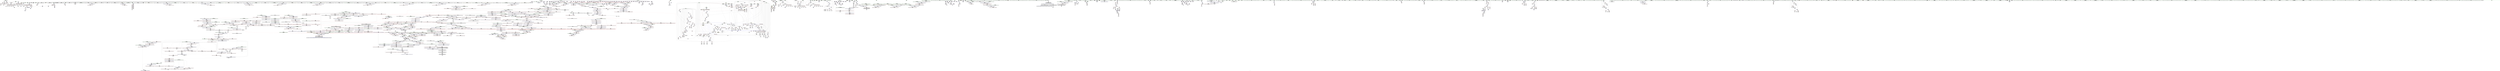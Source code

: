 digraph "SVFG" {
	label="SVFG";

	Node0x56175e88f020 [shape=record,color=grey,label="{NodeID: 0\nNullPtr}"];
	Node0x56175e88f020 -> Node0x56175ef1e3a0[style=solid];
	Node0x56175e88f020 -> Node0x56175ef1e4a0[style=solid];
	Node0x56175e88f020 -> Node0x56175ef1e570[style=solid];
	Node0x56175e88f020 -> Node0x56175ef1e640[style=solid];
	Node0x56175e88f020 -> Node0x56175ef1e710[style=solid];
	Node0x56175e88f020 -> Node0x56175ef1e7e0[style=solid];
	Node0x56175e88f020 -> Node0x56175ef1e8b0[style=solid];
	Node0x56175e88f020 -> Node0x56175ef1e980[style=solid];
	Node0x56175e88f020 -> Node0x56175ef1ea50[style=solid];
	Node0x56175e88f020 -> Node0x56175ef1eb20[style=solid];
	Node0x56175e88f020 -> Node0x56175ef1ebf0[style=solid];
	Node0x56175e88f020 -> Node0x56175ef1ecc0[style=solid];
	Node0x56175e88f020 -> Node0x56175ef1ed90[style=solid];
	Node0x56175e88f020 -> Node0x56175ef1ee60[style=solid];
	Node0x56175e88f020 -> Node0x56175ef1ef30[style=solid];
	Node0x56175e88f020 -> Node0x56175ef1f000[style=solid];
	Node0x56175e88f020 -> Node0x56175ef1f0d0[style=solid];
	Node0x56175e88f020 -> Node0x56175ef1f1a0[style=solid];
	Node0x56175e88f020 -> Node0x56175ef1f270[style=solid];
	Node0x56175e88f020 -> Node0x56175ef1f340[style=solid];
	Node0x56175e88f020 -> Node0x56175ef1f410[style=solid];
	Node0x56175e88f020 -> Node0x56175ef1f4e0[style=solid];
	Node0x56175e88f020 -> Node0x56175ef13320[style=solid];
	Node0x56175e88f020 -> Node0x56175ef133f0[style=solid];
	Node0x56175e88f020 -> Node0x56175ef134c0[style=solid];
	Node0x56175e88f020 -> Node0x56175ef13590[style=solid];
	Node0x56175e88f020 -> Node0x56175ef13660[style=solid];
	Node0x56175e88f020 -> Node0x56175ef13730[style=solid];
	Node0x56175e88f020 -> Node0x56175ef13800[style=solid];
	Node0x56175e88f020 -> Node0x56175ef138d0[style=solid];
	Node0x56175e88f020 -> Node0x56175ef139a0[style=solid];
	Node0x56175e88f020 -> Node0x56175ef13a70[style=solid];
	Node0x56175e88f020 -> Node0x56175ef13b40[style=solid];
	Node0x56175e88f020 -> Node0x56175ef13c10[style=solid];
	Node0x56175e88f020 -> Node0x56175ef13ce0[style=solid];
	Node0x56175e88f020 -> Node0x56175ef13db0[style=solid];
	Node0x56175e88f020 -> Node0x56175ef13e80[style=solid];
	Node0x56175e88f020 -> Node0x56175ef13f50[style=solid];
	Node0x56175e88f020 -> Node0x56175ef14020[style=solid];
	Node0x56175e88f020 -> Node0x56175ef140f0[style=solid];
	Node0x56175e88f020 -> Node0x56175ef141c0[style=solid];
	Node0x56175e88f020 -> Node0x56175ef14290[style=solid];
	Node0x56175e88f020 -> Node0x56175ef51620[style=solid];
	Node0x56175f0c3f90 [shape=record,color=black,label="{NodeID: 2989\n1757 = PHI(1700, )\n0th arg _ZSt13__heap_selectIPNSt7__cxx1112basic_stringIcSt11char_traitsIcESaIcEEEN9__gnu_cxx5__ops15_Iter_less_iterEEvT_SA_SA_T0_ }"];
	Node0x56175f0c3f90 -> Node0x56175ef59920[style=solid];
	Node0x56175ef1fb60 [shape=record,color=red,label="{NodeID: 775\n832\<--774\n\<--TC\nmain\n}"];
	Node0x56175ef1fb60 -> Node0x56175ef8fbe0[style=solid];
	Node0x56175ef16340 [shape=record,color=black,label="{NodeID: 443\n1032\<--1031\nidx.ext77\<--\nmain\n}"];
	Node0x56175ef55d00 [shape=record,color=blue,label="{NodeID: 1218\n786\<--935\nnR\<--\nmain\n}"];
	Node0x56175ef55d00 -> Node0x56175f0158e0[style=dashed];
	Node0x56175ef0a2f0 [shape=record,color=green,label="{NodeID: 111\n766\<--767\ni\<--i_field_insensitive\nmain\n}"];
	Node0x56175ef0a2f0 -> Node0x56175ef36000[style=solid];
	Node0x56175ef0a2f0 -> Node0x56175ef360d0[style=solid];
	Node0x56175ef0a2f0 -> Node0x56175ef361a0[style=solid];
	Node0x56175ef0a2f0 -> Node0x56175ef36270[style=solid];
	Node0x56175ef0a2f0 -> Node0x56175ef36340[style=solid];
	Node0x56175ef0a2f0 -> Node0x56175ef36410[style=solid];
	Node0x56175ef0a2f0 -> Node0x56175ef364e0[style=solid];
	Node0x56175ef0a2f0 -> Node0x56175ef365b0[style=solid];
	Node0x56175ef0a2f0 -> Node0x56175ef36680[style=solid];
	Node0x56175ef0a2f0 -> Node0x56175ef36750[style=solid];
	Node0x56175ef0a2f0 -> Node0x56175ef36820[style=solid];
	Node0x56175ef0a2f0 -> Node0x56175ef368f0[style=solid];
	Node0x56175ef0a2f0 -> Node0x56175ef369c0[style=solid];
	Node0x56175ef0a2f0 -> Node0x56175ef36a90[style=solid];
	Node0x56175ef0a2f0 -> Node0x56175ef36b60[style=solid];
	Node0x56175ef0a2f0 -> Node0x56175ef36c30[style=solid];
	Node0x56175ef0a2f0 -> Node0x56175ef36d00[style=solid];
	Node0x56175ef0a2f0 -> Node0x56175ef36dd0[style=solid];
	Node0x56175ef0a2f0 -> Node0x56175ef1f5b0[style=solid];
	Node0x56175ef0a2f0 -> Node0x56175ef1f680[style=solid];
	Node0x56175ef0a2f0 -> Node0x56175ef1f750[style=solid];
	Node0x56175ef0a2f0 -> Node0x56175ef550d0[style=solid];
	Node0x56175ef0a2f0 -> Node0x56175ef551a0[style=solid];
	Node0x56175ef0a2f0 -> Node0x56175ef55410[style=solid];
	Node0x56175ef0a2f0 -> Node0x56175ef554e0[style=solid];
	Node0x56175ef0a2f0 -> Node0x56175ef555b0[style=solid];
	Node0x56175ef0a2f0 -> Node0x56175ef55680[style=solid];
	Node0x56175ef0a2f0 -> Node0x56175ef577d0[style=solid];
	Node0x56175ef0a2f0 -> Node0x56175ef578a0[style=solid];
	Node0x56175ef0a2f0 -> Node0x56175ef57970[style=solid];
	Node0x56175ef0a2f0 -> Node0x56175ef57a40[style=solid];
	Node0x56175ef0a2f0 -> Node0x56175ef57b10[style=solid];
	Node0x56175ef0a2f0 -> Node0x56175ef57be0[style=solid];
	Node0x56175ef25590 [shape=record,color=red,label="{NodeID: 886\n1512\<--1509\n\<--x.addr\n_Z8writerLnIPKcEvT_\n|{<s0>118}}"];
	Node0x56175ef25590:s0 -> Node0x56175f0c49a0[style=solid,color=red];
	Node0x56175ef2c030 [shape=record,color=purple,label="{NodeID: 554\n1305\<--25\narrayidx263\<--_Z2SsB5cxx11\nmain\n}"];
	Node0x56175ef5b730 [shape=record,color=blue,label="{NodeID: 1329\n2039\<--2105\n__secondChild\<--mul13\n_ZSt13__adjust_heapIPNSt7__cxx1112basic_stringIcSt11char_traitsIcESaIcEEElS5_N9__gnu_cxx5__ops15_Iter_less_iterEEvT_T0_SB_T1_T2_\n}"];
	Node0x56175ef5b730 -> Node0x56175ef4ae60[style=dashed];
	Node0x56175ef5b730 -> Node0x56175ef4af30[style=dashed];
	Node0x56175ef5b730 -> Node0x56175effebe0[style=dashed];
	Node0x56175ef0e930 [shape=record,color=green,label="{NodeID: 222\n1762\<--1763\n__first.addr\<--__first.addr_field_insensitive\n_ZSt13__heap_selectIPNSt7__cxx1112basic_stringIcSt11char_traitsIcESaIcEEEN9__gnu_cxx5__ops15_Iter_less_iterEEvT_SA_SA_T0_\n}"];
	Node0x56175ef0e930 -> Node0x56175ef473e0[style=solid];
	Node0x56175ef0e930 -> Node0x56175ef474b0[style=solid];
	Node0x56175ef0e930 -> Node0x56175ef47580[style=solid];
	Node0x56175ef0e930 -> Node0x56175ef59920[style=solid];
	Node0x56175ef93960 [shape=record,color=grey,label="{NodeID: 2104\n1662 = Binary(1661, 1545, )\n}"];
	Node0x56175ef93960 -> Node0x56175ef9d860[style=solid];
	Node0x56175ef4a8b0 [shape=record,color=red,label="{NodeID: 997\n2070\<--2039\n\<--__secondChild\n_ZSt13__adjust_heapIPNSt7__cxx1112basic_stringIcSt11char_traitsIcESaIcEEElS5_N9__gnu_cxx5__ops15_Iter_less_iterEEvT_T0_SB_T1_T2_\n}"];
	Node0x56175f0b9810 [shape=record,color=black,label="{NodeID: 2879\n1320 = PHI()\n|{<s0>95}}"];
	Node0x56175f0b9810:s0 -> Node0x56175f0c3dc0[style=solid,color=red];
	Node0x56175ef31af0 [shape=record,color=red,label="{NodeID: 665\n124\<--83\n\<--k\n_Z6readerPi\n}"];
	Node0x56175ef31af0 -> Node0x56175ef433f0[style=solid];
	Node0x56175ef1caf0 [shape=record,color=green,label="{NodeID: 333\n2597\<--2598\nretval\<--retval_field_insensitive\n_ZN9__gnu_cxx5__ops15__val_comp_iterENS0_15_Iter_less_iterE\n}"];
	Node0x56175ef9dfe0 [shape=record,color=grey,label="{NodeID: 2215\n1140 = cmp(1139, 89, )\n}"];
	Node0x56175ef502e0 [shape=record,color=red,label="{NodeID: 1108\n2662\<--2659\n\<--__it.addr\n_ZSt12__niter_baseIPNSt7__cxx1112basic_stringIcSt11char_traitsIcESaIcEEEET_S7_\n}"];
	Node0x56175ef502e0 -> Node0x56175ef290e0[style=solid];
	Node0x56175e88eed0 [shape=record,color=green,label="{NodeID: 1\n7\<--1\n__dso_handle\<--dummyObj\nGlob }"];
	Node0x56175f0c40a0 [shape=record,color=black,label="{NodeID: 2990\n1758 = PHI(1701, )\n1st arg _ZSt13__heap_selectIPNSt7__cxx1112basic_stringIcSt11char_traitsIcESaIcEEEN9__gnu_cxx5__ops15_Iter_less_iterEEvT_SA_SA_T0_ }"];
	Node0x56175f0c40a0 -> Node0x56175ef599f0[style=solid];
	Node0x56175ef1fc30 [shape=record,color=red,label="{NodeID: 776\n843\<--778\n\<--R\nmain\n}"];
	Node0x56175ef1fc30 -> Node0x56175ef9a260[style=solid];
	Node0x56175ef16410 [shape=record,color=black,label="{NodeID: 444\n1052\<--1051\nidxprom89\<--sub\nmain\n}"];
	Node0x56175ef55dd0 [shape=record,color=blue,label="{NodeID: 1219\n788\<--937\nnP\<--\nmain\n}"];
	Node0x56175ef55dd0 -> Node0x56175f015de0[style=dashed];
	Node0x56175ef0a3c0 [shape=record,color=green,label="{NodeID: 112\n768\<--769\nj\<--j_field_insensitive\nmain\n}"];
	Node0x56175ef25660 [shape=record,color=red,label="{NodeID: 887\n1533\<--1523\n\<--__first.addr\n_ZSt6__sortIPNSt7__cxx1112basic_stringIcSt11char_traitsIcESaIcEEEN9__gnu_cxx5__ops15_Iter_less_iterEEvT_SA_T0_\n}"];
	Node0x56175ef25660 -> Node0x56175ef3ff70[style=solid];
	Node0x56175ef2c100 [shape=record,color=purple,label="{NodeID: 555\n1337\<--25\n\<--_Z2SsB5cxx11\nmain\n}"];
	Node0x56175f02ffa0 [shape=record,color=yellow,style=double,label="{NodeID: 2437\n80V_1 = ENCHI(MR_80V_0)\npts\{718 \}\nFun[__cxx_global_array_dtor.10]}"];
	Node0x56175f02ffa0 -> Node0x56175ef54bf0[style=dashed];
	Node0x56175ef5b800 [shape=record,color=blue,label="{NodeID: 1330\n2033\<--2117\n__holeIndex.addr\<--sub19\n_ZSt13__adjust_heapIPNSt7__cxx1112basic_stringIcSt11char_traitsIcESaIcEEElS5_N9__gnu_cxx5__ops15_Iter_less_iterEEvT_T0_SB_T1_T2_\n}"];
	Node0x56175ef5b800 -> Node0x56175effe710[style=dashed];
	Node0x56175ef0ea00 [shape=record,color=green,label="{NodeID: 223\n1764\<--1765\n__middle.addr\<--__middle.addr_field_insensitive\n_ZSt13__heap_selectIPNSt7__cxx1112basic_stringIcSt11char_traitsIcESaIcEEEN9__gnu_cxx5__ops15_Iter_less_iterEEvT_SA_SA_T0_\n}"];
	Node0x56175ef0ea00 -> Node0x56175ef47650[style=solid];
	Node0x56175ef0ea00 -> Node0x56175ef47720[style=solid];
	Node0x56175ef0ea00 -> Node0x56175ef477f0[style=solid];
	Node0x56175ef0ea00 -> Node0x56175ef599f0[style=solid];
	Node0x56175ef93ae0 [shape=record,color=grey,label="{NodeID: 2105\n212 = Binary(163, 211, )\n}"];
	Node0x56175ef93ae0 -> Node0x56175ef524f0[style=solid];
	Node0x56175ef4a980 [shape=record,color=red,label="{NodeID: 998\n2073\<--2039\n\<--__secondChild\n_ZSt13__adjust_heapIPNSt7__cxx1112basic_stringIcSt11char_traitsIcESaIcEEElS5_N9__gnu_cxx5__ops15_Iter_less_iterEEvT_T0_SB_T1_T2_\n}"];
	Node0x56175ef4a980 -> Node0x56175ef8ee60[style=solid];
	Node0x56175f0b9970 [shape=record,color=black,label="{NodeID: 2880\n1331 = PHI()\n|{<s0>97}}"];
	Node0x56175f0b9970:s0 -> Node0x56175f0c3dc0[style=solid,color=red];
	Node0x56175ef31bc0 [shape=record,color=red,label="{NodeID: 666\n132\<--83\n\<--k\n_Z6readerPi\n}"];
	Node0x56175ef31bc0 -> Node0x56175ef982e0[style=solid];
	Node0x56175ef1cbc0 [shape=record,color=green,label="{NodeID: 334\n2599\<--2600\n\<--field_insensitive\n_ZN9__gnu_cxx5__ops15__val_comp_iterENS0_15_Iter_less_iterE\n}"];
	Node0x56175ef9e160 [shape=record,color=grey,label="{NodeID: 2216\n256 = cmp(255, 257, )\n}"];
	Node0x56175ef503b0 [shape=record,color=red,label="{NodeID: 1109\n2680\<--2668\n\<--__first.addr\n_ZNSt20__copy_move_backwardILb1ELb0ESt26random_access_iterator_tagE13__copy_move_bIPNSt7__cxx1112basic_stringIcSt11char_traitsIcESaIcEEES9_EET0_T_SB_SA_\n}"];
	Node0x56175ef503b0 -> Node0x56175ef29280[style=solid];
	Node0x56175eec56c0 [shape=record,color=green,label="{NodeID: 2\n8\<--1\n.str\<--dummyObj\nGlob }"];
	Node0x56175f0c41b0 [shape=record,color=black,label="{NodeID: 2991\n1759 = PHI(1702, )\n2nd arg _ZSt13__heap_selectIPNSt7__cxx1112basic_stringIcSt11char_traitsIcESaIcEEEN9__gnu_cxx5__ops15_Iter_less_iterEEvT_SA_SA_T0_ }"];
	Node0x56175f0c41b0 -> Node0x56175ef59ac0[style=solid];
	Node0x56175ef1fd00 [shape=record,color=red,label="{NodeID: 777\n901\<--778\n\<--R\nmain\n}"];
	Node0x56175ef1fd00 -> Node0x56175ef934e0[style=solid];
	Node0x56175ef164e0 [shape=record,color=black,label="{NodeID: 445\n1056\<--1055\nidxprom92\<--sub91\nmain\n}"];
	Node0x56175ef55ea0 [shape=record,color=blue,label="{NodeID: 1220\n790\<--939\nnS\<--\nmain\n}"];
	Node0x56175ef55ea0 -> Node0x56175f0162e0[style=dashed];
	Node0x56175ef0ef40 [shape=record,color=green,label="{NodeID: 113\n770\<--771\nk\<--k_field_insensitive\nmain\n}"];
	Node0x56175ef0ef40 -> Node0x56175ef1f820[style=solid];
	Node0x56175ef0ef40 -> Node0x56175ef1f8f0[style=solid];
	Node0x56175ef0ef40 -> Node0x56175ef1f9c0[style=solid];
	Node0x56175ef0ef40 -> Node0x56175ef566c0[style=solid];
	Node0x56175ef0ef40 -> Node0x56175ef56790[style=solid];
	Node0x56175ef0ef40 -> Node0x56175ef56860[style=solid];
	Node0x56175ef0ef40 -> Node0x56175ef56930[style=solid];
	Node0x56175ef0ef40 -> Node0x56175ef56a00[style=solid];
	Node0x56175ef0ef40 -> Node0x56175ef56ad0[style=solid];
	Node0x56175ef25730 [shape=record,color=red,label="{NodeID: 888\n1537\<--1523\n\<--__first.addr\n_ZSt6__sortIPNSt7__cxx1112basic_stringIcSt11char_traitsIcESaIcEEEN9__gnu_cxx5__ops15_Iter_less_iterEEvT_SA_T0_\n|{<s0>120}}"];
	Node0x56175ef25730:s0 -> Node0x56175f0bd500[style=solid,color=red];
	Node0x56175ef2c1d0 [shape=record,color=purple,label="{NodeID: 556\n671\<--29\n\<--_Z3nRsB5cxx11\n__cxx_global_var_init.7\n}"];
	Node0x56175ef2c1d0 -> Node0x56175ef8d300[style=solid];
	Node0x56175f0300b0 [shape=record,color=yellow,style=double,label="{NodeID: 2438\n102V_1 = ENCHI(MR_102V_0)\npts\{749 \}\nFun[__cxx_global_array_dtor.12]}"];
	Node0x56175f0300b0 -> Node0x56175ef54cc0[style=dashed];
	Node0x56175ef5b8d0 [shape=record,color=blue,label="{NodeID: 1331\n2047\<--2137\nexn.slot\<--\n_ZSt13__adjust_heapIPNSt7__cxx1112basic_stringIcSt11char_traitsIcESaIcEEElS5_N9__gnu_cxx5__ops15_Iter_less_iterEEvT_T0_SB_T1_T2_\n}"];
	Node0x56175ef5b8d0 -> Node0x56175ef4b000[style=dashed];
	Node0x56175ef0ead0 [shape=record,color=green,label="{NodeID: 224\n1766\<--1767\n__last.addr\<--__last.addr_field_insensitive\n_ZSt13__heap_selectIPNSt7__cxx1112basic_stringIcSt11char_traitsIcESaIcEEEN9__gnu_cxx5__ops15_Iter_less_iterEEvT_SA_SA_T0_\n}"];
	Node0x56175ef0ead0 -> Node0x56175ef478c0[style=solid];
	Node0x56175ef0ead0 -> Node0x56175ef59ac0[style=solid];
	Node0x56175ef93c60 [shape=record,color=grey,label="{NodeID: 2106\n1637 = Binary(1638, 1636, )\n}"];
	Node0x56175ef93c60 -> Node0x56175ef27e30[style=solid];
	Node0x56175ef4aa50 [shape=record,color=red,label="{NodeID: 999\n2078\<--2039\n\<--__secondChild\n_ZSt13__adjust_heapIPNSt7__cxx1112basic_stringIcSt11char_traitsIcESaIcEEElS5_N9__gnu_cxx5__ops15_Iter_less_iterEEvT_T0_SB_T1_T2_\n}"];
	Node0x56175ef4aa50 -> Node0x56175ef8f2e0[style=solid];
	Node0x56175f0b9a70 [shape=record,color=black,label="{NodeID: 2881\n1338 = PHI()\n|{<s0>99}}"];
	Node0x56175f0b9a70:s0 -> Node0x56175f0c3dc0[style=solid,color=red];
	Node0x56175ef31c90 [shape=record,color=red,label="{NodeID: 667\n138\<--85\n\<--m\n_Z6readerPi\n}"];
	Node0x56175ef31c90 -> Node0x56175ef42c70[style=solid];
	Node0x56175ef1cc90 [shape=record,color=green,label="{NodeID: 335\n2606\<--2607\n__first.addr\<--__first.addr_field_insensitive\n_ZSt23__copy_move_backward_a2ILb1EPNSt7__cxx1112basic_stringIcSt11char_traitsIcESaIcEEES6_ET1_T0_S8_S7_\n}"];
	Node0x56175ef1cc90 -> Node0x56175ef4fd30[style=solid];
	Node0x56175ef1cc90 -> Node0x56175ef5e0a0[style=solid];
	Node0x56175ef9e2e0 [shape=record,color=grey,label="{NodeID: 2217\n260 = cmp(259, 261, )\n}"];
	Node0x56175ef50480 [shape=record,color=red,label="{NodeID: 1110\n2679\<--2670\n\<--__last.addr\n_ZNSt20__copy_move_backwardILb1ELb0ESt26random_access_iterator_tagE13__copy_move_bIPNSt7__cxx1112basic_stringIcSt11char_traitsIcESaIcEEES9_EET0_T_SB_SA_\n}"];
	Node0x56175ef50480 -> Node0x56175ef291b0[style=solid];
	Node0x56175eed9720 [shape=record,color=green,label="{NodeID: 3\n10\<--1\n.str.1\<--dummyObj\nGlob }"];
	Node0x56175f0c42c0 [shape=record,color=black,label="{NodeID: 2992\n2243 = PHI(1739, )\n0th arg _ZSt22__move_median_to_firstIPNSt7__cxx1112basic_stringIcSt11char_traitsIcESaIcEEEN9__gnu_cxx5__ops15_Iter_less_iterEEvT_SA_SA_SA_T0_ }"];
	Node0x56175f0c42c0 -> Node0x56175ef5c430[style=solid];
	Node0x56175ef1fdd0 [shape=record,color=red,label="{NodeID: 778\n908\<--778\n\<--R\nmain\n}"];
	Node0x56175ef1fdd0 -> Node0x56175ef415f0[style=solid];
	Node0x56175ef165b0 [shape=record,color=black,label="{NodeID: 446\n1083\<--1082\nidxprom108\<--sub107\nmain\n}"];
	Node0x56175ef55f70 [shape=record,color=blue,label="{NodeID: 1221\n792\<--958\nRP\<--inc48\nmain\n}"];
	Node0x56175ef55f70 -> Node0x56175f0167e0[style=dashed];
	Node0x56175ef0efd0 [shape=record,color=green,label="{NodeID: 114\n772\<--773\nT\<--T_field_insensitive\nmain\n|{|<s2>42}}"];
	Node0x56175ef0efd0 -> Node0x56175ef1fa90[style=solid];
	Node0x56175ef0efd0 -> Node0x56175ef54f30[style=solid];
	Node0x56175ef0efd0:s2 -> Node0x56175f0bff20[style=solid,color=red];
	Node0x56175ef25800 [shape=record,color=red,label="{NodeID: 889\n1540\<--1523\n\<--__first.addr\n_ZSt6__sortIPNSt7__cxx1112basic_stringIcSt11char_traitsIcESaIcEEEN9__gnu_cxx5__ops15_Iter_less_iterEEvT_SA_T0_\n}"];
	Node0x56175ef25800 -> Node0x56175ef27a20[style=solid];
	Node0x56175ef2c2a0 [shape=record,color=purple,label="{NodeID: 557\n676\<--29\n\<--_Z3nRsB5cxx11\n__cxx_global_var_init.7\n}"];
	Node0x56175ef5b9a0 [shape=record,color=blue,label="{NodeID: 1332\n2049\<--2139\nehselector.slot\<--\n_ZSt13__adjust_heapIPNSt7__cxx1112basic_stringIcSt11char_traitsIcESaIcEEElS5_N9__gnu_cxx5__ops15_Iter_less_iterEEvT_T0_SB_T1_T2_\n}"];
	Node0x56175ef5b9a0 -> Node0x56175ef4b0d0[style=dashed];
	Node0x56175ef0eba0 [shape=record,color=green,label="{NodeID: 225\n1768\<--1769\n__i\<--__i_field_insensitive\n_ZSt13__heap_selectIPNSt7__cxx1112basic_stringIcSt11char_traitsIcESaIcEEEN9__gnu_cxx5__ops15_Iter_less_iterEEvT_SA_SA_T0_\n}"];
	Node0x56175ef0eba0 -> Node0x56175ef47990[style=solid];
	Node0x56175ef0eba0 -> Node0x56175ef47a60[style=solid];
	Node0x56175ef0eba0 -> Node0x56175ef47b30[style=solid];
	Node0x56175ef0eba0 -> Node0x56175ef47c00[style=solid];
	Node0x56175ef0eba0 -> Node0x56175ef59b90[style=solid];
	Node0x56175ef0eba0 -> Node0x56175ef59c60[style=solid];
	Node0x56175ef93de0 [shape=record,color=grey,label="{NodeID: 2107\n1992 = Binary(1990, 1991, )\n}"];
	Node0x56175ef93de0 -> Node0x56175ef8f5e0[style=solid];
	Node0x56175ef4ab20 [shape=record,color=red,label="{NodeID: 1000\n2083\<--2039\n\<--__secondChild\n_ZSt13__adjust_heapIPNSt7__cxx1112basic_stringIcSt11char_traitsIcESaIcEEElS5_N9__gnu_cxx5__ops15_Iter_less_iterEEvT_T0_SB_T1_T2_\n}"];
	Node0x56175f0b9b70 [shape=record,color=black,label="{NodeID: 2882\n1546 = PHI(1626, )\n}"];
	Node0x56175f0b9b70 -> Node0x56175ef97560[style=solid];
	Node0x56175ef31d60 [shape=record,color=red,label="{NodeID: 668\n129\<--128\n\<--\n_Z6readerPi\n}"];
	Node0x56175ef31d60 -> Node0x56175ef98760[style=solid];
	Node0x56175ef1cd60 [shape=record,color=green,label="{NodeID: 336\n2608\<--2609\n__last.addr\<--__last.addr_field_insensitive\n_ZSt23__copy_move_backward_a2ILb1EPNSt7__cxx1112basic_stringIcSt11char_traitsIcESaIcEEES6_ET1_T0_S8_S7_\n}"];
	Node0x56175ef1cd60 -> Node0x56175ef4fe00[style=solid];
	Node0x56175ef1cd60 -> Node0x56175ef5e170[style=solid];
	Node0x56175ef3eef0 [shape=record,color=grey,label="{NodeID: 2218\n1079 = cmp(1078, 89, )\n}"];
	Node0x56175ef50550 [shape=record,color=red,label="{NodeID: 1111\n2690\<--2670\n\<--__last.addr\n_ZNSt20__copy_move_backwardILb1ELb0ESt26random_access_iterator_tagE13__copy_move_bIPNSt7__cxx1112basic_stringIcSt11char_traitsIcESaIcEEES9_EET0_T_SB_SA_\n}"];
	Node0x56175ef50550 -> Node0x56175ef2f9a0[style=solid];
	Node0x56175e88ef60 [shape=record,color=green,label="{NodeID: 4\n38\<--1\n.str.13\<--dummyObj\nGlob }"];
	Node0x56175f0c43d0 [shape=record,color=black,label="{NodeID: 2993\n2244 = PHI(1741, )\n1st arg _ZSt22__move_median_to_firstIPNSt7__cxx1112basic_stringIcSt11char_traitsIcESaIcEEEN9__gnu_cxx5__ops15_Iter_less_iterEEvT_SA_SA_SA_T0_ }"];
	Node0x56175f0c43d0 -> Node0x56175ef5c500[style=solid];
	Node0x56175ef1fea0 [shape=record,color=red,label="{NodeID: 779\n918\<--778\n\<--R\nmain\n}"];
	Node0x56175ef1fea0 -> Node0x56175ef95ee0[style=solid];
	Node0x56175ef16680 [shape=record,color=black,label="{NodeID: 447\n1087\<--1086\nidxprom111\<--sub110\nmain\n}"];
	Node0x56175ef56040 [shape=record,color=blue,label="{NodeID: 1222\n786\<--961\nnR\<--dec49\nmain\n}"];
	Node0x56175ef56040 -> Node0x56175f0158e0[style=dashed];
	Node0x56175ef0f0a0 [shape=record,color=green,label="{NodeID: 115\n774\<--775\nTC\<--TC_field_insensitive\nmain\n}"];
	Node0x56175ef0f0a0 -> Node0x56175ef1fb60[style=solid];
	Node0x56175ef0f0a0 -> Node0x56175ef54e60[style=solid];
	Node0x56175ef0f0a0 -> Node0x56175ef55000[style=solid];
	Node0x56175ef258d0 [shape=record,color=red,label="{NodeID: 890\n1554\<--1523\n\<--__first.addr\n_ZSt6__sortIPNSt7__cxx1112basic_stringIcSt11char_traitsIcESaIcEEEN9__gnu_cxx5__ops15_Iter_less_iterEEvT_SA_T0_\n|{<s0>121}}"];
	Node0x56175ef258d0:s0 -> Node0x56175f0bd250[style=solid,color=red];
	Node0x56175ef2c370 [shape=record,color=purple,label="{NodeID: 558\n677\<--29\n\<--_Z3nRsB5cxx11\n__cxx_global_var_init.7\n}"];
	Node0x56175ef2c370 -> Node0x56175ef3fc70[style=solid];
	Node0x56175ef5ba70 [shape=record,color=blue,label="{NodeID: 1333\n2150\<--2149\n__t.addr\<--__t\n_ZSt4moveIRN9__gnu_cxx5__ops15_Iter_less_iterEEONSt16remove_referenceIT_E4typeEOS5_\n}"];
	Node0x56175ef5ba70 -> Node0x56175ef4b1a0[style=dashed];
	Node0x56175ef0ec70 [shape=record,color=green,label="{NodeID: 226\n1776\<--1777\n_ZSt11__make_heapIPNSt7__cxx1112basic_stringIcSt11char_traitsIcESaIcEEEN9__gnu_cxx5__ops15_Iter_less_iterEEvT_SA_RT0_\<--_ZSt11__make_heapIPNSt7__cxx1112basic_stringIcSt11char_traitsIcESaIcEEEN9__gnu_cxx5__ops15_Iter_less_iterEEvT_SA_RT0__field_insensitive\n}"];
	Node0x56175ef93f60 [shape=record,color=grey,label="{NodeID: 2108\n1082 = Binary(1081, 102, )\n}"];
	Node0x56175ef93f60 -> Node0x56175ef165b0[style=solid];
	Node0x56175ef4abf0 [shape=record,color=red,label="{NodeID: 1001\n2090\<--2039\n\<--__secondChild\n_ZSt13__adjust_heapIPNSt7__cxx1112basic_stringIcSt11char_traitsIcESaIcEEElS5_N9__gnu_cxx5__ops15_Iter_less_iterEEvT_T0_SB_T1_T2_\n}"];
	Node0x56175ef4abf0 -> Node0x56175ef5b660[style=solid];
	Node0x56175f0b9d40 [shape=record,color=black,label="{NodeID: 2883\n1614 = PHI(1712, )\n}"];
	Node0x56175f0b9d40 -> Node0x56175ef59030[style=solid];
	Node0x56175ef31e30 [shape=record,color=red,label="{NodeID: 669\n142\<--141\n\<--\n_Z6readerPi\n}"];
	Node0x56175ef31e30 -> Node0x56175ef976e0[style=solid];
	Node0x56175ef1ce30 [shape=record,color=green,label="{NodeID: 337\n2610\<--2611\n__result.addr\<--__result.addr_field_insensitive\n_ZSt23__copy_move_backward_a2ILb1EPNSt7__cxx1112basic_stringIcSt11char_traitsIcESaIcEEES6_ET1_T0_S8_S7_\n}"];
	Node0x56175ef1ce30 -> Node0x56175ef4fed0[style=solid];
	Node0x56175ef1ce30 -> Node0x56175ef5e240[style=solid];
	Node0x56175ef3f070 [shape=record,color=grey,label="{NodeID: 2219\n709 = cmp(705, 708, )\n}"];
	Node0x56175ef50620 [shape=record,color=red,label="{NodeID: 1112\n2694\<--2672\n\<--__result.addr\n_ZNSt20__copy_move_backwardILb1ELb0ESt26random_access_iterator_tagE13__copy_move_bIPNSt7__cxx1112basic_stringIcSt11char_traitsIcESaIcEEES9_EET0_T_SB_SA_\n}"];
	Node0x56175ef50620 -> Node0x56175ef2fa70[style=solid];
	Node0x56175ef06c50 [shape=record,color=green,label="{NodeID: 5\n40\<--1\n.str.14\<--dummyObj\nGlob }"];
	Node0x56175f0c44e0 [shape=record,color=black,label="{NodeID: 2994\n2245 = PHI(1742, )\n2nd arg _ZSt22__move_median_to_firstIPNSt7__cxx1112basic_stringIcSt11char_traitsIcESaIcEEEN9__gnu_cxx5__ops15_Iter_less_iterEEvT_SA_SA_SA_T0_ }"];
	Node0x56175f0c44e0 -> Node0x56175ef5c5d0[style=solid];
	Node0x56175ef1ff70 [shape=record,color=red,label="{NodeID: 780\n925\<--778\n\<--R\nmain\n}"];
	Node0x56175ef1ff70 -> Node0x56175ef97260[style=solid];
	Node0x56175ef16750 [shape=record,color=black,label="{NodeID: 448\n1106\<--1105\nidxprom127\<--sub126\nmain\n}"];
	Node0x56175f00e5e0 [shape=record,color=black,label="{NodeID: 2330\nMR_14V_4 = PHI(MR_14V_2, MR_14V_3, )\npts\{158 \}\n}"];
	Node0x56175f00e5e0 -> Node0x56175ef32990[style=dashed];
	Node0x56175ef56110 [shape=record,color=blue,label="{NodeID: 1223\n788\<--964\nnP\<--dec50\nmain\n}"];
	Node0x56175ef56110 -> Node0x56175f015de0[style=dashed];
	Node0x56175ef0f170 [shape=record,color=green,label="{NodeID: 116\n776\<--777\nN\<--N_field_insensitive\nmain\n|{<s0>44}}"];
	Node0x56175ef0f170:s0 -> Node0x56175f0c3980[style=solid,color=red];
	Node0x56175ef259a0 [shape=record,color=red,label="{NodeID: 891\n1534\<--1525\n\<--__last.addr\n_ZSt6__sortIPNSt7__cxx1112basic_stringIcSt11char_traitsIcESaIcEEEN9__gnu_cxx5__ops15_Iter_less_iterEEvT_SA_T0_\n}"];
	Node0x56175ef259a0 -> Node0x56175ef3ff70[style=solid];
	Node0x56175ef2c440 [shape=record,color=purple,label="{NodeID: 559\n689\<--29\n\<--_Z3nRsB5cxx11\n__cxx_global_array_dtor.8\n}"];
	Node0x56175f0303b0 [shape=record,color=yellow,style=double,label="{NodeID: 2441\n74V_1 = ENCHI(MR_74V_0)\npts\{590 \}\nFun[__cxx_global_array_dtor]}"];
	Node0x56175f0303b0 -> Node0x56175ef548b0[style=dashed];
	Node0x56175ef5bb40 [shape=record,color=blue,label="{NodeID: 1334\n2159\<--2156\nthis.addr\<--this\n_ZN9__gnu_cxx5__ops14_Iter_less_valC2ENS0_15_Iter_less_iterE\n}"];
	Node0x56175ef5bb40 -> Node0x56175ef4b270[style=dashed];
	Node0x56175ef0ed70 [shape=record,color=green,label="{NodeID: 227\n1788\<--1789\n_ZNK9__gnu_cxx5__ops15_Iter_less_iterclIPNSt7__cxx1112basic_stringIcSt11char_traitsIcESaIcEEES9_EEbT_T0_\<--_ZNK9__gnu_cxx5__ops15_Iter_less_iterclIPNSt7__cxx1112basic_stringIcSt11char_traitsIcESaIcEEES9_EEbT_T0__field_insensitive\n}"];
	Node0x56175ef940e0 [shape=record,color=grey,label="{NodeID: 2109\n1055 = Binary(1054, 102, )\n}"];
	Node0x56175ef940e0 -> Node0x56175ef164e0[style=solid];
	Node0x56175ef4acc0 [shape=record,color=red,label="{NodeID: 1002\n2097\<--2039\n\<--__secondChild\n_ZSt13__adjust_heapIPNSt7__cxx1112basic_stringIcSt11char_traitsIcESaIcEEElS5_N9__gnu_cxx5__ops15_Iter_less_iterEEvT_T0_SB_T1_T2_\n}"];
	Node0x56175ef4acc0 -> Node0x56175ef9a9e0[style=solid];
	Node0x56175f0b9e80 [shape=record,color=black,label="{NodeID: 2884\n1632 = PHI()\n}"];
	Node0x56175f0b9e80 -> Node0x56175ef27c90[style=solid];
	Node0x56175f0b9e80 -> Node0x56175ef27d60[style=solid];
	Node0x56175ef31f00 [shape=record,color=red,label="{NodeID: 670\n161\<--153\n\<--x.addr\n_Z6readerPx\n}"];
	Node0x56175ef31f00 -> Node0x56175ef52010[style=solid];
	Node0x56175ef1cf00 [shape=record,color=green,label="{NodeID: 338\n2617\<--2618\n_ZSt12__niter_baseIPNSt7__cxx1112basic_stringIcSt11char_traitsIcESaIcEEEET_S7_\<--_ZSt12__niter_baseIPNSt7__cxx1112basic_stringIcSt11char_traitsIcESaIcEEEET_S7__field_insensitive\n}"];
	Node0x56175ef3f1f0 [shape=record,color=grey,label="{NodeID: 2220\n1067 = cmp(1066, 89, )\n}"];
	Node0x56175ef506f0 [shape=record,color=red,label="{NodeID: 1113\n2703\<--2672\n\<--__result.addr\n_ZNSt20__copy_move_backwardILb1ELb0ESt26random_access_iterator_tagE13__copy_move_bIPNSt7__cxx1112basic_stringIcSt11char_traitsIcESaIcEEES9_EET0_T_SB_SA_\n}"];
	Node0x56175ef506f0 -> Node0x56175ef29350[style=solid];
	Node0x56175ef06ce0 [shape=record,color=green,label="{NodeID: 6\n42\<--1\n.str.15\<--dummyObj\nGlob }"];
	Node0x56175f0c45f0 [shape=record,color=black,label="{NodeID: 2995\n2246 = PHI(1744, )\n3rd arg _ZSt22__move_median_to_firstIPNSt7__cxx1112basic_stringIcSt11char_traitsIcESaIcEEEN9__gnu_cxx5__ops15_Iter_less_iterEEvT_SA_SA_SA_T0_ }"];
	Node0x56175f0c45f0 -> Node0x56175ef5c6a0[style=solid];
	Node0x56175ef20040 [shape=record,color=red,label="{NodeID: 781\n935\<--778\n\<--R\nmain\n}"];
	Node0x56175ef20040 -> Node0x56175ef55d00[style=solid];
	Node0x56175ef16820 [shape=record,color=black,label="{NodeID: 449\n1110\<--1109\nidxprom130\<--sub129\nmain\n}"];
	Node0x56175ef561e0 [shape=record,color=blue,label="{NodeID: 1224\n796\<--976\nSR\<--inc55\nmain\n}"];
	Node0x56175ef561e0 -> Node0x56175f0171e0[style=dashed];
	Node0x56175ef0f240 [shape=record,color=green,label="{NodeID: 117\n778\<--779\nR\<--R_field_insensitive\nmain\n|{|<s19>44}}"];
	Node0x56175ef0f240 -> Node0x56175ef1fc30[style=solid];
	Node0x56175ef0f240 -> Node0x56175ef1fd00[style=solid];
	Node0x56175ef0f240 -> Node0x56175ef1fdd0[style=solid];
	Node0x56175ef0f240 -> Node0x56175ef1fea0[style=solid];
	Node0x56175ef0f240 -> Node0x56175ef1ff70[style=solid];
	Node0x56175ef0f240 -> Node0x56175ef20040[style=solid];
	Node0x56175ef0f240 -> Node0x56175ef20110[style=solid];
	Node0x56175ef0f240 -> Node0x56175ef201e0[style=solid];
	Node0x56175ef0f240 -> Node0x56175ef202b0[style=solid];
	Node0x56175ef0f240 -> Node0x56175ef20380[style=solid];
	Node0x56175ef0f240 -> Node0x56175ef20450[style=solid];
	Node0x56175ef0f240 -> Node0x56175ef20520[style=solid];
	Node0x56175ef0f240 -> Node0x56175ef205f0[style=solid];
	Node0x56175ef0f240 -> Node0x56175ef206c0[style=solid];
	Node0x56175ef0f240 -> Node0x56175ef20790[style=solid];
	Node0x56175ef0f240 -> Node0x56175ef20860[style=solid];
	Node0x56175ef0f240 -> Node0x56175ef56c70[style=solid];
	Node0x56175ef0f240 -> Node0x56175ef573c0[style=solid];
	Node0x56175ef0f240 -> Node0x56175ef57560[style=solid];
	Node0x56175ef0f240:s19 -> Node0x56175f0c3a90[style=solid,color=red];
	Node0x56175ef25a70 [shape=record,color=red,label="{NodeID: 892\n1538\<--1525\n\<--__last.addr\n_ZSt6__sortIPNSt7__cxx1112basic_stringIcSt11char_traitsIcESaIcEEEN9__gnu_cxx5__ops15_Iter_less_iterEEvT_SA_T0_\n|{<s0>120}}"];
	Node0x56175ef25a70:s0 -> Node0x56175f0bd710[style=solid,color=red];
	Node0x56175f0458b0 [shape=record,color=yellow,style=double,label="{NodeID: 2774\nRETMU(76V_2)\npts\{625 \}\nFun[__cxx_global_array_dtor.4]}"];
	Node0x56175ef2c510 [shape=record,color=purple,label="{NodeID: 560\n690\<--29\n\<--_Z3nRsB5cxx11\n__cxx_global_array_dtor.8\n}"];
	Node0x56175ef2c510 -> Node0x56175ef8cd60[style=solid];
	Node0x56175ef5bc10 [shape=record,color=blue,label="{NodeID: 1335\n2170\<--2165\n__first.addr\<--__first\n_ZSt11__push_heapIPNSt7__cxx1112basic_stringIcSt11char_traitsIcESaIcEEElS5_N9__gnu_cxx5__ops14_Iter_less_valEEvT_T0_SB_T1_RT2_\n}"];
	Node0x56175ef5bc10 -> Node0x56175ef4b340[style=dashed];
	Node0x56175ef5bc10 -> Node0x56175ef4b410[style=dashed];
	Node0x56175ef5bc10 -> Node0x56175ef4b4e0[style=dashed];
	Node0x56175ef5bc10 -> Node0x56175ef4b5b0[style=dashed];
	Node0x56175ef0ee70 [shape=record,color=green,label="{NodeID: 228\n1795\<--1796\n_ZSt10__pop_heapIPNSt7__cxx1112basic_stringIcSt11char_traitsIcESaIcEEEN9__gnu_cxx5__ops15_Iter_less_iterEEvT_SA_SA_RT0_\<--_ZSt10__pop_heapIPNSt7__cxx1112basic_stringIcSt11char_traitsIcESaIcEEEN9__gnu_cxx5__ops15_Iter_less_iterEEvT_SA_SA_RT0__field_insensitive\n}"];
	Node0x56175ef94260 [shape=record,color=grey,label="{NodeID: 2110\n1822 = Binary(1820, 1821, )\n}"];
	Node0x56175ef94260 -> Node0x56175ef943e0[style=solid];
	Node0x56175ef4ad90 [shape=record,color=red,label="{NodeID: 1003\n2103\<--2039\n\<--__secondChild\n_ZSt13__adjust_heapIPNSt7__cxx1112basic_stringIcSt11char_traitsIcESaIcEEElS5_N9__gnu_cxx5__ops15_Iter_less_iterEEvT_T0_SB_T1_T2_\n}"];
	Node0x56175ef4ad90 -> Node0x56175ef904e0[style=solid];
	Node0x56175f0b9f80 [shape=record,color=black,label="{NodeID: 2885\n1752 = PHI(2312, )\n}"];
	Node0x56175f0b9f80 -> Node0x56175ef28240[style=solid];
	Node0x56175ef31fd0 [shape=record,color=red,label="{NodeID: 671\n181\<--153\n\<--x.addr\n_Z6readerPx\n}"];
	Node0x56175ef31fd0 -> Node0x56175ef52280[style=solid];
	Node0x56175ef1d000 [shape=record,color=green,label="{NodeID: 339\n2624\<--2625\n_ZSt22__copy_move_backward_aILb1EPNSt7__cxx1112basic_stringIcSt11char_traitsIcESaIcEEES6_ET1_T0_S8_S7_\<--_ZSt22__copy_move_backward_aILb1EPNSt7__cxx1112basic_stringIcSt11char_traitsIcESaIcEEES6_ET1_T0_S8_S7__field_insensitive\n}"];
	Node0x56175ef3f370 [shape=record,color=grey,label="{NodeID: 2221\n1824 = cmp(1823, 1825, )\n}"];
	Node0x56175ef507c0 [shape=record,color=red,label="{NodeID: 1114\n2687\<--2674\n\<--__n\n_ZNSt20__copy_move_backwardILb1ELb0ESt26random_access_iterator_tagE13__copy_move_bIPNSt7__cxx1112basic_stringIcSt11char_traitsIcESaIcEEES9_EET0_T_SB_SA_\n}"];
	Node0x56175ef507c0 -> Node0x56175ef9c7e0[style=solid];
	Node0x56175ef06d70 [shape=record,color=green,label="{NodeID: 7\n44\<--1\n.str.16\<--dummyObj\nGlob }"];
	Node0x56175f0c4700 [shape=record,color=black,label="{NodeID: 2996\n2399 = PHI(1665, 1678, )\n0th arg _ZSt16__insertion_sortIPNSt7__cxx1112basic_stringIcSt11char_traitsIcESaIcEEEN9__gnu_cxx5__ops15_Iter_less_iterEEvT_SA_T0_ }"];
	Node0x56175f0c4700 -> Node0x56175ef5d060[style=solid];
	Node0x56175ef20110 [shape=record,color=red,label="{NodeID: 782\n997\<--778\n\<--R\nmain\n}"];
	Node0x56175ef20110 -> Node0x56175ef15f30[style=solid];
	Node0x56175ef168f0 [shape=record,color=black,label="{NodeID: 450\n1129\<--1128\nidxprom146\<--sub145\nmain\n}"];
	Node0x56175ef562b0 [shape=record,color=blue,label="{NodeID: 1225\n790\<--979\nnS\<--dec56\nmain\n}"];
	Node0x56175ef562b0 -> Node0x56175f0162e0[style=dashed];
	Node0x56175ef0f310 [shape=record,color=green,label="{NodeID: 118\n780\<--781\nP\<--P_field_insensitive\nmain\n|{|<s19>44}}"];
	Node0x56175ef0f310 -> Node0x56175ef20930[style=solid];
	Node0x56175ef0f310 -> Node0x56175ef20a00[style=solid];
	Node0x56175ef0f310 -> Node0x56175ef20ad0[style=solid];
	Node0x56175ef0f310 -> Node0x56175ef20ba0[style=solid];
	Node0x56175ef0f310 -> Node0x56175ef20c70[style=solid];
	Node0x56175ef0f310 -> Node0x56175ef20d40[style=solid];
	Node0x56175ef0f310 -> Node0x56175ef20e10[style=solid];
	Node0x56175ef0f310 -> Node0x56175ef20ee0[style=solid];
	Node0x56175ef0f310 -> Node0x56175ef20fb0[style=solid];
	Node0x56175ef0f310 -> Node0x56175ef21080[style=solid];
	Node0x56175ef0f310 -> Node0x56175ef21150[style=solid];
	Node0x56175ef0f310 -> Node0x56175ef21220[style=solid];
	Node0x56175ef0f310 -> Node0x56175ef212f0[style=solid];
	Node0x56175ef0f310 -> Node0x56175ef213c0[style=solid];
	Node0x56175ef0f310 -> Node0x56175ef21490[style=solid];
	Node0x56175ef0f310 -> Node0x56175ef21560[style=solid];
	Node0x56175ef0f310 -> Node0x56175ef56d40[style=solid];
	Node0x56175ef0f310 -> Node0x56175ef56fb0[style=solid];
	Node0x56175ef0f310 -> Node0x56175ef57630[style=solid];
	Node0x56175ef0f310:s19 -> Node0x56175f0c3ba0[style=solid,color=red];
	Node0x56175ef25b40 [shape=record,color=red,label="{NodeID: 893\n1539\<--1525\n\<--__last.addr\n_ZSt6__sortIPNSt7__cxx1112basic_stringIcSt11char_traitsIcESaIcEEEN9__gnu_cxx5__ops15_Iter_less_iterEEvT_SA_T0_\n}"];
	Node0x56175ef25b40 -> Node0x56175ef27950[style=solid];
	Node0x56175ef2c5e0 [shape=record,color=purple,label="{NodeID: 561\n695\<--29\n\<--_Z3nRsB5cxx11\n__cxx_global_array_dtor.8\n}"];
	Node0x56175ef2c5e0 -> Node0x56175ef3f4f0[style=solid];
	Node0x56175ef5bce0 [shape=record,color=blue,label="{NodeID: 1336\n2172\<--2166\n__holeIndex.addr\<--__holeIndex\n_ZSt11__push_heapIPNSt7__cxx1112basic_stringIcSt11char_traitsIcESaIcEEElS5_N9__gnu_cxx5__ops14_Iter_less_valEEvT_T0_SB_T1_RT2_\n}"];
	Node0x56175ef5bce0 -> Node0x56175ef4b680[style=dashed];
	Node0x56175ef5bce0 -> Node0x56175f00fee0[style=dashed];
	Node0x56175ef17370 [shape=record,color=green,label="{NodeID: 229\n1808\<--1809\n__first.addr\<--__first.addr_field_insensitive\n_ZSt11__sort_heapIPNSt7__cxx1112basic_stringIcSt11char_traitsIcESaIcEEEN9__gnu_cxx5__ops15_Iter_less_iterEEvT_SA_RT0_\n}"];
	Node0x56175ef17370 -> Node0x56175ef47cd0[style=solid];
	Node0x56175ef17370 -> Node0x56175ef47da0[style=solid];
	Node0x56175ef17370 -> Node0x56175ef59d30[style=solid];
	Node0x56175ef943e0 [shape=record,color=grey,label="{NodeID: 2111\n1823 = Binary(1822, 1545, )\n}"];
	Node0x56175ef943e0 -> Node0x56175ef3f370[style=solid];
	Node0x56175ef4ae60 [shape=record,color=red,label="{NodeID: 1004\n2108\<--2039\n\<--__secondChild\n_ZSt13__adjust_heapIPNSt7__cxx1112basic_stringIcSt11char_traitsIcESaIcEEElS5_N9__gnu_cxx5__ops15_Iter_less_iterEEvT_T0_SB_T1_T2_\n}"];
	Node0x56175ef4ae60 -> Node0x56175ef907e0[style=solid];
	Node0x56175f0ba0c0 [shape=record,color=black,label="{NodeID: 2886\n2447 = PHI(2516, )\n}"];
	Node0x56175ef320a0 [shape=record,color=red,label="{NodeID: 672\n195\<--153\n\<--x.addr\n_Z6readerPx\n}"];
	Node0x56175ef320a0 -> Node0x56175ef32a60[style=solid];
	Node0x56175ef1d100 [shape=record,color=green,label="{NodeID: 340\n2629\<--2630\n__it.addr\<--__it.addr_field_insensitive\n_ZSt12__miter_baseIPNSt7__cxx1112basic_stringIcSt11char_traitsIcESaIcEEEET_S7_\n}"];
	Node0x56175ef1d100 -> Node0x56175ef4ffa0[style=solid];
	Node0x56175ef1d100 -> Node0x56175ef5e310[style=solid];
	Node0x56175ef3f4f0 [shape=record,color=grey,label="{NodeID: 2222\n696 = cmp(693, 695, )\n}"];
	Node0x56175ef50890 [shape=record,color=red,label="{NodeID: 1115\n2699\<--2674\n\<--__n\n_ZNSt20__copy_move_backwardILb1ELb0ESt26random_access_iterator_tagE13__copy_move_bIPNSt7__cxx1112basic_stringIcSt11char_traitsIcESaIcEEES9_EET0_T_SB_SA_\n}"];
	Node0x56175ef50890 -> Node0x56175ef92160[style=solid];
	Node0x56175ef06e00 [shape=record,color=green,label="{NodeID: 8\n46\<--1\n.str.17\<--dummyObj\nGlob }"];
	Node0x56175f0c4850 [shape=record,color=black,label="{NodeID: 2997\n2400 = PHI(1667, 1679, )\n1st arg _ZSt16__insertion_sortIPNSt7__cxx1112basic_stringIcSt11char_traitsIcESaIcEEEN9__gnu_cxx5__ops15_Iter_less_iterEEvT_SA_T0_ }"];
	Node0x56175f0c4850 -> Node0x56175ef5d130[style=solid];
	Node0x56175ef201e0 [shape=record,color=red,label="{NodeID: 783\n1005\<--778\n\<--R\nmain\n}"];
	Node0x56175ef201e0 -> Node0x56175ef16000[style=solid];
	Node0x56175ef169c0 [shape=record,color=black,label="{NodeID: 451\n1133\<--1132\nidxprom149\<--sub148\nmain\n}"];
	Node0x56175ef56380 [shape=record,color=blue,label="{NodeID: 1226\n786\<--982\nnR\<--dec57\nmain\n}"];
	Node0x56175ef56380 -> Node0x56175f0158e0[style=dashed];
	Node0x56175ef0f3e0 [shape=record,color=green,label="{NodeID: 119\n782\<--783\nS\<--S_field_insensitive\nmain\n|{|<s19>44}}"];
	Node0x56175ef0f3e0 -> Node0x56175ef21630[style=solid];
	Node0x56175ef0f3e0 -> Node0x56175ef21700[style=solid];
	Node0x56175ef0f3e0 -> Node0x56175ef217d0[style=solid];
	Node0x56175ef0f3e0 -> Node0x56175ef218a0[style=solid];
	Node0x56175ef0f3e0 -> Node0x56175ef21970[style=solid];
	Node0x56175ef0f3e0 -> Node0x56175ef21a40[style=solid];
	Node0x56175ef0f3e0 -> Node0x56175ef21b10[style=solid];
	Node0x56175ef0f3e0 -> Node0x56175ef21be0[style=solid];
	Node0x56175ef0f3e0 -> Node0x56175ef21cb0[style=solid];
	Node0x56175ef0f3e0 -> Node0x56175ef21d80[style=solid];
	Node0x56175ef0f3e0 -> Node0x56175ef21e50[style=solid];
	Node0x56175ef0f3e0 -> Node0x56175ef21f20[style=solid];
	Node0x56175ef0f3e0 -> Node0x56175ef21ff0[style=solid];
	Node0x56175ef0f3e0 -> Node0x56175ef220c0[style=solid];
	Node0x56175ef0f3e0 -> Node0x56175ef22190[style=solid];
	Node0x56175ef0f3e0 -> Node0x56175ef22260[style=solid];
	Node0x56175ef0f3e0 -> Node0x56175ef57080[style=solid];
	Node0x56175ef0f3e0 -> Node0x56175ef572f0[style=solid];
	Node0x56175ef0f3e0 -> Node0x56175ef57700[style=solid];
	Node0x56175ef0f3e0:s19 -> Node0x56175f0c3cb0[style=solid,color=red];
	Node0x56175ef25c10 [shape=record,color=red,label="{NodeID: 894\n1555\<--1525\n\<--__last.addr\n_ZSt6__sortIPNSt7__cxx1112basic_stringIcSt11char_traitsIcESaIcEEEN9__gnu_cxx5__ops15_Iter_less_iterEEvT_SA_T0_\n|{<s0>121}}"];
	Node0x56175ef25c10:s0 -> Node0x56175f0bd3c0[style=solid,color=red];
	Node0x56175ef2c6b0 [shape=record,color=purple,label="{NodeID: 562\n1239\<--29\narrayidx225\<--_Z3nRsB5cxx11\nmain\n}"];
	Node0x56175ef5bdb0 [shape=record,color=blue,label="{NodeID: 1337\n2174\<--2167\n__topIndex.addr\<--__topIndex\n_ZSt11__push_heapIPNSt7__cxx1112basic_stringIcSt11char_traitsIcESaIcEEElS5_N9__gnu_cxx5__ops14_Iter_less_valEEvT_T0_SB_T1_RT2_\n}"];
	Node0x56175ef5bdb0 -> Node0x56175ef4ba90[style=dashed];
	Node0x56175ef17440 [shape=record,color=green,label="{NodeID: 230\n1810\<--1811\n__last.addr\<--__last.addr_field_insensitive\n_ZSt11__sort_heapIPNSt7__cxx1112basic_stringIcSt11char_traitsIcESaIcEEEN9__gnu_cxx5__ops15_Iter_less_iterEEvT_SA_RT0_\n}"];
	Node0x56175ef17440 -> Node0x56175ef47e70[style=solid];
	Node0x56175ef17440 -> Node0x56175ef47f40[style=solid];
	Node0x56175ef17440 -> Node0x56175ef48010[style=solid];
	Node0x56175ef17440 -> Node0x56175ef480e0[style=solid];
	Node0x56175ef17440 -> Node0x56175ef59e00[style=solid];
	Node0x56175ef17440 -> Node0x56175ef59fa0[style=solid];
	Node0x56175ef94560 [shape=record,color=grey,label="{NodeID: 2112\n1051 = Binary(1050, 102, )\n}"];
	Node0x56175ef94560 -> Node0x56175ef16410[style=solid];
	Node0x56175ef4af30 [shape=record,color=red,label="{NodeID: 1005\n2116\<--2039\n\<--__secondChild\n_ZSt13__adjust_heapIPNSt7__cxx1112basic_stringIcSt11char_traitsIcESaIcEEElS5_N9__gnu_cxx5__ops15_Iter_less_iterEEvT_T0_SB_T1_T2_\n}"];
	Node0x56175ef4af30 -> Node0x56175ef90960[style=solid];
	Node0x56175f0ba1d0 [shape=record,color=black,label="{NodeID: 2887\n1787 = PHI(1935, )\n}"];
	Node0x56175ef32170 [shape=record,color=red,label="{NodeID: 673\n204\<--153\n\<--x.addr\n_Z6readerPx\n}"];
	Node0x56175ef32170 -> Node0x56175ef52420[style=solid];
	Node0x56175ef1d1d0 [shape=record,color=green,label="{NodeID: 341\n2638\<--2639\n__first.addr\<--__first.addr_field_insensitive\n_ZSt22__copy_move_backward_aILb1EPNSt7__cxx1112basic_stringIcSt11char_traitsIcESaIcEEES6_ET1_T0_S8_S7_\n}"];
	Node0x56175ef1d1d0 -> Node0x56175ef50070[style=solid];
	Node0x56175ef1d1d0 -> Node0x56175ef5e3e0[style=solid];
	Node0x56175ef3f670 [shape=record,color=grey,label="{NodeID: 2223\n2745 = cmp(2743, 2744, )\n}"];
	Node0x56175ef50960 [shape=record,color=red,label="{NodeID: 1116\n2718\<--2709\nthis1\<--this.addr\n_ZNK9__gnu_cxx5__ops14_Val_less_iterclINSt7__cxx1112basic_stringIcSt11char_traitsIcESaIcEEEPS8_EEbRT_T0_\n}"];
	Node0x56175ef06e90 [shape=record,color=green,label="{NodeID: 9\n48\<--1\n.str.18\<--dummyObj\nGlob }"];
	Node0x56175f0c49a0 [shape=record,color=black,label="{NodeID: 2998\n531 = PHI(1512, )\n0th arg _Z6writerPKcc }"];
	Node0x56175f0c49a0 -> Node0x56175ef54570[style=solid];
	Node0x56175ef202b0 [shape=record,color=red,label="{NodeID: 784\n1050\<--778\n\<--R\nmain\n}"];
	Node0x56175ef202b0 -> Node0x56175ef94560[style=solid];
	Node0x56175ef16a90 [shape=record,color=black,label="{NodeID: 452\n1152\<--1151\nidxprom165\<--sub164\nmain\n}"];
	Node0x56175f00f9e0 [shape=record,color=black,label="{NodeID: 2334\nMR_272V_3 = PHI(MR_272V_4, MR_272V_2, )\npts\{2179 \}\n}"];
	Node0x56175f00f9e0 -> Node0x56175ef4bc30[style=dashed];
	Node0x56175f00f9e0 -> Node0x56175ef4bd00[style=dashed];
	Node0x56175f00f9e0 -> Node0x56175ef4bdd0[style=dashed];
	Node0x56175f00f9e0 -> Node0x56175ef5c0f0[style=dashed];
	Node0x56175ef56450 [shape=record,color=blue,label="{NodeID: 1227\n794\<--986\nPS\<--inc59\nmain\n}"];
	Node0x56175ef56450 -> Node0x56175f016ce0[style=dashed];
	Node0x56175ef0f4b0 [shape=record,color=green,label="{NodeID: 120\n784\<--785\ndame\<--dame_field_insensitive\nmain\n}"];
	Node0x56175ef0f4b0 -> Node0x56175ef22330[style=solid];
	Node0x56175ef0f4b0 -> Node0x56175ef55750[style=solid];
	Node0x56175ef0f4b0 -> Node0x56175ef55820[style=solid];
	Node0x56175ef0f4b0 -> Node0x56175ef558f0[style=solid];
	Node0x56175ef0f4b0 -> Node0x56175ef559c0[style=solid];
	Node0x56175ef25ce0 [shape=record,color=red,label="{NodeID: 895\n1590\<--1571\n\<--__first.addr\n_ZSt16__introsort_loopIPNSt7__cxx1112basic_stringIcSt11char_traitsIcESaIcEEElN9__gnu_cxx5__ops15_Iter_less_iterEEvT_SA_T0_T1_\n}"];
	Node0x56175ef25ce0 -> Node0x56175ef27bc0[style=solid];
	Node0x56175ef2c780 [shape=record,color=purple,label="{NodeID: 563\n1266\<--29\narrayidx237\<--_Z3nRsB5cxx11\nmain\n}"];
	Node0x56175ef5be80 [shape=record,color=blue,label="{NodeID: 1338\n2176\<--2169\n__comp.addr\<--__comp\n_ZSt11__push_heapIPNSt7__cxx1112basic_stringIcSt11char_traitsIcESaIcEEElS5_N9__gnu_cxx5__ops14_Iter_less_valEEvT_T0_SB_T1_RT2_\n}"];
	Node0x56175ef5be80 -> Node0x56175ef4bb60[style=dashed];
	Node0x56175ef17510 [shape=record,color=green,label="{NodeID: 231\n1812\<--1813\n__comp.addr\<--__comp.addr_field_insensitive\n_ZSt11__sort_heapIPNSt7__cxx1112basic_stringIcSt11char_traitsIcESaIcEEEN9__gnu_cxx5__ops15_Iter_less_iterEEvT_SA_RT0_\n}"];
	Node0x56175ef17510 -> Node0x56175ef481b0[style=solid];
	Node0x56175ef17510 -> Node0x56175ef59ed0[style=solid];
	Node0x56175ef946e0 [shape=record,color=grey,label="{NodeID: 2113\n202 = Binary(201, 203, )\n}"];
	Node0x56175ef946e0 -> Node0x56175ef52420[style=solid];
	Node0x56175ef4b000 [shape=record,color=red,label="{NodeID: 1006\n2143\<--2047\nexn\<--exn.slot\n_ZSt13__adjust_heapIPNSt7__cxx1112basic_stringIcSt11char_traitsIcESaIcEEElS5_N9__gnu_cxx5__ops15_Iter_less_iterEEvT_T0_SB_T1_T2_\n}"];
	Node0x56175f0ba2e0 [shape=record,color=black,label="{NodeID: 2888\n1890 = PHI(2014, )\n}"];
	Node0x56175ef32240 [shape=record,color=red,label="{NodeID: 674\n210\<--153\n\<--x.addr\n_Z6readerPx\n}"];
	Node0x56175ef32240 -> Node0x56175ef32b30[style=solid];
	Node0x56175ef1d2a0 [shape=record,color=green,label="{NodeID: 342\n2640\<--2641\n__last.addr\<--__last.addr_field_insensitive\n_ZSt22__copy_move_backward_aILb1EPNSt7__cxx1112basic_stringIcSt11char_traitsIcESaIcEEES6_ET1_T0_S8_S7_\n}"];
	Node0x56175ef1d2a0 -> Node0x56175ef50140[style=solid];
	Node0x56175ef1d2a0 -> Node0x56175ef5e4b0[style=solid];
	Node0x56175ef3f7f0 [shape=record,color=grey,label="{NodeID: 2224\n1043 = cmp(1042, 89, )\n}"];
	Node0x56175ef50a30 [shape=record,color=red,label="{NodeID: 1117\n2719\<--2711\n\<--__val.addr\n_ZNK9__gnu_cxx5__ops14_Val_less_iterclINSt7__cxx1112basic_stringIcSt11char_traitsIcESaIcEEEPS8_EEbRT_T0_\n|{<s0>223}}"];
	Node0x56175ef50a30:s0 -> Node0x56175f0c1680[style=solid,color=red];
	Node0x56175ef06f20 [shape=record,color=green,label="{NodeID: 10\n51\<--1\n\<--dummyObj\nCan only get source location for instruction, argument, global var or function.}"];
	Node0x56175f0c4ab0 [shape=record,color=black,label="{NodeID: 2999\n532 = PHI(1514, )\n1st arg _Z6writerPKcc }"];
	Node0x56175f0c4ab0 -> Node0x56175ef54640[style=solid];
	Node0x56175ef20380 [shape=record,color=red,label="{NodeID: 785\n1085\<--778\n\<--R\nmain\n}"];
	Node0x56175ef20380 -> Node0x56175ef973e0[style=solid];
	Node0x56175ef16b60 [shape=record,color=black,label="{NodeID: 453\n1156\<--1155\nidxprom168\<--sub167\nmain\n}"];
	Node0x56175f00fee0 [shape=record,color=black,label="{NodeID: 2335\nMR_266V_3 = PHI(MR_266V_4, MR_266V_2, )\npts\{2173 \}\n}"];
	Node0x56175f00fee0 -> Node0x56175ef4b750[style=dashed];
	Node0x56175f00fee0 -> Node0x56175ef4b820[style=dashed];
	Node0x56175f00fee0 -> Node0x56175ef4b9c0[style=dashed];
	Node0x56175f00fee0 -> Node0x56175ef5c020[style=dashed];
	Node0x56175ef56520 [shape=record,color=blue,label="{NodeID: 1228\n788\<--989\nnP\<--dec60\nmain\n}"];
	Node0x56175ef56520 -> Node0x56175f015de0[style=dashed];
	Node0x56175ef0f580 [shape=record,color=green,label="{NodeID: 121\n786\<--787\nnR\<--nR_field_insensitive\nmain\n}"];
	Node0x56175ef0f580 -> Node0x56175ef22400[style=solid];
	Node0x56175ef0f580 -> Node0x56175ef224d0[style=solid];
	Node0x56175ef0f580 -> Node0x56175ef225a0[style=solid];
	Node0x56175ef0f580 -> Node0x56175ef22670[style=solid];
	Node0x56175ef0f580 -> Node0x56175ef22740[style=solid];
	Node0x56175ef0f580 -> Node0x56175ef22810[style=solid];
	Node0x56175ef0f580 -> Node0x56175ef228e0[style=solid];
	Node0x56175ef0f580 -> Node0x56175ef55d00[style=solid];
	Node0x56175ef0f580 -> Node0x56175ef56040[style=solid];
	Node0x56175ef0f580 -> Node0x56175ef56380[style=solid];
	Node0x56175ef0f580 -> Node0x56175ef57220[style=solid];
	Node0x56175ef25db0 [shape=record,color=red,label="{NodeID: 896\n1601\<--1571\n\<--__first.addr\n_ZSt16__introsort_loopIPNSt7__cxx1112basic_stringIcSt11char_traitsIcESaIcEEElN9__gnu_cxx5__ops15_Iter_less_iterEEvT_SA_T0_T1_\n|{<s0>122}}"];
	Node0x56175ef25db0:s0 -> Node0x56175f0c4e30[style=solid,color=red];
	Node0x56175ef2c850 [shape=record,color=purple,label="{NodeID: 564\n702\<--32\n\<--_Z3nPsB5cxx11\n__cxx_global_var_init.9\n}"];
	Node0x56175ef2c850 -> Node0x56175ef8c7c0[style=solid];
	Node0x56175ef5bf50 [shape=record,color=blue,label="{NodeID: 1339\n2178\<--2186\n__parent\<--div\n_ZSt11__push_heapIPNSt7__cxx1112basic_stringIcSt11char_traitsIcESaIcEEElS5_N9__gnu_cxx5__ops14_Iter_less_valEEvT_T0_SB_T1_RT2_\n}"];
	Node0x56175ef5bf50 -> Node0x56175f00f9e0[style=dashed];
	Node0x56175ef175e0 [shape=record,color=green,label="{NodeID: 232\n1841\<--1842\n__first.addr\<--__first.addr_field_insensitive\n_ZSt11__make_heapIPNSt7__cxx1112basic_stringIcSt11char_traitsIcESaIcEEEN9__gnu_cxx5__ops15_Iter_less_iterEEvT_SA_RT0_\n}"];
	Node0x56175ef175e0 -> Node0x56175ef48280[style=solid];
	Node0x56175ef175e0 -> Node0x56175ef48350[style=solid];
	Node0x56175ef175e0 -> Node0x56175ef48420[style=solid];
	Node0x56175ef175e0 -> Node0x56175ef484f0[style=solid];
	Node0x56175ef175e0 -> Node0x56175ef5a070[style=solid];
	Node0x56175ef94860 [shape=record,color=grey,label="{NodeID: 2114\n201 = Binary(197, 200, )\n}"];
	Node0x56175ef94860 -> Node0x56175ef946e0[style=solid];
	Node0x56175ef4b0d0 [shape=record,color=red,label="{NodeID: 1007\n2144\<--2049\nsel\<--ehselector.slot\n_ZSt13__adjust_heapIPNSt7__cxx1112basic_stringIcSt11char_traitsIcESaIcEEElS5_N9__gnu_cxx5__ops15_Iter_less_iterEEvT_T0_SB_T1_T2_\n}"];
	Node0x56175f0ba480 [shape=record,color=black,label="{NodeID: 2889\n1899 = PHI(2014, )\n}"];
	Node0x56175ef32310 [shape=record,color=red,label="{NodeID: 675\n213\<--153\n\<--x.addr\n_Z6readerPx\n}"];
	Node0x56175ef32310 -> Node0x56175ef524f0[style=solid];
	Node0x56175ef1d370 [shape=record,color=green,label="{NodeID: 343\n2642\<--2643\n__result.addr\<--__result.addr_field_insensitive\n_ZSt22__copy_move_backward_aILb1EPNSt7__cxx1112basic_stringIcSt11char_traitsIcESaIcEEES6_ET1_T0_S8_S7_\n}"];
	Node0x56175ef1d370 -> Node0x56175ef50210[style=solid];
	Node0x56175ef1d370 -> Node0x56175ef5e580[style=solid];
	Node0x56175ef3f970 [shape=record,color=grey,label="{NodeID: 2225\n1048 = cmp(1047, 89, )\n}"];
	Node0x56175ef50b00 [shape=record,color=red,label="{NodeID: 1118\n2720\<--2713\n\<--__it.addr\n_ZNK9__gnu_cxx5__ops14_Val_less_iterclINSt7__cxx1112basic_stringIcSt11char_traitsIcESaIcEEEPS8_EEbRT_T0_\n|{<s0>223}}"];
	Node0x56175ef50b00:s0 -> Node0x56175f0c1d80[style=solid,color=red];
	Node0x56175ef06fb0 [shape=record,color=green,label="{NodeID: 11\n89\<--1\n\<--dummyObj\nCan only get source location for instruction, argument, global var or function.}"];
	Node0x56175f0c4bc0 [shape=record,color=black,label="{NodeID: 3000\n654 = PHI()\n0th arg __cxx_global_array_dtor.6 }"];
	Node0x56175f0c4bc0 -> Node0x56175ef54a50[style=solid];
	Node0x56175ef20450 [shape=record,color=red,label="{NodeID: 786\n1154\<--778\n\<--R\nmain\n}"];
	Node0x56175ef20450 -> Node0x56175ef931e0[style=solid];
	Node0x56175ef16c30 [shape=record,color=black,label="{NodeID: 454\n1176\<--1175\nidxprom184\<--sub183\nmain\n}"];
	Node0x56175ef565f0 [shape=record,color=blue,label="{NodeID: 1229\n790\<--992\nnS\<--dec61\nmain\n}"];
	Node0x56175ef565f0 -> Node0x56175f0162e0[style=dashed];
	Node0x56175ef0f650 [shape=record,color=green,label="{NodeID: 122\n788\<--789\nnP\<--nP_field_insensitive\nmain\n}"];
	Node0x56175ef0f650 -> Node0x56175ef229b0[style=solid];
	Node0x56175ef0f650 -> Node0x56175ef22a80[style=solid];
	Node0x56175ef0f650 -> Node0x56175ef22b50[style=solid];
	Node0x56175ef0f650 -> Node0x56175ef22c20[style=solid];
	Node0x56175ef0f650 -> Node0x56175ef22cf0[style=solid];
	Node0x56175ef0f650 -> Node0x56175ef22dc0[style=solid];
	Node0x56175ef0f650 -> Node0x56175ef22e90[style=solid];
	Node0x56175ef0f650 -> Node0x56175ef22f60[style=solid];
	Node0x56175ef0f650 -> Node0x56175ef55dd0[style=solid];
	Node0x56175ef0f650 -> Node0x56175ef56110[style=solid];
	Node0x56175ef0f650 -> Node0x56175ef56520[style=solid];
	Node0x56175ef0f650 -> Node0x56175ef56ba0[style=solid];
	Node0x56175ef25e80 [shape=record,color=red,label="{NodeID: 897\n1612\<--1571\n\<--__first.addr\n_ZSt16__introsort_loopIPNSt7__cxx1112basic_stringIcSt11char_traitsIcESaIcEEElN9__gnu_cxx5__ops15_Iter_less_iterEEvT_SA_T0_T1_\n|{<s0>123}}"];
	Node0x56175ef25e80:s0 -> Node0x56175f0c3430[style=solid,color=red];
	Node0x56175ef2c920 [shape=record,color=purple,label="{NodeID: 565\n707\<--32\n\<--_Z3nPsB5cxx11\n__cxx_global_var_init.9\n}"];
	Node0x56175ef5c020 [shape=record,color=blue,label="{NodeID: 1340\n2172\<--2211\n__holeIndex.addr\<--\n_ZSt11__push_heapIPNSt7__cxx1112basic_stringIcSt11char_traitsIcESaIcEEElS5_N9__gnu_cxx5__ops14_Iter_less_valEEvT_T0_SB_T1_RT2_\n}"];
	Node0x56175ef5c020 -> Node0x56175ef4b8f0[style=dashed];
	Node0x56175ef5c020 -> Node0x56175f00fee0[style=dashed];
	Node0x56175ef176b0 [shape=record,color=green,label="{NodeID: 233\n1843\<--1844\n__last.addr\<--__last.addr_field_insensitive\n_ZSt11__make_heapIPNSt7__cxx1112basic_stringIcSt11char_traitsIcESaIcEEEN9__gnu_cxx5__ops15_Iter_less_iterEEvT_SA_RT0_\n}"];
	Node0x56175ef176b0 -> Node0x56175ef485c0[style=solid];
	Node0x56175ef176b0 -> Node0x56175ef48690[style=solid];
	Node0x56175ef176b0 -> Node0x56175ef5a140[style=solid];
	Node0x56175ef949e0 [shape=record,color=grey,label="{NodeID: 2115\n197 = Binary(196, 198, )\n}"];
	Node0x56175ef949e0 -> Node0x56175ef94860[style=solid];
	Node0x56175ef4b1a0 [shape=record,color=red,label="{NodeID: 1008\n2153\<--2150\n\<--__t.addr\n_ZSt4moveIRN9__gnu_cxx5__ops15_Iter_less_iterEEONSt16remove_referenceIT_E4typeEOS5_\n}"];
	Node0x56175ef4b1a0 -> Node0x56175ef28b30[style=solid];
	Node0x56175f0ba5c0 [shape=record,color=black,label="{NodeID: 2890\n1951 = PHI(1482, )\n}"];
	Node0x56175f0ba5c0 -> Node0x56175ef287f0[style=solid];
	Node0x56175ef323e0 [shape=record,color=red,label="{NodeID: 676\n167\<--155\n\<--k\n_Z6readerPx\n}"];
	Node0x56175ef323e0 -> Node0x56175ef40870[style=solid];
	Node0x56175ef1d440 [shape=record,color=green,label="{NodeID: 344\n2644\<--2645\n__simple\<--__simple_field_insensitive\n_ZSt22__copy_move_backward_aILb1EPNSt7__cxx1112basic_stringIcSt11char_traitsIcESaIcEEES6_ET1_T0_S8_S7_\n}"];
	Node0x56175ef1d440 -> Node0x56175ef5e650[style=solid];
	Node0x56175ef3faf0 [shape=record,color=grey,label="{NodeID: 2226\n513 = cmp(512, 89, )\n}"];
	Node0x56175ef50bd0 [shape=record,color=red,label="{NodeID: 1119\n2734\<--2728\n\<--__first.addr\n_ZSt9__reverseIPNSt7__cxx1112basic_stringIcSt11char_traitsIcESaIcEEEEvT_S7_St26random_access_iterator_tag\n}"];
	Node0x56175ef50bd0 -> Node0x56175ef9b160[style=solid];
	Node0x56175ef07070 [shape=record,color=green,label="{NodeID: 12\n99\<--1\n\<--dummyObj\nCan only get source location for instruction, argument, global var or function.}"];
	Node0x56175f0c4c90 [shape=record,color=black,label="{NodeID: 3001\n318 = PHI()\n0th arg _Z6writeric }"];
	Node0x56175f0c4c90 -> Node0x56175ef52de0[style=solid];
	Node0x56175ef20520 [shape=record,color=red,label="{NodeID: 787\n1174\<--778\n\<--R\nmain\n}"];
	Node0x56175ef20520 -> Node0x56175ef91560[style=solid];
	Node0x56175ef16d00 [shape=record,color=black,label="{NodeID: 455\n1180\<--1179\nidxprom187\<--sub186\nmain\n}"];
	Node0x56175ef566c0 [shape=record,color=blue,label="{NodeID: 1230\n770\<--89\nk\<--\nmain\n}"];
	Node0x56175ef566c0 -> Node0x56175ef56790[style=dashed];
	Node0x56175ef566c0 -> Node0x56175ef56860[style=dashed];
	Node0x56175ef566c0 -> Node0x56175ef56930[style=dashed];
	Node0x56175ef566c0 -> Node0x56175f02c2e0[style=dashed];
	Node0x56175ef0f720 [shape=record,color=green,label="{NodeID: 123\n790\<--791\nnS\<--nS_field_insensitive\nmain\n}"];
	Node0x56175ef0f720 -> Node0x56175ef23030[style=solid];
	Node0x56175ef0f720 -> Node0x56175ef23100[style=solid];
	Node0x56175ef0f720 -> Node0x56175ef231d0[style=solid];
	Node0x56175ef0f720 -> Node0x56175ef232a0[style=solid];
	Node0x56175ef0f720 -> Node0x56175ef23370[style=solid];
	Node0x56175ef0f720 -> Node0x56175ef23440[style=solid];
	Node0x56175ef0f720 -> Node0x56175ef23510[style=solid];
	Node0x56175ef0f720 -> Node0x56175ef235e0[style=solid];
	Node0x56175ef0f720 -> Node0x56175ef55ea0[style=solid];
	Node0x56175ef0f720 -> Node0x56175ef562b0[style=solid];
	Node0x56175ef0f720 -> Node0x56175ef565f0[style=solid];
	Node0x56175ef0f720 -> Node0x56175ef56ee0[style=solid];
	Node0x56175ef25f50 [shape=record,color=red,label="{NodeID: 898\n1589\<--1573\n\<--__last.addr\n_ZSt16__introsort_loopIPNSt7__cxx1112basic_stringIcSt11char_traitsIcESaIcEEElN9__gnu_cxx5__ops15_Iter_less_iterEEvT_SA_T0_T1_\n}"];
	Node0x56175ef25f50 -> Node0x56175ef27af0[style=solid];
	Node0x56175ef2c9f0 [shape=record,color=purple,label="{NodeID: 566\n708\<--32\n\<--_Z3nPsB5cxx11\n__cxx_global_var_init.9\n}"];
	Node0x56175ef2c9f0 -> Node0x56175ef3f070[style=solid];
	Node0x56175ef5c0f0 [shape=record,color=blue,label="{NodeID: 1341\n2178\<--2215\n__parent\<--div6\n_ZSt11__push_heapIPNSt7__cxx1112basic_stringIcSt11char_traitsIcESaIcEEElS5_N9__gnu_cxx5__ops14_Iter_less_valEEvT_T0_SB_T1_RT2_\n}"];
	Node0x56175ef5c0f0 -> Node0x56175f00f9e0[style=dashed];
	Node0x56175ef17780 [shape=record,color=green,label="{NodeID: 234\n1845\<--1846\n__comp.addr\<--__comp.addr_field_insensitive\n_ZSt11__make_heapIPNSt7__cxx1112basic_stringIcSt11char_traitsIcESaIcEEEN9__gnu_cxx5__ops15_Iter_less_iterEEvT_SA_RT0_\n}"];
	Node0x56175ef17780 -> Node0x56175ef48760[style=solid];
	Node0x56175ef17780 -> Node0x56175ef5a210[style=solid];
	Node0x56175ef94b60 [shape=record,color=grey,label="{NodeID: 2116\n179 = Binary(178, 106, )\n}"];
	Node0x56175ef94b60 -> Node0x56175ef14460[style=solid];
	Node0x56175ef4b270 [shape=record,color=red,label="{NodeID: 1009\n2162\<--2159\nthis1\<--this.addr\n_ZN9__gnu_cxx5__ops14_Iter_less_valC2ENS0_15_Iter_less_iterE\n}"];
	Node0x56175f0ba700 [shape=record,color=black,label="{NodeID: 2891\n1981 = PHI(2014, )\n}"];
	Node0x56175ef324b0 [shape=record,color=red,label="{NodeID: 677\n172\<--155\n\<--k\n_Z6readerPx\n}"];
	Node0x56175ef324b0 -> Node0x56175ef406f0[style=solid];
	Node0x56175ef1d510 [shape=record,color=green,label="{NodeID: 345\n2654\<--2655\n_ZNSt20__copy_move_backwardILb1ELb0ESt26random_access_iterator_tagE13__copy_move_bIPNSt7__cxx1112basic_stringIcSt11char_traitsIcESaIcEEES9_EET0_T_SB_SA_\<--_ZNSt20__copy_move_backwardILb1ELb0ESt26random_access_iterator_tagE13__copy_move_bIPNSt7__cxx1112basic_stringIcSt11char_traitsIcESaIcEEES9_EET0_T_SB_SA__field_insensitive\n}"];
	Node0x56175ef3fc70 [shape=record,color=grey,label="{NodeID: 2227\n678 = cmp(674, 677, )\n}"];
	Node0x56175ef50ca0 [shape=record,color=red,label="{NodeID: 1120\n2743\<--2728\n\<--__first.addr\n_ZSt9__reverseIPNSt7__cxx1112basic_stringIcSt11char_traitsIcESaIcEEEEvT_S7_St26random_access_iterator_tag\n}"];
	Node0x56175ef50ca0 -> Node0x56175ef3f670[style=solid];
	Node0x56175ef07170 [shape=record,color=green,label="{NodeID: 13\n102\<--1\n\<--dummyObj\nCan only get source location for instruction, argument, global var or function.}"];
	Node0x56175f0c4d60 [shape=record,color=black,label="{NodeID: 3002\n319 = PHI()\n1st arg _Z6writeric }"];
	Node0x56175f0c4d60 -> Node0x56175ef52eb0[style=solid];
	Node0x56175ef205f0 [shape=record,color=red,label="{NodeID: 788\n1203\<--778\n\<--R\nmain\n}"];
	Node0x56175ef205f0 -> Node0x56175ef97e60[style=solid];
	Node0x56175ef16dd0 [shape=record,color=black,label="{NodeID: 456\n1200\<--1197\nidxprom202\<--\nmain\n}"];
	Node0x56175ef56790 [shape=record,color=blue,label="{NodeID: 1231\n770\<--89\nk\<--\nmain\n}"];
	Node0x56175ef56790 -> Node0x56175ef56860[style=dashed];
	Node0x56175ef56790 -> Node0x56175ef56930[style=dashed];
	Node0x56175ef56790 -> Node0x56175f02c2e0[style=dashed];
	Node0x56175ef0f7f0 [shape=record,color=green,label="{NodeID: 124\n792\<--793\nRP\<--RP_field_insensitive\nmain\n}"];
	Node0x56175ef0f7f0 -> Node0x56175ef236b0[style=solid];
	Node0x56175ef0f7f0 -> Node0x56175ef23780[style=solid];
	Node0x56175ef0f7f0 -> Node0x56175ef23850[style=solid];
	Node0x56175ef0f7f0 -> Node0x56175ef23920[style=solid];
	Node0x56175ef0f7f0 -> Node0x56175ef239f0[style=solid];
	Node0x56175ef0f7f0 -> Node0x56175ef23ac0[style=solid];
	Node0x56175ef0f7f0 -> Node0x56175ef23b90[style=solid];
	Node0x56175ef0f7f0 -> Node0x56175ef55c30[style=solid];
	Node0x56175ef0f7f0 -> Node0x56175ef55f70[style=solid];
	Node0x56175ef0f7f0 -> Node0x56175ef56e10[style=solid];
	Node0x56175ef26020 [shape=record,color=red,label="{NodeID: 899\n1602\<--1573\n\<--__last.addr\n_ZSt16__introsort_loopIPNSt7__cxx1112basic_stringIcSt11char_traitsIcESaIcEEElN9__gnu_cxx5__ops15_Iter_less_iterEEvT_SA_T0_T1_\n|{<s0>122}}"];
	Node0x56175ef26020:s0 -> Node0x56175f0c4f40[style=solid,color=red];
	Node0x56175ef2cac0 [shape=record,color=purple,label="{NodeID: 567\n720\<--32\n\<--_Z3nPsB5cxx11\n__cxx_global_array_dtor.10\n}"];
	Node0x56175ef5c1c0 [shape=record,color=blue,label="{NodeID: 1342\n2228\<--2225\nthis.addr\<--this\n_ZNK9__gnu_cxx5__ops14_Iter_less_valclIPNSt7__cxx1112basic_stringIcSt11char_traitsIcESaIcEEES8_EEbT_RT0_\n}"];
	Node0x56175ef5c1c0 -> Node0x56175ef4bea0[style=dashed];
	Node0x56175ef17850 [shape=record,color=green,label="{NodeID: 235\n1847\<--1848\n__len\<--__len_field_insensitive\n_ZSt11__make_heapIPNSt7__cxx1112basic_stringIcSt11char_traitsIcESaIcEEEN9__gnu_cxx5__ops15_Iter_less_iterEEvT_SA_RT0_\n}"];
	Node0x56175ef17850 -> Node0x56175ef48830[style=solid];
	Node0x56175ef17850 -> Node0x56175ef48900[style=solid];
	Node0x56175ef17850 -> Node0x56175ef5a2e0[style=solid];
	Node0x56175ef94ce0 [shape=record,color=grey,label="{NodeID: 2117\n1735 = Binary(1734, 1545, )\n}"];
	Node0x56175ef94ce0 -> Node0x56175ef94e60[style=solid];
	Node0x56175ef4b340 [shape=record,color=red,label="{NodeID: 1010\n2194\<--2170\n\<--__first.addr\n_ZSt11__push_heapIPNSt7__cxx1112basic_stringIcSt11char_traitsIcESaIcEEElS5_N9__gnu_cxx5__ops14_Iter_less_valEEvT_T0_SB_T1_RT2_\n}"];
	Node0x56175ef4b340 -> Node0x56175ef30ec0[style=solid];
	Node0x56175f0ba840 [shape=record,color=black,label="{NodeID: 2892\n1984 = PHI(2014, )\n}"];
	Node0x56175ef32580 [shape=record,color=red,label="{NodeID: 678\n175\<--155\n\<--k\n_Z6readerPx\n}"];
	Node0x56175ef32580 -> Node0x56175ef409f0[style=solid];
	Node0x56175ef1d610 [shape=record,color=green,label="{NodeID: 346\n2659\<--2660\n__it.addr\<--__it.addr_field_insensitive\n_ZSt12__niter_baseIPNSt7__cxx1112basic_stringIcSt11char_traitsIcESaIcEEEET_S7_\n}"];
	Node0x56175ef1d610 -> Node0x56175ef502e0[style=solid];
	Node0x56175ef1d610 -> Node0x56175ef5e720[style=solid];
	Node0x56175ef3fdf0 [shape=record,color=grey,label="{NodeID: 2228\n1496 = cmp(1493, 89, )\n}"];
	Node0x56175ef3fdf0 -> Node0x56175ef27880[style=solid];
	Node0x56175ef50d70 [shape=record,color=red,label="{NodeID: 1121\n2747\<--2728\n\<--__first.addr\n_ZSt9__reverseIPNSt7__cxx1112basic_stringIcSt11char_traitsIcESaIcEEEEvT_S7_St26random_access_iterator_tag\n|{<s0>224}}"];
	Node0x56175ef50d70:s0 -> Node0x56175f0bf650[style=solid,color=red];
	Node0x56175ef07270 [shape=record,color=green,label="{NodeID: 14\n106\<--1\n\<--dummyObj\nCan only get source location for instruction, argument, global var or function.}"];
	Node0x56175f0c4e30 [shape=record,color=black,label="{NodeID: 3003\n1684 = PHI(1601, )\n0th arg _ZSt14__partial_sortIPNSt7__cxx1112basic_stringIcSt11char_traitsIcESaIcEEEN9__gnu_cxx5__ops15_Iter_less_iterEEvT_SA_SA_T0_ }"];
	Node0x56175f0c4e30 -> Node0x56175ef59440[style=solid];
	Node0x56175ef206c0 [shape=record,color=red,label="{NodeID: 789\n1244\<--778\n\<--R\nmain\n}"];
	Node0x56175ef206c0 -> Node0x56175ef96660[style=solid];
	Node0x56175ef16ea0 [shape=record,color=black,label="{NodeID: 457\n1219\<--1216\nidxprom213\<--\nmain\n}"];
	Node0x56175ef56860 [shape=record,color=blue,label="{NodeID: 1232\n770\<--102\nk\<--\nmain\n}"];
	Node0x56175ef56860 -> Node0x56175ef56930[style=dashed];
	Node0x56175ef56860 -> Node0x56175f02c2e0[style=dashed];
	Node0x56175ef0f8c0 [shape=record,color=green,label="{NodeID: 125\n794\<--795\nPS\<--PS_field_insensitive\nmain\n}"];
	Node0x56175ef0f8c0 -> Node0x56175ef23c60[style=solid];
	Node0x56175ef0f8c0 -> Node0x56175ef23d30[style=solid];
	Node0x56175ef0f8c0 -> Node0x56175ef23e00[style=solid];
	Node0x56175ef0f8c0 -> Node0x56175ef23ed0[style=solid];
	Node0x56175ef0f8c0 -> Node0x56175ef23fa0[style=solid];
	Node0x56175ef0f8c0 -> Node0x56175ef24070[style=solid];
	Node0x56175ef0f8c0 -> Node0x56175ef24140[style=solid];
	Node0x56175ef0f8c0 -> Node0x56175ef55b60[style=solid];
	Node0x56175ef0f8c0 -> Node0x56175ef56450[style=solid];
	Node0x56175ef0f8c0 -> Node0x56175ef57150[style=solid];
	Node0x56175ef260f0 [shape=record,color=red,label="{NodeID: 900\n1603\<--1573\n\<--__last.addr\n_ZSt16__introsort_loopIPNSt7__cxx1112basic_stringIcSt11char_traitsIcESaIcEEElN9__gnu_cxx5__ops15_Iter_less_iterEEvT_SA_T0_T1_\n|{<s0>122}}"];
	Node0x56175ef260f0:s0 -> Node0x56175f0c5050[style=solid,color=red];
	Node0x56175ef2cb90 [shape=record,color=purple,label="{NodeID: 568\n721\<--32\n\<--_Z3nPsB5cxx11\n__cxx_global_array_dtor.10\n}"];
	Node0x56175ef2cb90 -> Node0x56175ef8a600[style=solid];
	Node0x56175ef5c290 [shape=record,color=blue,label="{NodeID: 1343\n2230\<--2226\n__it.addr\<--__it\n_ZNK9__gnu_cxx5__ops14_Iter_less_valclIPNSt7__cxx1112basic_stringIcSt11char_traitsIcESaIcEEES8_EEbT_RT0_\n}"];
	Node0x56175ef5c290 -> Node0x56175ef4bf70[style=dashed];
	Node0x56175ef17920 [shape=record,color=green,label="{NodeID: 236\n1849\<--1850\n__parent\<--__parent_field_insensitive\n_ZSt11__make_heapIPNSt7__cxx1112basic_stringIcSt11char_traitsIcESaIcEEEN9__gnu_cxx5__ops15_Iter_less_iterEEvT_SA_RT0_\n}"];
	Node0x56175ef17920 -> Node0x56175ef489d0[style=solid];
	Node0x56175ef17920 -> Node0x56175ef48aa0[style=solid];
	Node0x56175ef17920 -> Node0x56175ef48b70[style=solid];
	Node0x56175ef17920 -> Node0x56175ef48c40[style=solid];
	Node0x56175ef17920 -> Node0x56175ef5a3b0[style=solid];
	Node0x56175ef17920 -> Node0x56175ef5a6f0[style=solid];
	Node0x56175ef94e60 [shape=record,color=grey,label="{NodeID: 2118\n1736 = Binary(1735, 1550, )\n}"];
	Node0x56175ef4b410 [shape=record,color=red,label="{NodeID: 1011\n2203\<--2170\n\<--__first.addr\n_ZSt11__push_heapIPNSt7__cxx1112basic_stringIcSt11char_traitsIcESaIcEEElS5_N9__gnu_cxx5__ops14_Iter_less_valEEvT_T0_SB_T1_RT2_\n}"];
	Node0x56175ef4b410 -> Node0x56175ef30f90[style=solid];
	Node0x56175f0ba980 [shape=record,color=black,label="{NodeID: 2893\n1986 = PHI()\n}"];
	Node0x56175ef32650 [shape=record,color=red,label="{NodeID: 679\n178\<--155\n\<--k\n_Z6readerPx\n}"];
	Node0x56175ef32650 -> Node0x56175ef94b60[style=solid];
	Node0x56175ef1d6e0 [shape=record,color=green,label="{NodeID: 347\n2668\<--2669\n__first.addr\<--__first.addr_field_insensitive\n_ZNSt20__copy_move_backwardILb1ELb0ESt26random_access_iterator_tagE13__copy_move_bIPNSt7__cxx1112basic_stringIcSt11char_traitsIcESaIcEEES9_EET0_T_SB_SA_\n}"];
	Node0x56175ef1d6e0 -> Node0x56175ef503b0[style=solid];
	Node0x56175ef1d6e0 -> Node0x56175ef5e7f0[style=solid];
	Node0x56175ef3ff70 [shape=record,color=grey,label="{NodeID: 2229\n1535 = cmp(1533, 1534, )\n}"];
	Node0x56175ef50e40 [shape=record,color=red,label="{NodeID: 1122\n2750\<--2728\n\<--__first.addr\n_ZSt9__reverseIPNSt7__cxx1112basic_stringIcSt11char_traitsIcESaIcEEEEvT_S7_St26random_access_iterator_tag\n}"];
	Node0x56175ef50e40 -> Node0x56175ef2fc10[style=solid];
	Node0x56175ef07370 [shape=record,color=green,label="{NodeID: 15\n110\<--1\n\<--dummyObj\nCan only get source location for instruction, argument, global var or function.}"];
	Node0x56175f0c4f40 [shape=record,color=black,label="{NodeID: 3004\n1685 = PHI(1602, )\n1st arg _ZSt14__partial_sortIPNSt7__cxx1112basic_stringIcSt11char_traitsIcESaIcEEEN9__gnu_cxx5__ops15_Iter_less_iterEEvT_SA_SA_T0_ }"];
	Node0x56175f0c4f40 -> Node0x56175ef59510[style=solid];
	Node0x56175ef20790 [shape=record,color=red,label="{NodeID: 790\n1261\<--778\n\<--R\nmain\n}"];
	Node0x56175ef20790 -> Node0x56175ef41470[style=solid];
	Node0x56175ef16f70 [shape=record,color=black,label="{NodeID: 458\n1238\<--1235\nidxprom224\<--\nmain\n}"];
	Node0x56175ef56930 [shape=record,color=blue,label="{NodeID: 1233\n770\<--102\nk\<--\nmain\n}"];
	Node0x56175ef56930 -> Node0x56175f02c2e0[style=dashed];
	Node0x56175ef0f990 [shape=record,color=green,label="{NodeID: 126\n796\<--797\nSR\<--SR_field_insensitive\nmain\n}"];
	Node0x56175ef0f990 -> Node0x56175ef24210[style=solid];
	Node0x56175ef0f990 -> Node0x56175ef242e0[style=solid];
	Node0x56175ef0f990 -> Node0x56175ef243b0[style=solid];
	Node0x56175ef0f990 -> Node0x56175ef24480[style=solid];
	Node0x56175ef0f990 -> Node0x56175ef24550[style=solid];
	Node0x56175ef0f990 -> Node0x56175ef24620[style=solid];
	Node0x56175ef0f990 -> Node0x56175ef246f0[style=solid];
	Node0x56175ef0f990 -> Node0x56175ef55a90[style=solid];
	Node0x56175ef0f990 -> Node0x56175ef561e0[style=solid];
	Node0x56175ef0f990 -> Node0x56175ef57490[style=solid];
	Node0x56175ef261c0 [shape=record,color=red,label="{NodeID: 901\n1613\<--1573\n\<--__last.addr\n_ZSt16__introsort_loopIPNSt7__cxx1112basic_stringIcSt11char_traitsIcESaIcEEElN9__gnu_cxx5__ops15_Iter_less_iterEEvT_SA_T0_T1_\n|{<s0>123}}"];
	Node0x56175ef261c0:s0 -> Node0x56175f0c3540[style=solid,color=red];
	Node0x56175ef2cc60 [shape=record,color=purple,label="{NodeID: 569\n726\<--32\n\<--_Z3nPsB5cxx11\n__cxx_global_array_dtor.10\n}"];
	Node0x56175ef2cc60 -> Node0x56175ef9c060[style=solid];
	Node0x56175ef5c360 [shape=record,color=blue,label="{NodeID: 1344\n2232\<--2227\n__val.addr\<--__val\n_ZNK9__gnu_cxx5__ops14_Iter_less_valclIPNSt7__cxx1112basic_stringIcSt11char_traitsIcESaIcEEES8_EEbT_RT0_\n}"];
	Node0x56175ef5c360 -> Node0x56175ef4c040[style=dashed];
	Node0x56175ef179f0 [shape=record,color=green,label="{NodeID: 237\n1851\<--1852\n__value\<--__value_field_insensitive\n_ZSt11__make_heapIPNSt7__cxx1112basic_stringIcSt11char_traitsIcESaIcEEEN9__gnu_cxx5__ops15_Iter_less_iterEEvT_SA_RT0_\n|{<s0>139}}"];
	Node0x56175ef179f0:s0 -> Node0x56175f0c2610[style=solid,color=red];
	Node0x56175ef94fe0 [shape=record,color=grey,label="{NodeID: 2119\n1734 = Binary(1732, 1733, )\n}"];
	Node0x56175ef94fe0 -> Node0x56175ef94ce0[style=solid];
	Node0x56175ef4b4e0 [shape=record,color=red,label="{NodeID: 1012\n2207\<--2170\n\<--__first.addr\n_ZSt11__push_heapIPNSt7__cxx1112basic_stringIcSt11char_traitsIcESaIcEEElS5_N9__gnu_cxx5__ops14_Iter_less_valEEvT_T0_SB_T1_RT2_\n}"];
	Node0x56175ef4b4e0 -> Node0x56175ef31060[style=solid];
	Node0x56175f0baa50 [shape=record,color=black,label="{NodeID: 2894\n1994 = PHI(2014, )\n}"];
	Node0x56175ef32720 [shape=record,color=red,label="{NodeID: 680\n188\<--155\n\<--k\n_Z6readerPx\n}"];
	Node0x56175ef32720 -> Node0x56175ef403f0[style=solid];
	Node0x56175ef1d7b0 [shape=record,color=green,label="{NodeID: 348\n2670\<--2671\n__last.addr\<--__last.addr_field_insensitive\n_ZNSt20__copy_move_backwardILb1ELb0ESt26random_access_iterator_tagE13__copy_move_bIPNSt7__cxx1112basic_stringIcSt11char_traitsIcESaIcEEES9_EET0_T_SB_SA_\n}"];
	Node0x56175ef1d7b0 -> Node0x56175ef50480[style=solid];
	Node0x56175ef1d7b0 -> Node0x56175ef50550[style=solid];
	Node0x56175ef1d7b0 -> Node0x56175ef5e8c0[style=solid];
	Node0x56175ef1d7b0 -> Node0x56175ef5eb30[style=solid];
	Node0x56175ef400f0 [shape=record,color=grey,label="{NodeID: 2230\n665 = cmp(662, 664, )\n}"];
	Node0x56175ef50f10 [shape=record,color=red,label="{NodeID: 1123\n2735\<--2730\n\<--__last.addr\n_ZSt9__reverseIPNSt7__cxx1112basic_stringIcSt11char_traitsIcESaIcEEEEvT_S7_St26random_access_iterator_tag\n}"];
	Node0x56175ef50f10 -> Node0x56175ef9b160[style=solid];
	Node0x56175ef07470 [shape=record,color=green,label="{NodeID: 16\n131\<--1\n\<--dummyObj\nCan only get source location for instruction, argument, global var or function.}"];
	Node0x56175f0c5050 [shape=record,color=black,label="{NodeID: 3005\n1686 = PHI(1603, )\n2nd arg _ZSt14__partial_sortIPNSt7__cxx1112basic_stringIcSt11char_traitsIcESaIcEEEN9__gnu_cxx5__ops15_Iter_less_iterEEvT_SA_SA_T0_ }"];
	Node0x56175f0c5050 -> Node0x56175ef595e0[style=solid];
	Node0x56175ef20860 [shape=record,color=red,label="{NodeID: 791\n1316\<--778\n\<--R\nmain\n}"];
	Node0x56175ef20860 -> Node0x56175ef41ef0[style=solid];
	Node0x56175ef17040 [shape=record,color=black,label="{NodeID: 459\n1265\<--1264\nidxprom236\<--\nmain\n}"];
	Node0x56175ef56a00 [shape=record,color=blue,label="{NodeID: 1234\n770\<--1168\nk\<--\nmain\n}"];
	Node0x56175ef56a00 -> Node0x56175ef1f820[style=dashed];
	Node0x56175ef56a00 -> Node0x56175ef1f8f0[style=dashed];
	Node0x56175ef56a00 -> Node0x56175ef1f9c0[style=dashed];
	Node0x56175ef56a00 -> Node0x56175ef566c0[style=dashed];
	Node0x56175ef56a00 -> Node0x56175ef56790[style=dashed];
	Node0x56175ef56a00 -> Node0x56175ef56860[style=dashed];
	Node0x56175ef56a00 -> Node0x56175ef56930[style=dashed];
	Node0x56175ef56a00 -> Node0x56175ef56ad0[style=dashed];
	Node0x56175ef56a00 -> Node0x56175f0086e0[style=dashed];
	Node0x56175ef56a00 -> Node0x56175f02c2e0[style=dashed];
	Node0x56175ef0fa60 [shape=record,color=green,label="{NodeID: 127\n798\<--799\nres\<--res_field_insensitive\nmain\n}"];
	Node0x56175ef26290 [shape=record,color=red,label="{NodeID: 902\n1619\<--1573\n\<--__last.addr\n_ZSt16__introsort_loopIPNSt7__cxx1112basic_stringIcSt11char_traitsIcESaIcEEElN9__gnu_cxx5__ops15_Iter_less_iterEEvT_SA_T0_T1_\n|{<s0>124}}"];
	Node0x56175ef26290:s0 -> Node0x56175f0bd710[style=solid,color=red];
	Node0x56175ef2cd30 [shape=record,color=purple,label="{NodeID: 570\n1201\<--32\narrayidx203\<--_Z3nPsB5cxx11\nmain\n}"];
	Node0x56175ef5c430 [shape=record,color=blue,label="{NodeID: 1345\n2249\<--2243\n__result.addr\<--__result\n_ZSt22__move_median_to_firstIPNSt7__cxx1112basic_stringIcSt11char_traitsIcESaIcEEEN9__gnu_cxx5__ops15_Iter_less_iterEEvT_SA_SA_SA_T0_\n}"];
	Node0x56175ef5c430 -> Node0x56175ef4c110[style=dashed];
	Node0x56175ef5c430 -> Node0x56175ef4c1e0[style=dashed];
	Node0x56175ef5c430 -> Node0x56175ef4c2b0[style=dashed];
	Node0x56175ef5c430 -> Node0x56175ef4c380[style=dashed];
	Node0x56175ef5c430 -> Node0x56175ef4c450[style=dashed];
	Node0x56175ef5c430 -> Node0x56175ef4c520[style=dashed];
	Node0x56175ef17ac0 [shape=record,color=green,label="{NodeID: 238\n1853\<--1854\nagg.tmp\<--agg.tmp_field_insensitive\n_ZSt11__make_heapIPNSt7__cxx1112basic_stringIcSt11char_traitsIcESaIcEEEN9__gnu_cxx5__ops15_Iter_less_iterEEvT_SA_RT0_\n|{<s0>141}}"];
	Node0x56175ef17ac0:s0 -> Node0x56175f0c6b50[style=solid,color=red];
	Node0x56175ef95160 [shape=record,color=grey,label="{NodeID: 2120\n880 = Binary(879, 102, )\n}"];
	Node0x56175ef95160 -> Node0x56175ef554e0[style=solid];
	Node0x56175ef4b5b0 [shape=record,color=red,label="{NodeID: 1013\n2219\<--2170\n\<--__first.addr\n_ZSt11__push_heapIPNSt7__cxx1112basic_stringIcSt11char_traitsIcESaIcEEElS5_N9__gnu_cxx5__ops14_Iter_less_valEEvT_T0_SB_T1_RT2_\n}"];
	Node0x56175ef4b5b0 -> Node0x56175ef31130[style=solid];
	Node0x56175f0babc0 [shape=record,color=black,label="{NodeID: 2895\n2076 = PHI(1935, )\n}"];
	Node0x56175ef327f0 [shape=record,color=red,label="{NodeID: 681\n191\<--155\n\<--k\n_Z6readerPx\n}"];
	Node0x56175ef327f0 -> Node0x56175ef40570[style=solid];
	Node0x56175ef1d880 [shape=record,color=green,label="{NodeID: 349\n2672\<--2673\n__result.addr\<--__result.addr_field_insensitive\n_ZNSt20__copy_move_backwardILb1ELb0ESt26random_access_iterator_tagE13__copy_move_bIPNSt7__cxx1112basic_stringIcSt11char_traitsIcESaIcEEES9_EET0_T_SB_SA_\n}"];
	Node0x56175ef1d880 -> Node0x56175ef50620[style=solid];
	Node0x56175ef1d880 -> Node0x56175ef506f0[style=solid];
	Node0x56175ef1d880 -> Node0x56175ef5e990[style=solid];
	Node0x56175ef1d880 -> Node0x56175ef5ec00[style=solid];
	Node0x56175ef40270 [shape=record,color=grey,label="{NodeID: 2231\n1783 = cmp(1781, 1782, )\n}"];
	Node0x56175ef50fe0 [shape=record,color=red,label="{NodeID: 1124\n2739\<--2730\n\<--__last.addr\n_ZSt9__reverseIPNSt7__cxx1112basic_stringIcSt11char_traitsIcESaIcEEEEvT_S7_St26random_access_iterator_tag\n}"];
	Node0x56175ef50fe0 -> Node0x56175ef2fb40[style=solid];
	Node0x56175ef07570 [shape=record,color=green,label="{NodeID: 17\n163\<--1\n\<--dummyObj\nCan only get source location for instruction, argument, global var or function.|{<s0>153}}"];
	Node0x56175ef07570:s0 -> Node0x56175f0c6850[style=solid,color=red];
	Node0x56175f0c5160 [shape=record,color=black,label="{NodeID: 3006\n2313 = PHI(1749, )\n0th arg _ZSt21__unguarded_partitionIPNSt7__cxx1112basic_stringIcSt11char_traitsIcESaIcEEEN9__gnu_cxx5__ops15_Iter_less_iterEET_SA_SA_SA_T0_ }"];
	Node0x56175f0c5160 -> Node0x56175ef5c770[style=solid];
	Node0x56175ef20930 [shape=record,color=red,label="{NodeID: 792\n870\<--780\n\<--P\nmain\n}"];
	Node0x56175ef20930 -> Node0x56175ef42970[style=solid];
	Node0x56175ef17110 [shape=record,color=black,label="{NodeID: 460\n1268\<--1267\nidxprom238\<--\nmain\n}"];
	Node0x56175ef56ad0 [shape=record,color=blue,label="{NodeID: 1235\n770\<--1168\nk\<--\nmain\n}"];
	Node0x56175ef56ad0 -> Node0x56175ef1f820[style=dashed];
	Node0x56175ef56ad0 -> Node0x56175ef1f8f0[style=dashed];
	Node0x56175ef56ad0 -> Node0x56175ef1f9c0[style=dashed];
	Node0x56175ef56ad0 -> Node0x56175ef566c0[style=dashed];
	Node0x56175ef56ad0 -> Node0x56175ef56790[style=dashed];
	Node0x56175ef56ad0 -> Node0x56175ef56860[style=dashed];
	Node0x56175ef56ad0 -> Node0x56175ef56930[style=dashed];
	Node0x56175ef56ad0 -> Node0x56175f0086e0[style=dashed];
	Node0x56175ef56ad0 -> Node0x56175f02c2e0[style=dashed];
	Node0x56175ef0fb30 [shape=record,color=green,label="{NodeID: 128\n800\<--801\ntmp\<--tmp_field_insensitive\nmain\n|{<s0>61|<s1>66|<s2>71|<s3>76|<s4>81|<s5>86}}"];
	Node0x56175ef0fb30:s0 -> Node0x56175f0c1d80[style=solid,color=red];
	Node0x56175ef0fb30:s1 -> Node0x56175f0c1d80[style=solid,color=red];
	Node0x56175ef0fb30:s2 -> Node0x56175f0c1d80[style=solid,color=red];
	Node0x56175ef0fb30:s3 -> Node0x56175f0c1d80[style=solid,color=red];
	Node0x56175ef0fb30:s4 -> Node0x56175f0c1d80[style=solid,color=red];
	Node0x56175ef0fb30:s5 -> Node0x56175f0c1d80[style=solid,color=red];
	Node0x56175ef26360 [shape=record,color=red,label="{NodeID: 903\n1598\<--1575\n\<--__depth_limit.addr\n_ZSt16__introsort_loopIPNSt7__cxx1112basic_stringIcSt11char_traitsIcESaIcEEElN9__gnu_cxx5__ops15_Iter_less_iterEEvT_SA_T0_T1_\n}"];
	Node0x56175ef26360 -> Node0x56175ef42370[style=solid];
	Node0x56175ef2ce00 [shape=record,color=purple,label="{NodeID: 571\n1284\<--32\narrayidx249\<--_Z3nPsB5cxx11\nmain\n}"];
	Node0x56175ef5c500 [shape=record,color=blue,label="{NodeID: 1346\n2251\<--2244\n__a.addr\<--__a\n_ZSt22__move_median_to_firstIPNSt7__cxx1112basic_stringIcSt11char_traitsIcESaIcEEEN9__gnu_cxx5__ops15_Iter_less_iterEEvT_SA_SA_SA_T0_\n}"];
	Node0x56175ef5c500 -> Node0x56175ef4c5f0[style=dashed];
	Node0x56175ef5c500 -> Node0x56175ef4c6c0[style=dashed];
	Node0x56175ef5c500 -> Node0x56175ef4c790[style=dashed];
	Node0x56175ef5c500 -> Node0x56175ef4c860[style=dashed];
	Node0x56175ef5c500 -> Node0x56175ef4c930[style=dashed];
	Node0x56175ef17b90 [shape=record,color=green,label="{NodeID: 239\n1855\<--1856\nagg.tmp6\<--agg.tmp6_field_insensitive\n_ZSt11__make_heapIPNSt7__cxx1112basic_stringIcSt11char_traitsIcESaIcEEEN9__gnu_cxx5__ops15_Iter_less_iterEEvT_SA_RT0_\n}"];
	Node0x56175ef952e0 [shape=record,color=grey,label="{NodeID: 2121\n964 = Binary(963, 265, )\n}"];
	Node0x56175ef952e0 -> Node0x56175ef56110[style=solid];
	Node0x56175ef4b680 [shape=record,color=red,label="{NodeID: 1014\n2184\<--2172\n\<--__holeIndex.addr\n_ZSt11__push_heapIPNSt7__cxx1112basic_stringIcSt11char_traitsIcESaIcEEElS5_N9__gnu_cxx5__ops14_Iter_less_valEEvT_T0_SB_T1_RT2_\n}"];
	Node0x56175ef4b680 -> Node0x56175ef8e3e0[style=solid];
	Node0x56175f0bacd0 [shape=record,color=black,label="{NodeID: 2896\n2085 = PHI(2014, )\n}"];
	Node0x56175ef328c0 [shape=record,color=red,label="{NodeID: 682\n199\<--155\n\<--k\n_Z6readerPx\n}"];
	Node0x56175ef328c0 -> Node0x56175ef14530[style=solid];
	Node0x56175ef1d950 [shape=record,color=green,label="{NodeID: 350\n2674\<--2675\n__n\<--__n_field_insensitive\n_ZNSt20__copy_move_backwardILb1ELb0ESt26random_access_iterator_tagE13__copy_move_bIPNSt7__cxx1112basic_stringIcSt11char_traitsIcESaIcEEES9_EET0_T_SB_SA_\n}"];
	Node0x56175ef1d950 -> Node0x56175ef507c0[style=solid];
	Node0x56175ef1d950 -> Node0x56175ef50890[style=solid];
	Node0x56175ef1d950 -> Node0x56175ef5ea60[style=solid];
	Node0x56175ef1d950 -> Node0x56175ef5ecd0[style=solid];
	Node0x56175ef403f0 [shape=record,color=grey,label="{NodeID: 2232\n189 = cmp(188, 106, )\n}"];
	Node0x56175ef510b0 [shape=record,color=red,label="{NodeID: 1125\n2744\<--2730\n\<--__last.addr\n_ZSt9__reverseIPNSt7__cxx1112basic_stringIcSt11char_traitsIcESaIcEEEEvT_S7_St26random_access_iterator_tag\n}"];
	Node0x56175ef510b0 -> Node0x56175ef3f670[style=solid];
	Node0x56175ef07670 [shape=record,color=green,label="{NodeID: 18\n198\<--1\n\<--dummyObj\nCan only get source location for instruction, argument, global var or function.}"];
	Node0x56175f0c5270 [shape=record,color=black,label="{NodeID: 3007\n2314 = PHI(1750, )\n1st arg _ZSt21__unguarded_partitionIPNSt7__cxx1112basic_stringIcSt11char_traitsIcESaIcEEEN9__gnu_cxx5__ops15_Iter_less_iterEET_SA_SA_SA_T0_ }"];
	Node0x56175f0c5270 -> Node0x56175ef5c840[style=solid];
	Node0x56175ef20a00 [shape=record,color=red,label="{NodeID: 793\n902\<--780\n\<--P\nmain\n}"];
	Node0x56175ef20a00 -> Node0x56175ef934e0[style=solid];
	Node0x56175ef171e0 [shape=record,color=black,label="{NodeID: 461\n1283\<--1282\nidxprom248\<--\nmain\n}"];
	Node0x56175ef56ba0 [shape=record,color=blue,label="{NodeID: 1236\n788\<--1198\nnP\<--inc201\nmain\n}"];
	Node0x56175ef56ba0 -> Node0x56175f005ee0[style=dashed];
	Node0x56175ef0fc00 [shape=record,color=green,label="{NodeID: 129\n802\<--803\nt2\<--t2_field_insensitive\nmain\n|{<s0>61|<s1>66|<s2>71|<s3>76|<s4>81|<s5>86}}"];
	Node0x56175ef0fc00:s0 -> Node0x56175f0c1680[style=solid,color=red];
	Node0x56175ef0fc00:s1 -> Node0x56175f0c1680[style=solid,color=red];
	Node0x56175ef0fc00:s2 -> Node0x56175f0c1680[style=solid,color=red];
	Node0x56175ef0fc00:s3 -> Node0x56175f0c1680[style=solid,color=red];
	Node0x56175ef0fc00:s4 -> Node0x56175f0c1680[style=solid,color=red];
	Node0x56175ef0fc00:s5 -> Node0x56175f0c1680[style=solid,color=red];
	Node0x56175ef26430 [shape=record,color=red,label="{NodeID: 904\n1608\<--1575\n\<--__depth_limit.addr\n_ZSt16__introsort_loopIPNSt7__cxx1112basic_stringIcSt11char_traitsIcESaIcEEElN9__gnu_cxx5__ops15_Iter_less_iterEEvT_SA_T0_T1_\n}"];
	Node0x56175ef26430 -> Node0x56175ef96960[style=solid];
	Node0x56175ef2ced0 [shape=record,color=purple,label="{NodeID: 572\n733\<--35\n\<--_Z3nSsB5cxx11\n__cxx_global_var_init.11\n}"];
	Node0x56175ef2ced0 -> Node0x56175ef8aba0[style=solid];
	Node0x56175ef5c5d0 [shape=record,color=blue,label="{NodeID: 1347\n2253\<--2245\n__b.addr\<--__b\n_ZSt22__move_median_to_firstIPNSt7__cxx1112basic_stringIcSt11char_traitsIcESaIcEEEN9__gnu_cxx5__ops15_Iter_less_iterEEvT_SA_SA_SA_T0_\n}"];
	Node0x56175ef5c5d0 -> Node0x56175ef4ca00[style=dashed];
	Node0x56175ef5c5d0 -> Node0x56175ef4cad0[style=dashed];
	Node0x56175ef5c5d0 -> Node0x56175ef4cba0[style=dashed];
	Node0x56175ef5c5d0 -> Node0x56175ef4cc70[style=dashed];
	Node0x56175ef5c5d0 -> Node0x56175ef4cd40[style=dashed];
	Node0x56175ef17c60 [shape=record,color=green,label="{NodeID: 240\n1857\<--1858\nexn.slot\<--exn.slot_field_insensitive\n_ZSt11__make_heapIPNSt7__cxx1112basic_stringIcSt11char_traitsIcESaIcEEEN9__gnu_cxx5__ops15_Iter_less_iterEEvT_SA_RT0_\n}"];
	Node0x56175ef17c60 -> Node0x56175ef48d10[style=solid];
	Node0x56175ef17c60 -> Node0x56175ef5a550[style=solid];
	Node0x56175ef95460 [shape=record,color=grey,label="{NodeID: 2122\n958 = Binary(957, 102, )\n}"];
	Node0x56175ef95460 -> Node0x56175ef55f70[style=solid];
	Node0x56175ef4b750 [shape=record,color=red,label="{NodeID: 1015\n2189\<--2172\n\<--__holeIndex.addr\n_ZSt11__push_heapIPNSt7__cxx1112basic_stringIcSt11char_traitsIcESaIcEEElS5_N9__gnu_cxx5__ops14_Iter_less_valEEvT_T0_SB_T1_RT2_\n}"];
	Node0x56175ef4b750 -> Node0x56175ef9cde0[style=solid];
	Node0x56175f0bae40 [shape=record,color=black,label="{NodeID: 2897\n2089 = PHI()\n}"];
	Node0x56175ef32990 [shape=record,color=red,label="{NodeID: 683\n207\<--157\n\<--m\n_Z6readerPx\n}"];
	Node0x56175ef32990 -> Node0x56175ef9db60[style=solid];
	Node0x56175ef1da20 [shape=record,color=green,label="{NodeID: 351\n2709\<--2710\nthis.addr\<--this.addr_field_insensitive\n_ZNK9__gnu_cxx5__ops14_Val_less_iterclINSt7__cxx1112basic_stringIcSt11char_traitsIcESaIcEEEPS8_EEbRT_T0_\n}"];
	Node0x56175ef1da20 -> Node0x56175ef50960[style=solid];
	Node0x56175ef1da20 -> Node0x56175ef5eda0[style=solid];
	Node0x56175ef40570 [shape=record,color=grey,label="{NodeID: 2233\n192 = cmp(191, 110, )\n}"];
	Node0x56175ef51180 [shape=record,color=red,label="{NodeID: 1126\n2748\<--2730\n\<--__last.addr\n_ZSt9__reverseIPNSt7__cxx1112basic_stringIcSt11char_traitsIcESaIcEEEEvT_S7_St26random_access_iterator_tag\n|{<s0>224}}"];
	Node0x56175ef51180:s0 -> Node0x56175f0bf920[style=solid,color=red];
	Node0x56175ef07770 [shape=record,color=green,label="{NodeID: 19\n203\<--1\n\<--dummyObj\nCan only get source location for instruction, argument, global var or function.}"];
	Node0x56175f0c5380 [shape=record,color=black,label="{NodeID: 3008\n2315 = PHI(1751, )\n2nd arg _ZSt21__unguarded_partitionIPNSt7__cxx1112basic_stringIcSt11char_traitsIcESaIcEEEN9__gnu_cxx5__ops15_Iter_less_iterEET_SA_SA_SA_T0_ }"];
	Node0x56175f0c5380 -> Node0x56175ef5c910[style=solid];
	Node0x56175ef20ad0 [shape=record,color=red,label="{NodeID: 794\n909\<--780\n\<--P\nmain\n}"];
	Node0x56175ef20ad0 -> Node0x56175ef95d60[style=solid];
	Node0x56175ef172b0 [shape=record,color=black,label="{NodeID: 462\n1286\<--1285\nidxprom250\<--\nmain\n}"];
	Node0x56175ef56c70 [shape=record,color=blue,label="{NodeID: 1237\n778\<--1204\nR\<--dec206\nmain\n}"];
	Node0x56175ef56c70 -> Node0x56175ef206c0[style=dashed];
	Node0x56175ef56c70 -> Node0x56175ef573c0[style=dashed];
	Node0x56175ef56c70 -> Node0x56175f02c7e0[style=dashed];
	Node0x56175ef0fcd0 [shape=record,color=green,label="{NodeID: 130\n804\<--805\nexn.slot\<--exn.slot_field_insensitive\nmain\n}"];
	Node0x56175ef0fcd0 -> Node0x56175ef247c0[style=solid];
	Node0x56175ef0fcd0 -> Node0x56175ef55270[style=solid];
	Node0x56175ef26500 [shape=record,color=red,label="{NodeID: 905\n1620\<--1575\n\<--__depth_limit.addr\n_ZSt16__introsort_loopIPNSt7__cxx1112basic_stringIcSt11char_traitsIcESaIcEEElN9__gnu_cxx5__ops15_Iter_less_iterEEvT_SA_T0_T1_\n|{<s0>124}}"];
	Node0x56175ef26500:s0 -> Node0x56175f0bd890[style=solid,color=red];
	Node0x56175ef2cfa0 [shape=record,color=purple,label="{NodeID: 573\n738\<--35\n\<--_Z3nSsB5cxx11\n__cxx_global_var_init.11\n}"];
	Node0x56175ef5c6a0 [shape=record,color=blue,label="{NodeID: 1348\n2255\<--2246\n__c.addr\<--__c\n_ZSt22__move_median_to_firstIPNSt7__cxx1112basic_stringIcSt11char_traitsIcESaIcEEEN9__gnu_cxx5__ops15_Iter_less_iterEEvT_SA_SA_SA_T0_\n}"];
	Node0x56175ef5c6a0 -> Node0x56175ef4ce10[style=dashed];
	Node0x56175ef5c6a0 -> Node0x56175ef4cee0[style=dashed];
	Node0x56175ef5c6a0 -> Node0x56175ef4cfb0[style=dashed];
	Node0x56175ef5c6a0 -> Node0x56175ef4d080[style=dashed];
	Node0x56175ef5c6a0 -> Node0x56175ef4d150[style=dashed];
	Node0x56175ef5c6a0 -> Node0x56175ef4d220[style=dashed];
	Node0x56175ef17d30 [shape=record,color=green,label="{NodeID: 241\n1859\<--1860\nehselector.slot\<--ehselector.slot_field_insensitive\n_ZSt11__make_heapIPNSt7__cxx1112basic_stringIcSt11char_traitsIcESaIcEEEN9__gnu_cxx5__ops15_Iter_less_iterEEvT_SA_RT0_\n}"];
	Node0x56175ef17d30 -> Node0x56175ef48de0[style=solid];
	Node0x56175ef17d30 -> Node0x56175ef5a620[style=solid];
	Node0x56175ef955e0 [shape=record,color=grey,label="{NodeID: 2123\n961 = Binary(960, 265, )\n}"];
	Node0x56175ef955e0 -> Node0x56175ef56040[style=solid];
	Node0x56175ef4b820 [shape=record,color=red,label="{NodeID: 1016\n2208\<--2172\n\<--__holeIndex.addr\n_ZSt11__push_heapIPNSt7__cxx1112basic_stringIcSt11char_traitsIcESaIcEEElS5_N9__gnu_cxx5__ops14_Iter_less_valEEvT_T0_SB_T1_RT2_\n}"];
	Node0x56175f0baf10 [shape=record,color=black,label="{NodeID: 2898\n2111 = PHI(2014, )\n}"];
	Node0x56175ef32a60 [shape=record,color=red,label="{NodeID: 684\n196\<--195\n\<--\n_Z6readerPx\n}"];
	Node0x56175ef32a60 -> Node0x56175ef949e0[style=solid];
	Node0x56175ef1daf0 [shape=record,color=green,label="{NodeID: 352\n2711\<--2712\n__val.addr\<--__val.addr_field_insensitive\n_ZNK9__gnu_cxx5__ops14_Val_less_iterclINSt7__cxx1112basic_stringIcSt11char_traitsIcESaIcEEEPS8_EEbRT_T0_\n}"];
	Node0x56175ef1daf0 -> Node0x56175ef50a30[style=solid];
	Node0x56175ef1daf0 -> Node0x56175ef5ee70[style=solid];
	Node0x56175ef406f0 [shape=record,color=grey,label="{NodeID: 2234\n173 = cmp(106, 172, )\n}"];
	Node0x56175ef51250 [shape=record,color=red,label="{NodeID: 1127\n2753\<--2730\n\<--__last.addr\n_ZSt9__reverseIPNSt7__cxx1112basic_stringIcSt11char_traitsIcESaIcEEEEvT_S7_St26random_access_iterator_tag\n}"];
	Node0x56175ef51250 -> Node0x56175ef2fce0[style=solid];
	Node0x56175ef07870 [shape=record,color=green,label="{NodeID: 20\n250\<--1\n\<--dummyObj\nCan only get source location for instruction, argument, global var or function.}"];
	Node0x56175f0c5490 [shape=record,color=black,label="{NodeID: 3009\n2706 = PHI(2542, )\n0th arg _ZNK9__gnu_cxx5__ops14_Val_less_iterclINSt7__cxx1112basic_stringIcSt11char_traitsIcESaIcEEEPS8_EEbRT_T0_ }"];
	Node0x56175f0c5490 -> Node0x56175ef5eda0[style=solid];
	Node0x56175ef20ba0 [shape=record,color=red,label="{NodeID: 795\n916\<--780\n\<--P\nmain\n}"];
	Node0x56175ef20ba0 -> Node0x56175ef41770[style=solid];
	Node0x56175ef27610 [shape=record,color=black,label="{NodeID: 463\n1301\<--1300\nidxprom260\<--\nmain\n}"];
	Node0x56175f0130e0 [shape=record,color=black,label="{NodeID: 2345\nMR_40V_4 = PHI(MR_40V_3, MR_40V_2, )\npts\{408 \}\n}"];
	Node0x56175f0130e0 -> Node0x56175ef34fc0[style=dashed];
	Node0x56175ef56d40 [shape=record,color=blue,label="{NodeID: 1238\n780\<--1207\nP\<--dec207\nmain\n}"];
	Node0x56175ef56d40 -> Node0x56175ef213c0[style=dashed];
	Node0x56175ef56d40 -> Node0x56175ef56fb0[style=dashed];
	Node0x56175ef56d40 -> Node0x56175f004fe0[style=dashed];
	Node0x56175ef0fda0 [shape=record,color=green,label="{NodeID: 131\n806\<--807\nehselector.slot\<--ehselector.slot_field_insensitive\nmain\n}"];
	Node0x56175ef0fda0 -> Node0x56175ef24890[style=solid];
	Node0x56175ef0fda0 -> Node0x56175ef55340[style=solid];
	Node0x56175ef265d0 [shape=record,color=red,label="{NodeID: 906\n1618\<--1579\n\<--__cut\n_ZSt16__introsort_loopIPNSt7__cxx1112basic_stringIcSt11char_traitsIcESaIcEEElN9__gnu_cxx5__ops15_Iter_less_iterEEvT_SA_T0_T1_\n|{<s0>124}}"];
	Node0x56175ef265d0:s0 -> Node0x56175f0bd500[style=solid,color=red];
	Node0x56175ef2d070 [shape=record,color=purple,label="{NodeID: 574\n739\<--35\n\<--_Z3nSsB5cxx11\n__cxx_global_var_init.11\n}"];
	Node0x56175ef2d070 -> Node0x56175ef9c4e0[style=solid];
	Node0x56175ef5c770 [shape=record,color=blue,label="{NodeID: 1349\n2318\<--2313\n__first.addr\<--__first\n_ZSt21__unguarded_partitionIPNSt7__cxx1112basic_stringIcSt11char_traitsIcESaIcEEEN9__gnu_cxx5__ops15_Iter_less_iterEET_SA_SA_SA_T0_\n}"];
	Node0x56175ef5c770 -> Node0x56175f01a3e0[style=dashed];
	Node0x56175ef17e00 [shape=record,color=green,label="{NodeID: 242\n1861\<--1862\ncleanup.dest.slot\<--cleanup.dest.slot_field_insensitive\n_ZSt11__make_heapIPNSt7__cxx1112basic_stringIcSt11char_traitsIcESaIcEEEN9__gnu_cxx5__ops15_Iter_less_iterEEvT_SA_RT0_\n}"];
	Node0x56175ef17e00 -> Node0x56175ef48eb0[style=solid];
	Node0x56175ef17e00 -> Node0x56175ef5a480[style=solid];
	Node0x56175ef17e00 -> Node0x56175ef5a7c0[style=solid];
	Node0x56175ef95760 [shape=record,color=grey,label="{NodeID: 2124\n944 = Binary(942, 943, )\n}"];
	Node0x56175ef95760 -> Node0x56175ef958e0[style=solid];
	Node0x56175ef4b8f0 [shape=record,color=red,label="{NodeID: 1017\n2213\<--2172\n\<--__holeIndex.addr\n_ZSt11__push_heapIPNSt7__cxx1112basic_stringIcSt11char_traitsIcESaIcEEElS5_N9__gnu_cxx5__ops14_Iter_less_valEEvT_T0_SB_T1_RT2_\n}"];
	Node0x56175ef4b8f0 -> Node0x56175ef910e0[style=solid];
	Node0x56175f0bb080 [shape=record,color=black,label="{NodeID: 2899\n2115 = PHI()\n}"];
	Node0x56175ef32b30 [shape=record,color=red,label="{NodeID: 685\n211\<--210\n\<--\n_Z6readerPx\n}"];
	Node0x56175ef32b30 -> Node0x56175ef93ae0[style=solid];
	Node0x56175ef1dbc0 [shape=record,color=green,label="{NodeID: 353\n2713\<--2714\n__it.addr\<--__it.addr_field_insensitive\n_ZNK9__gnu_cxx5__ops14_Val_less_iterclINSt7__cxx1112basic_stringIcSt11char_traitsIcESaIcEEEPS8_EEbRT_T0_\n}"];
	Node0x56175ef1dbc0 -> Node0x56175ef50b00[style=solid];
	Node0x56175ef1dbc0 -> Node0x56175ef5ef40[style=solid];
	Node0x56175ef40870 [shape=record,color=grey,label="{NodeID: 2235\n168 = cmp(167, 99, )\n}"];
	Node0x56175ef51320 [shape=record,color=blue,label="{NodeID: 1128\n15\<--13\nmem\<--\nGlob }"];
	Node0x56175ef07970 [shape=record,color=green,label="{NodeID: 21\n257\<--1\n\<--dummyObj\nCan only get source location for instruction, argument, global var or function.}"];
	Node0x56175f0c55a0 [shape=record,color=black,label="{NodeID: 3010\n2707 = PHI(2546, )\n1st arg _ZNK9__gnu_cxx5__ops14_Val_less_iterclINSt7__cxx1112basic_stringIcSt11char_traitsIcESaIcEEEPS8_EEbRT_T0_ }"];
	Node0x56175f0c55a0 -> Node0x56175ef5ee70[style=solid];
	Node0x56175ef20c70 [shape=record,color=red,label="{NodeID: 796\n926\<--780\n\<--P\nmain\n}"];
	Node0x56175ef20c70 -> Node0x56175ef97260[style=solid];
	Node0x56175ef276e0 [shape=record,color=black,label="{NodeID: 464\n1304\<--1303\nidxprom262\<--\nmain\n}"];
	Node0x56175ef56e10 [shape=record,color=blue,label="{NodeID: 1239\n792\<--1210\nRP\<--dec208\nmain\n}"];
	Node0x56175ef56e10 -> Node0x56175f0068e0[style=dashed];
	Node0x56175ef0fe70 [shape=record,color=green,label="{NodeID: 132\n808\<--809\nref.tmp\<--ref.tmp_field_insensitive\nmain\n|{<s0>58}}"];
	Node0x56175ef0fe70:s0 -> Node0x56175f0bee10[style=solid,color=red];
	Node0x56175ef266a0 [shape=record,color=red,label="{NodeID: 907\n1622\<--1579\n\<--__cut\n_ZSt16__introsort_loopIPNSt7__cxx1112basic_stringIcSt11char_traitsIcESaIcEEElN9__gnu_cxx5__ops15_Iter_less_iterEEvT_SA_T0_T1_\n}"];
	Node0x56175ef266a0 -> Node0x56175ef59100[style=solid];
	Node0x56175ef2d140 [shape=record,color=purple,label="{NodeID: 575\n751\<--35\n\<--_Z3nSsB5cxx11\n__cxx_global_array_dtor.12\n}"];
	Node0x56175ef5c840 [shape=record,color=blue,label="{NodeID: 1350\n2320\<--2314\n__last.addr\<--__last\n_ZSt21__unguarded_partitionIPNSt7__cxx1112basic_stringIcSt11char_traitsIcESaIcEEEN9__gnu_cxx5__ops15_Iter_less_iterEET_SA_SA_SA_T0_\n}"];
	Node0x56175ef5c840 -> Node0x56175ef4d7d0[style=dashed];
	Node0x56175ef5c840 -> Node0x56175ef5cab0[style=dashed];
	Node0x56175ef17ed0 [shape=record,color=green,label="{NodeID: 243\n1891\<--1892\n_ZSt4moveIRNSt7__cxx1112basic_stringIcSt11char_traitsIcESaIcEEEEONSt16remove_referenceIT_E4typeEOS8_\<--_ZSt4moveIRNSt7__cxx1112basic_stringIcSt11char_traitsIcESaIcEEEEONSt16remove_referenceIT_E4typeEOS8__field_insensitive\n}"];
	Node0x56175ef958e0 [shape=record,color=grey,label="{NodeID: 2125\n946 = Binary(944, 945, )\n}"];
	Node0x56175ef958e0 -> Node0x56175ef412f0[style=solid];
	Node0x56175ef4b9c0 [shape=record,color=red,label="{NodeID: 1018\n2220\<--2172\n\<--__holeIndex.addr\n_ZSt11__push_heapIPNSt7__cxx1112basic_stringIcSt11char_traitsIcESaIcEEElS5_N9__gnu_cxx5__ops14_Iter_less_valEEvT_T0_SB_T1_RT2_\n}"];
	Node0x56175f0bb150 [shape=record,color=black,label="{NodeID: 2900\n2120 = PHI(2148, )\n}"];
	Node0x56175ef32c00 [shape=record,color=red,label="{NodeID: 686\n224\<--221\n\<--x.addr\n_Z6readerPd\n}"];
	Node0x56175ef1dc90 [shape=record,color=green,label="{NodeID: 354\n2726\<--2727\n\<--field_insensitive\n_ZSt9__reverseIPNSt7__cxx1112basic_stringIcSt11char_traitsIcESaIcEEEEvT_S7_St26random_access_iterator_tag\n}"];
	Node0x56175ef409f0 [shape=record,color=grey,label="{NodeID: 2236\n176 = cmp(175, 110, )\n}"];
	Node0x56175ef51420 [shape=record,color=blue,label="{NodeID: 1129\n2797\<--51\nllvm.global_ctors_0\<--\nGlob }"];
	Node0x56175ef07a70 [shape=record,color=green,label="{NodeID: 22\n261\<--1\n\<--dummyObj\nCan only get source location for instruction, argument, global var or function.}"];
	Node0x56175f0c56b0 [shape=record,color=black,label="{NodeID: 3011\n2708 = PHI(2564, )\n2nd arg _ZNK9__gnu_cxx5__ops14_Val_less_iterclINSt7__cxx1112basic_stringIcSt11char_traitsIcESaIcEEEPS8_EEbRT_T0_ }"];
	Node0x56175f0c56b0 -> Node0x56175ef5ef40[style=solid];
	Node0x56175ef20d40 [shape=record,color=red,label="{NodeID: 797\n937\<--780\n\<--P\nmain\n}"];
	Node0x56175ef20d40 -> Node0x56175ef55dd0[style=solid];
	Node0x56175ef277b0 [shape=record,color=black,label="{NodeID: 465\n763\<--1350\nmain_ret\<--\nmain\n}"];
	Node0x56175ef56ee0 [shape=record,color=blue,label="{NodeID: 1240\n790\<--1217\nnS\<--inc212\nmain\n}"];
	Node0x56175ef56ee0 -> Node0x56175f0063e0[style=dashed];
	Node0x56175ef0ff40 [shape=record,color=green,label="{NodeID: 133\n810\<--811\nref.tmp106\<--ref.tmp106_field_insensitive\nmain\n|{<s0>63}}"];
	Node0x56175ef0ff40:s0 -> Node0x56175f0bee10[style=solid,color=red];
	Node0x56175ef26770 [shape=record,color=red,label="{NodeID: 908\n1631\<--1628\n\<--__n.addr\n_ZSt4__lgl\n}"];
	Node0x56175ef2d210 [shape=record,color=purple,label="{NodeID: 576\n752\<--35\n\<--_Z3nSsB5cxx11\n__cxx_global_array_dtor.12\n}"];
	Node0x56175ef2d210 -> Node0x56175ef8b6e0[style=solid];
	Node0x56175ef5c910 [shape=record,color=blue,label="{NodeID: 1351\n2322\<--2315\n__pivot.addr\<--__pivot\n_ZSt21__unguarded_partitionIPNSt7__cxx1112basic_stringIcSt11char_traitsIcESaIcEEEN9__gnu_cxx5__ops15_Iter_less_iterEET_SA_SA_SA_T0_\n}"];
	Node0x56175ef5c910 -> Node0x56175ef4dbe0[style=dashed];
	Node0x56175ef5c910 -> Node0x56175ef4dcb0[style=dashed];
	Node0x56175ef17fd0 [shape=record,color=green,label="{NodeID: 244\n1894\<--1895\n_ZNSt7__cxx1112basic_stringIcSt11char_traitsIcESaIcEEC1EOS4_\<--_ZNSt7__cxx1112basic_stringIcSt11char_traitsIcESaIcEEC1EOS4__field_insensitive\n}"];
	Node0x56175ef95a60 [shape=record,color=grey,label="{NodeID: 2126\n992 = Binary(991, 265, )\n}"];
	Node0x56175ef95a60 -> Node0x56175ef565f0[style=solid];
	Node0x56175ef4ba90 [shape=record,color=red,label="{NodeID: 1019\n2190\<--2174\n\<--__topIndex.addr\n_ZSt11__push_heapIPNSt7__cxx1112basic_stringIcSt11char_traitsIcESaIcEEElS5_N9__gnu_cxx5__ops14_Iter_less_valEEvT_T0_SB_T1_RT2_\n}"];
	Node0x56175ef4ba90 -> Node0x56175ef9cde0[style=solid];
	Node0x56175f0bb260 [shape=record,color=black,label="{NodeID: 2901\n2129 = PHI(2014, )\n}"];
	Node0x56175ef32cd0 [shape=record,color=red,label="{NodeID: 687\n271\<--237\n\<--c.addr\n_Z6readerPc\n}"];
	Node0x56175ef32cd0 -> Node0x56175ef30290[style=solid];
	Node0x56175ef1dd60 [shape=record,color=green,label="{NodeID: 355\n2728\<--2729\n__first.addr\<--__first.addr_field_insensitive\n_ZSt9__reverseIPNSt7__cxx1112basic_stringIcSt11char_traitsIcESaIcEEEEvT_S7_St26random_access_iterator_tag\n}"];
	Node0x56175ef1dd60 -> Node0x56175ef50bd0[style=solid];
	Node0x56175ef1dd60 -> Node0x56175ef50ca0[style=solid];
	Node0x56175ef1dd60 -> Node0x56175ef50d70[style=solid];
	Node0x56175ef1dd60 -> Node0x56175ef50e40[style=solid];
	Node0x56175ef1dd60 -> Node0x56175ef5f010[style=solid];
	Node0x56175ef1dd60 -> Node0x56175ef5f280[style=solid];
	Node0x56175ef40b70 [shape=record,color=grey,label="{NodeID: 2237\n2505 = cmp(2503, 2504, )\n}"];
	Node0x56175ef51520 [shape=record,color=blue,label="{NodeID: 1130\n2798\<--52\nllvm.global_ctors_1\<--_GLOBAL__sub_I_LayCurse_0_1.cpp\nGlob }"];
	Node0x56175ef07b70 [shape=record,color=green,label="{NodeID: 23\n265\<--1\n\<--dummyObj\nCan only get source location for instruction, argument, global var or function.}"];
	Node0x56175f0c57c0 [shape=record,color=black,label="{NodeID: 3012\n1627 = PHI(1544, )\n0th arg _ZSt4__lgl }"];
	Node0x56175f0c57c0 -> Node0x56175ef591d0[style=solid];
	Node0x56175ef20e10 [shape=record,color=red,label="{NodeID: 798\n1013\<--780\n\<--P\nmain\n}"];
	Node0x56175ef20e10 -> Node0x56175ef160d0[style=solid];
	Node0x56175ef27880 [shape=record,color=black,label="{NodeID: 466\n1482\<--1496\n_ZStltIcSt11char_traitsIcESaIcEEbRKNSt7__cxx1112basic_stringIT_T0_T1_EESA__ret\<--cmp\n_ZStltIcSt11char_traitsIcESaIcEEbRKNSt7__cxx1112basic_stringIT_T0_T1_EESA_\n|{<s0>61|<s1>66|<s2>71|<s3>76|<s4>81|<s5>86|<s6>146|<s7>175|<s8>223}}"];
	Node0x56175ef27880:s0 -> Node0x56175f0b74d0[style=solid,color=blue];
	Node0x56175ef27880:s1 -> Node0x56175f0b7090[style=solid,color=blue];
	Node0x56175ef27880:s2 -> Node0x56175f0b7810[style=solid,color=blue];
	Node0x56175ef27880:s3 -> Node0x56175f0b7b50[style=solid,color=blue];
	Node0x56175ef27880:s4 -> Node0x56175f0b9080[style=solid,color=blue];
	Node0x56175ef27880:s5 -> Node0x56175f0b9330[style=solid,color=blue];
	Node0x56175ef27880:s6 -> Node0x56175f0ba5c0[style=solid,color=blue];
	Node0x56175ef27880:s7 -> Node0x56175f0bb990[style=solid,color=blue];
	Node0x56175ef27880:s8 -> Node0x56175f0bca90[style=solid,color=blue];
	Node0x56175ef56fb0 [shape=record,color=blue,label="{NodeID: 1241\n780\<--1223\nP\<--dec217\nmain\n}"];
	Node0x56175ef56fb0 -> Node0x56175f004fe0[style=dashed];
	Node0x56175ef10010 [shape=record,color=green,label="{NodeID: 134\n812\<--813\nref.tmp125\<--ref.tmp125_field_insensitive\nmain\n|{<s0>68}}"];
	Node0x56175ef10010:s0 -> Node0x56175f0bee10[style=solid,color=red];
	Node0x56175ef26840 [shape=record,color=red,label="{NodeID: 909\n1658\<--1645\n\<--__first.addr\n_ZSt22__final_insertion_sortIPNSt7__cxx1112basic_stringIcSt11char_traitsIcESaIcEEEN9__gnu_cxx5__ops15_Iter_less_iterEEvT_SA_T0_\n}"];
	Node0x56175ef26840 -> Node0x56175ef27fd0[style=solid];
	Node0x56175ef2d2e0 [shape=record,color=purple,label="{NodeID: 577\n757\<--35\n\<--_Z3nSsB5cxx11\n__cxx_global_array_dtor.12\n}"];
	Node0x56175ef2d2e0 -> Node0x56175ef9d0e0[style=solid];
	Node0x56175ef5c9e0 [shape=record,color=blue,label="{NodeID: 1352\n2318\<--2334\n__first.addr\<--incdec.ptr\n_ZSt21__unguarded_partitionIPNSt7__cxx1112basic_stringIcSt11char_traitsIcESaIcEEEN9__gnu_cxx5__ops15_Iter_less_iterEET_SA_SA_SA_T0_\n}"];
	Node0x56175ef5c9e0 -> Node0x56175f01a3e0[style=dashed];
	Node0x56175ef180d0 [shape=record,color=green,label="{NodeID: 245\n1903\<--1904\n_ZSt13__adjust_heapIPNSt7__cxx1112basic_stringIcSt11char_traitsIcESaIcEEElS5_N9__gnu_cxx5__ops15_Iter_less_iterEEvT_T0_SB_T1_T2_\<--_ZSt13__adjust_heapIPNSt7__cxx1112basic_stringIcSt11char_traitsIcESaIcEEElS5_N9__gnu_cxx5__ops15_Iter_less_iterEEvT_T0_SB_T1_T2__field_insensitive\n}"];
	Node0x56175ef95be0 [shape=record,color=grey,label="{NodeID: 2127\n524 = Binary(523, 102, )\n}"];
	Node0x56175ef95be0 -> Node0x56175ef544a0[style=solid];
	Node0x56175ef4bb60 [shape=record,color=red,label="{NodeID: 1020\n2193\<--2176\n\<--__comp.addr\n_ZSt11__push_heapIPNSt7__cxx1112basic_stringIcSt11char_traitsIcESaIcEEElS5_N9__gnu_cxx5__ops14_Iter_less_valEEvT_T0_SB_T1_RT2_\n|{<s0>170}}"];
	Node0x56175ef4bb60:s0 -> Node0x56175f0c3100[style=solid,color=red];
	Node0x56175f0bb400 [shape=record,color=black,label="{NodeID: 2902\n2197 = PHI(2224, )\n}"];
	Node0x56175f0bb400 -> Node0x56175ef8b140[style=solid];
	Node0x56175ef32da0 [shape=record,color=red,label="{NodeID: 688\n299\<--237\n\<--c.addr\n_Z6readerPc\n}"];
	Node0x56175ef32da0 -> Node0x56175ef30360[style=solid];
	Node0x56175ef1de30 [shape=record,color=green,label="{NodeID: 356\n2730\<--2731\n__last.addr\<--__last.addr_field_insensitive\n_ZSt9__reverseIPNSt7__cxx1112basic_stringIcSt11char_traitsIcESaIcEEEEvT_S7_St26random_access_iterator_tag\n}"];
	Node0x56175ef1de30 -> Node0x56175ef50f10[style=solid];
	Node0x56175ef1de30 -> Node0x56175ef50fe0[style=solid];
	Node0x56175ef1de30 -> Node0x56175ef510b0[style=solid];
	Node0x56175ef1de30 -> Node0x56175ef51180[style=solid];
	Node0x56175ef1de30 -> Node0x56175ef51250[style=solid];
	Node0x56175ef1de30 -> Node0x56175ef5f0e0[style=solid];
	Node0x56175ef1de30 -> Node0x56175ef5f1b0[style=solid];
	Node0x56175ef1de30 -> Node0x56175ef5f350[style=solid];
	Node0x56175ef40cf0 [shape=record,color=grey,label="{NodeID: 2238\n973 = cmp(971, 972, )\n}"];
	Node0x56175ef51620 [shape=record,color=blue, style = dotted,label="{NodeID: 1131\n2799\<--3\nllvm.global_ctors_2\<--dummyVal\nGlob }"];
	Node0x56175ef07c70 [shape=record,color=green,label="{NodeID: 24\n312\<--1\n\<--dummyObj\nCan only get source location for instruction, argument, global var or function.}"];
	Node0x56175f0c58d0 [shape=record,color=black,label="{NodeID: 3013\n2724 = PHI(1425, )\n0th arg _ZSt9__reverseIPNSt7__cxx1112basic_stringIcSt11char_traitsIcESaIcEEEEvT_S7_St26random_access_iterator_tag }"];
	Node0x56175f0c58d0 -> Node0x56175ef5f010[style=solid];
	Node0x56175ef20ee0 [shape=record,color=red,label="{NodeID: 799\n1019\<--780\n\<--P\nmain\n}"];
	Node0x56175ef20ee0 -> Node0x56175ef161a0[style=solid];
	Node0x56175ef27950 [shape=record,color=black,label="{NodeID: 467\n1541\<--1539\nsub.ptr.lhs.cast\<--\n_ZSt6__sortIPNSt7__cxx1112basic_stringIcSt11char_traitsIcESaIcEEEN9__gnu_cxx5__ops15_Iter_less_iterEEvT_SA_T0_\n}"];
	Node0x56175ef27950 -> Node0x56175ef985e0[style=solid];
	Node0x56175f0144e0 [shape=record,color=black,label="{NodeID: 2349\nMR_202V_3 = PHI(MR_202V_4, MR_202V_2, )\npts\{1769 \}\n}"];
	Node0x56175f0144e0 -> Node0x56175ef47990[style=dashed];
	Node0x56175f0144e0 -> Node0x56175ef47a60[style=dashed];
	Node0x56175f0144e0 -> Node0x56175ef47b30[style=dashed];
	Node0x56175f0144e0 -> Node0x56175ef47c00[style=dashed];
	Node0x56175f0144e0 -> Node0x56175ef59c60[style=dashed];
	Node0x56175ef57080 [shape=record,color=blue,label="{NodeID: 1242\n782\<--1226\nS\<--dec218\nmain\n}"];
	Node0x56175ef57080 -> Node0x56175ef220c0[style=dashed];
	Node0x56175ef57080 -> Node0x56175ef572f0[style=dashed];
	Node0x56175ef57080 -> Node0x56175f02cce0[style=dashed];
	Node0x56175ef100e0 [shape=record,color=green,label="{NodeID: 135\n814\<--815\nref.tmp144\<--ref.tmp144_field_insensitive\nmain\n|{<s0>73}}"];
	Node0x56175ef100e0:s0 -> Node0x56175f0bee10[style=solid,color=red];
	Node0x56175ef26910 [shape=record,color=red,label="{NodeID: 910\n1665\<--1645\n\<--__first.addr\n_ZSt22__final_insertion_sortIPNSt7__cxx1112basic_stringIcSt11char_traitsIcESaIcEEEN9__gnu_cxx5__ops15_Iter_less_iterEEvT_SA_T0_\n|{<s0>126}}"];
	Node0x56175ef26910:s0 -> Node0x56175f0c4700[style=solid,color=red];
	Node0x56175ef2d3b0 [shape=record,color=purple,label="{NodeID: 578\n1220\<--35\narrayidx214\<--_Z3nSsB5cxx11\nmain\n}"];
	Node0x56175ef5cab0 [shape=record,color=blue,label="{NodeID: 1353\n2320\<--2338\n__last.addr\<--incdec.ptr3\n_ZSt21__unguarded_partitionIPNSt7__cxx1112basic_stringIcSt11char_traitsIcESaIcEEEN9__gnu_cxx5__ops15_Iter_less_iterEET_SA_SA_SA_T0_\n}"];
	Node0x56175ef5cab0 -> Node0x56175effd400[style=dashed];
	Node0x56175ef181d0 [shape=record,color=green,label="{NodeID: 246\n1939\<--1940\nthis.addr\<--this.addr_field_insensitive\n_ZNK9__gnu_cxx5__ops15_Iter_less_iterclIPNSt7__cxx1112basic_stringIcSt11char_traitsIcESaIcEEES9_EEbT_T0_\n}"];
	Node0x56175ef181d0 -> Node0x56175ef48f80[style=solid];
	Node0x56175ef181d0 -> Node0x56175ef5a890[style=solid];
	Node0x56175ef95d60 [shape=record,color=grey,label="{NodeID: 2128\n911 = Binary(909, 910, )\n}"];
	Node0x56175ef95d60 -> Node0x56175ef415f0[style=solid];
	Node0x56175ef4bc30 [shape=record,color=red,label="{NodeID: 1021\n2195\<--2178\n\<--__parent\n_ZSt11__push_heapIPNSt7__cxx1112basic_stringIcSt11char_traitsIcESaIcEEElS5_N9__gnu_cxx5__ops14_Iter_less_valEEvT_T0_SB_T1_RT2_\n}"];
	Node0x56175f0bb540 [shape=record,color=black,label="{NodeID: 2903\n2206 = PHI(2014, )\n}"];
	Node0x56175ef32e70 [shape=record,color=red,label="{NodeID: 689\n307\<--237\n\<--c.addr\n_Z6readerPc\n}"];
	Node0x56175ef32e70 -> Node0x56175ef30430[style=solid];
	Node0x56175ef1df00 [shape=record,color=green,label="{NodeID: 357\n2760\<--2761\nretval\<--retval_field_insensitive\n_ZSt19__iterator_categoryIPNSt7__cxx1112basic_stringIcSt11char_traitsIcESaIcEEEENSt15iterator_traitsIT_E17iterator_categoryERKS8_\n}"];
	Node0x56175ef40e70 [shape=record,color=grey,label="{NodeID: 2239\n249 = cmp(248, 250, )\n}"];
	Node0x56175ef51720 [shape=record,color=blue,label="{NodeID: 1132\n81\<--80\nx.addr\<--x\n_Z6readerPi\n}"];
	Node0x56175ef51720 -> Node0x56175ef31200[style=dashed];
	Node0x56175ef51720 -> Node0x56175ef312d0[style=dashed];
	Node0x56175ef51720 -> Node0x56175ef313a0[style=dashed];
	Node0x56175ef51720 -> Node0x56175ef31470[style=dashed];
	Node0x56175ef51720 -> Node0x56175ef31540[style=dashed];
	Node0x56175ef51720 -> Node0x56175ef31610[style=dashed];
	Node0x56175ef07d70 [shape=record,color=green,label="{NodeID: 25\n1168\<--1\n\<--dummyObj\nCan only get source location for instruction, argument, global var or function.}"];
	Node0x56175f0c59e0 [shape=record,color=black,label="{NodeID: 3014\n2725 = PHI(1426, )\n1st arg _ZSt9__reverseIPNSt7__cxx1112basic_stringIcSt11char_traitsIcESaIcEEEEvT_S7_St26random_access_iterator_tag }"];
	Node0x56175f0c59e0 -> Node0x56175ef5f0e0[style=solid];
	Node0x56175ef20fb0 [shape=record,color=red,label="{NodeID: 800\n1054\<--780\n\<--P\nmain\n}"];
	Node0x56175ef20fb0 -> Node0x56175ef940e0[style=solid];
	Node0x56175ef27a20 [shape=record,color=black,label="{NodeID: 468\n1542\<--1540\nsub.ptr.rhs.cast\<--\n_ZSt6__sortIPNSt7__cxx1112basic_stringIcSt11char_traitsIcESaIcEEEN9__gnu_cxx5__ops15_Iter_less_iterEEvT_SA_T0_\n}"];
	Node0x56175ef27a20 -> Node0x56175ef985e0[style=solid];
	Node0x56175ef57150 [shape=record,color=blue,label="{NodeID: 1243\n794\<--1229\nPS\<--dec219\nmain\n}"];
	Node0x56175ef57150 -> Node0x56175f006de0[style=dashed];
	Node0x56175ef101b0 [shape=record,color=green,label="{NodeID: 136\n816\<--817\nref.tmp163\<--ref.tmp163_field_insensitive\nmain\n|{<s0>78}}"];
	Node0x56175ef101b0:s0 -> Node0x56175f0bee10[style=solid,color=red];
	Node0x56175ef269e0 [shape=record,color=red,label="{NodeID: 911\n1666\<--1645\n\<--__first.addr\n_ZSt22__final_insertion_sortIPNSt7__cxx1112basic_stringIcSt11char_traitsIcESaIcEEEN9__gnu_cxx5__ops15_Iter_less_iterEEvT_SA_T0_\n}"];
	Node0x56175ef269e0 -> Node0x56175ef2ebd0[style=solid];
	Node0x56175ef2d480 [shape=record,color=purple,label="{NodeID: 579\n1302\<--35\narrayidx261\<--_Z3nSsB5cxx11\nmain\n}"];
	Node0x56175ef5cb80 [shape=record,color=blue,label="{NodeID: 1354\n2320\<--2346\n__last.addr\<--incdec.ptr7\n_ZSt21__unguarded_partitionIPNSt7__cxx1112basic_stringIcSt11char_traitsIcESaIcEEEN9__gnu_cxx5__ops15_Iter_less_iterEET_SA_SA_SA_T0_\n}"];
	Node0x56175ef5cb80 -> Node0x56175effd400[style=dashed];
	Node0x56175ef182a0 [shape=record,color=green,label="{NodeID: 247\n1941\<--1942\n__it1.addr\<--__it1.addr_field_insensitive\n_ZNK9__gnu_cxx5__ops15_Iter_less_iterclIPNSt7__cxx1112basic_stringIcSt11char_traitsIcESaIcEEES9_EEbT_T0_\n}"];
	Node0x56175ef182a0 -> Node0x56175ef49050[style=solid];
	Node0x56175ef182a0 -> Node0x56175ef5a960[style=solid];
	Node0x56175ef95ee0 [shape=record,color=grey,label="{NodeID: 2129\n919 = Binary(917, 918, )\n}"];
	Node0x56175ef95ee0 -> Node0x56175ef41770[style=solid];
	Node0x56175ef4bd00 [shape=record,color=red,label="{NodeID: 1022\n2204\<--2178\n\<--__parent\n_ZSt11__push_heapIPNSt7__cxx1112basic_stringIcSt11char_traitsIcESaIcEEElS5_N9__gnu_cxx5__ops14_Iter_less_valEEvT_T0_SB_T1_RT2_\n}"];
	Node0x56175f0bb680 [shape=record,color=black,label="{NodeID: 2904\n2210 = PHI()\n}"];
	Node0x56175ef32f40 [shape=record,color=red,label="{NodeID: 690\n248\<--239\n\<--i\n_Z6readerPc\n}"];
	Node0x56175ef32f40 -> Node0x56175ef40e70[style=solid];
	Node0x56175ef1dfd0 [shape=record,color=green,label="{NodeID: 358\n2762\<--2763\n.addr\<--.addr_field_insensitive\n_ZSt19__iterator_categoryIPNSt7__cxx1112basic_stringIcSt11char_traitsIcESaIcEEEENSt15iterator_traitsIT_E17iterator_categoryERKS8_\n}"];
	Node0x56175ef1dfd0 -> Node0x56175ef5f420[style=solid];
	Node0x56175ef40ff0 [shape=record,color=grey,label="{NodeID: 2240\n969 = cmp(967, 968, )\n}"];
	Node0x56175ef517f0 [shape=record,color=blue,label="{NodeID: 1133\n85\<--89\nm\<--\n_Z6readerPi\n}"];
	Node0x56175ef517f0 -> Node0x56175ef51a60[style=dashed];
	Node0x56175ef517f0 -> Node0x56175effd4f0[style=dashed];
	Node0x56175ef07e70 [shape=record,color=green,label="{NodeID: 26\n1451\<--1\n\<--dummyObj\nCan only get source location for instruction, argument, global var or function.}"];
	Node0x56175f0c5af0 [shape=record,color=black,label="{NodeID: 3015\n2658 = PHI(2615, 2619, 2621, )\n0th arg _ZSt12__niter_baseIPNSt7__cxx1112basic_stringIcSt11char_traitsIcESaIcEEEET_S7_ }"];
	Node0x56175f0c5af0 -> Node0x56175ef5e720[style=solid];
	Node0x56175ef21080 [shape=record,color=red,label="{NodeID: 801\n1081\<--780\n\<--P\nmain\n}"];
	Node0x56175ef21080 -> Node0x56175ef93f60[style=solid];
	Node0x56175ef27af0 [shape=record,color=black,label="{NodeID: 469\n1591\<--1589\nsub.ptr.lhs.cast\<--\n_ZSt16__introsort_loopIPNSt7__cxx1112basic_stringIcSt11char_traitsIcESaIcEEElN9__gnu_cxx5__ops15_Iter_less_iterEEvT_SA_T0_T1_\n}"];
	Node0x56175ef27af0 -> Node0x56175ef970e0[style=solid];
	Node0x56175ef57220 [shape=record,color=blue,label="{NodeID: 1244\n786\<--1236\nnR\<--inc223\nmain\n}"];
	Node0x56175ef57220 -> Node0x56175f02d1e0[style=dashed];
	Node0x56175ef10280 [shape=record,color=green,label="{NodeID: 137\n818\<--819\nref.tmp182\<--ref.tmp182_field_insensitive\nmain\n|{<s0>83}}"];
	Node0x56175ef10280:s0 -> Node0x56175f0bee10[style=solid,color=red];
	Node0x56175ef26ab0 [shape=record,color=red,label="{NodeID: 912\n1671\<--1645\n\<--__first.addr\n_ZSt22__final_insertion_sortIPNSt7__cxx1112basic_stringIcSt11char_traitsIcESaIcEEEN9__gnu_cxx5__ops15_Iter_less_iterEEvT_SA_T0_\n}"];
	Node0x56175ef26ab0 -> Node0x56175ef2eca0[style=solid];
	Node0x56175ef2d550 [shape=record,color=purple,label="{NodeID: 580\n835\<--38\n\<--.str.13\nmain\n}"];
	Node0x56175ef5cc50 [shape=record,color=blue,label="{NodeID: 1355\n2318\<--2359\n__first.addr\<--incdec.ptr9\n_ZSt21__unguarded_partitionIPNSt7__cxx1112basic_stringIcSt11char_traitsIcESaIcEEEN9__gnu_cxx5__ops15_Iter_less_iterEET_SA_SA_SA_T0_\n}"];
	Node0x56175ef5cc50 -> Node0x56175f01a3e0[style=dashed];
	Node0x56175ef18370 [shape=record,color=green,label="{NodeID: 248\n1943\<--1944\n__it2.addr\<--__it2.addr_field_insensitive\n_ZNK9__gnu_cxx5__ops15_Iter_less_iterclIPNSt7__cxx1112basic_stringIcSt11char_traitsIcESaIcEEES9_EEbT_T0_\n}"];
	Node0x56175ef18370 -> Node0x56175ef49120[style=solid];
	Node0x56175ef18370 -> Node0x56175ef5aa30[style=solid];
	Node0x56175ef96060 [shape=record,color=grey,label="{NodeID: 2130\n976 = Binary(975, 102, )\n}"];
	Node0x56175ef96060 -> Node0x56175ef561e0[style=solid];
	Node0x56175ef4bdd0 [shape=record,color=red,label="{NodeID: 1023\n2211\<--2178\n\<--__parent\n_ZSt11__push_heapIPNSt7__cxx1112basic_stringIcSt11char_traitsIcESaIcEEElS5_N9__gnu_cxx5__ops14_Iter_less_valEEvT_T0_SB_T1_RT2_\n}"];
	Node0x56175ef4bdd0 -> Node0x56175ef5c020[style=solid];
	Node0x56175f0bb750 [shape=record,color=black,label="{NodeID: 2905\n2218 = PHI(2014, )\n}"];
	Node0x56175ef33010 [shape=record,color=red,label="{NodeID: 691\n252\<--239\n\<--i\n_Z6readerPc\n}"];
	Node0x56175ef33010 -> Node0x56175ef9de60[style=solid];
	Node0x56175ef1e0a0 [shape=record,color=green,label="{NodeID: 359\n2778\<--2779\n__cxa_begin_catch\<--__cxa_begin_catch_field_insensitive\n}"];
	Node0x56175ef41170 [shape=record,color=grey,label="{NodeID: 2241\n887 = cmp(885, 886, )\n}"];
	Node0x56175ef518c0 [shape=record,color=blue,label="{NodeID: 1134\n90\<--89\n\<--\n_Z6readerPi\n}"];
	Node0x56175ef518c0 -> Node0x56175ef31d60[style=dashed];
	Node0x56175ef518c0 -> Node0x56175ef31e30[style=dashed];
	Node0x56175ef518c0 -> Node0x56175ef51b30[style=dashed];
	Node0x56175ef518c0 -> Node0x56175ef51cd0[style=dashed];
	Node0x56175ef518c0 -> Node0x56175ef51da0[style=dashed];
	Node0x56175ef518c0 -> Node0x56175eff9de0[style=dashed];
	Node0x56175ef07f70 [shape=record,color=green,label="{NodeID: 27\n1461\<--1\n\<--dummyObj\nCan only get source location for instruction, argument, global var or function.}"];
	Node0x56175f0c5ce0 [shape=record,color=black,label="{NodeID: 3016\n2517 = PHI(2443, )\n0th arg _ZSt13move_backwardIPNSt7__cxx1112basic_stringIcSt11char_traitsIcESaIcEEES6_ET0_T_S8_S7_ }"];
	Node0x56175f0c5ce0 -> Node0x56175ef5d880[style=solid];
	Node0x56175ef21150 [shape=record,color=red,label="{NodeID: 802\n1104\<--780\n\<--P\nmain\n}"];
	Node0x56175ef21150 -> Node0x56175ef925e0[style=solid];
	Node0x56175ef27bc0 [shape=record,color=black,label="{NodeID: 470\n1592\<--1590\nsub.ptr.rhs.cast\<--\n_ZSt16__introsort_loopIPNSt7__cxx1112basic_stringIcSt11char_traitsIcESaIcEEElN9__gnu_cxx5__ops15_Iter_less_iterEEvT_SA_T0_T1_\n}"];
	Node0x56175ef27bc0 -> Node0x56175ef970e0[style=solid];
	Node0x56175ef572f0 [shape=record,color=blue,label="{NodeID: 1245\n782\<--1242\nS\<--dec228\nmain\n}"];
	Node0x56175ef572f0 -> Node0x56175f02cce0[style=dashed];
	Node0x56175ef10350 [shape=record,color=green,label="{NodeID: 138\n838\<--839\n_Z6readerIiiiiEvPT_PT0_PT1_PT2_\<--_Z6readerIiiiiEvPT_PT0_PT1_PT2__field_insensitive\n}"];
	Node0x56175ef26b80 [shape=record,color=red,label="{NodeID: 913\n1678\<--1645\n\<--__first.addr\n_ZSt22__final_insertion_sortIPNSt7__cxx1112basic_stringIcSt11char_traitsIcESaIcEEEN9__gnu_cxx5__ops15_Iter_less_iterEEvT_SA_T0_\n|{<s0>128}}"];
	Node0x56175ef26b80:s0 -> Node0x56175f0c4700[style=solid,color=red];
	Node0x56175ef2d620 [shape=record,color=purple,label="{NodeID: 581\n849\<--40\n\<--.str.14\nmain\n}"];
	Node0x56175f0318a0 [shape=record,color=yellow,style=double,label="{NodeID: 2463\n167V_1 = ENCHI(MR_167V_0)\npts\{1445 \}\nFun[_ZStplIcSt11char_traitsIcESaIcEENSt7__cxx1112basic_stringIT_T0_T1_EERKS8_SA_]}"];
	Node0x56175f0318a0 -> Node0x56175ef58740[style=dashed];
	Node0x56175ef5cd20 [shape=record,color=blue,label="{NodeID: 1356\n2365\<--2363\n__a.addr\<--__a\n_ZSt9iter_swapIPNSt7__cxx1112basic_stringIcSt11char_traitsIcESaIcEEES6_EvT_T0_\n}"];
	Node0x56175ef5cd20 -> Node0x56175ef4dd80[style=dashed];
	Node0x56175ef18440 [shape=record,color=green,label="{NodeID: 249\n1958\<--1959\n__first.addr\<--__first.addr_field_insensitive\n_ZSt10__pop_heapIPNSt7__cxx1112basic_stringIcSt11char_traitsIcESaIcEEEN9__gnu_cxx5__ops15_Iter_less_iterEEvT_SA_SA_RT0_\n}"];
	Node0x56175ef18440 -> Node0x56175ef491f0[style=solid];
	Node0x56175ef18440 -> Node0x56175ef492c0[style=solid];
	Node0x56175ef18440 -> Node0x56175ef49390[style=solid];
	Node0x56175ef18440 -> Node0x56175ef5ab00[style=solid];
	Node0x56175ef961e0 [shape=record,color=grey,label="{NodeID: 2131\n1242 = Binary(1241, 265, )\n}"];
	Node0x56175ef961e0 -> Node0x56175ef572f0[style=solid];
	Node0x56175ef4bea0 [shape=record,color=red,label="{NodeID: 1024\n2237\<--2228\nthis1\<--this.addr\n_ZNK9__gnu_cxx5__ops14_Iter_less_valclIPNSt7__cxx1112basic_stringIcSt11char_traitsIcESaIcEEES8_EEbT_RT0_\n}"];
	Node0x56175f0bb8c0 [shape=record,color=black,label="{NodeID: 2906\n2222 = PHI()\n}"];
	Node0x56175ef330e0 [shape=record,color=red,label="{NodeID: 692\n255\<--239\n\<--i\n_Z6readerPc\n}"];
	Node0x56175ef330e0 -> Node0x56175ef9e160[style=solid];
	Node0x56175ef1e1a0 [shape=record,color=green,label="{NodeID: 360\n2781\<--2782\n_ZSt9terminatev\<--_ZSt9terminatev_field_insensitive\n}"];
	Node0x56175ef412f0 [shape=record,color=grey,label="{NodeID: 2242\n947 = cmp(946, 89, )\n}"];
	Node0x56175ef51990 [shape=record,color=blue,label="{NodeID: 1135\n83\<--93\nk\<--call\n_Z6readerPi\n}"];
	Node0x56175ef51990 -> Node0x56175ef316e0[style=dashed];
	Node0x56175ef51990 -> Node0x56175ef317b0[style=dashed];
	Node0x56175ef51990 -> Node0x56175ef31880[style=dashed];
	Node0x56175ef51990 -> Node0x56175ef31950[style=dashed];
	Node0x56175ef51990 -> Node0x56175ef51990[style=dashed];
	Node0x56175ef51990 -> Node0x56175ef51c00[style=dashed];
	Node0x56175ef08070 [shape=record,color=green,label="{NodeID: 28\n1514\<--1\n\<--dummyObj\nCan only get source location for instruction, argument, global var or function.|{<s0>118}}"];
	Node0x56175ef08070:s0 -> Node0x56175f0c4ab0[style=solid,color=red];
	Node0x56175f0c5df0 [shape=record,color=black,label="{NodeID: 3017\n2518 = PHI(2444, )\n1st arg _ZSt13move_backwardIPNSt7__cxx1112basic_stringIcSt11char_traitsIcESaIcEEES6_ET0_T_S8_S7_ }"];
	Node0x56175f0c5df0 -> Node0x56175ef5d950[style=solid];
	Node0x56175ef21220 [shape=record,color=red,label="{NodeID: 803\n1131\<--780\n\<--P\nmain\n}"];
	Node0x56175ef21220 -> Node0x56175ef91fe0[style=solid];
	Node0x56175ef27c90 [shape=record,color=black,label="{NodeID: 471\n1635\<--1632\ncast\<--\n_ZSt4__lgl\n}"];
	Node0x56175f0158e0 [shape=record,color=black,label="{NodeID: 2353\nMR_125V_5 = PHI(MR_125V_7, MR_125V_4, )\npts\{787 \}\n}"];
	Node0x56175f0158e0 -> Node0x56175ef22400[style=dashed];
	Node0x56175f0158e0 -> Node0x56175ef224d0[style=dashed];
	Node0x56175f0158e0 -> Node0x56175ef225a0[style=dashed];
	Node0x56175f0158e0 -> Node0x56175ef22670[style=dashed];
	Node0x56175f0158e0 -> Node0x56175ef22740[style=dashed];
	Node0x56175f0158e0 -> Node0x56175ef22810[style=dashed];
	Node0x56175f0158e0 -> Node0x56175ef228e0[style=dashed];
	Node0x56175f0158e0 -> Node0x56175ef55d00[style=dashed];
	Node0x56175f0158e0 -> Node0x56175ef56040[style=dashed];
	Node0x56175f0158e0 -> Node0x56175ef56380[style=dashed];
	Node0x56175f0158e0 -> Node0x56175ef57220[style=dashed];
	Node0x56175f0158e0 -> Node0x56175f0158e0[style=dashed];
	Node0x56175f0158e0 -> Node0x56175f01d5e0[style=dashed];
	Node0x56175f0158e0 -> Node0x56175f02d1e0[style=dashed];
	Node0x56175ef573c0 [shape=record,color=blue,label="{NodeID: 1246\n778\<--1245\nR\<--dec229\nmain\n}"];
	Node0x56175ef573c0 -> Node0x56175f02c7e0[style=dashed];
	Node0x56175ef10420 [shape=record,color=green,label="{NodeID: 139\n851\<--852\n_ZNSt7__cxx1112basic_stringIcSt11char_traitsIcESaIcEEaSEPKc\<--_ZNSt7__cxx1112basic_stringIcSt11char_traitsIcESaIcEEaSEPKc_field_insensitive\n}"];
	Node0x56175ef26c50 [shape=record,color=red,label="{NodeID: 914\n1657\<--1647\n\<--__last.addr\n_ZSt22__final_insertion_sortIPNSt7__cxx1112basic_stringIcSt11char_traitsIcESaIcEEEN9__gnu_cxx5__ops15_Iter_less_iterEEvT_SA_T0_\n}"];
	Node0x56175ef26c50 -> Node0x56175ef27f00[style=solid];
	Node0x56175f0471d0 [shape=record,color=yellow,style=double,label="{NodeID: 2796\n115V_2 = CSCHI(MR_115V_1)\npts\{777 \}\nCS[]|{<s0>44}}"];
	Node0x56175f0471d0:s0 -> Node0x56175f01b7e0[style=dashed,color=blue];
	Node0x56175ef2d6f0 [shape=record,color=purple,label="{NodeID: 582\n876\<--42\n\<--.str.15\nmain\n}"];
	Node0x56175f031980 [shape=record,color=yellow,style=double,label="{NodeID: 2464\n169V_1 = ENCHI(MR_169V_0)\npts\{1447 \}\nFun[_ZStplIcSt11char_traitsIcESaIcEENSt7__cxx1112basic_stringIT_T0_T1_EERKS8_SA_]}"];
	Node0x56175f031980 -> Node0x56175ef58810[style=dashed];
	Node0x56175ef5cdf0 [shape=record,color=blue,label="{NodeID: 1357\n2367\<--2364\n__b.addr\<--__b\n_ZSt9iter_swapIPNSt7__cxx1112basic_stringIcSt11char_traitsIcESaIcEEES6_EvT_T0_\n}"];
	Node0x56175ef5cdf0 -> Node0x56175ef4de50[style=dashed];
	Node0x56175ef18510 [shape=record,color=green,label="{NodeID: 250\n1960\<--1961\n__last.addr\<--__last.addr_field_insensitive\n_ZSt10__pop_heapIPNSt7__cxx1112basic_stringIcSt11char_traitsIcESaIcEEEN9__gnu_cxx5__ops15_Iter_less_iterEEvT_SA_SA_RT0_\n}"];
	Node0x56175ef18510 -> Node0x56175ef49460[style=solid];
	Node0x56175ef18510 -> Node0x56175ef5abd0[style=solid];
	Node0x56175ef96360 [shape=record,color=grey,label="{NodeID: 2132\n1248 = Binary(1247, 265, )\n}"];
	Node0x56175ef96360 -> Node0x56175ef57490[style=solid];
	Node0x56175ef4bf70 [shape=record,color=red,label="{NodeID: 1025\n2238\<--2230\n\<--__it.addr\n_ZNK9__gnu_cxx5__ops14_Iter_less_valclIPNSt7__cxx1112basic_stringIcSt11char_traitsIcESaIcEEES8_EEbT_RT0_\n|{<s0>175}}"];
	Node0x56175ef4bf70:s0 -> Node0x56175f0c1680[style=solid,color=red];
	Node0x56175f0bb990 [shape=record,color=black,label="{NodeID: 2907\n2240 = PHI(1482, )\n}"];
	Node0x56175f0bb990 -> Node0x56175ef28c00[style=solid];
	Node0x56175ef331b0 [shape=record,color=red,label="{NodeID: 693\n259\<--239\n\<--i\n_Z6readerPc\n}"];
	Node0x56175ef331b0 -> Node0x56175ef9e2e0[style=solid];
	Node0x56175f02f850 [shape=record,color=yellow,style=double,label="{NodeID: 2575\n66V_1 = ENCHI(MR_66V_0)\npts\{1 \}\nFun[main]|{<s0>95|<s1>97|<s2>99|<s3>100}}"];
	Node0x56175f02f850:s0 -> Node0x56175f035460[style=dashed,color=red];
	Node0x56175f02f850:s1 -> Node0x56175f035460[style=dashed,color=red];
	Node0x56175f02f850:s2 -> Node0x56175f035460[style=dashed,color=red];
	Node0x56175f02f850:s3 -> Node0x56175f035460[style=dashed,color=red];
	Node0x56175ef1e2a0 [shape=record,color=green,label="{NodeID: 361\n52\<--2787\n_GLOBAL__sub_I_LayCurse_0_1.cpp\<--_GLOBAL__sub_I_LayCurse_0_1.cpp_field_insensitive\n}"];
	Node0x56175ef1e2a0 -> Node0x56175ef51520[style=solid];
	Node0x56175ef41470 [shape=record,color=grey,label="{NodeID: 2243\n1262 = cmp(1260, 1261, )\n}"];
	Node0x56175ef51a60 [shape=record,color=blue,label="{NodeID: 1136\n85\<--102\nm\<--\n_Z6readerPi\n}"];
	Node0x56175ef51a60 -> Node0x56175effd4f0[style=dashed];
	Node0x56175ef08170 [shape=record,color=green,label="{NodeID: 29\n1545\<--1\n\<--dummyObj\nCan only get source location for instruction, argument, global var or function.}"];
	Node0x56175f0c5f00 [shape=record,color=black,label="{NodeID: 3018\n2519 = PHI(2446, )\n2nd arg _ZSt13move_backwardIPNSt7__cxx1112basic_stringIcSt11char_traitsIcESaIcEEES6_ET0_T_S8_S7_ }"];
	Node0x56175f0c5f00 -> Node0x56175ef5da20[style=solid];
	Node0x56175ef212f0 [shape=record,color=red,label="{NodeID: 804\n1206\<--780\n\<--P\nmain\n}"];
	Node0x56175ef212f0 -> Node0x56175ef99060[style=solid];
	Node0x56175ef27d60 [shape=record,color=black,label="{NodeID: 472\n1636\<--1632\nconv\<--\n_ZSt4__lgl\n}"];
	Node0x56175ef27d60 -> Node0x56175ef93c60[style=solid];
	Node0x56175f015de0 [shape=record,color=black,label="{NodeID: 2354\nMR_127V_5 = PHI(MR_127V_7, MR_127V_4, )\npts\{789 \}\n}"];
	Node0x56175f015de0 -> Node0x56175ef229b0[style=dashed];
	Node0x56175f015de0 -> Node0x56175ef22a80[style=dashed];
	Node0x56175f015de0 -> Node0x56175ef22b50[style=dashed];
	Node0x56175f015de0 -> Node0x56175ef22c20[style=dashed];
	Node0x56175f015de0 -> Node0x56175ef22cf0[style=dashed];
	Node0x56175f015de0 -> Node0x56175ef22dc0[style=dashed];
	Node0x56175f015de0 -> Node0x56175ef56110[style=dashed];
	Node0x56175f015de0 -> Node0x56175ef56520[style=dashed];
	Node0x56175f015de0 -> Node0x56175f005ee0[style=dashed];
	Node0x56175f015de0 -> Node0x56175f015de0[style=dashed];
	Node0x56175ef57490 [shape=record,color=blue,label="{NodeID: 1247\n796\<--1248\nSR\<--dec230\nmain\n}"];
	Node0x56175ef57490 -> Node0x56175f02d6e0[style=dashed];
	Node0x56175ef10520 [shape=record,color=green,label="{NodeID: 140\n1003\<--1004\n_ZSt4sortIPNSt7__cxx1112basic_stringIcSt11char_traitsIcESaIcEEEEvT_S7_\<--_ZSt4sortIPNSt7__cxx1112basic_stringIcSt11char_traitsIcESaIcEEEEvT_S7__field_insensitive\n}"];
	Node0x56175ef26d20 [shape=record,color=red,label="{NodeID: 915\n1673\<--1647\n\<--__last.addr\n_ZSt22__final_insertion_sortIPNSt7__cxx1112basic_stringIcSt11char_traitsIcESaIcEEEN9__gnu_cxx5__ops15_Iter_less_iterEEvT_SA_T0_\n|{<s0>127}}"];
	Node0x56175ef26d20:s0 -> Node0x56175f0c21d0[style=solid,color=red];
	Node0x56175f047330 [shape=record,color=yellow,style=double,label="{NodeID: 2797\n117V_2 = CSCHI(MR_117V_1)\npts\{779 \}\nCS[]|{<s0>44|<s1>44|<s2>44|<s3>44|<s4>44|<s5>44|<s6>44|<s7>44|<s8>44|<s9>44|<s10>44|<s11>44|<s12>44|<s13>44|<s14>44|<s15>44|<s16>44|<s17>44|<s18>44|<s19>44}}"];
	Node0x56175f047330:s0 -> Node0x56175ef1fc30[style=dashed,color=blue];
	Node0x56175f047330:s1 -> Node0x56175ef1fd00[style=dashed,color=blue];
	Node0x56175f047330:s2 -> Node0x56175ef1fdd0[style=dashed,color=blue];
	Node0x56175f047330:s3 -> Node0x56175ef1fea0[style=dashed,color=blue];
	Node0x56175f047330:s4 -> Node0x56175ef1ff70[style=dashed,color=blue];
	Node0x56175f047330:s5 -> Node0x56175ef20040[style=dashed,color=blue];
	Node0x56175f047330:s6 -> Node0x56175ef20110[style=dashed,color=blue];
	Node0x56175f047330:s7 -> Node0x56175ef201e0[style=dashed,color=blue];
	Node0x56175f047330:s8 -> Node0x56175ef202b0[style=dashed,color=blue];
	Node0x56175f047330:s9 -> Node0x56175ef20380[style=dashed,color=blue];
	Node0x56175f047330:s10 -> Node0x56175ef20450[style=dashed,color=blue];
	Node0x56175f047330:s11 -> Node0x56175ef20520[style=dashed,color=blue];
	Node0x56175f047330:s12 -> Node0x56175ef205f0[style=dashed,color=blue];
	Node0x56175f047330:s13 -> Node0x56175ef206c0[style=dashed,color=blue];
	Node0x56175f047330:s14 -> Node0x56175ef20860[style=dashed,color=blue];
	Node0x56175f047330:s15 -> Node0x56175ef56c70[style=dashed,color=blue];
	Node0x56175f047330:s16 -> Node0x56175ef573c0[style=dashed,color=blue];
	Node0x56175f047330:s17 -> Node0x56175ef57560[style=dashed,color=blue];
	Node0x56175f047330:s18 -> Node0x56175f01c1e0[style=dashed,color=blue];
	Node0x56175f047330:s19 -> Node0x56175f02c7e0[style=dashed,color=blue];
	Node0x56175ef2d7c0 [shape=record,color=purple,label="{NodeID: 583\n892\<--44\n\<--.str.16\nmain\n}"];
	Node0x56175ef5cec0 [shape=record,color=blue,label="{NodeID: 1358\n2380\<--2378\n__lhs.addr\<--__lhs\n_ZSt4swapIcSt11char_traitsIcESaIcEEvRNSt7__cxx1112basic_stringIT_T0_T1_EES9_\n}"];
	Node0x56175ef5cec0 -> Node0x56175ef4df20[style=dashed];
	Node0x56175ef185e0 [shape=record,color=green,label="{NodeID: 251\n1962\<--1963\n__result.addr\<--__result.addr_field_insensitive\n_ZSt10__pop_heapIPNSt7__cxx1112basic_stringIcSt11char_traitsIcESaIcEEEN9__gnu_cxx5__ops15_Iter_less_iterEEvT_SA_SA_RT0_\n}"];
	Node0x56175ef185e0 -> Node0x56175ef49530[style=solid];
	Node0x56175ef185e0 -> Node0x56175ef49600[style=solid];
	Node0x56175ef185e0 -> Node0x56175ef5aca0[style=solid];
	Node0x56175ef964e0 [shape=record,color=grey,label="{NodeID: 2133\n979 = Binary(978, 265, )\n}"];
	Node0x56175ef964e0 -> Node0x56175ef562b0[style=solid];
	Node0x56175ef4c040 [shape=record,color=red,label="{NodeID: 1026\n2239\<--2232\n\<--__val.addr\n_ZNK9__gnu_cxx5__ops14_Iter_less_valclIPNSt7__cxx1112basic_stringIcSt11char_traitsIcESaIcEEES8_EEbT_RT0_\n|{<s0>175}}"];
	Node0x56175ef4c040:s0 -> Node0x56175f0c1d80[style=solid,color=red];
	Node0x56175f0bbb00 [shape=record,color=black,label="{NodeID: 2908\n2263 = PHI(1935, )\n}"];
	Node0x56175ef33280 [shape=record,color=red,label="{NodeID: 694\n263\<--239\n\<--i\n_Z6readerPc\n}"];
	Node0x56175ef33280 -> Node0x56175ef9b5e0[style=solid];
	Node0x56175ef1e3a0 [shape=record,color=black,label="{NodeID: 362\n2\<--3\ndummyVal\<--dummyVal\n}"];
	Node0x56175ef415f0 [shape=record,color=grey,label="{NodeID: 2244\n912 = cmp(908, 911, )\n}"];
	Node0x56175ef51b30 [shape=record,color=blue,label="{NodeID: 1137\n114\<--113\n\<--sub\n_Z6readerPi\n}"];
	Node0x56175ef51b30 -> Node0x56175ef31d60[style=dashed];
	Node0x56175ef51b30 -> Node0x56175ef31e30[style=dashed];
	Node0x56175ef51b30 -> Node0x56175ef51cd0[style=dashed];
	Node0x56175ef51b30 -> Node0x56175ef51da0[style=dashed];
	Node0x56175ef51b30 -> Node0x56175eff9de0[style=dashed];
	Node0x56175ef08270 [shape=record,color=green,label="{NodeID: 30\n1550\<--1\n\<--dummyObj\nCan only get source location for instruction, argument, global var or function.}"];
	Node0x56175f0c6010 [shape=record,color=black,label="{NodeID: 3019\n476 = PHI()\n0th arg _Z6writerdc }"];
	Node0x56175f0c6010 -> Node0x56175ef54160[style=solid];
	Node0x56175ef213c0 [shape=record,color=red,label="{NodeID: 805\n1222\<--780\n\<--P\nmain\n}"];
	Node0x56175ef213c0 -> Node0x56175ef997e0[style=solid];
	Node0x56175ef27e30 [shape=record,color=black,label="{NodeID: 473\n1626\<--1637\n_ZSt4__lgl_ret\<--sub\n_ZSt4__lgl\n|{<s0>119}}"];
	Node0x56175ef27e30:s0 -> Node0x56175f0b9b70[style=solid,color=blue];
	Node0x56175f0162e0 [shape=record,color=black,label="{NodeID: 2355\nMR_129V_5 = PHI(MR_129V_6, MR_129V_4, )\npts\{791 \}\n}"];
	Node0x56175f0162e0 -> Node0x56175ef23030[style=dashed];
	Node0x56175f0162e0 -> Node0x56175ef23100[style=dashed];
	Node0x56175f0162e0 -> Node0x56175ef231d0[style=dashed];
	Node0x56175f0162e0 -> Node0x56175ef232a0[style=dashed];
	Node0x56175f0162e0 -> Node0x56175ef23370[style=dashed];
	Node0x56175f0162e0 -> Node0x56175ef23440[style=dashed];
	Node0x56175f0162e0 -> Node0x56175ef562b0[style=dashed];
	Node0x56175f0162e0 -> Node0x56175ef565f0[style=dashed];
	Node0x56175f0162e0 -> Node0x56175f0063e0[style=dashed];
	Node0x56175f0162e0 -> Node0x56175f0162e0[style=dashed];
	Node0x56175ef57560 [shape=record,color=blue,label="{NodeID: 1248\n778\<--1252\nR\<--\nmain\n}"];
	Node0x56175ef57560 -> Node0x56175ef1fd00[style=dashed];
	Node0x56175ef57560 -> Node0x56175ef1fdd0[style=dashed];
	Node0x56175ef57560 -> Node0x56175ef1fea0[style=dashed];
	Node0x56175ef57560 -> Node0x56175ef1ff70[style=dashed];
	Node0x56175ef57560 -> Node0x56175ef20040[style=dashed];
	Node0x56175ef57560 -> Node0x56175ef20110[style=dashed];
	Node0x56175ef57560 -> Node0x56175ef201e0[style=dashed];
	Node0x56175ef57560 -> Node0x56175ef202b0[style=dashed];
	Node0x56175ef57560 -> Node0x56175ef20380[style=dashed];
	Node0x56175ef57560 -> Node0x56175ef20450[style=dashed];
	Node0x56175ef57560 -> Node0x56175ef20520[style=dashed];
	Node0x56175ef57560 -> Node0x56175ef205f0[style=dashed];
	Node0x56175ef57560 -> Node0x56175ef206c0[style=dashed];
	Node0x56175ef57560 -> Node0x56175ef20790[style=dashed];
	Node0x56175ef57560 -> Node0x56175ef20860[style=dashed];
	Node0x56175ef57560 -> Node0x56175ef56c70[style=dashed];
	Node0x56175ef57560 -> Node0x56175ef573c0[style=dashed];
	Node0x56175ef57560 -> Node0x56175ef57560[style=dashed];
	Node0x56175ef57560 -> Node0x56175f01c1e0[style=dashed];
	Node0x56175ef57560 -> Node0x56175f02c7e0[style=dashed];
	Node0x56175ef10620 [shape=record,color=green,label="{NodeID: 141\n1011\<--1012\n_ZSt7reverseIPNSt7__cxx1112basic_stringIcSt11char_traitsIcESaIcEEEEvT_S7_\<--_ZSt7reverseIPNSt7__cxx1112basic_stringIcSt11char_traitsIcESaIcEEEEvT_S7__field_insensitive\n}"];
	Node0x56175ef26df0 [shape=record,color=red,label="{NodeID: 916\n1679\<--1647\n\<--__last.addr\n_ZSt22__final_insertion_sortIPNSt7__cxx1112basic_stringIcSt11char_traitsIcESaIcEEEN9__gnu_cxx5__ops15_Iter_less_iterEEvT_SA_T0_\n|{<s0>128}}"];
	Node0x56175ef26df0:s0 -> Node0x56175f0c4850[style=solid,color=red];
	Node0x56175f047490 [shape=record,color=yellow,style=double,label="{NodeID: 2798\n119V_2 = CSCHI(MR_119V_1)\npts\{781 \}\nCS[]|{<s0>44|<s1>44|<s2>44|<s3>44|<s4>44|<s5>44|<s6>44|<s7>44|<s8>44|<s9>44|<s10>44}}"];
	Node0x56175f047490:s0 -> Node0x56175ef20930[style=dashed,color=blue];
	Node0x56175f047490:s1 -> Node0x56175ef20a00[style=dashed,color=blue];
	Node0x56175f047490:s2 -> Node0x56175ef20ad0[style=dashed,color=blue];
	Node0x56175f047490:s3 -> Node0x56175ef20ba0[style=dashed,color=blue];
	Node0x56175f047490:s4 -> Node0x56175ef20c70[style=dashed,color=blue];
	Node0x56175f047490:s5 -> Node0x56175ef20d40[style=dashed,color=blue];
	Node0x56175f047490:s6 -> Node0x56175ef20e10[style=dashed,color=blue];
	Node0x56175f047490:s7 -> Node0x56175ef20ee0[style=dashed,color=blue];
	Node0x56175f047490:s8 -> Node0x56175ef21560[style=dashed,color=blue];
	Node0x56175f047490:s9 -> Node0x56175f004fe0[style=dashed,color=blue];
	Node0x56175f047490:s10 -> Node0x56175f01c6e0[style=dashed,color=blue];
	Node0x56175ef2d890 [shape=record,color=purple,label="{NodeID: 584\n1045\<--46\n\<--.str.17\nmain\n}"];
	Node0x56175ef5cf90 [shape=record,color=blue,label="{NodeID: 1359\n2382\<--2379\n__rhs.addr\<--__rhs\n_ZSt4swapIcSt11char_traitsIcESaIcEEvRNSt7__cxx1112basic_stringIT_T0_T1_EES9_\n}"];
	Node0x56175ef5cf90 -> Node0x56175ef4dff0[style=dashed];
	Node0x56175ef186b0 [shape=record,color=green,label="{NodeID: 252\n1964\<--1965\n__comp.addr\<--__comp.addr_field_insensitive\n_ZSt10__pop_heapIPNSt7__cxx1112basic_stringIcSt11char_traitsIcESaIcEEEN9__gnu_cxx5__ops15_Iter_less_iterEEvT_SA_SA_RT0_\n}"];
	Node0x56175ef186b0 -> Node0x56175ef496d0[style=solid];
	Node0x56175ef186b0 -> Node0x56175ef5ad70[style=solid];
	Node0x56175ef96660 [shape=record,color=grey,label="{NodeID: 2134\n1245 = Binary(1244, 265, )\n}"];
	Node0x56175ef96660 -> Node0x56175ef573c0[style=solid];
	Node0x56175ef4c110 [shape=record,color=red,label="{NodeID: 1027\n2269\<--2249\n\<--__result.addr\n_ZSt22__move_median_to_firstIPNSt7__cxx1112basic_stringIcSt11char_traitsIcESaIcEEEN9__gnu_cxx5__ops15_Iter_less_iterEEvT_SA_SA_SA_T0_\n|{<s0>178}}"];
	Node0x56175ef4c110:s0 -> Node0x56175f0bf650[style=solid,color=red];
	Node0x56175f0bbc10 [shape=record,color=black,label="{NodeID: 2909\n2267 = PHI(1935, )\n}"];
	Node0x56175ef33350 [shape=record,color=red,label="{NodeID: 695\n269\<--239\n\<--i\n_Z6readerPc\n}"];
	Node0x56175ef33350 -> Node0x56175ef14600[style=solid];
	Node0x56175ef1e4a0 [shape=record,color=black,label="{NodeID: 363\n152\<--3\nx\<--dummyVal\n_Z6readerPx\n0th arg _Z6readerPx }"];
	Node0x56175ef1e4a0 -> Node0x56175ef51e70[style=solid];
	Node0x56175ef41770 [shape=record,color=grey,label="{NodeID: 2245\n920 = cmp(916, 919, )\n}"];
	Node0x56175ef51c00 [shape=record,color=blue,label="{NodeID: 1138\n83\<--119\nk\<--call6\n_Z6readerPi\n}"];
	Node0x56175ef51c00 -> Node0x56175ef31a20[style=dashed];
	Node0x56175ef51c00 -> Node0x56175ef31af0[style=dashed];
	Node0x56175ef51c00 -> Node0x56175ef31bc0[style=dashed];
	Node0x56175ef51c00 -> Node0x56175ef51c00[style=dashed];
	Node0x56175ef08370 [shape=record,color=green,label="{NodeID: 31\n1596\<--1\n\<--dummyObj\nCan only get source location for instruction, argument, global var or function.}"];
	Node0x56175f0c60e0 [shape=record,color=black,label="{NodeID: 3020\n477 = PHI()\n1st arg _Z6writerdc }"];
	Node0x56175f0c60e0 -> Node0x56175ef54230[style=solid];
	Node0x56175ef21490 [shape=record,color=red,label="{NodeID: 806\n1279\<--780\n\<--P\nmain\n}"];
	Node0x56175ef21490 -> Node0x56175ef42f70[style=solid];
	Node0x56175ef27f00 [shape=record,color=black,label="{NodeID: 474\n1659\<--1657\nsub.ptr.lhs.cast\<--\n_ZSt22__final_insertion_sortIPNSt7__cxx1112basic_stringIcSt11char_traitsIcESaIcEEEN9__gnu_cxx5__ops15_Iter_less_iterEEvT_SA_T0_\n}"];
	Node0x56175ef27f00 -> Node0x56175ef937e0[style=solid];
	Node0x56175f0167e0 [shape=record,color=black,label="{NodeID: 2356\nMR_131V_5 = PHI(MR_131V_7, MR_131V_4, )\npts\{793 \}\n}"];
	Node0x56175f0167e0 -> Node0x56175ef236b0[style=dashed];
	Node0x56175f0167e0 -> Node0x56175ef55f70[style=dashed];
	Node0x56175f0167e0 -> Node0x56175f0068e0[style=dashed];
	Node0x56175f0167e0 -> Node0x56175f0167e0[style=dashed];
	Node0x56175ef57630 [shape=record,color=blue,label="{NodeID: 1249\n780\<--1254\nP\<--\nmain\n}"];
	Node0x56175ef57630 -> Node0x56175ef20a00[style=dashed];
	Node0x56175ef57630 -> Node0x56175ef20ad0[style=dashed];
	Node0x56175ef57630 -> Node0x56175ef20ba0[style=dashed];
	Node0x56175ef57630 -> Node0x56175ef20c70[style=dashed];
	Node0x56175ef57630 -> Node0x56175ef20d40[style=dashed];
	Node0x56175ef57630 -> Node0x56175ef20e10[style=dashed];
	Node0x56175ef57630 -> Node0x56175ef20ee0[style=dashed];
	Node0x56175ef57630 -> Node0x56175ef21490[style=dashed];
	Node0x56175ef57630 -> Node0x56175ef21560[style=dashed];
	Node0x56175ef57630 -> Node0x56175f004fe0[style=dashed];
	Node0x56175ef57630 -> Node0x56175f01c6e0[style=dashed];
	Node0x56175ef10720 [shape=record,color=green,label="{NodeID: 142\n1059\<--1060\n_ZStplIcSt11char_traitsIcESaIcEENSt7__cxx1112basic_stringIT_T0_T1_EERKS8_SA_\<--_ZStplIcSt11char_traitsIcESaIcEENSt7__cxx1112basic_stringIT_T0_T1_EERKS8_SA__field_insensitive\n}"];
	Node0x56175ef26ec0 [shape=record,color=red,label="{NodeID: 917\n1700\<--1689\n\<--__first.addr\n_ZSt14__partial_sortIPNSt7__cxx1112basic_stringIcSt11char_traitsIcESaIcEEEN9__gnu_cxx5__ops15_Iter_less_iterEEvT_SA_SA_T0_\n|{<s0>129}}"];
	Node0x56175ef26ec0:s0 -> Node0x56175f0c3f90[style=solid,color=red];
	Node0x56175f0475f0 [shape=record,color=yellow,style=double,label="{NodeID: 2799\n121V_2 = CSCHI(MR_121V_1)\npts\{783 \}\nCS[]|{<s0>44|<s1>44|<s2>44|<s3>44|<s4>44|<s5>44|<s6>44|<s7>44|<s8>44|<s9>44|<s10>44|<s11>44|<s12>44|<s13>44|<s14>44|<s15>44|<s16>44|<s17>44|<s18>44|<s19>44}}"];
	Node0x56175f0475f0:s0 -> Node0x56175ef21630[style=dashed,color=blue];
	Node0x56175f0475f0:s1 -> Node0x56175ef21700[style=dashed,color=blue];
	Node0x56175f0475f0:s2 -> Node0x56175ef217d0[style=dashed,color=blue];
	Node0x56175f0475f0:s3 -> Node0x56175ef218a0[style=dashed,color=blue];
	Node0x56175f0475f0:s4 -> Node0x56175ef21970[style=dashed,color=blue];
	Node0x56175f0475f0:s5 -> Node0x56175ef21a40[style=dashed,color=blue];
	Node0x56175f0475f0:s6 -> Node0x56175ef21b10[style=dashed,color=blue];
	Node0x56175f0475f0:s7 -> Node0x56175ef21be0[style=dashed,color=blue];
	Node0x56175f0475f0:s8 -> Node0x56175ef21cb0[style=dashed,color=blue];
	Node0x56175f0475f0:s9 -> Node0x56175ef21d80[style=dashed,color=blue];
	Node0x56175f0475f0:s10 -> Node0x56175ef21e50[style=dashed,color=blue];
	Node0x56175f0475f0:s11 -> Node0x56175ef21f20[style=dashed,color=blue];
	Node0x56175f0475f0:s12 -> Node0x56175ef21ff0[style=dashed,color=blue];
	Node0x56175f0475f0:s13 -> Node0x56175ef220c0[style=dashed,color=blue];
	Node0x56175f0475f0:s14 -> Node0x56175ef22260[style=dashed,color=blue];
	Node0x56175f0475f0:s15 -> Node0x56175ef57080[style=dashed,color=blue];
	Node0x56175f0475f0:s16 -> Node0x56175ef572f0[style=dashed,color=blue];
	Node0x56175f0475f0:s17 -> Node0x56175ef57700[style=dashed,color=blue];
	Node0x56175f0475f0:s18 -> Node0x56175f01cbe0[style=dashed,color=blue];
	Node0x56175f0475f0:s19 -> Node0x56175f02cce0[style=dashed,color=blue];
	Node0x56175ef2d960 [shape=record,color=purple,label="{NodeID: 585\n1342\<--48\n\<--.str.18\nmain\n|{<s0>100}}"];
	Node0x56175ef2d960:s0 -> Node0x56175f0c3dc0[style=solid,color=red];
	Node0x56175f031c50 [shape=record,color=yellow,style=double,label="{NodeID: 2467\n328V_1 = ENCHI(MR_328V_0)\npts\{2551 \}\nFun[_ZSt25__unguarded_linear_insertIPNSt7__cxx1112basic_stringIcSt11char_traitsIcESaIcEEEN9__gnu_cxx5__ops14_Val_less_iterEEvT_T0_]}"];
	Node0x56175f031c50 -> Node0x56175ef5df00[style=dashed];
	Node0x56175ef5d060 [shape=record,color=blue,label="{NodeID: 1360\n2403\<--2399\n__first.addr\<--__first\n_ZSt16__insertion_sortIPNSt7__cxx1112basic_stringIcSt11char_traitsIcESaIcEEEN9__gnu_cxx5__ops15_Iter_less_iterEEvT_SA_T0_\n}"];
	Node0x56175ef5d060 -> Node0x56175ef4e0c0[style=dashed];
	Node0x56175ef5d060 -> Node0x56175ef4e190[style=dashed];
	Node0x56175ef5d060 -> Node0x56175ef4e260[style=dashed];
	Node0x56175ef5d060 -> Node0x56175ef4e330[style=dashed];
	Node0x56175ef5d060 -> Node0x56175ef4e400[style=dashed];
	Node0x56175ef18780 [shape=record,color=green,label="{NodeID: 253\n1966\<--1967\n__value\<--__value_field_insensitive\n_ZSt10__pop_heapIPNSt7__cxx1112basic_stringIcSt11char_traitsIcESaIcEEEN9__gnu_cxx5__ops15_Iter_less_iterEEvT_SA_SA_RT0_\n|{<s0>151}}"];
	Node0x56175ef18780:s0 -> Node0x56175f0c2610[style=solid,color=red];
	Node0x56175ef967e0 [shape=record,color=grey,label="{NodeID: 2135\n982 = Binary(981, 265, )\n}"];
	Node0x56175ef967e0 -> Node0x56175ef56380[style=solid];
	Node0x56175ef4c1e0 [shape=record,color=red,label="{NodeID: 1028\n2279\<--2249\n\<--__result.addr\n_ZSt22__move_median_to_firstIPNSt7__cxx1112basic_stringIcSt11char_traitsIcESaIcEEEN9__gnu_cxx5__ops15_Iter_less_iterEEvT_SA_SA_SA_T0_\n|{<s0>180}}"];
	Node0x56175ef4c1e0:s0 -> Node0x56175f0bf650[style=solid,color=red];
	Node0x56175f0bbd20 [shape=record,color=black,label="{NodeID: 2910\n2277 = PHI(1935, )\n}"];
	Node0x56175ef33420 [shape=record,color=red,label="{NodeID: 696\n281\<--239\n\<--i\n_Z6readerPc\n}"];
	Node0x56175ef33420 -> Node0x56175ef9b2e0[style=solid];
	Node0x56175ef1e570 [shape=record,color=black,label="{NodeID: 364\n220\<--3\nx\<--dummyVal\n_Z6readerPd\n0th arg _Z6readerPd }"];
	Node0x56175ef1e570 -> Node0x56175ef525c0[style=solid];
	Node0x56175ef418f0 [shape=record,color=grey,label="{NodeID: 2246\n2434 = cmp(2432, 2433, )\n}"];
	Node0x56175ef51cd0 [shape=record,color=blue,label="{NodeID: 1139\n135\<--134\n\<--sub11\n_Z6readerPi\n}"];
	Node0x56175ef51cd0 -> Node0x56175ef31d60[style=dashed];
	Node0x56175ef51cd0 -> Node0x56175ef31e30[style=dashed];
	Node0x56175ef51cd0 -> Node0x56175ef51cd0[style=dashed];
	Node0x56175ef51cd0 -> Node0x56175ef51da0[style=dashed];
	Node0x56175ef51cd0 -> Node0x56175eff9de0[style=dashed];
	Node0x56175ef08470 [shape=record,color=green,label="{NodeID: 32\n1610\<--1\n\<--dummyObj\nCan only get source location for instruction, argument, global var or function.}"];
	Node0x56175f0c61b0 [shape=record,color=black,label="{NodeID: 3021\n1805 = PHI(1706, )\n0th arg _ZSt11__sort_heapIPNSt7__cxx1112basic_stringIcSt11char_traitsIcESaIcEEEN9__gnu_cxx5__ops15_Iter_less_iterEEvT_SA_RT0_ }"];
	Node0x56175f0c61b0 -> Node0x56175ef59d30[style=solid];
	Node0x56175ef21560 [shape=record,color=red,label="{NodeID: 807\n1327\<--780\n\<--P\nmain\n}"];
	Node0x56175ef21560 -> Node0x56175ef421f0[style=solid];
	Node0x56175ef27fd0 [shape=record,color=black,label="{NodeID: 475\n1660\<--1658\nsub.ptr.rhs.cast\<--\n_ZSt22__final_insertion_sortIPNSt7__cxx1112basic_stringIcSt11char_traitsIcESaIcEEEN9__gnu_cxx5__ops15_Iter_less_iterEEvT_SA_T0_\n}"];
	Node0x56175ef27fd0 -> Node0x56175ef937e0[style=solid];
	Node0x56175f016ce0 [shape=record,color=black,label="{NodeID: 2357\nMR_133V_5 = PHI(MR_133V_6, MR_133V_4, )\npts\{795 \}\n}"];
	Node0x56175f016ce0 -> Node0x56175ef23c60[style=dashed];
	Node0x56175f016ce0 -> Node0x56175ef56450[style=dashed];
	Node0x56175f016ce0 -> Node0x56175f006de0[style=dashed];
	Node0x56175f016ce0 -> Node0x56175f016ce0[style=dashed];
	Node0x56175ef57700 [shape=record,color=blue,label="{NodeID: 1250\n782\<--1256\nS\<--\nmain\n}"];
	Node0x56175ef57700 -> Node0x56175ef21700[style=dashed];
	Node0x56175ef57700 -> Node0x56175ef217d0[style=dashed];
	Node0x56175ef57700 -> Node0x56175ef218a0[style=dashed];
	Node0x56175ef57700 -> Node0x56175ef21970[style=dashed];
	Node0x56175ef57700 -> Node0x56175ef21a40[style=dashed];
	Node0x56175ef57700 -> Node0x56175ef21b10[style=dashed];
	Node0x56175ef57700 -> Node0x56175ef21be0[style=dashed];
	Node0x56175ef57700 -> Node0x56175ef21cb0[style=dashed];
	Node0x56175ef57700 -> Node0x56175ef21d80[style=dashed];
	Node0x56175ef57700 -> Node0x56175ef21e50[style=dashed];
	Node0x56175ef57700 -> Node0x56175ef21f20[style=dashed];
	Node0x56175ef57700 -> Node0x56175ef21ff0[style=dashed];
	Node0x56175ef57700 -> Node0x56175ef220c0[style=dashed];
	Node0x56175ef57700 -> Node0x56175ef22190[style=dashed];
	Node0x56175ef57700 -> Node0x56175ef22260[style=dashed];
	Node0x56175ef57700 -> Node0x56175ef57080[style=dashed];
	Node0x56175ef57700 -> Node0x56175ef572f0[style=dashed];
	Node0x56175ef57700 -> Node0x56175ef57700[style=dashed];
	Node0x56175ef57700 -> Node0x56175f01cbe0[style=dashed];
	Node0x56175ef57700 -> Node0x56175f02cce0[style=dashed];
	Node0x56175ef10820 [shape=record,color=green,label="{NodeID: 143\n1062\<--1063\n_ZNSt7__cxx1112basic_stringIcSt11char_traitsIcESaIcEEaSEOS4_\<--_ZNSt7__cxx1112basic_stringIcSt11char_traitsIcESaIcEEaSEOS4__field_insensitive\n}"];
	Node0x56175ef26f90 [shape=record,color=red,label="{NodeID: 918\n1706\<--1689\n\<--__first.addr\n_ZSt14__partial_sortIPNSt7__cxx1112basic_stringIcSt11char_traitsIcESaIcEEEN9__gnu_cxx5__ops15_Iter_less_iterEEvT_SA_SA_T0_\n|{<s0>130}}"];
	Node0x56175ef26f90:s0 -> Node0x56175f0c61b0[style=solid,color=red];
	Node0x56175ef2da30 [shape=record,color=purple,label="{NodeID: 586\n2797\<--50\nllvm.global_ctors_0\<--llvm.global_ctors\nGlob }"];
	Node0x56175ef2da30 -> Node0x56175ef51420[style=solid];
	Node0x56175f031d30 [shape=record,color=yellow,style=double,label="{NodeID: 2468\n330V_1 = ENCHI(MR_330V_0)\npts\{2553 \}\nFun[_ZSt25__unguarded_linear_insertIPNSt7__cxx1112basic_stringIcSt11char_traitsIcESaIcEEEN9__gnu_cxx5__ops14_Val_less_iterEEvT_T0_]}"];
	Node0x56175f031d30 -> Node0x56175ef5dfd0[style=dashed];
	Node0x56175ef5d130 [shape=record,color=blue,label="{NodeID: 1361\n2405\<--2400\n__last.addr\<--__last\n_ZSt16__insertion_sortIPNSt7__cxx1112basic_stringIcSt11char_traitsIcESaIcEEEN9__gnu_cxx5__ops15_Iter_less_iterEEvT_SA_T0_\n}"];
	Node0x56175ef5d130 -> Node0x56175ef4e4d0[style=dashed];
	Node0x56175ef5d130 -> Node0x56175ef4e5a0[style=dashed];
	Node0x56175ef18850 [shape=record,color=green,label="{NodeID: 254\n1968\<--1969\nagg.tmp\<--agg.tmp_field_insensitive\n_ZSt10__pop_heapIPNSt7__cxx1112basic_stringIcSt11char_traitsIcESaIcEEEN9__gnu_cxx5__ops15_Iter_less_iterEEvT_SA_SA_RT0_\n|{<s0>153}}"];
	Node0x56175ef18850:s0 -> Node0x56175f0c6b50[style=solid,color=red];
	Node0x56175ef96960 [shape=record,color=grey,label="{NodeID: 2136\n1609 = Binary(1608, 1610, )\n}"];
	Node0x56175ef96960 -> Node0x56175ef58f60[style=solid];
	Node0x56175ef4c2b0 [shape=record,color=red,label="{NodeID: 1029\n2283\<--2249\n\<--__result.addr\n_ZSt22__move_median_to_firstIPNSt7__cxx1112basic_stringIcSt11char_traitsIcESaIcEEEN9__gnu_cxx5__ops15_Iter_less_iterEEvT_SA_SA_SA_T0_\n|{<s0>181}}"];
	Node0x56175ef4c2b0:s0 -> Node0x56175f0bf650[style=solid,color=red];
	Node0x56175f0bbe30 [shape=record,color=black,label="{NodeID: 2911\n2291 = PHI(1935, )\n}"];
	Node0x56175ef334f0 [shape=record,color=red,label="{NodeID: 697\n284\<--239\n\<--i\n_Z6readerPc\n}"];
	Node0x56175ef334f0 -> Node0x56175ef9c960[style=solid];
	Node0x56175f038f80 [shape=record,color=yellow,style=double,label="{NodeID: 2579\n111V_1 = ENCHI(MR_111V_0)\npts\{773 \}\nFun[main]|{<s0>42}}"];
	Node0x56175f038f80:s0 -> Node0x56175ef518c0[style=dashed,color=red];
	Node0x56175ef1e640 [shape=record,color=black,label="{NodeID: 365\n236\<--3\nc\<--dummyVal\n_Z6readerPc\n0th arg _Z6readerPc }"];
	Node0x56175ef1e640 -> Node0x56175ef52690[style=solid];
	Node0x56175ef41a70 [shape=record,color=grey,label="{NodeID: 2247\n2425 = cmp(2423, 2424, )\n}"];
	Node0x56175ef51da0 [shape=record,color=blue,label="{NodeID: 1140\n144\<--143\n\<--sub14\n_Z6readerPi\n}"];
	Node0x56175ef51da0 -> Node0x56175eff9de0[style=dashed];
	Node0x56175ef08570 [shape=record,color=green,label="{NodeID: 33\n1638\<--1\n\<--dummyObj\nCan only get source location for instruction, argument, global var or function.}"];
	Node0x56175f0c62c0 [shape=record,color=black,label="{NodeID: 3022\n1806 = PHI(1707, )\n1st arg _ZSt11__sort_heapIPNSt7__cxx1112basic_stringIcSt11char_traitsIcESaIcEEEN9__gnu_cxx5__ops15_Iter_less_iterEEvT_SA_RT0_ }"];
	Node0x56175f0c62c0 -> Node0x56175ef59e00[style=solid];
	Node0x56175ef21630 [shape=record,color=red,label="{NodeID: 808\n886\<--782\n\<--S\nmain\n}"];
	Node0x56175ef21630 -> Node0x56175ef41170[style=solid];
	Node0x56175ef280a0 [shape=record,color=black,label="{NodeID: 476\n1732\<--1730\nsub.ptr.lhs.cast\<--\n_ZSt27__unguarded_partition_pivotIPNSt7__cxx1112basic_stringIcSt11char_traitsIcESaIcEEEN9__gnu_cxx5__ops15_Iter_less_iterEET_SA_SA_T0_\n}"];
	Node0x56175ef280a0 -> Node0x56175ef94fe0[style=solid];
	Node0x56175f0171e0 [shape=record,color=black,label="{NodeID: 2358\nMR_135V_5 = PHI(MR_135V_6, MR_135V_4, )\npts\{797 \}\n}"];
	Node0x56175f0171e0 -> Node0x56175ef24210[style=dashed];
	Node0x56175f0171e0 -> Node0x56175ef242e0[style=dashed];
	Node0x56175f0171e0 -> Node0x56175ef243b0[style=dashed];
	Node0x56175f0171e0 -> Node0x56175ef24480[style=dashed];
	Node0x56175f0171e0 -> Node0x56175ef24550[style=dashed];
	Node0x56175f0171e0 -> Node0x56175ef24620[style=dashed];
	Node0x56175f0171e0 -> Node0x56175ef246f0[style=dashed];
	Node0x56175f0171e0 -> Node0x56175ef55a90[style=dashed];
	Node0x56175f0171e0 -> Node0x56175ef561e0[style=dashed];
	Node0x56175f0171e0 -> Node0x56175ef57490[style=dashed];
	Node0x56175f0171e0 -> Node0x56175f0171e0[style=dashed];
	Node0x56175f0171e0 -> Node0x56175f01eee0[style=dashed];
	Node0x56175f0171e0 -> Node0x56175f02d6e0[style=dashed];
	Node0x56175ef577d0 [shape=record,color=blue,label="{NodeID: 1251\n766\<--89\ni\<--\nmain\n}"];
	Node0x56175ef577d0 -> Node0x56175ef36750[style=dashed];
	Node0x56175ef577d0 -> Node0x56175ef36820[style=dashed];
	Node0x56175ef577d0 -> Node0x56175ef368f0[style=dashed];
	Node0x56175ef577d0 -> Node0x56175ef369c0[style=dashed];
	Node0x56175ef577d0 -> Node0x56175ef578a0[style=dashed];
	Node0x56175ef577d0 -> Node0x56175ef57970[style=dashed];
	Node0x56175ef10920 [shape=record,color=green,label="{NodeID: 144\n1070\<--1071\n_ZStltIcSt11char_traitsIcESaIcEEbRKNSt7__cxx1112basic_stringIT_T0_T1_EESA_\<--_ZStltIcSt11char_traitsIcESaIcEEbRKNSt7__cxx1112basic_stringIT_T0_T1_EESA__field_insensitive\n}"];
	Node0x56175ef27060 [shape=record,color=red,label="{NodeID: 919\n1701\<--1691\n\<--__middle.addr\n_ZSt14__partial_sortIPNSt7__cxx1112basic_stringIcSt11char_traitsIcESaIcEEEN9__gnu_cxx5__ops15_Iter_less_iterEEvT_SA_SA_T0_\n|{<s0>129}}"];
	Node0x56175ef27060:s0 -> Node0x56175f0c40a0[style=solid,color=red];
	Node0x56175ef2db30 [shape=record,color=purple,label="{NodeID: 587\n2798\<--50\nllvm.global_ctors_1\<--llvm.global_ctors\nGlob }"];
	Node0x56175ef2db30 -> Node0x56175ef51520[style=solid];
	Node0x56175ef5d200 [shape=record,color=blue,label="{NodeID: 1362\n2407\<--2429\n__i\<--add.ptr\n_ZSt16__insertion_sortIPNSt7__cxx1112basic_stringIcSt11char_traitsIcESaIcEEEN9__gnu_cxx5__ops15_Iter_less_iterEEvT_SA_T0_\n}"];
	Node0x56175ef5d200 -> Node0x56175ef4e670[style=dashed];
	Node0x56175ef5d200 -> Node0x56175ef4e740[style=dashed];
	Node0x56175ef5d200 -> Node0x56175ef4e810[style=dashed];
	Node0x56175ef5d200 -> Node0x56175ef4e8e0[style=dashed];
	Node0x56175ef5d200 -> Node0x56175ef4e9b0[style=dashed];
	Node0x56175ef5d200 -> Node0x56175ef4ea80[style=dashed];
	Node0x56175ef5d200 -> Node0x56175ef4eb50[style=dashed];
	Node0x56175ef5d200 -> Node0x56175ef5d470[style=dashed];
	Node0x56175ef5d200 -> Node0x56175f02eae0[style=dashed];
	Node0x56175ef18920 [shape=record,color=green,label="{NodeID: 255\n1970\<--1971\nagg.tmp4\<--agg.tmp4_field_insensitive\n_ZSt10__pop_heapIPNSt7__cxx1112basic_stringIcSt11char_traitsIcESaIcEEEN9__gnu_cxx5__ops15_Iter_less_iterEEvT_SA_SA_RT0_\n}"];
	Node0x56175ef96ae0 [shape=record,color=grey,label="{NodeID: 2137\n986 = Binary(985, 102, )\n}"];
	Node0x56175ef96ae0 -> Node0x56175ef56450[style=solid];
	Node0x56175ef4c380 [shape=record,color=red,label="{NodeID: 1030\n2293\<--2249\n\<--__result.addr\n_ZSt22__move_median_to_firstIPNSt7__cxx1112basic_stringIcSt11char_traitsIcESaIcEEEN9__gnu_cxx5__ops15_Iter_less_iterEEvT_SA_SA_SA_T0_\n|{<s0>183}}"];
	Node0x56175ef4c380:s0 -> Node0x56175f0bf650[style=solid,color=red];
	Node0x56175f0bbf70 [shape=record,color=black,label="{NodeID: 2912\n2299 = PHI(1935, )\n}"];
	Node0x56175ef335c0 [shape=record,color=red,label="{NodeID: 698\n287\<--239\n\<--i\n_Z6readerPc\n}"];
	Node0x56175ef335c0 -> Node0x56175ef9cc60[style=solid];
	Node0x56175ef1e710 [shape=record,color=black,label="{NodeID: 366\n499\<--3\nc\<--dummyVal\n_Z6writerPKc\n0th arg _Z6writerPKc }"];
	Node0x56175ef1e710 -> Node0x56175ef54300[style=solid];
	Node0x56175ef41bf0 [shape=record,color=grey,label="{NodeID: 2248\n549 = cmp(548, 89, )\n}"];
	Node0x56175ef51e70 [shape=record,color=blue,label="{NodeID: 1141\n153\<--152\nx.addr\<--x\n_Z6readerPx\n}"];
	Node0x56175ef51e70 -> Node0x56175ef31f00[style=dashed];
	Node0x56175ef51e70 -> Node0x56175ef31fd0[style=dashed];
	Node0x56175ef51e70 -> Node0x56175ef320a0[style=dashed];
	Node0x56175ef51e70 -> Node0x56175ef32170[style=dashed];
	Node0x56175ef51e70 -> Node0x56175ef32240[style=dashed];
	Node0x56175ef51e70 -> Node0x56175ef32310[style=dashed];
	Node0x56175ef08670 [shape=record,color=green,label="{NodeID: 34\n1825\<--1\n\<--dummyObj\nCan only get source location for instruction, argument, global var or function.}"];
	Node0x56175f0c6400 [shape=record,color=black,label="{NodeID: 3023\n1807 = PHI(1687, )\n2nd arg _ZSt11__sort_heapIPNSt7__cxx1112basic_stringIcSt11char_traitsIcESaIcEEEN9__gnu_cxx5__ops15_Iter_less_iterEEvT_SA_RT0_ }"];
	Node0x56175f0c6400 -> Node0x56175ef59ed0[style=solid];
	Node0x56175ef21700 [shape=record,color=red,label="{NodeID: 809\n904\<--782\n\<--S\nmain\n}"];
	Node0x56175ef21700 -> Node0x56175ef93660[style=solid];
	Node0x56175ef28170 [shape=record,color=black,label="{NodeID: 477\n1733\<--1731\nsub.ptr.rhs.cast\<--\n_ZSt27__unguarded_partition_pivotIPNSt7__cxx1112basic_stringIcSt11char_traitsIcESaIcEEEN9__gnu_cxx5__ops15_Iter_less_iterEET_SA_SA_T0_\n}"];
	Node0x56175ef28170 -> Node0x56175ef94fe0[style=solid];
	Node0x56175f0176e0 [shape=record,color=black,label="{NodeID: 2359\nMR_34V_5 = PHI(MR_34V_6, MR_34V_4, )\npts\{402 \}\n}"];
	Node0x56175f0176e0 -> Node0x56175ef34870[style=dashed];
	Node0x56175f0176e0 -> Node0x56175ef34940[style=dashed];
	Node0x56175f0176e0 -> Node0x56175ef34a10[style=dashed];
	Node0x56175f0176e0 -> Node0x56175ef53e20[style=dashed];
	Node0x56175ef578a0 [shape=record,color=blue,label="{NodeID: 1252\n766\<--1273\ni\<--inc243\nmain\n}"];
	Node0x56175ef578a0 -> Node0x56175ef36750[style=dashed];
	Node0x56175ef578a0 -> Node0x56175ef36820[style=dashed];
	Node0x56175ef578a0 -> Node0x56175ef368f0[style=dashed];
	Node0x56175ef578a0 -> Node0x56175ef369c0[style=dashed];
	Node0x56175ef578a0 -> Node0x56175ef578a0[style=dashed];
	Node0x56175ef578a0 -> Node0x56175ef57970[style=dashed];
	Node0x56175ef10a20 [shape=record,color=green,label="{NodeID: 145\n1075\<--1076\n_ZNSt7__cxx1112basic_stringIcSt11char_traitsIcESaIcEEaSERKS4_\<--_ZNSt7__cxx1112basic_stringIcSt11char_traitsIcESaIcEEaSERKS4__field_insensitive\n}"];
	Node0x56175ef27130 [shape=record,color=red,label="{NodeID: 920\n1707\<--1691\n\<--__middle.addr\n_ZSt14__partial_sortIPNSt7__cxx1112basic_stringIcSt11char_traitsIcESaIcEEEN9__gnu_cxx5__ops15_Iter_less_iterEEvT_SA_SA_T0_\n|{<s0>130}}"];
	Node0x56175ef27130:s0 -> Node0x56175f0c62c0[style=solid,color=red];
	Node0x56175ef2dc30 [shape=record,color=purple,label="{NodeID: 588\n2799\<--50\nllvm.global_ctors_2\<--llvm.global_ctors\nGlob }"];
	Node0x56175ef2dc30 -> Node0x56175ef51620[style=solid];
	Node0x56175ef5d2d0 [shape=record,color=blue,label="{NodeID: 1363\n2411\<--2456\nexn.slot\<--\n_ZSt16__insertion_sortIPNSt7__cxx1112basic_stringIcSt11char_traitsIcESaIcEEEN9__gnu_cxx5__ops15_Iter_less_iterEEvT_SA_T0_\n}"];
	Node0x56175ef5d2d0 -> Node0x56175ef4ec20[style=dashed];
	Node0x56175ef189f0 [shape=record,color=green,label="{NodeID: 256\n1972\<--1973\nexn.slot\<--exn.slot_field_insensitive\n_ZSt10__pop_heapIPNSt7__cxx1112basic_stringIcSt11char_traitsIcESaIcEEEN9__gnu_cxx5__ops15_Iter_less_iterEEvT_SA_SA_RT0_\n}"];
	Node0x56175ef189f0 -> Node0x56175ef497a0[style=solid];
	Node0x56175ef189f0 -> Node0x56175ef5ae40[style=solid];
	Node0x56175ef96c60 [shape=record,color=grey,label="{NodeID: 2138\n989 = Binary(988, 265, )\n}"];
	Node0x56175ef96c60 -> Node0x56175ef56520[style=solid];
	Node0x56175ef4c450 [shape=record,color=red,label="{NodeID: 1031\n2301\<--2249\n\<--__result.addr\n_ZSt22__move_median_to_firstIPNSt7__cxx1112basic_stringIcSt11char_traitsIcESaIcEEEN9__gnu_cxx5__ops15_Iter_less_iterEEvT_SA_SA_SA_T0_\n|{<s0>185}}"];
	Node0x56175ef4c450:s0 -> Node0x56175f0bf650[style=solid,color=red];
	Node0x56175f0bc0b0 [shape=record,color=black,label="{NodeID: 2913\n2331 = PHI(1935, )\n}"];
	Node0x56175ef33690 [shape=record,color=red,label="{NodeID: 699\n290\<--239\n\<--i\n_Z6readerPc\n}"];
	Node0x56175ef33690 -> Node0x56175ef9cf60[style=solid];
	Node0x56175ef1e7e0 [shape=record,color=black,label="{NodeID: 367\n858\<--3\n\<--dummyVal\nmain\n}"];
	Node0x56175ef41d70 [shape=record,color=grey,label="{NodeID: 2249\n1314 = cmp(1313, 89, )\n}"];
	Node0x56175ef51f40 [shape=record,color=blue,label="{NodeID: 1142\n157\<--89\nm\<--\n_Z6readerPx\n}"];
	Node0x56175ef51f40 -> Node0x56175ef521b0[style=dashed];
	Node0x56175ef51f40 -> Node0x56175f00e5e0[style=dashed];
	Node0x56175ef08770 [shape=record,color=green,label="{NodeID: 35\n4\<--6\n_ZStL8__ioinit\<--_ZStL8__ioinit_field_insensitive\nGlob }"];
	Node0x56175ef08770 -> Node0x56175ef294f0[style=solid];
	Node0x56175f0c6540 [shape=record,color=black,label="{NodeID: 3024\n623 = PHI()\n0th arg __cxx_global_array_dtor.4 }"];
	Node0x56175f0c6540 -> Node0x56175ef54980[style=solid];
	Node0x56175ef217d0 [shape=record,color=red,label="{NodeID: 810\n910\<--782\n\<--S\nmain\n}"];
	Node0x56175ef217d0 -> Node0x56175ef95d60[style=solid];
	Node0x56175ef28240 [shape=record,color=black,label="{NodeID: 478\n1712\<--1752\n_ZSt27__unguarded_partition_pivotIPNSt7__cxx1112basic_stringIcSt11char_traitsIcESaIcEEEN9__gnu_cxx5__ops15_Iter_less_iterEET_SA_SA_T0__ret\<--call\n_ZSt27__unguarded_partition_pivotIPNSt7__cxx1112basic_stringIcSt11char_traitsIcESaIcEEEN9__gnu_cxx5__ops15_Iter_less_iterEET_SA_SA_T0_\n|{<s0>123}}"];
	Node0x56175ef28240:s0 -> Node0x56175f0b9d40[style=solid,color=blue];
	Node0x56175ef57970 [shape=record,color=blue,label="{NodeID: 1253\n766\<--89\ni\<--\nmain\n}"];
	Node0x56175ef57970 -> Node0x56175ef36a90[style=dashed];
	Node0x56175ef57970 -> Node0x56175ef36b60[style=dashed];
	Node0x56175ef57970 -> Node0x56175ef36c30[style=dashed];
	Node0x56175ef57970 -> Node0x56175ef36d00[style=dashed];
	Node0x56175ef57970 -> Node0x56175ef57a40[style=dashed];
	Node0x56175ef57970 -> Node0x56175ef57b10[style=dashed];
	Node0x56175ef10b20 [shape=record,color=green,label="{NodeID: 146\n1321\<--1322\n_ZNKSt7__cxx1112basic_stringIcSt11char_traitsIcESaIcEE5c_strEv\<--_ZNKSt7__cxx1112basic_stringIcSt11char_traitsIcESaIcEE5c_strEv_field_insensitive\n}"];
	Node0x56175ef27200 [shape=record,color=red,label="{NodeID: 921\n1702\<--1693\n\<--__last.addr\n_ZSt14__partial_sortIPNSt7__cxx1112basic_stringIcSt11char_traitsIcESaIcEEEN9__gnu_cxx5__ops15_Iter_less_iterEEvT_SA_SA_T0_\n|{<s0>129}}"];
	Node0x56175ef27200:s0 -> Node0x56175f0c41b0[style=solid,color=red];
	Node0x56175ef2dd30 [shape=record,color=purple,label="{NodeID: 589\n353\<--328\narrayidx\<--f\n_Z6writeric\n}"];
	Node0x56175ef2dd30 -> Node0x56175ef53390[style=solid];
	Node0x56175ef5d3a0 [shape=record,color=blue,label="{NodeID: 1364\n2413\<--2458\nehselector.slot\<--\n_ZSt16__insertion_sortIPNSt7__cxx1112basic_stringIcSt11char_traitsIcESaIcEEEN9__gnu_cxx5__ops15_Iter_less_iterEEvT_SA_T0_\n}"];
	Node0x56175ef5d3a0 -> Node0x56175ef4ecf0[style=dashed];
	Node0x56175ef18ac0 [shape=record,color=green,label="{NodeID: 257\n1974\<--1975\nehselector.slot\<--ehselector.slot_field_insensitive\n_ZSt10__pop_heapIPNSt7__cxx1112basic_stringIcSt11char_traitsIcESaIcEEEN9__gnu_cxx5__ops15_Iter_less_iterEEvT_SA_SA_RT0_\n}"];
	Node0x56175ef18ac0 -> Node0x56175ef49870[style=solid];
	Node0x56175ef18ac0 -> Node0x56175ef5af10[style=solid];
	Node0x56175ef96de0 [shape=record,color=grey,label="{NodeID: 2139\n560 = Binary(559, 102, )\n}"];
	Node0x56175ef96de0 -> Node0x56175ef547e0[style=solid];
	Node0x56175ef4c520 [shape=record,color=red,label="{NodeID: 1032\n2305\<--2249\n\<--__result.addr\n_ZSt22__move_median_to_firstIPNSt7__cxx1112basic_stringIcSt11char_traitsIcESaIcEEEN9__gnu_cxx5__ops15_Iter_less_iterEEvT_SA_SA_SA_T0_\n|{<s0>186}}"];
	Node0x56175ef4c520:s0 -> Node0x56175f0bf650[style=solid,color=red];
	Node0x56175f0bc1f0 [shape=record,color=black,label="{NodeID: 2914\n2343 = PHI(1935, )\n}"];
	Node0x56175ef33760 [shape=record,color=red,label="{NodeID: 700\n293\<--239\n\<--i\n_Z6readerPc\n}"];
	Node0x56175ef33760 -> Node0x56175ef9c360[style=solid];
	Node0x56175ef1e8b0 [shape=record,color=black,label="{NodeID: 368\n859\<--3\n\<--dummyVal\nmain\n}"];
	Node0x56175ef1e8b0 -> Node0x56175ef55270[style=solid];
	Node0x56175ef41ef0 [shape=record,color=grey,label="{NodeID: 2250\n1317 = cmp(1316, 89, )\n}"];
	Node0x56175ef52010 [shape=record,color=blue,label="{NodeID: 1143\n161\<--163\n\<--\n_Z6readerPx\n}"];
	Node0x56175ef08870 [shape=record,color=green,label="{NodeID: 36\n12\<--14\nmemarr\<--memarr_field_insensitive\nGlob }"];
	Node0x56175ef08870 -> Node0x56175ef29760[style=solid];
	Node0x56175f0c6610 [shape=record,color=black,label="{NodeID: 3025\n2025 = PHI(1896, 1987, )\n0th arg _ZSt13__adjust_heapIPNSt7__cxx1112basic_stringIcSt11char_traitsIcESaIcEEElS5_N9__gnu_cxx5__ops15_Iter_less_iterEEvT_T0_SB_T1_T2_ }"];
	Node0x56175f0c6610 -> Node0x56175ef5b0b0[style=solid];
	Node0x56175ef218a0 [shape=record,color=red,label="{NodeID: 811\n917\<--782\n\<--S\nmain\n}"];
	Node0x56175ef218a0 -> Node0x56175ef95ee0[style=solid];
	Node0x56175ef28310 [shape=record,color=black,label="{NodeID: 479\n1820\<--1818\nsub.ptr.lhs.cast\<--\n_ZSt11__sort_heapIPNSt7__cxx1112basic_stringIcSt11char_traitsIcESaIcEEEN9__gnu_cxx5__ops15_Iter_less_iterEEvT_SA_RT0_\n}"];
	Node0x56175ef28310 -> Node0x56175ef94260[style=solid];
	Node0x56175ef57a40 [shape=record,color=blue,label="{NodeID: 1254\n766\<--1291\ni\<--inc255\nmain\n}"];
	Node0x56175ef57a40 -> Node0x56175ef36a90[style=dashed];
	Node0x56175ef57a40 -> Node0x56175ef36b60[style=dashed];
	Node0x56175ef57a40 -> Node0x56175ef36c30[style=dashed];
	Node0x56175ef57a40 -> Node0x56175ef36d00[style=dashed];
	Node0x56175ef57a40 -> Node0x56175ef57a40[style=dashed];
	Node0x56175ef57a40 -> Node0x56175ef57b10[style=dashed];
	Node0x56175ef10c20 [shape=record,color=green,label="{NodeID: 147\n1324\<--1325\n_Z8writerLnIPKcEvT_\<--_Z8writerLnIPKcEvT__field_insensitive\n}"];
	Node0x56175ef272d0 [shape=record,color=red,label="{NodeID: 922\n1729\<--1717\n\<--__first.addr\n_ZSt27__unguarded_partition_pivotIPNSt7__cxx1112basic_stringIcSt11char_traitsIcESaIcEEEN9__gnu_cxx5__ops15_Iter_less_iterEET_SA_SA_T0_\n}"];
	Node0x56175ef272d0 -> Node0x56175ef30840[style=solid];
	Node0x56175ef2de00 [shape=record,color=purple,label="{NodeID: 590\n366\<--328\narrayidx5\<--f\n_Z6writeric\n}"];
	Node0x56175ef2de00 -> Node0x56175ef53600[style=solid];
	Node0x56175ef5d470 [shape=record,color=blue,label="{NodeID: 1365\n2407\<--2472\n__i\<--incdec.ptr\n_ZSt16__insertion_sortIPNSt7__cxx1112basic_stringIcSt11char_traitsIcESaIcEEEN9__gnu_cxx5__ops15_Iter_less_iterEEvT_SA_T0_\n}"];
	Node0x56175ef5d470 -> Node0x56175ef4e670[style=dashed];
	Node0x56175ef5d470 -> Node0x56175ef4e740[style=dashed];
	Node0x56175ef5d470 -> Node0x56175ef4e810[style=dashed];
	Node0x56175ef5d470 -> Node0x56175ef4e8e0[style=dashed];
	Node0x56175ef5d470 -> Node0x56175ef4e9b0[style=dashed];
	Node0x56175ef5d470 -> Node0x56175ef4ea80[style=dashed];
	Node0x56175ef5d470 -> Node0x56175ef4eb50[style=dashed];
	Node0x56175ef5d470 -> Node0x56175ef5d470[style=dashed];
	Node0x56175ef5d470 -> Node0x56175f02eae0[style=dashed];
	Node0x56175ef18b90 [shape=record,color=green,label="{NodeID: 258\n2016\<--2017\n__t.addr\<--__t.addr_field_insensitive\n_ZSt4moveIRNSt7__cxx1112basic_stringIcSt11char_traitsIcESaIcEEEEONSt16remove_referenceIT_E4typeEOS8_\n}"];
	Node0x56175ef18b90 -> Node0x56175ef49940[style=solid];
	Node0x56175ef18b90 -> Node0x56175ef5afe0[style=solid];
	Node0x56175ef96f60 [shape=record,color=grey,label="{NodeID: 2140\n1594 = Binary(1593, 1545, )\n}"];
	Node0x56175ef96f60 -> Node0x56175ef42070[style=solid];
	Node0x56175ef4c5f0 [shape=record,color=red,label="{NodeID: 1033\n2261\<--2251\n\<--__a.addr\n_ZSt22__move_median_to_firstIPNSt7__cxx1112basic_stringIcSt11char_traitsIcESaIcEEEN9__gnu_cxx5__ops15_Iter_less_iterEEvT_SA_SA_SA_T0_\n|{<s0>176}}"];
	Node0x56175ef4c5f0:s0 -> Node0x56175f0be710[style=solid,color=red];
	Node0x56175f0bc330 [shape=record,color=black,label="{NodeID: 2915\n2438 = PHI(1935, )\n}"];
	Node0x56175ef33830 [shape=record,color=red,label="{NodeID: 701\n297\<--239\n\<--i\n_Z6readerPc\n}"];
	Node0x56175ef33830 -> Node0x56175ef147a0[style=solid];
	Node0x56175ef1e980 [shape=record,color=black,label="{NodeID: 369\n861\<--3\n\<--dummyVal\nmain\n}"];
	Node0x56175ef1e980 -> Node0x56175ef55340[style=solid];
	Node0x56175ef42070 [shape=record,color=grey,label="{NodeID: 2251\n1595 = cmp(1594, 1596, )\n}"];
	Node0x56175ef520e0 [shape=record,color=blue,label="{NodeID: 1144\n155\<--165\nk\<--call\n_Z6readerPx\n}"];
	Node0x56175ef520e0 -> Node0x56175ef323e0[style=dashed];
	Node0x56175ef520e0 -> Node0x56175ef324b0[style=dashed];
	Node0x56175ef520e0 -> Node0x56175ef32580[style=dashed];
	Node0x56175ef520e0 -> Node0x56175ef32650[style=dashed];
	Node0x56175ef520e0 -> Node0x56175ef520e0[style=dashed];
	Node0x56175ef520e0 -> Node0x56175ef52350[style=dashed];
	Node0x56175ef08970 [shape=record,color=green,label="{NodeID: 37\n15\<--16\nmem\<--mem_field_insensitive\nGlob }"];
	Node0x56175ef08970 -> Node0x56175ef51320[style=solid];
	Node0x56175f0c6850 [shape=record,color=black,label="{NodeID: 3026\n2026 = PHI(1897, 163, )\n1st arg _ZSt13__adjust_heapIPNSt7__cxx1112basic_stringIcSt11char_traitsIcESaIcEEElS5_N9__gnu_cxx5__ops15_Iter_less_iterEEvT_T0_SB_T1_T2_ }"];
	Node0x56175f0c6850 -> Node0x56175ef5b180[style=solid];
	Node0x56175ef21970 [shape=record,color=red,label="{NodeID: 812\n924\<--782\n\<--S\nmain\n}"];
	Node0x56175ef21970 -> Node0x56175ef42670[style=solid];
	Node0x56175ef283e0 [shape=record,color=black,label="{NodeID: 480\n1821\<--1819\nsub.ptr.rhs.cast\<--\n_ZSt11__sort_heapIPNSt7__cxx1112basic_stringIcSt11char_traitsIcESaIcEEEN9__gnu_cxx5__ops15_Iter_less_iterEEvT_SA_RT0_\n}"];
	Node0x56175ef283e0 -> Node0x56175ef94260[style=solid];
	Node0x56175ef57b10 [shape=record,color=blue,label="{NodeID: 1255\n766\<--89\ni\<--\nmain\n}"];
	Node0x56175ef57b10 -> Node0x56175ef36dd0[style=dashed];
	Node0x56175ef57b10 -> Node0x56175ef1f5b0[style=dashed];
	Node0x56175ef57b10 -> Node0x56175ef1f680[style=dashed];
	Node0x56175ef57b10 -> Node0x56175ef1f750[style=dashed];
	Node0x56175ef57b10 -> Node0x56175ef577d0[style=dashed];
	Node0x56175ef57b10 -> Node0x56175ef57be0[style=dashed];
	Node0x56175ef57b10 -> Node0x56175f01bce0[style=dashed];
	Node0x56175ef10d20 [shape=record,color=green,label="{NodeID: 148\n1357\<--1358\n__gxx_personality_v0\<--__gxx_personality_v0_field_insensitive\n}"];
	Node0x56175ef273a0 [shape=record,color=red,label="{NodeID: 923\n1731\<--1717\n\<--__first.addr\n_ZSt27__unguarded_partition_pivotIPNSt7__cxx1112basic_stringIcSt11char_traitsIcESaIcEEEN9__gnu_cxx5__ops15_Iter_less_iterEET_SA_SA_T0_\n}"];
	Node0x56175ef273a0 -> Node0x56175ef28170[style=solid];
	Node0x56175f0a1800 [shape=record,color=black,label="{NodeID: 2805\n1839 = PHI(1774, )\n1st arg _ZSt11__make_heapIPNSt7__cxx1112basic_stringIcSt11char_traitsIcESaIcEEEN9__gnu_cxx5__ops15_Iter_less_iterEEvT_SA_RT0_ }"];
	Node0x56175f0a1800 -> Node0x56175ef5a140[style=solid];
	Node0x56175ef2ded0 [shape=record,color=purple,label="{NodeID: 591\n384\<--328\narrayidx14\<--f\n_Z6writeric\n}"];
	Node0x56175ef2ded0 -> Node0x56175ef34600[style=solid];
	Node0x56175ef5d540 [shape=record,color=blue,label="{NodeID: 1366\n2486\<--2482\n__first.addr\<--__first\n_ZSt26__unguarded_insertion_sortIPNSt7__cxx1112basic_stringIcSt11char_traitsIcESaIcEEEN9__gnu_cxx5__ops15_Iter_less_iterEEvT_SA_T0_\n}"];
	Node0x56175ef5d540 -> Node0x56175ef4edc0[style=dashed];
	Node0x56175ef18c60 [shape=record,color=green,label="{NodeID: 259\n2029\<--2030\n__comp\<--__comp_field_insensitive\n_ZSt13__adjust_heapIPNSt7__cxx1112basic_stringIcSt11char_traitsIcESaIcEEElS5_N9__gnu_cxx5__ops15_Iter_less_iterEEvT_T0_SB_T1_T2_\n|{<s0>158|<s1>163}}"];
	Node0x56175ef18c60:s0 -> Node0x56175f0bde80[style=solid,color=red];
	Node0x56175ef18c60:s1 -> Node0x56175f0b02b0[style=solid,color=red];
	Node0x56175ef970e0 [shape=record,color=grey,label="{NodeID: 2141\n1593 = Binary(1591, 1592, )\n}"];
	Node0x56175ef970e0 -> Node0x56175ef96f60[style=solid];
	Node0x56175ef4c6c0 [shape=record,color=red,label="{NodeID: 1034\n2275\<--2251\n\<--__a.addr\n_ZSt22__move_median_to_firstIPNSt7__cxx1112basic_stringIcSt11char_traitsIcESaIcEEEN9__gnu_cxx5__ops15_Iter_less_iterEEvT_SA_SA_SA_T0_\n|{<s0>179}}"];
	Node0x56175ef4c6c0:s0 -> Node0x56175f0be710[style=solid,color=red];
	Node0x56175f0bc470 [shape=record,color=black,label="{NodeID: 2916\n2441 = PHI(2014, )\n}"];
	Node0x56175ef33900 [shape=record,color=red,label="{NodeID: 702\n272\<--241\n\<--s\n_Z6readerPc\n}"];
	Node0x56175ef33900 -> Node0x56175ef146d0[style=solid];
	Node0x56175ef33900 -> Node0x56175ef913e0[style=solid];
	Node0x56175ef1ea50 [shape=record,color=black,label="{NodeID: 370\n1354\<--3\nlpad.val\<--dummyVal\nmain\n}"];
	Node0x56175ef421f0 [shape=record,color=grey,label="{NodeID: 2252\n1328 = cmp(1327, 89, )\n}"];
	Node0x56175ef521b0 [shape=record,color=blue,label="{NodeID: 1145\n157\<--102\nm\<--\n_Z6readerPx\n}"];
	Node0x56175ef521b0 -> Node0x56175f00e5e0[style=dashed];
	Node0x56175ef08a70 [shape=record,color=green,label="{NodeID: 38\n17\<--20\n_Z2RsB5cxx11\<--_Z2RsB5cxx11_field_insensitive\nGlob }"];
	Node0x56175ef08a70 -> Node0x56175ef29860[style=solid];
	Node0x56175ef08a70 -> Node0x56175ef29930[style=solid];
	Node0x56175ef08a70 -> Node0x56175ef29a00[style=solid];
	Node0x56175ef08a70 -> Node0x56175ef29ad0[style=solid];
	Node0x56175ef08a70 -> Node0x56175ef29ba0[style=solid];
	Node0x56175ef08a70 -> Node0x56175ef29c70[style=solid];
	Node0x56175ef08a70 -> Node0x56175ef29d40[style=solid];
	Node0x56175ef08a70 -> Node0x56175ef29e10[style=solid];
	Node0x56175ef08a70 -> Node0x56175ef29ee0[style=solid];
	Node0x56175ef08a70 -> Node0x56175ef29fb0[style=solid];
	Node0x56175ef08a70 -> Node0x56175ef2a080[style=solid];
	Node0x56175ef08a70 -> Node0x56175ef2a150[style=solid];
	Node0x56175ef08a70 -> Node0x56175ef2a220[style=solid];
	Node0x56175ef08a70 -> Node0x56175ef2a2f0[style=solid];
	Node0x56175ef08a70 -> Node0x56175ef2a3c0[style=solid];
	Node0x56175ef08a70 -> Node0x56175ef2a490[style=solid];
	Node0x56175ef08a70 -> Node0x56175ef2a560[style=solid];
	Node0x56175ef08a70 -> Node0x56175ef2fdb0[style=solid];
	Node0x56175ef08a70 -> Node0x56175ef2fe80[style=solid];
	Node0x56175f0c69d0 [shape=record,color=black,label="{NodeID: 3027\n2027 = PHI(1898, 1993, )\n2nd arg _ZSt13__adjust_heapIPNSt7__cxx1112basic_stringIcSt11char_traitsIcESaIcEEElS5_N9__gnu_cxx5__ops15_Iter_less_iterEEvT_T0_SB_T1_T2_ }"];
	Node0x56175f0c69d0 -> Node0x56175ef5b250[style=solid];
	Node0x56175ef21a40 [shape=record,color=red,label="{NodeID: 813\n939\<--782\n\<--S\nmain\n}"];
	Node0x56175ef21a40 -> Node0x56175ef55ea0[style=solid];
	Node0x56175f0405a0 [shape=record,color=yellow,style=double,label="{NodeID: 2695\nRETMU(64V_2)\npts\{687 \}\nFun[__cxx_global_array_dtor.8]}"];
	Node0x56175ef284b0 [shape=record,color=black,label="{NodeID: 481\n1868\<--1866\nsub.ptr.lhs.cast\<--\n_ZSt11__make_heapIPNSt7__cxx1112basic_stringIcSt11char_traitsIcESaIcEEEN9__gnu_cxx5__ops15_Iter_less_iterEEvT_SA_RT0_\n}"];
	Node0x56175ef284b0 -> Node0x56175ef90c60[style=solid];
	Node0x56175ef57be0 [shape=record,color=blue,label="{NodeID: 1256\n766\<--1309\ni\<--inc267\nmain\n}"];
	Node0x56175ef57be0 -> Node0x56175ef36dd0[style=dashed];
	Node0x56175ef57be0 -> Node0x56175ef1f5b0[style=dashed];
	Node0x56175ef57be0 -> Node0x56175ef1f680[style=dashed];
	Node0x56175ef57be0 -> Node0x56175ef1f750[style=dashed];
	Node0x56175ef57be0 -> Node0x56175ef577d0[style=dashed];
	Node0x56175ef57be0 -> Node0x56175ef57be0[style=dashed];
	Node0x56175ef57be0 -> Node0x56175f01bce0[style=dashed];
	Node0x56175ef10e20 [shape=record,color=green,label="{NodeID: 149\n1366\<--1367\nx.addr\<--x.addr_field_insensitive\n_Z6readerIiiiiEvPT_PT0_PT1_PT2_\n}"];
	Node0x56175ef10e20 -> Node0x56175ef24960[style=solid];
	Node0x56175ef10e20 -> Node0x56175ef57d80[style=solid];
	Node0x56175ef27470 [shape=record,color=red,label="{NodeID: 924\n1739\<--1717\n\<--__first.addr\n_ZSt27__unguarded_partition_pivotIPNSt7__cxx1112basic_stringIcSt11char_traitsIcESaIcEEEN9__gnu_cxx5__ops15_Iter_less_iterEET_SA_SA_T0_\n|{<s0>131}}"];
	Node0x56175ef27470:s0 -> Node0x56175f0c42c0[style=solid,color=red];
	Node0x56175f0a18d0 [shape=record,color=black,label="{NodeID: 2806\n1840 = PHI(1760, )\n2nd arg _ZSt11__make_heapIPNSt7__cxx1112basic_stringIcSt11char_traitsIcESaIcEEEN9__gnu_cxx5__ops15_Iter_less_iterEEvT_SA_RT0_ }"];
	Node0x56175f0a18d0 -> Node0x56175ef5a210[style=solid];
	Node0x56175ef2dfa0 [shape=record,color=purple,label="{NodeID: 592\n434\<--409\narrayidx\<--f\n_Z6writerxc\n}"];
	Node0x56175ef2dfa0 -> Node0x56175ef53d50[style=solid];
	Node0x56175ef5d610 [shape=record,color=blue,label="{NodeID: 1367\n2488\<--2483\n__last.addr\<--__last\n_ZSt26__unguarded_insertion_sortIPNSt7__cxx1112basic_stringIcSt11char_traitsIcESaIcEEEN9__gnu_cxx5__ops15_Iter_less_iterEEvT_SA_T0_\n}"];
	Node0x56175ef5d610 -> Node0x56175ef4ee90[style=dashed];
	Node0x56175ef18d30 [shape=record,color=green,label="{NodeID: 260\n2031\<--2032\n__first.addr\<--__first.addr_field_insensitive\n_ZSt13__adjust_heapIPNSt7__cxx1112basic_stringIcSt11char_traitsIcESaIcEEElS5_N9__gnu_cxx5__ops15_Iter_less_iterEEvT_T0_SB_T1_T2_\n}"];
	Node0x56175ef18d30 -> Node0x56175ef49a10[style=solid];
	Node0x56175ef18d30 -> Node0x56175ef49ae0[style=solid];
	Node0x56175ef18d30 -> Node0x56175ef49bb0[style=solid];
	Node0x56175ef18d30 -> Node0x56175ef49c80[style=solid];
	Node0x56175ef18d30 -> Node0x56175ef49d50[style=solid];
	Node0x56175ef18d30 -> Node0x56175ef49e20[style=solid];
	Node0x56175ef18d30 -> Node0x56175ef49ef0[style=solid];
	Node0x56175ef18d30 -> Node0x56175ef5b0b0[style=solid];
	Node0x56175ef97260 [shape=record,color=grey,label="{NodeID: 2142\n927 = Binary(925, 926, )\n}"];
	Node0x56175ef97260 -> Node0x56175ef42670[style=solid];
	Node0x56175ef4c790 [shape=record,color=red,label="{NodeID: 1035\n2284\<--2251\n\<--__a.addr\n_ZSt22__move_median_to_firstIPNSt7__cxx1112basic_stringIcSt11char_traitsIcESaIcEEEN9__gnu_cxx5__ops15_Iter_less_iterEEvT_SA_SA_SA_T0_\n|{<s0>181}}"];
	Node0x56175ef4c790:s0 -> Node0x56175f0bf920[style=solid,color=red];
	Node0x56175f0bc640 [shape=record,color=black,label="{NodeID: 2917\n2450 = PHI(2014, )\n}"];
	Node0x56175ef339d0 [shape=record,color=red,label="{NodeID: 703\n300\<--241\n\<--s\n_Z6readerPc\n}"];
	Node0x56175ef339d0 -> Node0x56175ef14870[style=solid];
	Node0x56175ef339d0 -> Node0x56175ef92be0[style=solid];
	Node0x56175ef1eb20 [shape=record,color=black,label="{NodeID: 371\n1355\<--3\nlpad.val291\<--dummyVal\nmain\n}"];
	Node0x56175ef42370 [shape=record,color=grey,label="{NodeID: 2253\n1599 = cmp(1598, 163, )\n}"];
	Node0x56175ef52280 [shape=record,color=blue,label="{NodeID: 1146\n181\<--180\n\<--conv\n_Z6readerPx\n}"];
	Node0x56175ef08b70 [shape=record,color=green,label="{NodeID: 39\n21\<--24\n_Z2PsB5cxx11\<--_Z2PsB5cxx11_field_insensitive\nGlob }"];
	Node0x56175ef08b70 -> Node0x56175ef2a630[style=solid];
	Node0x56175ef08b70 -> Node0x56175ef2a700[style=solid];
	Node0x56175ef08b70 -> Node0x56175ef2a7d0[style=solid];
	Node0x56175ef08b70 -> Node0x56175ef2a8a0[style=solid];
	Node0x56175ef08b70 -> Node0x56175ef2a970[style=solid];
	Node0x56175ef08b70 -> Node0x56175ef2aa40[style=solid];
	Node0x56175ef08b70 -> Node0x56175ef2ab10[style=solid];
	Node0x56175ef08b70 -> Node0x56175ef2abe0[style=solid];
	Node0x56175ef08b70 -> Node0x56175ef2acb0[style=solid];
	Node0x56175ef08b70 -> Node0x56175ef2ad80[style=solid];
	Node0x56175ef08b70 -> Node0x56175ef2ae50[style=solid];
	Node0x56175ef08b70 -> Node0x56175ef2af20[style=solid];
	Node0x56175ef08b70 -> Node0x56175ef2aff0[style=solid];
	Node0x56175ef08b70 -> Node0x56175ef2b0c0[style=solid];
	Node0x56175ef08b70 -> Node0x56175ef2b190[style=solid];
	Node0x56175ef08b70 -> Node0x56175ef2b260[style=solid];
	Node0x56175ef08b70 -> Node0x56175ef2b330[style=solid];
	Node0x56175ef08b70 -> Node0x56175ef2ff50[style=solid];
	Node0x56175ef08b70 -> Node0x56175ef30020[style=solid];
	Node0x56175f0c6b50 [shape=record,color=black,label="{NodeID: 3028\n2028 = PHI(1853, 1968, )\n3rd arg _ZSt13__adjust_heapIPNSt7__cxx1112basic_stringIcSt11char_traitsIcESaIcEEElS5_N9__gnu_cxx5__ops15_Iter_less_iterEEvT_T0_SB_T1_T2_ |{<s0>165}}"];
	Node0x56175f0c6b50:s0 -> Node0x56175f0c2610[style=solid,color=red];
	Node0x56175ef21b10 [shape=record,color=red,label="{NodeID: 814\n1025\<--782\n\<--S\nmain\n}"];
	Node0x56175ef21b10 -> Node0x56175ef16270[style=solid];
	Node0x56175ef28580 [shape=record,color=black,label="{NodeID: 482\n1869\<--1867\nsub.ptr.rhs.cast\<--\n_ZSt11__make_heapIPNSt7__cxx1112basic_stringIcSt11char_traitsIcESaIcEEEN9__gnu_cxx5__ops15_Iter_less_iterEEvT_SA_RT0_\n}"];
	Node0x56175ef28580 -> Node0x56175ef90c60[style=solid];
	Node0x56175f018fe0 [shape=record,color=black,label="{NodeID: 2364\nMR_218V_2 = PHI(MR_218V_5, MR_218V_1, )\npts\{1850 \}\n}"];
	Node0x56175ef57cb0 [shape=record,color=blue,label="{NodeID: 1257\n764\<--89\nretval\<--\nmain\n}"];
	Node0x56175ef57cb0 -> Node0x56175ef35f30[style=dashed];
	Node0x56175ef10ef0 [shape=record,color=green,label="{NodeID: 150\n1368\<--1369\ny.addr\<--y.addr_field_insensitive\n_Z6readerIiiiiEvPT_PT0_PT1_PT2_\n}"];
	Node0x56175ef10ef0 -> Node0x56175ef24a30[style=solid];
	Node0x56175ef10ef0 -> Node0x56175ef57e50[style=solid];
	Node0x56175ef27540 [shape=record,color=red,label="{NodeID: 925\n1740\<--1717\n\<--__first.addr\n_ZSt27__unguarded_partition_pivotIPNSt7__cxx1112basic_stringIcSt11char_traitsIcESaIcEEEN9__gnu_cxx5__ops15_Iter_less_iterEET_SA_SA_T0_\n}"];
	Node0x56175ef27540 -> Node0x56175ef2ed70[style=solid];
	Node0x56175f0b02b0 [shape=record,color=black,label="{NodeID: 2807\n2149 = PHI(2029, )\n0th arg _ZSt4moveIRN9__gnu_cxx5__ops15_Iter_less_iterEEONSt16remove_referenceIT_E4typeEOS5_ }"];
	Node0x56175f0b02b0 -> Node0x56175ef5ba70[style=solid];
	Node0x56175ef2e070 [shape=record,color=purple,label="{NodeID: 593\n447\<--409\narrayidx5\<--f\n_Z6writerxc\n}"];
	Node0x56175ef2e070 -> Node0x56175ef53fc0[style=solid];
	Node0x56175ef5d6e0 [shape=record,color=blue,label="{NodeID: 1368\n2490\<--2500\n__i\<--\n_ZSt26__unguarded_insertion_sortIPNSt7__cxx1112basic_stringIcSt11char_traitsIcESaIcEEEN9__gnu_cxx5__ops15_Iter_less_iterEEvT_SA_T0_\n}"];
	Node0x56175ef5d6e0 -> Node0x56175f02dbe0[style=dashed];
	Node0x56175ef18e00 [shape=record,color=green,label="{NodeID: 261\n2033\<--2034\n__holeIndex.addr\<--__holeIndex.addr_field_insensitive\n_ZSt13__adjust_heapIPNSt7__cxx1112basic_stringIcSt11char_traitsIcESaIcEEElS5_N9__gnu_cxx5__ops15_Iter_less_iterEEvT_T0_SB_T1_T2_\n}"];
	Node0x56175ef18e00 -> Node0x56175ef49fc0[style=solid];
	Node0x56175ef18e00 -> Node0x56175ef4a090[style=solid];
	Node0x56175ef18e00 -> Node0x56175ef4a160[style=solid];
	Node0x56175ef18e00 -> Node0x56175ef4a230[style=solid];
	Node0x56175ef18e00 -> Node0x56175ef4a300[style=solid];
	Node0x56175ef18e00 -> Node0x56175ef5b180[style=solid];
	Node0x56175ef18e00 -> Node0x56175ef5b660[style=solid];
	Node0x56175ef18e00 -> Node0x56175ef5b800[style=solid];
	Node0x56175ef973e0 [shape=record,color=grey,label="{NodeID: 2143\n1086 = Binary(1085, 102, )\n}"];
	Node0x56175ef973e0 -> Node0x56175ef16680[style=solid];
	Node0x56175ef4c860 [shape=record,color=red,label="{NodeID: 1036\n2289\<--2251\n\<--__a.addr\n_ZSt22__move_median_to_firstIPNSt7__cxx1112basic_stringIcSt11char_traitsIcESaIcEEEN9__gnu_cxx5__ops15_Iter_less_iterEEvT_SA_SA_SA_T0_\n|{<s0>182}}"];
	Node0x56175ef4c860:s0 -> Node0x56175f0be710[style=solid,color=red];
	Node0x56175f0bc780 [shape=record,color=black,label="{NodeID: 2918\n2452 = PHI()\n}"];
	Node0x56175ef33aa0 [shape=record,color=red,label="{NodeID: 704\n308\<--241\n\<--s\n_Z6readerPc\n}"];
	Node0x56175ef33aa0 -> Node0x56175ef14940[style=solid];
	Node0x56175ef1ebf0 [shape=record,color=black,label="{NodeID: 372\n1464\<--3\n\<--dummyVal\n_ZStplIcSt11char_traitsIcESaIcEENSt7__cxx1112basic_stringIT_T0_T1_EERKS8_SA_\n}"];
	Node0x56175ef424f0 [shape=record,color=grey,label="{NodeID: 2254\n1335 = cmp(1334, 89, )\n}"];
	Node0x56175ef52350 [shape=record,color=blue,label="{NodeID: 1147\n155\<--186\nk\<--call6\n_Z6readerPx\n}"];
	Node0x56175ef52350 -> Node0x56175ef32720[style=dashed];
	Node0x56175ef52350 -> Node0x56175ef327f0[style=dashed];
	Node0x56175ef52350 -> Node0x56175ef328c0[style=dashed];
	Node0x56175ef52350 -> Node0x56175ef52350[style=dashed];
	Node0x56175ef08c70 [shape=record,color=green,label="{NodeID: 40\n25\<--28\n_Z2SsB5cxx11\<--_Z2SsB5cxx11_field_insensitive\nGlob }"];
	Node0x56175ef08c70 -> Node0x56175ef2b400[style=solid];
	Node0x56175ef08c70 -> Node0x56175ef2b4d0[style=solid];
	Node0x56175ef08c70 -> Node0x56175ef2b5a0[style=solid];
	Node0x56175ef08c70 -> Node0x56175ef2b670[style=solid];
	Node0x56175ef08c70 -> Node0x56175ef2b740[style=solid];
	Node0x56175ef08c70 -> Node0x56175ef2b810[style=solid];
	Node0x56175ef08c70 -> Node0x56175ef2b8e0[style=solid];
	Node0x56175ef08c70 -> Node0x56175ef2b9b0[style=solid];
	Node0x56175ef08c70 -> Node0x56175ef2ba80[style=solid];
	Node0x56175ef08c70 -> Node0x56175ef2bb50[style=solid];
	Node0x56175ef08c70 -> Node0x56175ef2bc20[style=solid];
	Node0x56175ef08c70 -> Node0x56175ef2bcf0[style=solid];
	Node0x56175ef08c70 -> Node0x56175ef2bdc0[style=solid];
	Node0x56175ef08c70 -> Node0x56175ef2be90[style=solid];
	Node0x56175ef08c70 -> Node0x56175ef2bf60[style=solid];
	Node0x56175ef08c70 -> Node0x56175ef2c030[style=solid];
	Node0x56175ef08c70 -> Node0x56175ef2c100[style=solid];
	Node0x56175ef08c70 -> Node0x56175ef300f0[style=solid];
	Node0x56175ef08c70 -> Node0x56175ef301c0[style=solid];
	Node0x56175ef21be0 [shape=record,color=red,label="{NodeID: 815\n1031\<--782\n\<--S\nmain\n}"];
	Node0x56175ef21be0 -> Node0x56175ef16340[style=solid];
	Node0x56175ef28650 [shape=record,color=black,label="{NodeID: 483\n1877\<--1875\nsub.ptr.lhs.cast1\<--\n_ZSt11__make_heapIPNSt7__cxx1112basic_stringIcSt11char_traitsIcESaIcEEEN9__gnu_cxx5__ops15_Iter_less_iterEEvT_SA_RT0_\n}"];
	Node0x56175ef28650 -> Node0x56175ef92d60[style=solid];
	Node0x56175f0194e0 [shape=record,color=black,label="{NodeID: 2365\nMR_224V_2 = PHI(MR_224V_5, MR_224V_1, )\npts\{1862 \}\n}"];
	Node0x56175ef57d80 [shape=record,color=blue,label="{NodeID: 1258\n1366\<--1362\nx.addr\<--x\n_Z6readerIiiiiEvPT_PT0_PT1_PT2_\n}"];
	Node0x56175ef57d80 -> Node0x56175ef24960[style=dashed];
	Node0x56175ef10fc0 [shape=record,color=green,label="{NodeID: 151\n1370\<--1371\nz.addr\<--z.addr_field_insensitive\n_Z6readerIiiiiEvPT_PT0_PT1_PT2_\n}"];
	Node0x56175ef10fc0 -> Node0x56175ef24b00[style=solid];
	Node0x56175ef10fc0 -> Node0x56175ef57f20[style=solid];
	Node0x56175ef46f00 [shape=record,color=red,label="{NodeID: 926\n1748\<--1717\n\<--__first.addr\n_ZSt27__unguarded_partition_pivotIPNSt7__cxx1112basic_stringIcSt11char_traitsIcESaIcEEEN9__gnu_cxx5__ops15_Iter_less_iterEET_SA_SA_T0_\n}"];
	Node0x56175ef46f00 -> Node0x56175ef2ef10[style=solid];
	Node0x56175f0b03f0 [shape=record,color=black,label="{NodeID: 2808\n1838 = PHI(1773, )\n0th arg _ZSt11__make_heapIPNSt7__cxx1112basic_stringIcSt11char_traitsIcESaIcEEEN9__gnu_cxx5__ops15_Iter_less_iterEEvT_SA_RT0_ }"];
	Node0x56175f0b03f0 -> Node0x56175ef5a070[style=solid];
	Node0x56175ef2e140 [shape=record,color=purple,label="{NodeID: 594\n463\<--409\narrayidx14\<--f\n_Z6writerxc\n}"];
	Node0x56175ef2e140 -> Node0x56175ef35090[style=solid];
	Node0x56175ef5d7b0 [shape=record,color=blue,label="{NodeID: 1369\n2490\<--2512\n__i\<--incdec.ptr\n_ZSt26__unguarded_insertion_sortIPNSt7__cxx1112basic_stringIcSt11char_traitsIcESaIcEEEN9__gnu_cxx5__ops15_Iter_less_iterEEvT_SA_T0_\n}"];
	Node0x56175ef5d7b0 -> Node0x56175f02dbe0[style=dashed];
	Node0x56175ef18ed0 [shape=record,color=green,label="{NodeID: 262\n2035\<--2036\n__len.addr\<--__len.addr_field_insensitive\n_ZSt13__adjust_heapIPNSt7__cxx1112basic_stringIcSt11char_traitsIcESaIcEEElS5_N9__gnu_cxx5__ops15_Iter_less_iterEEvT_T0_SB_T1_T2_\n}"];
	Node0x56175ef18ed0 -> Node0x56175ef4a3d0[style=solid];
	Node0x56175ef18ed0 -> Node0x56175ef4a4a0[style=solid];
	Node0x56175ef18ed0 -> Node0x56175ef4a570[style=solid];
	Node0x56175ef18ed0 -> Node0x56175ef5b250[style=solid];
	Node0x56175ef97560 [shape=record,color=grey,label="{NodeID: 2144\n1549 = Binary(1546, 1550, )\n|{<s0>120}}"];
	Node0x56175ef97560:s0 -> Node0x56175f0bd890[style=solid,color=red];
	Node0x56175ef4c930 [shape=record,color=red,label="{NodeID: 1037\n2294\<--2251\n\<--__a.addr\n_ZSt22__move_median_to_firstIPNSt7__cxx1112basic_stringIcSt11char_traitsIcESaIcEEEN9__gnu_cxx5__ops15_Iter_less_iterEEvT_SA_SA_SA_T0_\n|{<s0>183}}"];
	Node0x56175ef4c930:s0 -> Node0x56175f0bf920[style=solid,color=red];
	Node0x56175f0bc850 [shape=record,color=black,label="{NodeID: 2919\n2693 = PHI(2014, )\n}"];
	Node0x56175ef33b70 [shape=record,color=red,label="{NodeID: 705\n313\<--241\n\<--s\n_Z6readerPc\n}"];
	Node0x56175ef33b70 -> Node0x56175ef14a10[style=solid];
	Node0x56175ef1ecc0 [shape=record,color=black,label="{NodeID: 373\n1465\<--3\n\<--dummyVal\n_ZStplIcSt11char_traitsIcESaIcEENSt7__cxx1112basic_stringIT_T0_T1_EERKS8_SA_\n}"];
	Node0x56175ef1ecc0 -> Node0x56175ef58740[style=solid];
	Node0x56175ef42670 [shape=record,color=grey,label="{NodeID: 2255\n928 = cmp(924, 927, )\n}"];
	Node0x56175ef52420 [shape=record,color=blue,label="{NodeID: 1148\n204\<--202\n\<--sub12\n_Z6readerPx\n}"];
	Node0x56175ef08d70 [shape=record,color=green,label="{NodeID: 41\n29\<--31\n_Z3nRsB5cxx11\<--_Z3nRsB5cxx11_field_insensitive\nGlob }"];
	Node0x56175ef08d70 -> Node0x56175ef2c1d0[style=solid];
	Node0x56175ef08d70 -> Node0x56175ef2c2a0[style=solid];
	Node0x56175ef08d70 -> Node0x56175ef2c370[style=solid];
	Node0x56175ef08d70 -> Node0x56175ef2c440[style=solid];
	Node0x56175ef08d70 -> Node0x56175ef2c510[style=solid];
	Node0x56175ef08d70 -> Node0x56175ef2c5e0[style=solid];
	Node0x56175ef08d70 -> Node0x56175ef2c6b0[style=solid];
	Node0x56175ef08d70 -> Node0x56175ef2c780[style=solid];
	Node0x56175ef21cb0 [shape=record,color=red,label="{NodeID: 816\n1108\<--782\n\<--S\nmain\n}"];
	Node0x56175ef21cb0 -> Node0x56175ef92a60[style=solid];
	Node0x56175ef28720 [shape=record,color=black,label="{NodeID: 484\n1878\<--1876\nsub.ptr.rhs.cast2\<--\n_ZSt11__make_heapIPNSt7__cxx1112basic_stringIcSt11char_traitsIcESaIcEEEN9__gnu_cxx5__ops15_Iter_less_iterEEvT_SA_RT0_\n}"];
	Node0x56175ef28720 -> Node0x56175ef92d60[style=solid];
	Node0x56175f0199e0 [shape=record,color=black,label="{NodeID: 2366\nMR_216V_2 = PHI(MR_216V_3, MR_216V_1, )\npts\{1848 \}\n}"];
	Node0x56175ef57e50 [shape=record,color=blue,label="{NodeID: 1259\n1368\<--1363\ny.addr\<--y\n_Z6readerIiiiiEvPT_PT0_PT1_PT2_\n}"];
	Node0x56175ef57e50 -> Node0x56175ef24a30[style=dashed];
	Node0x56175ef11090 [shape=record,color=green,label="{NodeID: 152\n1372\<--1373\nw.addr\<--w.addr_field_insensitive\n_Z6readerIiiiiEvPT_PT0_PT1_PT2_\n}"];
	Node0x56175ef11090 -> Node0x56175ef24bd0[style=solid];
	Node0x56175ef11090 -> Node0x56175ef57ff0[style=solid];
	Node0x56175e5e8740 [shape=record,color=black,label="{NodeID: 2034\n595 = PHI(593, 596, )\n}"];
	Node0x56175e5e8740 -> Node0x56175ef2e2e0[style=solid];
	Node0x56175ef46fd0 [shape=record,color=red,label="{NodeID: 927\n1751\<--1717\n\<--__first.addr\n_ZSt27__unguarded_partition_pivotIPNSt7__cxx1112basic_stringIcSt11char_traitsIcESaIcEEEN9__gnu_cxx5__ops15_Iter_less_iterEET_SA_SA_T0_\n|{<s0>132}}"];
	Node0x56175ef46fd0:s0 -> Node0x56175f0c5380[style=solid,color=red];
	Node0x56175f0b4d90 [shape=record,color=black,label="{NodeID: 2809\n836 = PHI()\n}"];
	Node0x56175ef2e210 [shape=record,color=purple,label="{NodeID: 595\n573\<--572\narrayctor.next\<--arrayctor.cur\n__cxx_global_var_init.2\n}"];
	Node0x56175ef2e210 -> Node0x56175ef8de40[style=solid];
	Node0x56175ef2e210 -> Node0x56175ef42af0[style=solid];
	Node0x56175ef5d880 [shape=record,color=blue,label="{NodeID: 1370\n2520\<--2517\n__first.addr\<--__first\n_ZSt13move_backwardIPNSt7__cxx1112basic_stringIcSt11char_traitsIcESaIcEEES6_ET0_T_S8_S7_\n}"];
	Node0x56175ef5d880 -> Node0x56175ef4f1d0[style=dashed];
	Node0x56175ef18fa0 [shape=record,color=green,label="{NodeID: 263\n2037\<--2038\n__topIndex\<--__topIndex_field_insensitive\n_ZSt13__adjust_heapIPNSt7__cxx1112basic_stringIcSt11char_traitsIcESaIcEEElS5_N9__gnu_cxx5__ops15_Iter_less_iterEEvT_T0_SB_T1_T2_\n}"];
	Node0x56175ef18fa0 -> Node0x56175ef4a640[style=solid];
	Node0x56175ef18fa0 -> Node0x56175ef5b320[style=solid];
	Node0x56175ef976e0 [shape=record,color=grey,label="{NodeID: 2145\n143 = Binary(89, 142, )\n}"];
	Node0x56175ef976e0 -> Node0x56175ef51da0[style=solid];
	Node0x56175ef4ca00 [shape=record,color=red,label="{NodeID: 1038\n2262\<--2253\n\<--__b.addr\n_ZSt22__move_median_to_firstIPNSt7__cxx1112basic_stringIcSt11char_traitsIcESaIcEEEN9__gnu_cxx5__ops15_Iter_less_iterEEvT_SA_SA_SA_T0_\n|{<s0>176}}"];
	Node0x56175ef4ca00:s0 -> Node0x56175f0bea90[style=solid,color=red];
	Node0x56175f0bc9c0 [shape=record,color=black,label="{NodeID: 2920\n2697 = PHI()\n}"];
	Node0x56175ef33c40 [shape=record,color=red,label="{NodeID: 706\n334\<--320\n\<--x.addr\n_Z6writeric\n}"];
	Node0x56175ef33c40 -> Node0x56175ef9a860[style=solid];
	Node0x56175ef1ed90 [shape=record,color=black,label="{NodeID: 374\n1467\<--3\n\<--dummyVal\n_ZStplIcSt11char_traitsIcESaIcEENSt7__cxx1112basic_stringIT_T0_T1_EERKS8_SA_\n}"];
	Node0x56175ef1ed90 -> Node0x56175ef58810[style=solid];
	Node0x56175ef427f0 [shape=record,color=grey,label="{NodeID: 2256\n1094 = cmp(1093, 89, )\n}"];
	Node0x56175ef524f0 [shape=record,color=blue,label="{NodeID: 1149\n213\<--212\n\<--sub15\n_Z6readerPx\n}"];
	Node0x56175ef08e70 [shape=record,color=green,label="{NodeID: 42\n32\<--34\n_Z3nPsB5cxx11\<--_Z3nPsB5cxx11_field_insensitive\nGlob }"];
	Node0x56175ef08e70 -> Node0x56175ef2c850[style=solid];
	Node0x56175ef08e70 -> Node0x56175ef2c920[style=solid];
	Node0x56175ef08e70 -> Node0x56175ef2c9f0[style=solid];
	Node0x56175ef08e70 -> Node0x56175ef2cac0[style=solid];
	Node0x56175ef08e70 -> Node0x56175ef2cb90[style=solid];
	Node0x56175ef08e70 -> Node0x56175ef2cc60[style=solid];
	Node0x56175ef08e70 -> Node0x56175ef2cd30[style=solid];
	Node0x56175ef08e70 -> Node0x56175ef2ce00[style=solid];
	Node0x56175ef21d80 [shape=record,color=red,label="{NodeID: 817\n1127\<--782\n\<--S\nmain\n}"];
	Node0x56175ef21d80 -> Node0x56175ef91e60[style=solid];
	Node0x56175ef287f0 [shape=record,color=black,label="{NodeID: 485\n1935\<--1951\n_ZNK9__gnu_cxx5__ops15_Iter_less_iterclIPNSt7__cxx1112basic_stringIcSt11char_traitsIcESaIcEEES9_EEbT_T0__ret\<--call\n_ZNK9__gnu_cxx5__ops15_Iter_less_iterclIPNSt7__cxx1112basic_stringIcSt11char_traitsIcESaIcEEES9_EEbT_T0_\n|{<s0>134|<s1>158|<s2>176|<s3>177|<s4>179|<s5>182|<s6>184|<s7>187|<s8>188|<s9>192}}"];
	Node0x56175ef287f0:s0 -> Node0x56175f0ba1d0[style=solid,color=blue];
	Node0x56175ef287f0:s1 -> Node0x56175f0babc0[style=solid,color=blue];
	Node0x56175ef287f0:s2 -> Node0x56175f0bbb00[style=solid,color=blue];
	Node0x56175ef287f0:s3 -> Node0x56175f0bbc10[style=solid,color=blue];
	Node0x56175ef287f0:s4 -> Node0x56175f0bbd20[style=solid,color=blue];
	Node0x56175ef287f0:s5 -> Node0x56175f0bbe30[style=solid,color=blue];
	Node0x56175ef287f0:s6 -> Node0x56175f0bbf70[style=solid,color=blue];
	Node0x56175ef287f0:s7 -> Node0x56175f0bc0b0[style=solid,color=blue];
	Node0x56175ef287f0:s8 -> Node0x56175f0bc1f0[style=solid,color=blue];
	Node0x56175ef287f0:s9 -> Node0x56175f0bc330[style=solid,color=blue];
	Node0x56175ef57f20 [shape=record,color=blue,label="{NodeID: 1260\n1370\<--1364\nz.addr\<--z\n_Z6readerIiiiiEvPT_PT0_PT1_PT2_\n}"];
	Node0x56175ef57f20 -> Node0x56175ef24b00[style=dashed];
	Node0x56175ef11160 [shape=record,color=green,label="{NodeID: 153\n1393\<--1394\n__first.addr\<--__first.addr_field_insensitive\n_ZSt4sortIPNSt7__cxx1112basic_stringIcSt11char_traitsIcESaIcEEEEvT_S7_\n}"];
	Node0x56175ef11160 -> Node0x56175ef24ca0[style=solid];
	Node0x56175ef11160 -> Node0x56175ef580c0[style=solid];
	Node0x56175e5ea170 [shape=record,color=black,label="{NodeID: 2035\n611 = PHI(609, 612, )\n}"];
	Node0x56175e5ea170 -> Node0x56175ef2e3b0[style=solid];
	Node0x56175ef470a0 [shape=record,color=red,label="{NodeID: 928\n1730\<--1719\n\<--__last.addr\n_ZSt27__unguarded_partition_pivotIPNSt7__cxx1112basic_stringIcSt11char_traitsIcESaIcEEEN9__gnu_cxx5__ops15_Iter_less_iterEET_SA_SA_T0_\n}"];
	Node0x56175ef470a0 -> Node0x56175ef280a0[style=solid];
	Node0x56175f0b4e90 [shape=record,color=black,label="{NodeID: 2810\n62 = PHI()\n}"];
	Node0x56175ef2e2e0 [shape=record,color=purple,label="{NodeID: 596\n596\<--595\narraydestroy.element\<--arraydestroy.elementPast\n__cxx_global_array_dtor\n}"];
	Node0x56175ef2e2e0 -> Node0x56175e5e8740[style=solid];
	Node0x56175ef2e2e0 -> Node0x56175ef99de0[style=solid];
	Node0x56175ef5d950 [shape=record,color=blue,label="{NodeID: 1371\n2522\<--2518\n__last.addr\<--__last\n_ZSt13move_backwardIPNSt7__cxx1112basic_stringIcSt11char_traitsIcESaIcEEES6_ET0_T_S8_S7_\n}"];
	Node0x56175ef5d950 -> Node0x56175ef4f2a0[style=dashed];
	Node0x56175ef19070 [shape=record,color=green,label="{NodeID: 264\n2039\<--2040\n__secondChild\<--__secondChild_field_insensitive\n_ZSt13__adjust_heapIPNSt7__cxx1112basic_stringIcSt11char_traitsIcESaIcEEElS5_N9__gnu_cxx5__ops15_Iter_less_iterEEvT_T0_SB_T1_T2_\n}"];
	Node0x56175ef19070 -> Node0x56175ef4a710[style=solid];
	Node0x56175ef19070 -> Node0x56175ef4a7e0[style=solid];
	Node0x56175ef19070 -> Node0x56175ef4a8b0[style=solid];
	Node0x56175ef19070 -> Node0x56175ef4a980[style=solid];
	Node0x56175ef19070 -> Node0x56175ef4aa50[style=solid];
	Node0x56175ef19070 -> Node0x56175ef4ab20[style=solid];
	Node0x56175ef19070 -> Node0x56175ef4abf0[style=solid];
	Node0x56175ef19070 -> Node0x56175ef4acc0[style=solid];
	Node0x56175ef19070 -> Node0x56175ef4ad90[style=solid];
	Node0x56175ef19070 -> Node0x56175ef4ae60[style=solid];
	Node0x56175ef19070 -> Node0x56175ef4af30[style=solid];
	Node0x56175ef19070 -> Node0x56175ef5b3f0[style=solid];
	Node0x56175ef19070 -> Node0x56175ef5b4c0[style=solid];
	Node0x56175ef19070 -> Node0x56175ef5b590[style=solid];
	Node0x56175ef19070 -> Node0x56175ef5b730[style=solid];
	Node0x56175ef97860 [shape=record,color=grey,label="{NodeID: 2146\n466 = Binary(465, 106, )\n}"];
	Node0x56175ef4cad0 [shape=record,color=red,label="{NodeID: 1039\n2265\<--2253\n\<--__b.addr\n_ZSt22__move_median_to_firstIPNSt7__cxx1112basic_stringIcSt11char_traitsIcESaIcEEEN9__gnu_cxx5__ops15_Iter_less_iterEEvT_SA_SA_SA_T0_\n|{<s0>177}}"];
	Node0x56175ef4cad0:s0 -> Node0x56175f0be710[style=solid,color=red];
	Node0x56175f0bca90 [shape=record,color=black,label="{NodeID: 2921\n2721 = PHI(1482, )\n}"];
	Node0x56175f0bca90 -> Node0x56175ef29420[style=solid];
	Node0x56175ef33d10 [shape=record,color=red,label="{NodeID: 707\n338\<--320\n\<--x.addr\n_Z6writeric\n}"];
	Node0x56175ef33d10 -> Node0x56175ef90060[style=solid];
	Node0x56175ef1ee60 [shape=record,color=black,label="{NodeID: 375\n1476\<--3\nlpad.val\<--dummyVal\n_ZStplIcSt11char_traitsIcESaIcEENSt7__cxx1112basic_stringIT_T0_T1_EERKS8_SA_\n}"];
	Node0x56175ef42970 [shape=record,color=grey,label="{NodeID: 2257\n871 = cmp(869, 870, )\n}"];
	Node0x56175ef525c0 [shape=record,color=blue,label="{NodeID: 1150\n221\<--220\nx.addr\<--x\n_Z6readerPd\n}"];
	Node0x56175ef525c0 -> Node0x56175ef32c00[style=dashed];
	Node0x56175ef08f70 [shape=record,color=green,label="{NodeID: 43\n35\<--37\n_Z3nSsB5cxx11\<--_Z3nSsB5cxx11_field_insensitive\nGlob }"];
	Node0x56175ef08f70 -> Node0x56175ef2ced0[style=solid];
	Node0x56175ef08f70 -> Node0x56175ef2cfa0[style=solid];
	Node0x56175ef08f70 -> Node0x56175ef2d070[style=solid];
	Node0x56175ef08f70 -> Node0x56175ef2d140[style=solid];
	Node0x56175ef08f70 -> Node0x56175ef2d210[style=solid];
	Node0x56175ef08f70 -> Node0x56175ef2d2e0[style=solid];
	Node0x56175ef08f70 -> Node0x56175ef2d3b0[style=solid];
	Node0x56175ef08f70 -> Node0x56175ef2d480[style=solid];
	Node0x56175ef21e50 [shape=record,color=red,label="{NodeID: 818\n1150\<--782\n\<--S\nmain\n}"];
	Node0x56175ef21e50 -> Node0x56175ef91260[style=solid];
	Node0x56175ef288c0 [shape=record,color=black,label="{NodeID: 486\n1990\<--1988\nsub.ptr.lhs.cast\<--\n_ZSt10__pop_heapIPNSt7__cxx1112basic_stringIcSt11char_traitsIcESaIcEEEN9__gnu_cxx5__ops15_Iter_less_iterEEvT_SA_SA_RT0_\n}"];
	Node0x56175ef288c0 -> Node0x56175ef93de0[style=solid];
	Node0x56175f01a3e0 [shape=record,color=black,label="{NodeID: 2368\nMR_288V_4 = PHI(MR_288V_5, MR_288V_3, )\npts\{2319 \}\n}"];
	Node0x56175f01a3e0 -> Node0x56175ef4d2f0[style=dashed];
	Node0x56175f01a3e0 -> Node0x56175ef4d3c0[style=dashed];
	Node0x56175f01a3e0 -> Node0x56175ef4d490[style=dashed];
	Node0x56175f01a3e0 -> Node0x56175ef4d560[style=dashed];
	Node0x56175f01a3e0 -> Node0x56175ef4d630[style=dashed];
	Node0x56175f01a3e0 -> Node0x56175ef4d700[style=dashed];
	Node0x56175f01a3e0 -> Node0x56175ef5c9e0[style=dashed];
	Node0x56175f01a3e0 -> Node0x56175ef5cc50[style=dashed];
	Node0x56175ef57ff0 [shape=record,color=blue,label="{NodeID: 1261\n1372\<--1365\nw.addr\<--w\n_Z6readerIiiiiEvPT_PT0_PT1_PT2_\n}"];
	Node0x56175ef57ff0 -> Node0x56175ef24bd0[style=dashed];
	Node0x56175ef11230 [shape=record,color=green,label="{NodeID: 154\n1395\<--1396\n__last.addr\<--__last.addr_field_insensitive\n_ZSt4sortIPNSt7__cxx1112basic_stringIcSt11char_traitsIcESaIcEEEEvT_S7_\n}"];
	Node0x56175ef11230 -> Node0x56175ef24d70[style=solid];
	Node0x56175ef11230 -> Node0x56175ef58190[style=solid];
	Node0x56175ef8a600 [shape=record,color=black,label="{NodeID: 2036\n723 = PHI(721, 724, )\n}"];
	Node0x56175ef8a600 -> Node0x56175ef2e960[style=solid];
	Node0x56175ef47170 [shape=record,color=red,label="{NodeID: 929\n1743\<--1719\n\<--__last.addr\n_ZSt27__unguarded_partition_pivotIPNSt7__cxx1112basic_stringIcSt11char_traitsIcESaIcEEEN9__gnu_cxx5__ops15_Iter_less_iterEET_SA_SA_T0_\n}"];
	Node0x56175ef47170 -> Node0x56175ef2ee40[style=solid];
	Node0x56175f0b4f90 [shape=record,color=black,label="{NodeID: 2811\n93 = PHI()\n}"];
	Node0x56175f0b4f90 -> Node0x56175ef51990[style=solid];
	Node0x56175ef2e3b0 [shape=record,color=purple,label="{NodeID: 597\n612\<--611\narrayctor.next\<--arrayctor.cur\n__cxx_global_var_init.3\n}"];
	Node0x56175ef2e3b0 -> Node0x56175e5ea170[style=solid];
	Node0x56175ef2e3b0 -> Node0x56175ef99c60[style=solid];
	Node0x56175ef5da20 [shape=record,color=blue,label="{NodeID: 1372\n2524\<--2519\n__result.addr\<--__result\n_ZSt13move_backwardIPNSt7__cxx1112basic_stringIcSt11char_traitsIcESaIcEEES6_ET0_T_S8_S7_\n}"];
	Node0x56175ef5da20 -> Node0x56175ef4f370[style=dashed];
	Node0x56175ef19140 [shape=record,color=green,label="{NodeID: 265\n2041\<--2042\n__cmp\<--__cmp_field_insensitive\n_ZSt13__adjust_heapIPNSt7__cxx1112basic_stringIcSt11char_traitsIcESaIcEEElS5_N9__gnu_cxx5__ops15_Iter_less_iterEEvT_T0_SB_T1_T2_\n|{<s0>164|<s1>167}}"];
	Node0x56175ef19140:s0 -> Node0x56175f0bda10[style=solid,color=red];
	Node0x56175ef19140:s1 -> Node0x56175f0c0ff0[style=solid,color=red];
	Node0x56175ef979e0 [shape=record,color=grey,label="{NodeID: 2147\n1198 = Binary(1197, 102, )\n}"];
	Node0x56175ef979e0 -> Node0x56175ef56ba0[style=solid];
	Node0x56175ef4cba0 [shape=record,color=red,label="{NodeID: 1040\n2270\<--2253\n\<--__b.addr\n_ZSt22__move_median_to_firstIPNSt7__cxx1112basic_stringIcSt11char_traitsIcESaIcEEEN9__gnu_cxx5__ops15_Iter_less_iterEEvT_SA_SA_SA_T0_\n|{<s0>178}}"];
	Node0x56175ef4cba0:s0 -> Node0x56175f0bf920[style=solid,color=red];
	Node0x56175f0bcc00 [shape=record,color=black,label="{NodeID: 2922\n2777 = PHI()\n}"];
	Node0x56175ef33de0 [shape=record,color=red,label="{NodeID: 708\n343\<--320\n\<--x.addr\n_Z6writeric\n}"];
	Node0x56175ef33de0 -> Node0x56175ef9a560[style=solid];
	Node0x56175ef1ef30 [shape=record,color=black,label="{NodeID: 376\n1477\<--3\nlpad.val1\<--dummyVal\n_ZStplIcSt11char_traitsIcESaIcEENSt7__cxx1112basic_stringIT_T0_T1_EERKS8_SA_\n}"];
	Node0x56175ef42af0 [shape=record,color=grey,label="{NodeID: 2258\n579 = cmp(573, 578, )\n}"];
	Node0x56175ef52690 [shape=record,color=blue,label="{NodeID: 1151\n237\<--236\nc.addr\<--c\n_Z6readerPc\n}"];
	Node0x56175ef52690 -> Node0x56175ef32cd0[style=dashed];
	Node0x56175ef52690 -> Node0x56175ef32da0[style=dashed];
	Node0x56175ef52690 -> Node0x56175ef32e70[style=dashed];
	Node0x56175ef09070 [shape=record,color=green,label="{NodeID: 44\n50\<--54\nllvm.global_ctors\<--llvm.global_ctors_field_insensitive\nGlob }"];
	Node0x56175ef09070 -> Node0x56175ef2da30[style=solid];
	Node0x56175ef09070 -> Node0x56175ef2db30[style=solid];
	Node0x56175ef09070 -> Node0x56175ef2dc30[style=solid];
	Node0x56175ef21f20 [shape=record,color=red,label="{NodeID: 819\n1178\<--782\n\<--S\nmain\n}"];
	Node0x56175ef21f20 -> Node0x56175ef919e0[style=solid];
	Node0x56175ef28990 [shape=record,color=black,label="{NodeID: 487\n1991\<--1989\nsub.ptr.rhs.cast\<--\n_ZSt10__pop_heapIPNSt7__cxx1112basic_stringIcSt11char_traitsIcESaIcEEEN9__gnu_cxx5__ops15_Iter_less_iterEEvT_SA_SA_RT0_\n}"];
	Node0x56175ef28990 -> Node0x56175ef93de0[style=solid];
	Node0x56175f01a8e0 [shape=record,color=black,label="{NodeID: 2369\nMR_109V_2 = PHI(MR_109V_3, MR_109V_1, )\npts\{771 \}\n}"];
	Node0x56175f01a8e0 -> Node0x56175f0086e0[style=dashed];
	Node0x56175ef580c0 [shape=record,color=blue,label="{NodeID: 1262\n1393\<--1391\n__first.addr\<--__first\n_ZSt4sortIPNSt7__cxx1112basic_stringIcSt11char_traitsIcESaIcEEEEvT_S7_\n}"];
	Node0x56175ef580c0 -> Node0x56175ef24ca0[style=dashed];
	Node0x56175ef11300 [shape=record,color=green,label="{NodeID: 155\n1397\<--1398\nagg.tmp\<--agg.tmp_field_insensitive\n_ZSt4sortIPNSt7__cxx1112basic_stringIcSt11char_traitsIcESaIcEEEEvT_S7_\n}"];
	Node0x56175ef8aba0 [shape=record,color=black,label="{NodeID: 2037\n735 = PHI(733, 736, )\n}"];
	Node0x56175ef8aba0 -> Node0x56175ef2ea30[style=solid];
	Node0x56175ef47240 [shape=record,color=red,label="{NodeID: 930\n1750\<--1719\n\<--__last.addr\n_ZSt27__unguarded_partition_pivotIPNSt7__cxx1112basic_stringIcSt11char_traitsIcESaIcEEEN9__gnu_cxx5__ops15_Iter_less_iterEET_SA_SA_T0_\n|{<s0>132}}"];
	Node0x56175ef47240:s0 -> Node0x56175f0c5270[style=solid,color=red];
	Node0x56175f0b50f0 [shape=record,color=black,label="{NodeID: 2812\n372 = PHI()\n}"];
	Node0x56175ef2e480 [shape=record,color=purple,label="{NodeID: 598\n631\<--630\narraydestroy.element\<--arraydestroy.elementPast\n__cxx_global_array_dtor.4\n}"];
	Node0x56175ef2e480 -> Node0x56175ef8bc80[style=solid];
	Node0x56175ef2e480 -> Node0x56175ef9d9e0[style=solid];
	Node0x56175ef5daf0 [shape=record,color=blue,label="{NodeID: 1373\n2544\<--2541\n__last.addr\<--__last\n_ZSt25__unguarded_linear_insertIPNSt7__cxx1112basic_stringIcSt11char_traitsIcESaIcEEEN9__gnu_cxx5__ops14_Val_less_iterEEvT_T0_\n}"];
	Node0x56175ef5daf0 -> Node0x56175ef4f440[style=dashed];
	Node0x56175ef5daf0 -> Node0x56175ef4f510[style=dashed];
	Node0x56175ef5daf0 -> Node0x56175f0009e0[style=dashed];
	Node0x56175ef19210 [shape=record,color=green,label="{NodeID: 266\n2043\<--2044\nagg.tmp\<--agg.tmp_field_insensitive\n_ZSt13__adjust_heapIPNSt7__cxx1112basic_stringIcSt11char_traitsIcESaIcEEElS5_N9__gnu_cxx5__ops15_Iter_less_iterEEvT_T0_SB_T1_T2_\n}"];
	Node0x56175ef97b60 [shape=record,color=grey,label="{NodeID: 2148\n1544 = Binary(1543, 1545, )\n|{<s0>119}}"];
	Node0x56175ef97b60:s0 -> Node0x56175f0c57c0[style=solid,color=red];
	Node0x56175ef4cc70 [shape=record,color=red,label="{NodeID: 1041\n2297\<--2253\n\<--__b.addr\n_ZSt22__move_median_to_firstIPNSt7__cxx1112basic_stringIcSt11char_traitsIcESaIcEEEN9__gnu_cxx5__ops15_Iter_less_iterEEvT_SA_SA_SA_T0_\n|{<s0>184}}"];
	Node0x56175ef4cc70:s0 -> Node0x56175f0be710[style=solid,color=red];
	Node0x56175f0bccd0 [shape=record,color=black,label="{NodeID: 2923\n716 = PHI()\n0th arg __cxx_global_array_dtor.10 }"];
	Node0x56175f0bccd0 -> Node0x56175ef54bf0[style=solid];
	Node0x56175ef33eb0 [shape=record,color=red,label="{NodeID: 709\n346\<--320\n\<--x.addr\n_Z6writeric\n}"];
	Node0x56175ef33eb0 -> Node0x56175ef8f760[style=solid];
	Node0x56175ef1f000 [shape=record,color=black,label="{NodeID: 377\n1498\<--3\n\<--dummyVal\n_ZStltIcSt11char_traitsIcESaIcEEbRKNSt7__cxx1112basic_stringIT_T0_T1_EESA_\n}"];
	Node0x56175ef42c70 [shape=record,color=grey,label="{NodeID: 2259\n139 = cmp(138, 89, )\n}"];
	Node0x56175ef52760 [shape=record,color=blue,label="{NodeID: 1152\n241\<--89\ns\<--\n_Z6readerPc\n}"];
	Node0x56175ef52760 -> Node0x56175ef33900[style=dashed];
	Node0x56175ef52760 -> Node0x56175ef52900[style=dashed];
	Node0x56175ef09170 [shape=record,color=green,label="{NodeID: 45\n55\<--56\n__cxx_global_var_init\<--__cxx_global_var_init_field_insensitive\n}"];
	Node0x56175ef21ff0 [shape=record,color=red,label="{NodeID: 820\n1225\<--782\n\<--S\nmain\n}"];
	Node0x56175ef21ff0 -> Node0x56175ef98a60[style=solid];
	Node0x56175ef28a60 [shape=record,color=black,label="{NodeID: 488\n2014\<--2019\n_ZSt4moveIRNSt7__cxx1112basic_stringIcSt11char_traitsIcESaIcEEEEONSt16remove_referenceIT_E4typeEOS8__ret\<--\n_ZSt4moveIRNSt7__cxx1112basic_stringIcSt11char_traitsIcESaIcEEEEONSt16remove_referenceIT_E4typeEOS8_\n|{<s0>137|<s1>139|<s2>147|<s3>149|<s4>151|<s5>159|<s6>161|<s7>165|<s8>171|<s9>173|<s10>193|<s11>196|<s12>207|<s13>210|<s14>213|<s15>221}}"];
	Node0x56175ef28a60:s0 -> Node0x56175f0ba2e0[style=solid,color=blue];
	Node0x56175ef28a60:s1 -> Node0x56175f0ba480[style=solid,color=blue];
	Node0x56175ef28a60:s2 -> Node0x56175f0ba700[style=solid,color=blue];
	Node0x56175ef28a60:s3 -> Node0x56175f0ba840[style=solid,color=blue];
	Node0x56175ef28a60:s4 -> Node0x56175f0baa50[style=solid,color=blue];
	Node0x56175ef28a60:s5 -> Node0x56175f0bacd0[style=solid,color=blue];
	Node0x56175ef28a60:s6 -> Node0x56175f0baf10[style=solid,color=blue];
	Node0x56175ef28a60:s7 -> Node0x56175f0bb260[style=solid,color=blue];
	Node0x56175ef28a60:s8 -> Node0x56175f0bb540[style=solid,color=blue];
	Node0x56175ef28a60:s9 -> Node0x56175f0bb750[style=solid,color=blue];
	Node0x56175ef28a60:s10 -> Node0x56175f0bc470[style=solid,color=blue];
	Node0x56175ef28a60:s11 -> Node0x56175f0bc640[style=solid,color=blue];
	Node0x56175ef28a60:s12 -> Node0x56175f0b8480[style=solid,color=blue];
	Node0x56175ef28a60:s13 -> Node0x56175f0b85c0[style=solid,color=blue];
	Node0x56175ef28a60:s14 -> Node0x56175f0b87d0[style=solid,color=blue];
	Node0x56175ef28a60:s15 -> Node0x56175f0bc850[style=solid,color=blue];
	Node0x56175ef58190 [shape=record,color=blue,label="{NodeID: 1263\n1395\<--1392\n__last.addr\<--__last\n_ZSt4sortIPNSt7__cxx1112basic_stringIcSt11char_traitsIcESaIcEEEEvT_S7_\n}"];
	Node0x56175ef58190 -> Node0x56175ef24d70[style=dashed];
	Node0x56175ef113d0 [shape=record,color=green,label="{NodeID: 156\n1399\<--1400\nundef.agg.tmp\<--undef.agg.tmp_field_insensitive\n_ZSt4sortIPNSt7__cxx1112basic_stringIcSt11char_traitsIcESaIcEEEEvT_S7_\n}"];
	Node0x56175ef8b140 [shape=record,color=black,label="{NodeID: 2038\n2201 = PHI(1451, 2197, )\n}"];
	Node0x56175ef47310 [shape=record,color=red,label="{NodeID: 931\n1742\<--1721\n\<--__mid\n_ZSt27__unguarded_partition_pivotIPNSt7__cxx1112basic_stringIcSt11char_traitsIcESaIcEEEN9__gnu_cxx5__ops15_Iter_less_iterEET_SA_SA_T0_\n|{<s0>131}}"];
	Node0x56175ef47310:s0 -> Node0x56175f0c44e0[style=solid,color=red];
	Node0x56175f0b51c0 [shape=record,color=black,label="{NodeID: 2813\n119 = PHI()\n}"];
	Node0x56175f0b51c0 -> Node0x56175ef51c00[style=solid];
	Node0x56175ef2e550 [shape=record,color=purple,label="{NodeID: 599\n643\<--642\narrayctor.next\<--arrayctor.cur\n__cxx_global_var_init.5\n}"];
	Node0x56175ef2e550 -> Node0x56175ef8c220[style=solid];
	Node0x56175ef2e550 -> Node0x56175ef9dce0[style=solid];
	Node0x56175ef5dbc0 [shape=record,color=blue,label="{NodeID: 1374\n2548\<--2558\n__next\<--\n_ZSt25__unguarded_linear_insertIPNSt7__cxx1112basic_stringIcSt11char_traitsIcESaIcEEEN9__gnu_cxx5__ops14_Val_less_iterEEvT_T0_\n}"];
	Node0x56175ef5dbc0 -> Node0x56175ef4f780[style=dashed];
	Node0x56175ef5dbc0 -> Node0x56175ef5dc90[style=dashed];
	Node0x56175ef192e0 [shape=record,color=green,label="{NodeID: 267\n2045\<--2046\nagg.tmp22\<--agg.tmp22_field_insensitive\n_ZSt13__adjust_heapIPNSt7__cxx1112basic_stringIcSt11char_traitsIcESaIcEEElS5_N9__gnu_cxx5__ops15_Iter_less_iterEEvT_T0_SB_T1_T2_\n|{<s0>167}}"];
	Node0x56175ef192e0:s0 -> Node0x56175f0c0ee0[style=solid,color=red];
	Node0x56175ef97ce0 [shape=record,color=grey,label="{NodeID: 2149\n1291 = Binary(1290, 102, )\n}"];
	Node0x56175ef97ce0 -> Node0x56175ef57a40[style=solid];
	Node0x56175ef4cd40 [shape=record,color=red,label="{NodeID: 1042\n2306\<--2253\n\<--__b.addr\n_ZSt22__move_median_to_firstIPNSt7__cxx1112basic_stringIcSt11char_traitsIcESaIcEEEN9__gnu_cxx5__ops15_Iter_less_iterEEvT_SA_SA_SA_T0_\n|{<s0>186}}"];
	Node0x56175ef4cd40:s0 -> Node0x56175f0bf920[style=solid,color=red];
	Node0x56175f0bcda0 [shape=record,color=black,label="{NodeID: 2924\n747 = PHI()\n0th arg __cxx_global_array_dtor.12 }"];
	Node0x56175f0bcda0 -> Node0x56175ef54cc0[style=solid];
	Node0x56175ef33f80 [shape=record,color=red,label="{NodeID: 710\n355\<--320\n\<--x.addr\n_Z6writeric\n}"];
	Node0x56175ef33f80 -> Node0x56175ef8efe0[style=solid];
	Node0x56175f039ae0 [shape=record,color=yellow,style=double,label="{NodeID: 2592\n137V_1 = ENCHI(MR_137V_0)\npts\{805 \}\nFun[main]}"];
	Node0x56175f039ae0 -> Node0x56175ef55270[style=dashed];
	Node0x56175ef1f0d0 [shape=record,color=black,label="{NodeID: 378\n1499\<--3\n\<--dummyVal\n_ZStltIcSt11char_traitsIcESaIcEEbRKNSt7__cxx1112basic_stringIT_T0_T1_EESA_\n|{<s0>117}}"];
	Node0x56175ef1f0d0:s0 -> Node0x56175f0c3650[style=solid,color=red];
	Node0x56175ef42df0 [shape=record,color=grey,label="{NodeID: 2260\n1195 = cmp(1194, 89, )\n}"];
	Node0x56175ef52830 [shape=record,color=blue,label="{NodeID: 1153\n239\<--246\ni\<--call\n_Z6readerPc\n}"];
	Node0x56175ef52830 -> Node0x56175ef32f40[style=dashed];
	Node0x56175ef52830 -> Node0x56175ef33010[style=dashed];
	Node0x56175ef52830 -> Node0x56175ef330e0[style=dashed];
	Node0x56175ef52830 -> Node0x56175ef331b0[style=dashed];
	Node0x56175ef52830 -> Node0x56175ef33280[style=dashed];
	Node0x56175ef52830 -> Node0x56175ef33350[style=dashed];
	Node0x56175ef52830 -> Node0x56175ef52830[style=dashed];
	Node0x56175ef52830 -> Node0x56175ef52aa0[style=dashed];
	Node0x56175ef09270 [shape=record,color=green,label="{NodeID: 46\n59\<--60\n_ZNSt8ios_base4InitC1Ev\<--_ZNSt8ios_base4InitC1Ev_field_insensitive\n}"];
	Node0x56175ef220c0 [shape=record,color=red,label="{NodeID: 821\n1241\<--782\n\<--S\nmain\n}"];
	Node0x56175ef220c0 -> Node0x56175ef961e0[style=solid];
	Node0x56175ef28b30 [shape=record,color=black,label="{NodeID: 489\n2148\<--2153\n_ZSt4moveIRN9__gnu_cxx5__ops15_Iter_less_iterEEONSt16remove_referenceIT_E4typeEOS5__ret\<--\n_ZSt4moveIRN9__gnu_cxx5__ops15_Iter_less_iterEEONSt16remove_referenceIT_E4typeEOS5_\n|{<s0>163}}"];
	Node0x56175ef28b30:s0 -> Node0x56175f0bb150[style=solid,color=blue];
	Node0x56175f01b2e0 [shape=record,color=black,label="{NodeID: 2371\nMR_113V_3 = PHI(MR_113V_4, MR_113V_2, )\npts\{775 \}\n}"];
	Node0x56175f01b2e0 -> Node0x56175ef1fb60[style=dashed];
	Node0x56175f01b2e0 -> Node0x56175ef55000[style=dashed];
	Node0x56175ef58260 [shape=record,color=blue,label="{NodeID: 1264\n1415\<--1413\n__first.addr\<--__first\n_ZSt7reverseIPNSt7__cxx1112basic_stringIcSt11char_traitsIcESaIcEEEEvT_S7_\n}"];
	Node0x56175ef58260 -> Node0x56175ef24e40[style=dashed];
	Node0x56175ef114a0 [shape=record,color=green,label="{NodeID: 157\n1406\<--1407\n_ZN9__gnu_cxx5__ops16__iter_less_iterEv\<--_ZN9__gnu_cxx5__ops16__iter_less_iterEv_field_insensitive\n}"];
	Node0x56175ef8b6e0 [shape=record,color=black,label="{NodeID: 2039\n754 = PHI(752, 755, )\n}"];
	Node0x56175ef8b6e0 -> Node0x56175ef2eb00[style=solid];
	Node0x56175ef473e0 [shape=record,color=red,label="{NodeID: 932\n1773\<--1762\n\<--__first.addr\n_ZSt13__heap_selectIPNSt7__cxx1112basic_stringIcSt11char_traitsIcESaIcEEEN9__gnu_cxx5__ops15_Iter_less_iterEEvT_SA_SA_T0_\n|{<s0>133}}"];
	Node0x56175ef473e0:s0 -> Node0x56175f0b03f0[style=solid,color=red];
	Node0x56175f0b52f0 [shape=record,color=black,label="{NodeID: 2814\n165 = PHI()\n}"];
	Node0x56175f0b52f0 -> Node0x56175ef520e0[style=solid];
	Node0x56175ef2e620 [shape=record,color=purple,label="{NodeID: 600\n662\<--661\narraydestroy.element\<--arraydestroy.elementPast\n__cxx_global_array_dtor.6\n}"];
	Node0x56175ef2e620 -> Node0x56175ef8d8a0[style=solid];
	Node0x56175ef2e620 -> Node0x56175ef400f0[style=solid];
	Node0x56175ef5dc90 [shape=record,color=blue,label="{NodeID: 1375\n2548\<--2561\n__next\<--incdec.ptr\n_ZSt25__unguarded_linear_insertIPNSt7__cxx1112basic_stringIcSt11char_traitsIcESaIcEEEN9__gnu_cxx5__ops14_Val_less_iterEEvT_T0_\n}"];
	Node0x56175ef5dc90 -> Node0x56175f000ee0[style=dashed];
	Node0x56175ef193b0 [shape=record,color=green,label="{NodeID: 268\n2047\<--2048\nexn.slot\<--exn.slot_field_insensitive\n_ZSt13__adjust_heapIPNSt7__cxx1112basic_stringIcSt11char_traitsIcESaIcEEElS5_N9__gnu_cxx5__ops15_Iter_less_iterEEvT_T0_SB_T1_T2_\n}"];
	Node0x56175ef193b0 -> Node0x56175ef4b000[style=solid];
	Node0x56175ef193b0 -> Node0x56175ef5b8d0[style=solid];
	Node0x56175ef97e60 [shape=record,color=grey,label="{NodeID: 2150\n1204 = Binary(1203, 265, )\n}"];
	Node0x56175ef97e60 -> Node0x56175ef56c70[style=solid];
	Node0x56175ef4ce10 [shape=record,color=red,label="{NodeID: 1043\n2266\<--2255\n\<--__c.addr\n_ZSt22__move_median_to_firstIPNSt7__cxx1112basic_stringIcSt11char_traitsIcESaIcEEEN9__gnu_cxx5__ops15_Iter_less_iterEEvT_SA_SA_SA_T0_\n|{<s0>177}}"];
	Node0x56175ef4ce10:s0 -> Node0x56175f0bea90[style=solid,color=red];
	Node0x56175f0bce70 [shape=record,color=black,label="{NodeID: 2925\n2378 = PHI(2371, )\n0th arg _ZSt4swapIcSt11char_traitsIcESaIcEEvRNSt7__cxx1112basic_stringIT_T0_T1_EES9_ }"];
	Node0x56175f0bce70 -> Node0x56175ef5cec0[style=solid];
	Node0x56175ef34050 [shape=record,color=red,label="{NodeID: 711\n390\<--322\n\<--c.addr\n_Z6writeric\n}"];
	Node0x56175ef34050 -> Node0x56175ef14ef0[style=solid];
	Node0x56175f039bc0 [shape=record,color=yellow,style=double,label="{NodeID: 2593\n139V_1 = ENCHI(MR_139V_0)\npts\{807 \}\nFun[main]}"];
	Node0x56175f039bc0 -> Node0x56175ef55340[style=dashed];
	Node0x56175ef1f1a0 [shape=record,color=black,label="{NodeID: 379\n1911\<--3\n\<--dummyVal\n_ZSt11__make_heapIPNSt7__cxx1112basic_stringIcSt11char_traitsIcESaIcEEEN9__gnu_cxx5__ops15_Iter_less_iterEEvT_SA_RT0_\n}"];
	Node0x56175ef42f70 [shape=record,color=grey,label="{NodeID: 2261\n1280 = cmp(1278, 1279, )\n}"];
	Node0x56175ef52900 [shape=record,color=blue,label="{NodeID: 1154\n241\<--273\ns\<--inc\n_Z6readerPc\n}"];
	Node0x56175ef52900 -> Node0x56175effc500[style=dashed];
	Node0x56175ef09370 [shape=record,color=green,label="{NodeID: 47\n65\<--66\n__cxa_atexit\<--__cxa_atexit_field_insensitive\n}"];
	Node0x56175ef22190 [shape=record,color=red,label="{NodeID: 822\n1297\<--782\n\<--S\nmain\n}"];
	Node0x56175ef22190 -> Node0x56175ef430f0[style=solid];
	Node0x56175ef28c00 [shape=record,color=black,label="{NodeID: 490\n2224\<--2240\n_ZNK9__gnu_cxx5__ops14_Iter_less_valclIPNSt7__cxx1112basic_stringIcSt11char_traitsIcESaIcEEES8_EEbT_RT0__ret\<--call\n_ZNK9__gnu_cxx5__ops14_Iter_less_valclIPNSt7__cxx1112basic_stringIcSt11char_traitsIcESaIcEEES8_EEbT_RT0_\n|{<s0>170}}"];
	Node0x56175ef28c00:s0 -> Node0x56175f0bb400[style=solid,color=blue];
	Node0x56175f01b7e0 [shape=record,color=black,label="{NodeID: 2372\nMR_115V_2 = PHI(MR_115V_3, MR_115V_1, )\npts\{777 \}\n|{<s0>44}}"];
	Node0x56175f01b7e0:s0 -> Node0x56175f0352a0[style=dashed,color=red];
	Node0x56175ef58330 [shape=record,color=blue,label="{NodeID: 1265\n1417\<--1414\n__last.addr\<--__last\n_ZSt7reverseIPNSt7__cxx1112basic_stringIcSt11char_traitsIcESaIcEEEEvT_S7_\n}"];
	Node0x56175ef58330 -> Node0x56175ef24f10[style=dashed];
	Node0x56175ef115a0 [shape=record,color=green,label="{NodeID: 158\n1409\<--1410\n_ZSt6__sortIPNSt7__cxx1112basic_stringIcSt11char_traitsIcESaIcEEEN9__gnu_cxx5__ops15_Iter_less_iterEEvT_SA_T0_\<--_ZSt6__sortIPNSt7__cxx1112basic_stringIcSt11char_traitsIcESaIcEEEN9__gnu_cxx5__ops15_Iter_less_iterEEvT_SA_T0__field_insensitive\n}"];
	Node0x56175ef8bc80 [shape=record,color=black,label="{NodeID: 2040\n630 = PHI(628, 631, )\n}"];
	Node0x56175ef8bc80 -> Node0x56175ef2e480[style=solid];
	Node0x56175ef474b0 [shape=record,color=red,label="{NodeID: 933\n1786\<--1762\n\<--__first.addr\n_ZSt13__heap_selectIPNSt7__cxx1112basic_stringIcSt11char_traitsIcESaIcEEEN9__gnu_cxx5__ops15_Iter_less_iterEEvT_SA_SA_T0_\n|{<s0>134}}"];
	Node0x56175ef474b0:s0 -> Node0x56175f0bea90[style=solid,color=red];
	Node0x56175f0b53f0 [shape=record,color=black,label="{NodeID: 2815\n186 = PHI()\n}"];
	Node0x56175f0b53f0 -> Node0x56175ef52350[style=solid];
	Node0x56175ef2e6f0 [shape=record,color=purple,label="{NodeID: 601\n674\<--673\narrayctor.next\<--arrayctor.cur\n__cxx_global_var_init.7\n}"];
	Node0x56175ef2e6f0 -> Node0x56175ef8d300[style=solid];
	Node0x56175ef2e6f0 -> Node0x56175ef3fc70[style=solid];
	Node0x56175ef5dd60 [shape=record,color=blue,label="{NodeID: 1376\n2544\<--2573\n__last.addr\<--\n_ZSt25__unguarded_linear_insertIPNSt7__cxx1112basic_stringIcSt11char_traitsIcESaIcEEEN9__gnu_cxx5__ops14_Val_less_iterEEvT_T0_\n}"];
	Node0x56175ef5dd60 -> Node0x56175f0009e0[style=dashed];
	Node0x56175ef19480 [shape=record,color=green,label="{NodeID: 269\n2049\<--2050\nehselector.slot\<--ehselector.slot_field_insensitive\n_ZSt13__adjust_heapIPNSt7__cxx1112basic_stringIcSt11char_traitsIcESaIcEEElS5_N9__gnu_cxx5__ops15_Iter_less_iterEEvT_T0_SB_T1_T2_\n}"];
	Node0x56175ef19480 -> Node0x56175ef4b0d0[style=solid];
	Node0x56175ef19480 -> Node0x56175ef5b9a0[style=solid];
	Node0x56175ef97fe0 [shape=record,color=grey,label="{NodeID: 2151\n855 = Binary(854, 102, )\n}"];
	Node0x56175ef97fe0 -> Node0x56175ef551a0[style=solid];
	Node0x56175ef4cee0 [shape=record,color=red,label="{NodeID: 1044\n2276\<--2255\n\<--__c.addr\n_ZSt22__move_median_to_firstIPNSt7__cxx1112basic_stringIcSt11char_traitsIcESaIcEEEN9__gnu_cxx5__ops15_Iter_less_iterEEvT_SA_SA_SA_T0_\n|{<s0>179}}"];
	Node0x56175ef4cee0:s0 -> Node0x56175f0bea90[style=solid,color=red];
	Node0x56175f0bd040 [shape=record,color=black,label="{NodeID: 2926\n2379 = PHI(2372, )\n1st arg _ZSt4swapIcSt11char_traitsIcESaIcEEvRNSt7__cxx1112basic_stringIT_T0_T1_EES9_ }"];
	Node0x56175f0bd040 -> Node0x56175ef5cf90[style=solid];
	Node0x56175ef34120 [shape=record,color=red,label="{NodeID: 712\n349\<--324\n\<--s\n_Z6writeric\n}"];
	Node0x56175ef34120 -> Node0x56175ef14bb0[style=solid];
	Node0x56175ef34120 -> Node0x56175ef8f160[style=solid];
	Node0x56175ef1f270 [shape=record,color=black,label="{NodeID: 380\n1912\<--3\n\<--dummyVal\n_ZSt11__make_heapIPNSt7__cxx1112basic_stringIcSt11char_traitsIcESaIcEEEN9__gnu_cxx5__ops15_Iter_less_iterEEvT_SA_RT0_\n}"];
	Node0x56175ef1f270 -> Node0x56175ef5a550[style=solid];
	Node0x56175ef430f0 [shape=record,color=grey,label="{NodeID: 2262\n1298 = cmp(1296, 1297, )\n}"];
	Node0x56175ef529d0 [shape=record,color=blue,label="{NodeID: 1155\n276\<--270\narrayidx\<--conv\n_Z6readerPc\n}"];
	Node0x56175ef0a490 [shape=record,color=green,label="{NodeID: 48\n64\<--70\n_ZNSt8ios_base4InitD1Ev\<--_ZNSt8ios_base4InitD1Ev_field_insensitive\n}"];
	Node0x56175ef0a490 -> Node0x56175ef14360[style=solid];
	Node0x56175ef22260 [shape=record,color=red,label="{NodeID: 823\n1334\<--782\n\<--S\nmain\n}"];
	Node0x56175ef22260 -> Node0x56175ef424f0[style=solid];
	Node0x56175ef28cd0 [shape=record,color=black,label="{NodeID: 491\n2312\<--2353\n_ZSt21__unguarded_partitionIPNSt7__cxx1112basic_stringIcSt11char_traitsIcESaIcEEEN9__gnu_cxx5__ops15_Iter_less_iterEET_SA_SA_SA_T0__ret\<--\n_ZSt21__unguarded_partitionIPNSt7__cxx1112basic_stringIcSt11char_traitsIcESaIcEEEN9__gnu_cxx5__ops15_Iter_less_iterEET_SA_SA_SA_T0_\n|{<s0>132}}"];
	Node0x56175ef28cd0:s0 -> Node0x56175f0b9f80[style=solid,color=blue];
	Node0x56175f01bce0 [shape=record,color=black,label="{NodeID: 2373\nMR_107V_2 = PHI(MR_107V_12, MR_107V_1, )\npts\{767 \}\n}"];
	Node0x56175f01bce0 -> Node0x56175ef550d0[style=dashed];
	Node0x56175ef58400 [shape=record,color=blue,label="{NodeID: 1266\n1438\<--1436\n__lhs.addr\<--__lhs\n_ZStplIcSt11char_traitsIcESaIcEENSt7__cxx1112basic_stringIT_T0_T1_EERKS8_SA_\n}"];
	Node0x56175ef58400 -> Node0x56175ef24fe0[style=dashed];
	Node0x56175ef116a0 [shape=record,color=green,label="{NodeID: 159\n1415\<--1416\n__first.addr\<--__first.addr_field_insensitive\n_ZSt7reverseIPNSt7__cxx1112basic_stringIcSt11char_traitsIcESaIcEEEEvT_S7_\n|{|<s2>110}}"];
	Node0x56175ef116a0 -> Node0x56175ef24e40[style=solid];
	Node0x56175ef116a0 -> Node0x56175ef58260[style=solid];
	Node0x56175ef116a0:s2 -> Node0x56175f0c2ff0[style=solid,color=red];
	Node0x56175ef8c220 [shape=record,color=black,label="{NodeID: 2041\n642 = PHI(640, 643, )\n}"];
	Node0x56175ef8c220 -> Node0x56175ef2e550[style=solid];
	Node0x56175ef47580 [shape=record,color=red,label="{NodeID: 934\n1791\<--1762\n\<--__first.addr\n_ZSt13__heap_selectIPNSt7__cxx1112basic_stringIcSt11char_traitsIcESaIcEEEN9__gnu_cxx5__ops15_Iter_less_iterEEvT_SA_SA_T0_\n|{<s0>135}}"];
	Node0x56175ef47580:s0 -> Node0x56175f0c0670[style=solid,color=red];
	Node0x56175f0b54f0 [shape=record,color=black,label="{NodeID: 2816\n226 = PHI()\n}"];
	Node0x56175ef2e7c0 [shape=record,color=purple,label="{NodeID: 602\n693\<--692\narraydestroy.element\<--arraydestroy.elementPast\n__cxx_global_array_dtor.8\n}"];
	Node0x56175ef2e7c0 -> Node0x56175ef8cd60[style=solid];
	Node0x56175ef2e7c0 -> Node0x56175ef3f4f0[style=solid];
	Node0x56175ef5de30 [shape=record,color=blue,label="{NodeID: 1377\n2548\<--2576\n__next\<--incdec.ptr4\n_ZSt25__unguarded_linear_insertIPNSt7__cxx1112basic_stringIcSt11char_traitsIcESaIcEEEN9__gnu_cxx5__ops14_Val_less_iterEEvT_T0_\n}"];
	Node0x56175ef5de30 -> Node0x56175f000ee0[style=dashed];
	Node0x56175ef19550 [shape=record,color=green,label="{NodeID: 270\n2121\<--2122\n_ZSt4moveIRN9__gnu_cxx5__ops15_Iter_less_iterEEONSt16remove_referenceIT_E4typeEOS5_\<--_ZSt4moveIRN9__gnu_cxx5__ops15_Iter_less_iterEEONSt16remove_referenceIT_E4typeEOS5__field_insensitive\n}"];
	Node0x56175ef98160 [shape=record,color=grey,label="{NodeID: 2152\n134 = Binary(133, 106, )\n}"];
	Node0x56175ef98160 -> Node0x56175ef51cd0[style=solid];
	Node0x56175ef4cfb0 [shape=record,color=red,label="{NodeID: 1045\n2280\<--2255\n\<--__c.addr\n_ZSt22__move_median_to_firstIPNSt7__cxx1112basic_stringIcSt11char_traitsIcESaIcEEEN9__gnu_cxx5__ops15_Iter_less_iterEEvT_SA_SA_SA_T0_\n|{<s0>180}}"];
	Node0x56175ef4cfb0:s0 -> Node0x56175f0bf920[style=solid,color=red];
	Node0x56175f0bd180 [shape=record,color=black,label="{NodeID: 2927\n588 = PHI()\n0th arg __cxx_global_array_dtor }"];
	Node0x56175f0bd180 -> Node0x56175ef548b0[style=solid];
	Node0x56175ef341f0 [shape=record,color=red,label="{NodeID: 713\n359\<--324\n\<--s\n_Z6writeric\n}"];
	Node0x56175ef341f0 -> Node0x56175ef9ace0[style=solid];
	Node0x56175ef1f340 [shape=record,color=black,label="{NodeID: 381\n1914\<--3\n\<--dummyVal\n_ZSt11__make_heapIPNSt7__cxx1112basic_stringIcSt11char_traitsIcESaIcEEEN9__gnu_cxx5__ops15_Iter_less_iterEEvT_SA_RT0_\n}"];
	Node0x56175ef1f340 -> Node0x56175ef5a620[style=solid];
	Node0x56175ef43270 [shape=record,color=grey,label="{NodeID: 2263\n122 = cmp(121, 106, )\n}"];
	Node0x56175ef52aa0 [shape=record,color=blue,label="{NodeID: 1156\n239\<--279\ni\<--call9\n_Z6readerPc\n}"];
	Node0x56175ef52aa0 -> Node0x56175ef33420[style=dashed];
	Node0x56175ef52aa0 -> Node0x56175ef334f0[style=dashed];
	Node0x56175ef52aa0 -> Node0x56175ef335c0[style=dashed];
	Node0x56175ef52aa0 -> Node0x56175ef33690[style=dashed];
	Node0x56175ef52aa0 -> Node0x56175ef33760[style=dashed];
	Node0x56175ef52aa0 -> Node0x56175ef33830[style=dashed];
	Node0x56175ef52aa0 -> Node0x56175ef52aa0[style=dashed];
	Node0x56175ef0a590 [shape=record,color=green,label="{NodeID: 49\n77\<--78\n_Z6readerPi\<--_Z6readerPi_field_insensitive\n}"];
	Node0x56175ef22330 [shape=record,color=red,label="{NodeID: 824\n1313\<--784\n\<--dame\nmain\n}"];
	Node0x56175ef22330 -> Node0x56175ef41d70[style=solid];
	Node0x56175ef28da0 [shape=record,color=black,label="{NodeID: 492\n2516\<--2536\n_ZSt13move_backwardIPNSt7__cxx1112basic_stringIcSt11char_traitsIcESaIcEEES6_ET0_T_S8_S7__ret\<--call2\n_ZSt13move_backwardIPNSt7__cxx1112basic_stringIcSt11char_traitsIcESaIcEEES6_ET0_T_S8_S7_\n|{<s0>195}}"];
	Node0x56175ef28da0:s0 -> Node0x56175f0ba0c0[style=solid,color=blue];
	Node0x56175f01c1e0 [shape=record,color=black,label="{NodeID: 2374\nMR_117V_2 = PHI(MR_117V_4, MR_117V_1, )\npts\{779 \}\n|{<s0>44}}"];
	Node0x56175f01c1e0:s0 -> Node0x56175f035380[style=dashed,color=red];
	Node0x56175ef584d0 [shape=record,color=blue,label="{NodeID: 1267\n1440\<--1437\n__rhs.addr\<--__rhs\n_ZStplIcSt11char_traitsIcESaIcEENSt7__cxx1112basic_stringIT_T0_T1_EERKS8_SA_\n}"];
	Node0x56175ef584d0 -> Node0x56175ef250b0[style=dashed];
	Node0x56175ef11770 [shape=record,color=green,label="{NodeID: 160\n1417\<--1418\n__last.addr\<--__last.addr_field_insensitive\n_ZSt7reverseIPNSt7__cxx1112basic_stringIcSt11char_traitsIcESaIcEEEEvT_S7_\n}"];
	Node0x56175ef11770 -> Node0x56175ef24f10[style=solid];
	Node0x56175ef11770 -> Node0x56175ef58330[style=solid];
	Node0x56175ef8c7c0 [shape=record,color=black,label="{NodeID: 2042\n704 = PHI(702, 705, )\n}"];
	Node0x56175ef8c7c0 -> Node0x56175ef2e890[style=solid];
	Node0x56175ef47650 [shape=record,color=red,label="{NodeID: 935\n1774\<--1764\n\<--__middle.addr\n_ZSt13__heap_selectIPNSt7__cxx1112basic_stringIcSt11char_traitsIcESaIcEEEN9__gnu_cxx5__ops15_Iter_less_iterEEvT_SA_SA_T0_\n|{<s0>133}}"];
	Node0x56175ef47650:s0 -> Node0x56175f0a1800[style=solid,color=red];
	Node0x56175f0b55c0 [shape=record,color=black,label="{NodeID: 2817\n246 = PHI()\n}"];
	Node0x56175f0b55c0 -> Node0x56175ef52830[style=solid];
	Node0x56175ef2e890 [shape=record,color=purple,label="{NodeID: 603\n705\<--704\narrayctor.next\<--arrayctor.cur\n__cxx_global_var_init.9\n}"];
	Node0x56175ef2e890 -> Node0x56175ef8c7c0[style=solid];
	Node0x56175ef2e890 -> Node0x56175ef3f070[style=solid];
	Node0x56175ef5df00 [shape=record,color=blue,label="{NodeID: 1378\n2550\<--2580\nexn.slot\<--\n_ZSt25__unguarded_linear_insertIPNSt7__cxx1112basic_stringIcSt11char_traitsIcESaIcEEEN9__gnu_cxx5__ops14_Val_less_iterEEvT_T0_\n}"];
	Node0x56175ef5df00 -> Node0x56175ef4fb90[style=dashed];
	Node0x56175ef19650 [shape=record,color=green,label="{NodeID: 271\n2124\<--2125\n_ZN9__gnu_cxx5__ops14_Iter_less_valC2ENS0_15_Iter_less_iterE\<--_ZN9__gnu_cxx5__ops14_Iter_less_valC2ENS0_15_Iter_less_iterE_field_insensitive\n}"];
	Node0x56175ef982e0 [shape=record,color=grey,label="{NodeID: 2153\n133 = Binary(130, 132, )\n}"];
	Node0x56175ef982e0 -> Node0x56175ef98160[style=solid];
	Node0x56175ef4d080 [shape=record,color=red,label="{NodeID: 1046\n2290\<--2255\n\<--__c.addr\n_ZSt22__move_median_to_firstIPNSt7__cxx1112basic_stringIcSt11char_traitsIcESaIcEEEN9__gnu_cxx5__ops15_Iter_less_iterEEvT_SA_SA_SA_T0_\n|{<s0>182}}"];
	Node0x56175ef4d080:s0 -> Node0x56175f0bea90[style=solid,color=red];
	Node0x56175f0bd250 [shape=record,color=black,label="{NodeID: 2928\n1641 = PHI(1554, )\n0th arg _ZSt22__final_insertion_sortIPNSt7__cxx1112basic_stringIcSt11char_traitsIcESaIcEEEN9__gnu_cxx5__ops15_Iter_less_iterEEvT_SA_T0_ }"];
	Node0x56175f0bd250 -> Node0x56175ef592a0[style=solid];
	Node0x56175ef342c0 [shape=record,color=red,label="{NodeID: 714\n362\<--324\n\<--s\n_Z6writeric\n}"];
	Node0x56175ef342c0 -> Node0x56175ef14c80[style=solid];
	Node0x56175ef342c0 -> Node0x56175ef8fd60[style=solid];
	Node0x56175ef1f410 [shape=record,color=black,label="{NodeID: 382\n1931\<--3\nlpad.val\<--dummyVal\n_ZSt11__make_heapIPNSt7__cxx1112basic_stringIcSt11char_traitsIcESaIcEEEN9__gnu_cxx5__ops15_Iter_less_iterEEvT_SA_RT0_\n}"];
	Node0x56175ef433f0 [shape=record,color=grey,label="{NodeID: 2264\n125 = cmp(124, 110, )\n}"];
	Node0x56175ef52b70 [shape=record,color=blue,label="{NodeID: 1157\n241\<--301\ns\<--inc21\n_Z6readerPc\n}"];
	Node0x56175ef52b70 -> Node0x56175effc500[style=dashed];
	Node0x56175ef0a690 [shape=record,color=green,label="{NodeID: 50\n81\<--82\nx.addr\<--x.addr_field_insensitive\n_Z6readerPi\n}"];
	Node0x56175ef0a690 -> Node0x56175ef31200[style=solid];
	Node0x56175ef0a690 -> Node0x56175ef312d0[style=solid];
	Node0x56175ef0a690 -> Node0x56175ef313a0[style=solid];
	Node0x56175ef0a690 -> Node0x56175ef31470[style=solid];
	Node0x56175ef0a690 -> Node0x56175ef31540[style=solid];
	Node0x56175ef0a690 -> Node0x56175ef31610[style=solid];
	Node0x56175ef0a690 -> Node0x56175ef51720[style=solid];
	Node0x56175ef22400 [shape=record,color=red,label="{NodeID: 825\n942\<--786\n\<--nR\nmain\n}"];
	Node0x56175ef22400 -> Node0x56175ef95760[style=solid];
	Node0x56175ef28e70 [shape=record,color=black,label="{NodeID: 493\n2602\<--2623\n_ZSt23__copy_move_backward_a2ILb1EPNSt7__cxx1112basic_stringIcSt11char_traitsIcESaIcEEES6_ET1_T0_S8_S7__ret\<--call3\n_ZSt23__copy_move_backward_a2ILb1EPNSt7__cxx1112basic_stringIcSt11char_traitsIcESaIcEEES6_ET1_T0_S8_S7_\n|{<s0>206}}"];
	Node0x56175ef28e70:s0 -> Node0x56175f0b8340[style=solid,color=blue];
	Node0x56175f01c6e0 [shape=record,color=black,label="{NodeID: 2375\nMR_119V_2 = PHI(MR_119V_4, MR_119V_1, )\npts\{781 \}\n|{<s0>44}}"];
	Node0x56175f01c6e0:s0 -> Node0x56175f034f20[style=dashed,color=red];
	Node0x56175ef585a0 [shape=record,color=blue,label="{NodeID: 1268\n1442\<--1451\nnrvo\<--\n_ZStplIcSt11char_traitsIcESaIcEENSt7__cxx1112basic_stringIT_T0_T1_EERKS8_SA_\n}"];
	Node0x56175ef585a0 -> Node0x56175ef58670[style=dashed];
	Node0x56175ef11840 [shape=record,color=green,label="{NodeID: 161\n1419\<--1420\nagg.tmp\<--agg.tmp_field_insensitive\n_ZSt7reverseIPNSt7__cxx1112basic_stringIcSt11char_traitsIcESaIcEEEEvT_S7_\n}"];
	Node0x56175ef8cd60 [shape=record,color=black,label="{NodeID: 2043\n692 = PHI(690, 693, )\n}"];
	Node0x56175ef8cd60 -> Node0x56175ef2e7c0[style=solid];
	Node0x56175ef47720 [shape=record,color=red,label="{NodeID: 936\n1778\<--1764\n\<--__middle.addr\n_ZSt13__heap_selectIPNSt7__cxx1112basic_stringIcSt11char_traitsIcESaIcEEEN9__gnu_cxx5__ops15_Iter_less_iterEEvT_SA_SA_T0_\n}"];
	Node0x56175ef47720 -> Node0x56175ef59b90[style=solid];
	Node0x56175f0b56f0 [shape=record,color=black,label="{NodeID: 2818\n279 = PHI()\n}"];
	Node0x56175f0b56f0 -> Node0x56175ef52aa0[style=solid];
	Node0x56175ef2e960 [shape=record,color=purple,label="{NodeID: 604\n724\<--723\narraydestroy.element\<--arraydestroy.elementPast\n__cxx_global_array_dtor.10\n}"];
	Node0x56175ef2e960 -> Node0x56175ef8a600[style=solid];
	Node0x56175ef2e960 -> Node0x56175ef9c060[style=solid];
	Node0x56175ef5dfd0 [shape=record,color=blue,label="{NodeID: 1379\n2552\<--2582\nehselector.slot\<--\n_ZSt25__unguarded_linear_insertIPNSt7__cxx1112basic_stringIcSt11char_traitsIcESaIcEEEN9__gnu_cxx5__ops14_Val_less_iterEEvT_T0_\n}"];
	Node0x56175ef5dfd0 -> Node0x56175ef4fc60[style=dashed];
	Node0x56175ef19750 [shape=record,color=green,label="{NodeID: 272\n2132\<--2133\n_ZSt11__push_heapIPNSt7__cxx1112basic_stringIcSt11char_traitsIcESaIcEEElS5_N9__gnu_cxx5__ops14_Iter_less_valEEvT_T0_SB_T1_RT2_\<--_ZSt11__push_heapIPNSt7__cxx1112basic_stringIcSt11char_traitsIcESaIcEEElS5_N9__gnu_cxx5__ops14_Iter_less_valEEvT_T0_SB_T1_RT2__field_insensitive\n}"];
	Node0x56175ef98460 [shape=record,color=grey,label="{NodeID: 2154\n1309 = Binary(1308, 102, )\n}"];
	Node0x56175ef98460 -> Node0x56175ef57be0[style=solid];
	Node0x56175ef4d150 [shape=record,color=red,label="{NodeID: 1047\n2298\<--2255\n\<--__c.addr\n_ZSt22__move_median_to_firstIPNSt7__cxx1112basic_stringIcSt11char_traitsIcESaIcEEEN9__gnu_cxx5__ops15_Iter_less_iterEEvT_SA_SA_SA_T0_\n|{<s0>184}}"];
	Node0x56175ef4d150:s0 -> Node0x56175f0bea90[style=solid,color=red];
	Node0x56175f0bd3c0 [shape=record,color=black,label="{NodeID: 2929\n1642 = PHI(1555, )\n1st arg _ZSt22__final_insertion_sortIPNSt7__cxx1112basic_stringIcSt11char_traitsIcESaIcEEEN9__gnu_cxx5__ops15_Iter_less_iterEEvT_SA_T0_ }"];
	Node0x56175f0bd3c0 -> Node0x56175ef59370[style=solid];
	Node0x56175ef34390 [shape=record,color=red,label="{NodeID: 715\n377\<--324\n\<--s\n_Z6writeric\n}"];
	Node0x56175ef34390 -> Node0x56175ef8e6e0[style=solid];
	Node0x56175ef34390 -> Node0x56175ef99ae0[style=solid];
	Node0x56175f039f70 [shape=record,color=yellow,style=double,label="{NodeID: 2597\n76V_1 = ENCHI(MR_76V_0)\npts\{625 \}\nFun[__cxx_global_array_dtor.4]}"];
	Node0x56175f039f70 -> Node0x56175ef54980[style=dashed];
	Node0x56175ef1f4e0 [shape=record,color=black,label="{NodeID: 383\n1932\<--3\nlpad.val10\<--dummyVal\n_ZSt11__make_heapIPNSt7__cxx1112basic_stringIcSt11char_traitsIcESaIcEEEN9__gnu_cxx5__ops15_Iter_less_iterEEvT_SA_RT0_\n}"];
	Node0x56175ef43570 [shape=record,color=grey,label="{NodeID: 2265\n98 = cmp(97, 99, )\n}"];
	Node0x56175ef52c40 [shape=record,color=blue,label="{NodeID: 1158\n304\<--298\narrayidx23\<--conv20\n_Z6readerPc\n}"];
	Node0x56175ef0a760 [shape=record,color=green,label="{NodeID: 51\n83\<--84\nk\<--k_field_insensitive\n_Z6readerPi\n}"];
	Node0x56175ef0a760 -> Node0x56175ef316e0[style=solid];
	Node0x56175ef0a760 -> Node0x56175ef317b0[style=solid];
	Node0x56175ef0a760 -> Node0x56175ef31880[style=solid];
	Node0x56175ef0a760 -> Node0x56175ef31950[style=solid];
	Node0x56175ef0a760 -> Node0x56175ef31a20[style=solid];
	Node0x56175ef0a760 -> Node0x56175ef31af0[style=solid];
	Node0x56175ef0a760 -> Node0x56175ef31bc0[style=solid];
	Node0x56175ef0a760 -> Node0x56175ef51990[style=solid];
	Node0x56175ef0a760 -> Node0x56175ef51c00[style=solid];
	Node0x56175ef224d0 [shape=record,color=red,label="{NodeID: 826\n949\<--786\n\<--nR\nmain\n}"];
	Node0x56175ef224d0 -> Node0x56175ef9d560[style=solid];
	Node0x56175ef28f40 [shape=record,color=black,label="{NodeID: 494\n2627\<--2632\n_ZSt12__miter_baseIPNSt7__cxx1112basic_stringIcSt11char_traitsIcESaIcEEEET_S7__ret\<--\n_ZSt12__miter_baseIPNSt7__cxx1112basic_stringIcSt11char_traitsIcESaIcEEEET_S7_\n|{<s0>204|<s1>205}}"];
	Node0x56175ef28f40:s0 -> Node0x56175f0b8030[style=solid,color=blue];
	Node0x56175ef28f40:s1 -> Node0x56175f0b8200[style=solid,color=blue];
	Node0x56175f01cbe0 [shape=record,color=black,label="{NodeID: 2376\nMR_121V_2 = PHI(MR_121V_4, MR_121V_1, )\npts\{783 \}\n|{<s0>44}}"];
	Node0x56175f01cbe0:s0 -> Node0x56175f035000[style=dashed,color=red];
	Node0x56175ef58670 [shape=record,color=blue,label="{NodeID: 1269\n1442\<--1461\nnrvo\<--\n_ZStplIcSt11char_traitsIcESaIcEENSt7__cxx1112basic_stringIT_T0_T1_EERKS8_SA_\n}"];
	Node0x56175ef58670 -> Node0x56175ef25180[style=dashed];
	Node0x56175ef11910 [shape=record,color=green,label="{NodeID: 162\n1421\<--1422\nundef.agg.tmp\<--undef.agg.tmp_field_insensitive\n_ZSt7reverseIPNSt7__cxx1112basic_stringIcSt11char_traitsIcESaIcEEEEvT_S7_\n}"];
	Node0x56175ef8d300 [shape=record,color=black,label="{NodeID: 2044\n673 = PHI(671, 674, )\n}"];
	Node0x56175ef8d300 -> Node0x56175ef2e6f0[style=solid];
	Node0x56175ef477f0 [shape=record,color=red,label="{NodeID: 937\n1792\<--1764\n\<--__middle.addr\n_ZSt13__heap_selectIPNSt7__cxx1112basic_stringIcSt11char_traitsIcESaIcEEEN9__gnu_cxx5__ops15_Iter_less_iterEEvT_SA_SA_T0_\n|{<s0>135}}"];
	Node0x56175ef477f0:s0 -> Node0x56175f0c07c0[style=solid,color=red];
	Node0x56175f0b57f0 [shape=record,color=black,label="{NodeID: 2819\n680 = PHI()\n}"];
	Node0x56175ef2ea30 [shape=record,color=purple,label="{NodeID: 605\n736\<--735\narrayctor.next\<--arrayctor.cur\n__cxx_global_var_init.11\n}"];
	Node0x56175ef2ea30 -> Node0x56175ef8aba0[style=solid];
	Node0x56175ef2ea30 -> Node0x56175ef9c4e0[style=solid];
	Node0x56175ef5e0a0 [shape=record,color=blue,label="{NodeID: 1380\n2606\<--2603\n__first.addr\<--__first\n_ZSt23__copy_move_backward_a2ILb1EPNSt7__cxx1112basic_stringIcSt11char_traitsIcESaIcEEES6_ET1_T0_S8_S7_\n}"];
	Node0x56175ef5e0a0 -> Node0x56175ef4fd30[style=dashed];
	Node0x56175ef19850 [shape=record,color=green,label="{NodeID: 273\n2150\<--2151\n__t.addr\<--__t.addr_field_insensitive\n_ZSt4moveIRN9__gnu_cxx5__ops15_Iter_less_iterEEONSt16remove_referenceIT_E4typeEOS5_\n}"];
	Node0x56175ef19850 -> Node0x56175ef4b1a0[style=solid];
	Node0x56175ef19850 -> Node0x56175ef5ba70[style=solid];
	Node0x56175ef985e0 [shape=record,color=grey,label="{NodeID: 2155\n1543 = Binary(1541, 1542, )\n}"];
	Node0x56175ef985e0 -> Node0x56175ef97b60[style=solid];
	Node0x56175ef4d220 [shape=record,color=red,label="{NodeID: 1048\n2302\<--2255\n\<--__c.addr\n_ZSt22__move_median_to_firstIPNSt7__cxx1112basic_stringIcSt11char_traitsIcESaIcEEEN9__gnu_cxx5__ops15_Iter_less_iterEEvT_SA_SA_SA_T0_\n|{<s0>185}}"];
	Node0x56175ef4d220:s0 -> Node0x56175f0bf920[style=solid,color=red];
	Node0x56175f0bd500 [shape=record,color=black,label="{NodeID: 2930\n1566 = PHI(1537, 1618, )\n0th arg _ZSt16__introsort_loopIPNSt7__cxx1112basic_stringIcSt11char_traitsIcESaIcEEElN9__gnu_cxx5__ops15_Iter_less_iterEEvT_SA_T0_T1_ }"];
	Node0x56175f0bd500 -> Node0x56175ef58cf0[style=solid];
	Node0x56175ef34460 [shape=record,color=red,label="{NodeID: 716\n382\<--324\n\<--s\n_Z6writeric\n}"];
	Node0x56175ef34460 -> Node0x56175ef14d50[style=solid];
	Node0x56175ef13320 [shape=record,color=black,label="{NodeID: 384\n2001\<--3\n\<--dummyVal\n_ZSt10__pop_heapIPNSt7__cxx1112basic_stringIcSt11char_traitsIcESaIcEEEN9__gnu_cxx5__ops15_Iter_less_iterEEvT_SA_SA_RT0_\n}"];
	Node0x56175ef436f0 [shape=record,color=grey,label="{NodeID: 2266\n1233 = cmp(1232, 1168, )\n}"];
	Node0x56175ef52d10 [shape=record,color=blue,label="{NodeID: 1159\n310\<--312\narrayidx26\<--\n_Z6readerPc\n}"];
	Node0x56175ef0a830 [shape=record,color=green,label="{NodeID: 52\n85\<--86\nm\<--m_field_insensitive\n_Z6readerPi\n}"];
	Node0x56175ef0a830 -> Node0x56175ef31c90[style=solid];
	Node0x56175ef0a830 -> Node0x56175ef517f0[style=solid];
	Node0x56175ef0a830 -> Node0x56175ef51a60[style=solid];
	Node0x56175ef225a0 [shape=record,color=red,label="{NodeID: 827\n960\<--786\n\<--nR\nmain\n}"];
	Node0x56175ef225a0 -> Node0x56175ef955e0[style=solid];
	Node0x56175ef29010 [shape=record,color=black,label="{NodeID: 495\n2634\<--2653\n_ZSt22__copy_move_backward_aILb1EPNSt7__cxx1112basic_stringIcSt11char_traitsIcESaIcEEES6_ET1_T0_S8_S7__ret\<--call\n_ZSt22__copy_move_backward_aILb1EPNSt7__cxx1112basic_stringIcSt11char_traitsIcESaIcEEES6_ET1_T0_S8_S7_\n|{<s0>219}}"];
	Node0x56175ef29010:s0 -> Node0x56175f0b8e00[style=solid,color=blue];
	Node0x56175f01d0e0 [shape=record,color=black,label="{NodeID: 2377\nMR_123V_2 = PHI(MR_123V_7, MR_123V_1, )\npts\{785 \}\n}"];
	Node0x56175f01d0e0 -> Node0x56175ef55750[style=dashed];
	Node0x56175ef58740 [shape=record,color=blue,label="{NodeID: 1270\n1444\<--1465\nexn.slot\<--\n_ZStplIcSt11char_traitsIcESaIcEENSt7__cxx1112basic_stringIT_T0_T1_EERKS8_SA_\n}"];
	Node0x56175ef58740 -> Node0x56175ef25250[style=dashed];
	Node0x56175ef119e0 [shape=record,color=green,label="{NodeID: 163\n1428\<--1429\n_ZSt19__iterator_categoryIPNSt7__cxx1112basic_stringIcSt11char_traitsIcESaIcEEEENSt15iterator_traitsIT_E17iterator_categoryERKS8_\<--_ZSt19__iterator_categoryIPNSt7__cxx1112basic_stringIcSt11char_traitsIcESaIcEEEENSt15iterator_traitsIT_E17iterator_categoryERKS8__field_insensitive\n}"];
	Node0x56175ef8d8a0 [shape=record,color=black,label="{NodeID: 2045\n661 = PHI(659, 662, )\n}"];
	Node0x56175ef8d8a0 -> Node0x56175ef2e620[style=solid];
	Node0x56175ef478c0 [shape=record,color=red,label="{NodeID: 938\n1782\<--1766\n\<--__last.addr\n_ZSt13__heap_selectIPNSt7__cxx1112basic_stringIcSt11char_traitsIcESaIcEEEN9__gnu_cxx5__ops15_Iter_less_iterEEvT_SA_SA_T0_\n}"];
	Node0x56175ef478c0 -> Node0x56175ef40270[style=solid];
	Node0x56175f0b58c0 [shape=record,color=black,label="{NodeID: 2820\n711 = PHI()\n}"];
	Node0x56175ef2eb00 [shape=record,color=purple,label="{NodeID: 606\n755\<--754\narraydestroy.element\<--arraydestroy.elementPast\n__cxx_global_array_dtor.12\n}"];
	Node0x56175ef2eb00 -> Node0x56175ef8b6e0[style=solid];
	Node0x56175ef2eb00 -> Node0x56175ef9d0e0[style=solid];
	Node0x56175ef5e170 [shape=record,color=blue,label="{NodeID: 1381\n2608\<--2604\n__last.addr\<--__last\n_ZSt23__copy_move_backward_a2ILb1EPNSt7__cxx1112basic_stringIcSt11char_traitsIcESaIcEEES6_ET1_T0_S8_S7_\n}"];
	Node0x56175ef5e170 -> Node0x56175ef4fe00[style=dashed];
	Node0x56175ef19920 [shape=record,color=green,label="{NodeID: 274\n2157\<--2158\n\<--field_insensitive\n_ZN9__gnu_cxx5__ops14_Iter_less_valC2ENS0_15_Iter_less_iterE\n}"];
	Node0x56175ef98760 [shape=record,color=grey,label="{NodeID: 2156\n130 = Binary(129, 131, )\n}"];
	Node0x56175ef98760 -> Node0x56175ef982e0[style=solid];
	Node0x56175ef4d2f0 [shape=record,color=red,label="{NodeID: 1049\n2329\<--2318\n\<--__first.addr\n_ZSt21__unguarded_partitionIPNSt7__cxx1112basic_stringIcSt11char_traitsIcESaIcEEEN9__gnu_cxx5__ops15_Iter_less_iterEET_SA_SA_SA_T0_\n|{<s0>187}}"];
	Node0x56175ef4d2f0:s0 -> Node0x56175f0be710[style=solid,color=red];
	Node0x56175f0bd710 [shape=record,color=black,label="{NodeID: 2931\n1567 = PHI(1538, 1619, )\n1st arg _ZSt16__introsort_loopIPNSt7__cxx1112basic_stringIcSt11char_traitsIcESaIcEEElN9__gnu_cxx5__ops15_Iter_less_iterEEvT_SA_T0_T1_ }"];
	Node0x56175f0bd710 -> Node0x56175ef58dc0[style=solid];
	Node0x56175ef34530 [shape=record,color=red,label="{NodeID: 717\n369\<--326\n\<--m\n_Z6writeric\n}"];
	Node0x56175ef34530 -> Node0x56175ef9a6e0[style=solid];
	Node0x56175ef133f0 [shape=record,color=black,label="{NodeID: 385\n2002\<--3\n\<--dummyVal\n_ZSt10__pop_heapIPNSt7__cxx1112basic_stringIcSt11char_traitsIcESaIcEEEN9__gnu_cxx5__ops15_Iter_less_iterEEvT_SA_SA_RT0_\n}"];
	Node0x56175ef133f0 -> Node0x56175ef5ae40[style=solid];
	Node0x56175ef43870 [shape=record,color=grey,label="{NodeID: 2267\n109 = cmp(108, 110, )\n}"];
	Node0x56175ef52de0 [shape=record,color=blue,label="{NodeID: 1160\n320\<--318\nx.addr\<--x\n_Z6writeric\n}"];
	Node0x56175ef52de0 -> Node0x56175ef33c40[style=dashed];
	Node0x56175ef52de0 -> Node0x56175ef33d10[style=dashed];
	Node0x56175ef52de0 -> Node0x56175ef531f0[style=dashed];
	Node0x56175ef52de0 -> Node0x56175f003be0[style=dashed];
	Node0x56175ef0a900 [shape=record,color=green,label="{NodeID: 53\n94\<--95\ngetchar_unlocked\<--getchar_unlocked_field_insensitive\n}"];
	Node0x56175ef22670 [shape=record,color=red,label="{NodeID: 828\n967\<--786\n\<--nR\nmain\n}"];
	Node0x56175ef22670 -> Node0x56175ef40ff0[style=solid];
	Node0x56175ef290e0 [shape=record,color=black,label="{NodeID: 496\n2657\<--2662\n_ZSt12__niter_baseIPNSt7__cxx1112basic_stringIcSt11char_traitsIcESaIcEEEET_S7__ret\<--\n_ZSt12__niter_baseIPNSt7__cxx1112basic_stringIcSt11char_traitsIcESaIcEEEET_S7_\n|{<s0>216|<s1>217|<s2>218}}"];
	Node0x56175ef290e0:s0 -> Node0x56175f0b8a10[style=solid,color=blue];
	Node0x56175ef290e0:s1 -> Node0x56175f0b8b80[style=solid,color=blue];
	Node0x56175ef290e0:s2 -> Node0x56175f0b8cc0[style=solid,color=blue];
	Node0x56175f01d5e0 [shape=record,color=black,label="{NodeID: 2378\nMR_125V_2 = PHI(MR_125V_3, MR_125V_1, )\npts\{787 \}\n}"];
	Node0x56175f01d5e0 -> Node0x56175ef55d00[style=dashed];
	Node0x56175f01d5e0 -> Node0x56175f01d5e0[style=dashed];
	Node0x56175ef58810 [shape=record,color=blue,label="{NodeID: 1271\n1446\<--1467\nehselector.slot\<--\n_ZStplIcSt11char_traitsIcESaIcEENSt7__cxx1112basic_stringIT_T0_T1_EERKS8_SA_\n}"];
	Node0x56175ef58810 -> Node0x56175ef25320[style=dashed];
	Node0x56175ef11ae0 [shape=record,color=green,label="{NodeID: 164\n1431\<--1432\n_ZSt9__reverseIPNSt7__cxx1112basic_stringIcSt11char_traitsIcESaIcEEEEvT_S7_St26random_access_iterator_tag\<--_ZSt9__reverseIPNSt7__cxx1112basic_stringIcSt11char_traitsIcESaIcEEEEvT_S7_St26random_access_iterator_tag_field_insensitive\n}"];
	Node0x56175ef8de40 [shape=record,color=black,label="{NodeID: 2046\n572 = PHI(570, 573, )\n}"];
	Node0x56175ef8de40 -> Node0x56175ef2e210[style=solid];
	Node0x56175ef47990 [shape=record,color=red,label="{NodeID: 939\n1781\<--1768\n\<--__i\n_ZSt13__heap_selectIPNSt7__cxx1112basic_stringIcSt11char_traitsIcESaIcEEEN9__gnu_cxx5__ops15_Iter_less_iterEEvT_SA_SA_T0_\n}"];
	Node0x56175ef47990 -> Node0x56175ef40270[style=solid];
	Node0x56175f0b5990 [shape=record,color=black,label="{NodeID: 2821\n581 = PHI()\n}"];
	Node0x56175ef2ebd0 [shape=record,color=purple,label="{NodeID: 607\n1667\<--1666\nadd.ptr\<--\n_ZSt22__final_insertion_sortIPNSt7__cxx1112basic_stringIcSt11char_traitsIcESaIcEEEN9__gnu_cxx5__ops15_Iter_less_iterEEvT_SA_T0_\n|{<s0>126}}"];
	Node0x56175ef2ebd0:s0 -> Node0x56175f0c4850[style=solid,color=red];
	Node0x56175f0330e0 [shape=record,color=yellow,style=double,label="{NodeID: 2489\n240V_1 = ENCHI(MR_240V_0)\npts\{1973 \}\nFun[_ZSt10__pop_heapIPNSt7__cxx1112basic_stringIcSt11char_traitsIcESaIcEEEN9__gnu_cxx5__ops15_Iter_less_iterEEvT_SA_SA_RT0_]}"];
	Node0x56175f0330e0 -> Node0x56175ef5ae40[style=dashed];
	Node0x56175ef5e240 [shape=record,color=blue,label="{NodeID: 1382\n2610\<--2605\n__result.addr\<--__result\n_ZSt23__copy_move_backward_a2ILb1EPNSt7__cxx1112basic_stringIcSt11char_traitsIcESaIcEEES6_ET1_T0_S8_S7_\n}"];
	Node0x56175ef5e240 -> Node0x56175ef4fed0[style=dashed];
	Node0x56175ef199f0 [shape=record,color=green,label="{NodeID: 275\n2159\<--2160\nthis.addr\<--this.addr_field_insensitive\n_ZN9__gnu_cxx5__ops14_Iter_less_valC2ENS0_15_Iter_less_iterE\n}"];
	Node0x56175ef199f0 -> Node0x56175ef4b270[style=solid];
	Node0x56175ef199f0 -> Node0x56175ef5bb40[style=solid];
	Node0x56175ef988e0 [shape=record,color=grey,label="{NodeID: 2157\n1042 = Binary(1040, 1041, )\n}"];
	Node0x56175ef988e0 -> Node0x56175ef3f7f0[style=solid];
	Node0x56175ef4d3c0 [shape=record,color=red,label="{NodeID: 1050\n2333\<--2318\n\<--__first.addr\n_ZSt21__unguarded_partitionIPNSt7__cxx1112basic_stringIcSt11char_traitsIcESaIcEEEN9__gnu_cxx5__ops15_Iter_less_iterEET_SA_SA_SA_T0_\n}"];
	Node0x56175ef4d3c0 -> Node0x56175ef2f180[style=solid];
	Node0x56175f0bd890 [shape=record,color=black,label="{NodeID: 2932\n1568 = PHI(1549, 1620, )\n2nd arg _ZSt16__introsort_loopIPNSt7__cxx1112basic_stringIcSt11char_traitsIcESaIcEEElN9__gnu_cxx5__ops15_Iter_less_iterEEvT_SA_T0_T1_ }"];
	Node0x56175f0bd890 -> Node0x56175ef58e90[style=solid];
	Node0x56175ef34600 [shape=record,color=red,label="{NodeID: 718\n385\<--384\n\<--arrayidx14\n_Z6writeric\n}"];
	Node0x56175ef34600 -> Node0x56175ef14e20[style=solid];
	Node0x56175ef134c0 [shape=record,color=black,label="{NodeID: 386\n2004\<--3\n\<--dummyVal\n_ZSt10__pop_heapIPNSt7__cxx1112basic_stringIcSt11char_traitsIcESaIcEEEN9__gnu_cxx5__ops15_Iter_less_iterEEvT_SA_SA_RT0_\n}"];
	Node0x56175ef134c0 -> Node0x56175ef5af10[style=solid];
	Node0x56175ef439f0 [shape=record,color=grey,label="{NodeID: 2268\n105 = cmp(106, 104, )\n}"];
	Node0x56175ef52eb0 [shape=record,color=blue,label="{NodeID: 1161\n322\<--319\nc.addr\<--c\n_Z6writeric\n}"];
	Node0x56175ef52eb0 -> Node0x56175ef34050[style=dashed];
	Node0x56175ef0aa00 [shape=record,color=green,label="{NodeID: 54\n149\<--150\n_Z6readerPx\<--_Z6readerPx_field_insensitive\n}"];
	Node0x56175ef22740 [shape=record,color=red,label="{NodeID: 829\n981\<--786\n\<--nR\nmain\n}"];
	Node0x56175ef22740 -> Node0x56175ef967e0[style=solid];
	Node0x56175ef291b0 [shape=record,color=black,label="{NodeID: 497\n2681\<--2679\nsub.ptr.lhs.cast\<--\n_ZNSt20__copy_move_backwardILb1ELb0ESt26random_access_iterator_tagE13__copy_move_bIPNSt7__cxx1112basic_stringIcSt11char_traitsIcESaIcEEES9_EET0_T_SB_SA_\n}"];
	Node0x56175ef291b0 -> Node0x56175ef92460[style=solid];
	Node0x56175f01dae0 [shape=record,color=black,label="{NodeID: 2379\nMR_127V_2 = PHI(MR_127V_3, MR_127V_1, )\npts\{789 \}\n}"];
	Node0x56175f01dae0 -> Node0x56175ef55dd0[style=dashed];
	Node0x56175f01dae0 -> Node0x56175f01dae0[style=dashed];
	Node0x56175ef588e0 [shape=record,color=blue,label="{NodeID: 1272\n1485\<--1483\n__lhs.addr\<--__lhs\n_ZStltIcSt11char_traitsIcESaIcEEbRKNSt7__cxx1112basic_stringIT_T0_T1_EESA_\n}"];
	Node0x56175ef588e0 -> Node0x56175ef253f0[style=dashed];
	Node0x56175ef11be0 [shape=record,color=green,label="{NodeID: 165\n1438\<--1439\n__lhs.addr\<--__lhs.addr_field_insensitive\n_ZStplIcSt11char_traitsIcESaIcEENSt7__cxx1112basic_stringIT_T0_T1_EERKS8_SA_\n}"];
	Node0x56175ef11be0 -> Node0x56175ef24fe0[style=solid];
	Node0x56175ef11be0 -> Node0x56175ef58400[style=solid];
	Node0x56175ef8e3e0 [shape=record,color=grey,label="{NodeID: 2047\n2185 = Binary(2184, 1825, )\n}"];
	Node0x56175ef8e3e0 -> Node0x56175ef928e0[style=solid];
	Node0x56175ef47a60 [shape=record,color=red,label="{NodeID: 940\n1785\<--1768\n\<--__i\n_ZSt13__heap_selectIPNSt7__cxx1112basic_stringIcSt11char_traitsIcESaIcEEEN9__gnu_cxx5__ops15_Iter_less_iterEEvT_SA_SA_T0_\n|{<s0>134}}"];
	Node0x56175ef47a60:s0 -> Node0x56175f0be710[style=solid,color=red];
	Node0x56175f0b5a90 [shape=record,color=black,label="{NodeID: 2822\n388 = PHI()\n}"];
	Node0x56175ef2eca0 [shape=record,color=purple,label="{NodeID: 608\n1672\<--1671\nadd.ptr1\<--\n_ZSt22__final_insertion_sortIPNSt7__cxx1112basic_stringIcSt11char_traitsIcESaIcEEEN9__gnu_cxx5__ops15_Iter_less_iterEEvT_SA_T0_\n|{<s0>127}}"];
	Node0x56175ef2eca0:s0 -> Node0x56175f0c20c0[style=solid,color=red];
	Node0x56175f0331c0 [shape=record,color=yellow,style=double,label="{NodeID: 2490\n242V_1 = ENCHI(MR_242V_0)\npts\{1975 \}\nFun[_ZSt10__pop_heapIPNSt7__cxx1112basic_stringIcSt11char_traitsIcESaIcEEEN9__gnu_cxx5__ops15_Iter_less_iterEEvT_SA_SA_RT0_]}"];
	Node0x56175f0331c0 -> Node0x56175ef5af10[style=dashed];
	Node0x56175ef5e310 [shape=record,color=blue,label="{NodeID: 1383\n2629\<--2628\n__it.addr\<--__it\n_ZSt12__miter_baseIPNSt7__cxx1112basic_stringIcSt11char_traitsIcESaIcEEEET_S7_\n}"];
	Node0x56175ef5e310 -> Node0x56175ef4ffa0[style=dashed];
	Node0x56175ef19ac0 [shape=record,color=green,label="{NodeID: 276\n2170\<--2171\n__first.addr\<--__first.addr_field_insensitive\n_ZSt11__push_heapIPNSt7__cxx1112basic_stringIcSt11char_traitsIcESaIcEEElS5_N9__gnu_cxx5__ops14_Iter_less_valEEvT_T0_SB_T1_RT2_\n}"];
	Node0x56175ef19ac0 -> Node0x56175ef4b340[style=solid];
	Node0x56175ef19ac0 -> Node0x56175ef4b410[style=solid];
	Node0x56175ef19ac0 -> Node0x56175ef4b4e0[style=solid];
	Node0x56175ef19ac0 -> Node0x56175ef4b5b0[style=solid];
	Node0x56175ef19ac0 -> Node0x56175ef5bc10[style=solid];
	Node0x56175ef98a60 [shape=record,color=grey,label="{NodeID: 2158\n1226 = Binary(1225, 265, )\n}"];
	Node0x56175ef98a60 -> Node0x56175ef57080[style=solid];
	Node0x56175ef4d490 [shape=record,color=red,label="{NodeID: 1051\n2349\<--2318\n\<--__first.addr\n_ZSt21__unguarded_partitionIPNSt7__cxx1112basic_stringIcSt11char_traitsIcESaIcEEEN9__gnu_cxx5__ops15_Iter_less_iterEET_SA_SA_SA_T0_\n}"];
	Node0x56175ef4d490 -> Node0x56175ef9d3e0[style=solid];
	Node0x56175f0bda10 [shape=record,color=black,label="{NodeID: 2933\n2156 = PHI(2041, )\n0th arg _ZN9__gnu_cxx5__ops14_Iter_less_valC2ENS0_15_Iter_less_iterE }"];
	Node0x56175f0bda10 -> Node0x56175ef5bb40[style=solid];
	Node0x56175ef346d0 [shape=record,color=red,label="{NodeID: 719\n415\<--401\n\<--x.addr\n_Z6writerxc\n}"];
	Node0x56175ef346d0 -> Node0x56175ef9bbe0[style=solid];
	Node0x56175ef13590 [shape=record,color=black,label="{NodeID: 387\n2011\<--3\nlpad.val\<--dummyVal\n_ZSt10__pop_heapIPNSt7__cxx1112basic_stringIcSt11char_traitsIcESaIcEEEN9__gnu_cxx5__ops15_Iter_less_iterEEvT_SA_SA_RT0_\n}"];
	Node0x56175ef43b70 [shape=record,color=grey,label="{NodeID: 2269\n1214 = cmp(1213, 102, )\n}"];
	Node0x56175ef52f80 [shape=record,color=blue,label="{NodeID: 1162\n324\<--89\ns\<--\n_Z6writeric\n}"];
	Node0x56175ef52f80 -> Node0x56175ef34120[style=dashed];
	Node0x56175ef52f80 -> Node0x56175ef341f0[style=dashed];
	Node0x56175ef52f80 -> Node0x56175ef342c0[style=dashed];
	Node0x56175ef52f80 -> Node0x56175ef34390[style=dashed];
	Node0x56175ef52f80 -> Node0x56175ef532c0[style=dashed];
	Node0x56175ef52f80 -> Node0x56175ef53530[style=dashed];
	Node0x56175ef52f80 -> Node0x56175ef536d0[style=dashed];
	Node0x56175ef0ab00 [shape=record,color=green,label="{NodeID: 55\n153\<--154\nx.addr\<--x.addr_field_insensitive\n_Z6readerPx\n}"];
	Node0x56175ef0ab00 -> Node0x56175ef31f00[style=solid];
	Node0x56175ef0ab00 -> Node0x56175ef31fd0[style=solid];
	Node0x56175ef0ab00 -> Node0x56175ef320a0[style=solid];
	Node0x56175ef0ab00 -> Node0x56175ef32170[style=solid];
	Node0x56175ef0ab00 -> Node0x56175ef32240[style=solid];
	Node0x56175ef0ab00 -> Node0x56175ef32310[style=solid];
	Node0x56175ef0ab00 -> Node0x56175ef51e70[style=solid];
	Node0x56175ef22810 [shape=record,color=red,label="{NodeID: 830\n1235\<--786\n\<--nR\nmain\n}"];
	Node0x56175ef22810 -> Node0x56175ef16f70[style=solid];
	Node0x56175ef22810 -> Node0x56175ef98d60[style=solid];
	Node0x56175ef29280 [shape=record,color=black,label="{NodeID: 498\n2682\<--2680\nsub.ptr.rhs.cast\<--\n_ZNSt20__copy_move_backwardILb1ELb0ESt26random_access_iterator_tagE13__copy_move_bIPNSt7__cxx1112basic_stringIcSt11char_traitsIcESaIcEEES9_EET0_T_SB_SA_\n}"];
	Node0x56175ef29280 -> Node0x56175ef92460[style=solid];
	Node0x56175f01dfe0 [shape=record,color=black,label="{NodeID: 2380\nMR_129V_2 = PHI(MR_129V_3, MR_129V_1, )\npts\{791 \}\n}"];
	Node0x56175f01dfe0 -> Node0x56175ef55ea0[style=dashed];
	Node0x56175f01dfe0 -> Node0x56175f01dfe0[style=dashed];
	Node0x56175ef589b0 [shape=record,color=blue,label="{NodeID: 1273\n1487\<--1484\n__rhs.addr\<--__rhs\n_ZStltIcSt11char_traitsIcESaIcEEbRKNSt7__cxx1112basic_stringIT_T0_T1_EESA_\n}"];
	Node0x56175ef589b0 -> Node0x56175ef254c0[style=dashed];
	Node0x56175ef11cb0 [shape=record,color=green,label="{NodeID: 166\n1440\<--1441\n__rhs.addr\<--__rhs.addr_field_insensitive\n_ZStplIcSt11char_traitsIcESaIcEENSt7__cxx1112basic_stringIT_T0_T1_EERKS8_SA_\n}"];
	Node0x56175ef11cb0 -> Node0x56175ef250b0[style=solid];
	Node0x56175ef11cb0 -> Node0x56175ef584d0[style=solid];
	Node0x56175ef8e560 [shape=record,color=grey,label="{NodeID: 2048\n2062 = Binary(2061, 1550, )\n}"];
	Node0x56175ef8e560 -> Node0x56175ef99960[style=solid];
	Node0x56175ef47b30 [shape=record,color=red,label="{NodeID: 941\n1793\<--1768\n\<--__i\n_ZSt13__heap_selectIPNSt7__cxx1112basic_stringIcSt11char_traitsIcESaIcEEEN9__gnu_cxx5__ops15_Iter_less_iterEEvT_SA_SA_T0_\n|{<s0>135}}"];
	Node0x56175ef47b30:s0 -> Node0x56175f0c0910[style=solid,color=red];
	Node0x56175f0b5b90 [shape=record,color=black,label="{NodeID: 2823\n392 = PHI()\n}"];
	Node0x56175ef2ed70 [shape=record,color=purple,label="{NodeID: 609\n1741\<--1740\nadd.ptr1\<--\n_ZSt27__unguarded_partition_pivotIPNSt7__cxx1112basic_stringIcSt11char_traitsIcESaIcEEEN9__gnu_cxx5__ops15_Iter_less_iterEET_SA_SA_T0_\n|{<s0>131}}"];
	Node0x56175ef2ed70:s0 -> Node0x56175f0c43d0[style=solid,color=red];
	Node0x56175ef5e3e0 [shape=record,color=blue,label="{NodeID: 1384\n2638\<--2635\n__first.addr\<--__first\n_ZSt22__copy_move_backward_aILb1EPNSt7__cxx1112basic_stringIcSt11char_traitsIcESaIcEEES6_ET1_T0_S8_S7_\n}"];
	Node0x56175ef5e3e0 -> Node0x56175ef50070[style=dashed];
	Node0x56175ef19b90 [shape=record,color=green,label="{NodeID: 277\n2172\<--2173\n__holeIndex.addr\<--__holeIndex.addr_field_insensitive\n_ZSt11__push_heapIPNSt7__cxx1112basic_stringIcSt11char_traitsIcESaIcEEElS5_N9__gnu_cxx5__ops14_Iter_less_valEEvT_T0_SB_T1_RT2_\n}"];
	Node0x56175ef19b90 -> Node0x56175ef4b680[style=solid];
	Node0x56175ef19b90 -> Node0x56175ef4b750[style=solid];
	Node0x56175ef19b90 -> Node0x56175ef4b820[style=solid];
	Node0x56175ef19b90 -> Node0x56175ef4b8f0[style=solid];
	Node0x56175ef19b90 -> Node0x56175ef4b9c0[style=solid];
	Node0x56175ef19b90 -> Node0x56175ef5bce0[style=solid];
	Node0x56175ef19b90 -> Node0x56175ef5c020[style=solid];
	Node0x56175ef98be0 [shape=record,color=grey,label="{NodeID: 2159\n1229 = Binary(1228, 265, )\n}"];
	Node0x56175ef98be0 -> Node0x56175ef57150[style=solid];
	Node0x56175ef4d560 [shape=record,color=red,label="{NodeID: 1052\n2353\<--2318\n\<--__first.addr\n_ZSt21__unguarded_partitionIPNSt7__cxx1112basic_stringIcSt11char_traitsIcESaIcEEEN9__gnu_cxx5__ops15_Iter_less_iterEET_SA_SA_SA_T0_\n}"];
	Node0x56175ef4d560 -> Node0x56175ef28cd0[style=solid];
	Node0x56175f0bdb20 [shape=record,color=black,label="{NodeID: 2934\n2665 = PHI(2650, )\n0th arg _ZNSt20__copy_move_backwardILb1ELb0ESt26random_access_iterator_tagE13__copy_move_bIPNSt7__cxx1112basic_stringIcSt11char_traitsIcESaIcEEES9_EET0_T_SB_SA_ }"];
	Node0x56175f0bdb20 -> Node0x56175ef5e7f0[style=solid];
	Node0x56175ef347a0 [shape=record,color=red,label="{NodeID: 720\n419\<--401\n\<--x.addr\n_Z6writerxc\n}"];
	Node0x56175ef347a0 -> Node0x56175ef91b60[style=solid];
	Node0x56175ef13660 [shape=record,color=black,label="{NodeID: 388\n2012\<--3\nlpad.val5\<--dummyVal\n_ZSt10__pop_heapIPNSt7__cxx1112basic_stringIcSt11char_traitsIcESaIcEEEN9__gnu_cxx5__ops15_Iter_less_iterEEvT_SA_SA_RT0_\n}"];
	Node0x56175eff9de0 [shape=record,color=black,label="{NodeID: 2270\nMR_8V_6 = PHI(MR_8V_5, MR_8V_4, )\npts\{773 777 779 781 783 \}\n|{<s0>42|<s1>42|<s2>104|<s3>105|<s4>106|<s5>107}}"];
	Node0x56175eff9de0:s0 -> Node0x56175ef1fa90[style=dashed,color=blue];
	Node0x56175eff9de0:s1 -> Node0x56175ef54f30[style=dashed,color=blue];
	Node0x56175eff9de0:s2 -> Node0x56175f0471d0[style=dashed,color=blue];
	Node0x56175eff9de0:s3 -> Node0x56175f047330[style=dashed,color=blue];
	Node0x56175eff9de0:s4 -> Node0x56175f047490[style=dashed,color=blue];
	Node0x56175eff9de0:s5 -> Node0x56175f0475f0[style=dashed,color=blue];
	Node0x56175ef53050 [shape=record,color=blue,label="{NodeID: 1163\n326\<--89\nm\<--\n_Z6writeric\n}"];
	Node0x56175ef53050 -> Node0x56175ef53120[style=dashed];
	Node0x56175ef53050 -> Node0x56175f007ce0[style=dashed];
	Node0x56175ef0abd0 [shape=record,color=green,label="{NodeID: 56\n155\<--156\nk\<--k_field_insensitive\n_Z6readerPx\n}"];
	Node0x56175ef0abd0 -> Node0x56175ef323e0[style=solid];
	Node0x56175ef0abd0 -> Node0x56175ef324b0[style=solid];
	Node0x56175ef0abd0 -> Node0x56175ef32580[style=solid];
	Node0x56175ef0abd0 -> Node0x56175ef32650[style=solid];
	Node0x56175ef0abd0 -> Node0x56175ef32720[style=solid];
	Node0x56175ef0abd0 -> Node0x56175ef327f0[style=solid];
	Node0x56175ef0abd0 -> Node0x56175ef328c0[style=solid];
	Node0x56175ef0abd0 -> Node0x56175ef520e0[style=solid];
	Node0x56175ef0abd0 -> Node0x56175ef52350[style=solid];
	Node0x56175ef228e0 [shape=record,color=red,label="{NodeID: 831\n1252\<--786\n\<--nR\nmain\n}"];
	Node0x56175ef228e0 -> Node0x56175ef57560[style=solid];
	Node0x56175ef29350 [shape=record,color=black,label="{NodeID: 499\n2664\<--2703\n_ZNSt20__copy_move_backwardILb1ELb0ESt26random_access_iterator_tagE13__copy_move_bIPNSt7__cxx1112basic_stringIcSt11char_traitsIcESaIcEEES9_EET0_T_SB_SA__ret\<--\n_ZNSt20__copy_move_backwardILb1ELb0ESt26random_access_iterator_tagE13__copy_move_bIPNSt7__cxx1112basic_stringIcSt11char_traitsIcESaIcEEES9_EET0_T_SB_SA_\n|{<s0>220}}"];
	Node0x56175ef29350:s0 -> Node0x56175f0b8f40[style=solid,color=blue];
	Node0x56175f01e4e0 [shape=record,color=black,label="{NodeID: 2381\nMR_131V_2 = PHI(MR_131V_3, MR_131V_1, )\npts\{793 \}\n}"];
	Node0x56175f01e4e0 -> Node0x56175ef55c30[style=dashed];
	Node0x56175f01e4e0 -> Node0x56175f01e4e0[style=dashed];
	Node0x56175ef58a80 [shape=record,color=blue,label="{NodeID: 1274\n1509\<--1508\nx.addr\<--x\n_Z8writerLnIPKcEvT_\n}"];
	Node0x56175ef58a80 -> Node0x56175ef25590[style=dashed];
	Node0x56175ef11d80 [shape=record,color=green,label="{NodeID: 167\n1442\<--1443\nnrvo\<--nrvo_field_insensitive\n_ZStplIcSt11char_traitsIcESaIcEENSt7__cxx1112basic_stringIT_T0_T1_EERKS8_SA_\n}"];
	Node0x56175ef11d80 -> Node0x56175ef25180[style=solid];
	Node0x56175ef11d80 -> Node0x56175ef585a0[style=solid];
	Node0x56175ef11d80 -> Node0x56175ef58670[style=solid];
	Node0x56175ef8e6e0 [shape=record,color=grey,label="{NodeID: 2049\n378 = Binary(377, 265, )\n}"];
	Node0x56175ef8e6e0 -> Node0x56175ef536d0[style=solid];
	Node0x56175ef47c00 [shape=record,color=red,label="{NodeID: 942\n1799\<--1768\n\<--__i\n_ZSt13__heap_selectIPNSt7__cxx1112basic_stringIcSt11char_traitsIcESaIcEEEN9__gnu_cxx5__ops15_Iter_less_iterEEvT_SA_SA_T0_\n}"];
	Node0x56175ef47c00 -> Node0x56175ef2efe0[style=solid];
	Node0x56175f0b5c90 [shape=record,color=black,label="{NodeID: 2824\n453 = PHI()\n}"];
	Node0x56175ef2ee40 [shape=record,color=purple,label="{NodeID: 610\n1744\<--1743\nadd.ptr2\<--\n_ZSt27__unguarded_partition_pivotIPNSt7__cxx1112basic_stringIcSt11char_traitsIcESaIcEEEN9__gnu_cxx5__ops15_Iter_less_iterEET_SA_SA_T0_\n|{<s0>131}}"];
	Node0x56175ef2ee40:s0 -> Node0x56175f0c45f0[style=solid,color=red];
	Node0x56175ef5e4b0 [shape=record,color=blue,label="{NodeID: 1385\n2640\<--2636\n__last.addr\<--__last\n_ZSt22__copy_move_backward_aILb1EPNSt7__cxx1112basic_stringIcSt11char_traitsIcESaIcEEES6_ET1_T0_S8_S7_\n}"];
	Node0x56175ef5e4b0 -> Node0x56175ef50140[style=dashed];
	Node0x56175ef19c60 [shape=record,color=green,label="{NodeID: 278\n2174\<--2175\n__topIndex.addr\<--__topIndex.addr_field_insensitive\n_ZSt11__push_heapIPNSt7__cxx1112basic_stringIcSt11char_traitsIcESaIcEEElS5_N9__gnu_cxx5__ops14_Iter_less_valEEvT_T0_SB_T1_RT2_\n}"];
	Node0x56175ef19c60 -> Node0x56175ef4ba90[style=solid];
	Node0x56175ef19c60 -> Node0x56175ef5bdb0[style=solid];
	Node0x56175ef98d60 [shape=record,color=grey,label="{NodeID: 2160\n1236 = Binary(1235, 102, )\n}"];
	Node0x56175ef98d60 -> Node0x56175ef57220[style=solid];
	Node0x56175ef4d630 [shape=record,color=red,label="{NodeID: 1053\n2355\<--2318\n\<--__first.addr\n_ZSt21__unguarded_partitionIPNSt7__cxx1112basic_stringIcSt11char_traitsIcESaIcEEEN9__gnu_cxx5__ops15_Iter_less_iterEET_SA_SA_SA_T0_\n|{<s0>189}}"];
	Node0x56175ef4d630:s0 -> Node0x56175f0bf650[style=solid,color=red];
	Node0x56175f0bdc30 [shape=record,color=black,label="{NodeID: 2935\n2666 = PHI(2651, )\n1st arg _ZNSt20__copy_move_backwardILb1ELb0ESt26random_access_iterator_tagE13__copy_move_bIPNSt7__cxx1112basic_stringIcSt11char_traitsIcESaIcEEES9_EET0_T_SB_SA_ }"];
	Node0x56175f0bdc30 -> Node0x56175ef5e8c0[style=solid];
	Node0x56175ef34870 [shape=record,color=red,label="{NodeID: 721\n424\<--401\n\<--x.addr\n_Z6writerxc\n}"];
	Node0x56175ef34870 -> Node0x56175ef9ba60[style=solid];
	Node0x56175f03a510 [shape=record,color=yellow,style=double,label="{NodeID: 2603\n256V_1 = ENCHI(MR_256V_0)\npts\{2048 \}\nFun[_ZSt13__adjust_heapIPNSt7__cxx1112basic_stringIcSt11char_traitsIcESaIcEEElS5_N9__gnu_cxx5__ops15_Iter_less_iterEEvT_T0_SB_T1_T2_]}"];
	Node0x56175f03a510 -> Node0x56175ef5b8d0[style=dashed];
	Node0x56175ef13730 [shape=record,color=black,label="{NodeID: 389\n2136\<--3\n\<--dummyVal\n_ZSt13__adjust_heapIPNSt7__cxx1112basic_stringIcSt11char_traitsIcESaIcEEElS5_N9__gnu_cxx5__ops15_Iter_less_iterEEvT_T0_SB_T1_T2_\n}"];
	Node0x56175ef53120 [shape=record,color=blue,label="{NodeID: 1164\n326\<--102\nm\<--\n_Z6writeric\n}"];
	Node0x56175ef53120 -> Node0x56175f007ce0[style=dashed];
	Node0x56175ef0aca0 [shape=record,color=green,label="{NodeID: 57\n157\<--158\nm\<--m_field_insensitive\n_Z6readerPx\n}"];
	Node0x56175ef0aca0 -> Node0x56175ef32990[style=solid];
	Node0x56175ef0aca0 -> Node0x56175ef51f40[style=solid];
	Node0x56175ef0aca0 -> Node0x56175ef521b0[style=solid];
	Node0x56175ef229b0 [shape=record,color=red,label="{NodeID: 832\n943\<--788\n\<--nP\nmain\n}"];
	Node0x56175ef229b0 -> Node0x56175ef95760[style=solid];
	Node0x56175ef29420 [shape=record,color=black,label="{NodeID: 500\n2705\<--2721\n_ZNK9__gnu_cxx5__ops14_Val_less_iterclINSt7__cxx1112basic_stringIcSt11char_traitsIcESaIcEEEPS8_EEbRT_T0__ret\<--call\n_ZNK9__gnu_cxx5__ops14_Val_less_iterclINSt7__cxx1112basic_stringIcSt11char_traitsIcESaIcEEEPS8_EEbRT_T0_\n|{<s0>209}}"];
	Node0x56175ef29420:s0 -> Node0x56175f0b7e90[style=solid,color=blue];
	Node0x56175f01e9e0 [shape=record,color=black,label="{NodeID: 2382\nMR_133V_2 = PHI(MR_133V_3, MR_133V_1, )\npts\{795 \}\n}"];
	Node0x56175f01e9e0 -> Node0x56175ef55b60[style=dashed];
	Node0x56175f01e9e0 -> Node0x56175f01e9e0[style=dashed];
	Node0x56175ef58b50 [shape=record,color=blue,label="{NodeID: 1275\n1523\<--1519\n__first.addr\<--__first\n_ZSt6__sortIPNSt7__cxx1112basic_stringIcSt11char_traitsIcESaIcEEEN9__gnu_cxx5__ops15_Iter_less_iterEEvT_SA_T0_\n}"];
	Node0x56175ef58b50 -> Node0x56175ef25660[style=dashed];
	Node0x56175ef58b50 -> Node0x56175ef25730[style=dashed];
	Node0x56175ef58b50 -> Node0x56175ef25800[style=dashed];
	Node0x56175ef58b50 -> Node0x56175ef258d0[style=dashed];
	Node0x56175ef11e50 [shape=record,color=green,label="{NodeID: 168\n1444\<--1445\nexn.slot\<--exn.slot_field_insensitive\n_ZStplIcSt11char_traitsIcESaIcEENSt7__cxx1112basic_stringIT_T0_T1_EERKS8_SA_\n}"];
	Node0x56175ef11e50 -> Node0x56175ef25250[style=solid];
	Node0x56175ef11e50 -> Node0x56175ef58740[style=solid];
	Node0x56175ef8e860 [shape=record,color=grey,label="{NodeID: 2050\n387 = Binary(386, 106, )\n}"];
	Node0x56175ef47cd0 [shape=record,color=red,label="{NodeID: 943\n1819\<--1808\n\<--__first.addr\n_ZSt11__sort_heapIPNSt7__cxx1112basic_stringIcSt11char_traitsIcESaIcEEEN9__gnu_cxx5__ops15_Iter_less_iterEEvT_SA_RT0_\n}"];
	Node0x56175ef47cd0 -> Node0x56175ef283e0[style=solid];
	Node0x56175f0b5d90 [shape=record,color=black,label="{NodeID: 2825\n467 = PHI()\n}"];
	Node0x56175ef2ef10 [shape=record,color=purple,label="{NodeID: 611\n1749\<--1748\nadd.ptr3\<--\n_ZSt27__unguarded_partition_pivotIPNSt7__cxx1112basic_stringIcSt11char_traitsIcESaIcEEEN9__gnu_cxx5__ops15_Iter_less_iterEET_SA_SA_T0_\n|{<s0>132}}"];
	Node0x56175ef2ef10:s0 -> Node0x56175f0c5160[style=solid,color=red];
	Node0x56175ef5e580 [shape=record,color=blue,label="{NodeID: 1386\n2642\<--2637\n__result.addr\<--__result\n_ZSt22__copy_move_backward_aILb1EPNSt7__cxx1112basic_stringIcSt11char_traitsIcESaIcEEES6_ET1_T0_S8_S7_\n}"];
	Node0x56175ef5e580 -> Node0x56175ef50210[style=dashed];
	Node0x56175ef19d30 [shape=record,color=green,label="{NodeID: 279\n2176\<--2177\n__comp.addr\<--__comp.addr_field_insensitive\n_ZSt11__push_heapIPNSt7__cxx1112basic_stringIcSt11char_traitsIcESaIcEEElS5_N9__gnu_cxx5__ops14_Iter_less_valEEvT_T0_SB_T1_RT2_\n}"];
	Node0x56175ef19d30 -> Node0x56175ef4bb60[style=solid];
	Node0x56175ef19d30 -> Node0x56175ef5be80[style=solid];
	Node0x56175ef98ee0 [shape=record,color=grey,label="{NodeID: 2161\n113 = Binary(112, 106, )\n}"];
	Node0x56175ef98ee0 -> Node0x56175ef51b30[style=solid];
	Node0x56175ef4d700 [shape=record,color=red,label="{NodeID: 1054\n2358\<--2318\n\<--__first.addr\n_ZSt21__unguarded_partitionIPNSt7__cxx1112basic_stringIcSt11char_traitsIcESaIcEEEN9__gnu_cxx5__ops15_Iter_less_iterEET_SA_SA_SA_T0_\n}"];
	Node0x56175ef4d700 -> Node0x56175ef2f3f0[style=solid];
	Node0x56175f0bdd40 [shape=record,color=black,label="{NodeID: 2936\n2667 = PHI(2652, )\n2nd arg _ZNSt20__copy_move_backwardILb1ELb0ESt26random_access_iterator_tagE13__copy_move_bIPNSt7__cxx1112basic_stringIcSt11char_traitsIcESaIcEEES9_EET0_T_SB_SA_ }"];
	Node0x56175f0bdd40 -> Node0x56175ef5e990[style=solid];
	Node0x56175ef34940 [shape=record,color=red,label="{NodeID: 722\n427\<--401\n\<--x.addr\n_Z6writerxc\n}"];
	Node0x56175ef34940 -> Node0x56175ef91860[style=solid];
	Node0x56175f03a5f0 [shape=record,color=yellow,style=double,label="{NodeID: 2604\n258V_1 = ENCHI(MR_258V_0)\npts\{2050 \}\nFun[_ZSt13__adjust_heapIPNSt7__cxx1112basic_stringIcSt11char_traitsIcESaIcEEElS5_N9__gnu_cxx5__ops15_Iter_less_iterEEvT_T0_SB_T1_T2_]}"];
	Node0x56175f03a5f0 -> Node0x56175ef5b9a0[style=dashed];
	Node0x56175ef13800 [shape=record,color=black,label="{NodeID: 390\n2137\<--3\n\<--dummyVal\n_ZSt13__adjust_heapIPNSt7__cxx1112basic_stringIcSt11char_traitsIcESaIcEEElS5_N9__gnu_cxx5__ops15_Iter_less_iterEEvT_T0_SB_T1_T2_\n}"];
	Node0x56175ef13800 -> Node0x56175ef5b8d0[style=solid];
	Node0x56175ef531f0 [shape=record,color=blue,label="{NodeID: 1165\n320\<--339\nx.addr\<--sub\n_Z6writeric\n}"];
	Node0x56175ef531f0 -> Node0x56175f003be0[style=dashed];
	Node0x56175ef0ad70 [shape=record,color=green,label="{NodeID: 58\n217\<--218\n_Z6readerPd\<--_Z6readerPd_field_insensitive\n}"];
	Node0x56175ef22a80 [shape=record,color=red,label="{NodeID: 833\n953\<--788\n\<--nP\nmain\n}"];
	Node0x56175ef22a80 -> Node0x56175ef9d260[style=solid];
	Node0x56175ef294f0 [shape=record,color=purple,label="{NodeID: 501\n61\<--4\n\<--_ZStL8__ioinit\n__cxx_global_var_init\n}"];
	Node0x56175f01eee0 [shape=record,color=black,label="{NodeID: 2383\nMR_135V_2 = PHI(MR_135V_3, MR_135V_1, )\npts\{797 \}\n}"];
	Node0x56175f01eee0 -> Node0x56175ef55a90[style=dashed];
	Node0x56175f01eee0 -> Node0x56175f01eee0[style=dashed];
	Node0x56175ef58c20 [shape=record,color=blue,label="{NodeID: 1276\n1525\<--1520\n__last.addr\<--__last\n_ZSt6__sortIPNSt7__cxx1112basic_stringIcSt11char_traitsIcESaIcEEEN9__gnu_cxx5__ops15_Iter_less_iterEEvT_SA_T0_\n}"];
	Node0x56175ef58c20 -> Node0x56175ef259a0[style=dashed];
	Node0x56175ef58c20 -> Node0x56175ef25a70[style=dashed];
	Node0x56175ef58c20 -> Node0x56175ef25b40[style=dashed];
	Node0x56175ef58c20 -> Node0x56175ef25c10[style=dashed];
	Node0x56175ef11f20 [shape=record,color=green,label="{NodeID: 169\n1446\<--1447\nehselector.slot\<--ehselector.slot_field_insensitive\n_ZStplIcSt11char_traitsIcESaIcEENSt7__cxx1112basic_stringIT_T0_T1_EERKS8_SA_\n}"];
	Node0x56175ef11f20 -> Node0x56175ef25320[style=solid];
	Node0x56175ef11f20 -> Node0x56175ef58810[style=solid];
	Node0x56175ef8e9e0 [shape=record,color=grey,label="{NodeID: 2051\n2061 = Binary(2060, 1825, )\n}"];
	Node0x56175ef8e9e0 -> Node0x56175ef8e560[style=solid];
	Node0x56175ef47da0 [shape=record,color=red,label="{NodeID: 944\n1830\<--1808\n\<--__first.addr\n_ZSt11__sort_heapIPNSt7__cxx1112basic_stringIcSt11char_traitsIcESaIcEEEN9__gnu_cxx5__ops15_Iter_less_iterEEvT_SA_RT0_\n|{<s0>136}}"];
	Node0x56175ef47da0:s0 -> Node0x56175f0c0670[style=solid,color=red];
	Node0x56175f0b5e90 [shape=record,color=black,label="{NodeID: 2826\n471 = PHI()\n}"];
	Node0x56175ef2efe0 [shape=record,color=purple,label="{NodeID: 612\n1800\<--1799\nincdec.ptr\<--\n_ZSt13__heap_selectIPNSt7__cxx1112basic_stringIcSt11char_traitsIcESaIcEEEN9__gnu_cxx5__ops15_Iter_less_iterEEvT_SA_SA_T0_\n}"];
	Node0x56175ef2efe0 -> Node0x56175ef59c60[style=solid];
	Node0x56175ef5e650 [shape=record,color=blue,label="{NodeID: 1387\n2644\<--312\n__simple\<--\n_ZSt22__copy_move_backward_aILb1EPNSt7__cxx1112basic_stringIcSt11char_traitsIcESaIcEEES6_ET1_T0_S8_S7_\n}"];
	Node0x56175ef19e00 [shape=record,color=green,label="{NodeID: 280\n2178\<--2179\n__parent\<--__parent_field_insensitive\n_ZSt11__push_heapIPNSt7__cxx1112basic_stringIcSt11char_traitsIcESaIcEEElS5_N9__gnu_cxx5__ops14_Iter_less_valEEvT_T0_SB_T1_RT2_\n}"];
	Node0x56175ef19e00 -> Node0x56175ef4bc30[style=solid];
	Node0x56175ef19e00 -> Node0x56175ef4bd00[style=solid];
	Node0x56175ef19e00 -> Node0x56175ef4bdd0[style=solid];
	Node0x56175ef19e00 -> Node0x56175ef5bf50[style=solid];
	Node0x56175ef19e00 -> Node0x56175ef5c0f0[style=solid];
	Node0x56175ef99060 [shape=record,color=grey,label="{NodeID: 2162\n1207 = Binary(1206, 265, )\n}"];
	Node0x56175ef99060 -> Node0x56175ef56d40[style=solid];
	Node0x56175ef4d7d0 [shape=record,color=red,label="{NodeID: 1055\n2337\<--2320\n\<--__last.addr\n_ZSt21__unguarded_partitionIPNSt7__cxx1112basic_stringIcSt11char_traitsIcESaIcEEEN9__gnu_cxx5__ops15_Iter_less_iterEET_SA_SA_SA_T0_\n}"];
	Node0x56175ef4d7d0 -> Node0x56175ef2f250[style=solid];
	Node0x56175f0bde80 [shape=record,color=black,label="{NodeID: 2937\n1936 = PHI(1760, 2029, 2247, 2247, 2247, 2247, 2247, 2316, 2316, 2401, )\n0th arg _ZNK9__gnu_cxx5__ops15_Iter_less_iterclIPNSt7__cxx1112basic_stringIcSt11char_traitsIcESaIcEEES9_EEbT_T0_ }"];
	Node0x56175f0bde80 -> Node0x56175ef5a890[style=solid];
	Node0x56175ef34a10 [shape=record,color=red,label="{NodeID: 723\n436\<--401\n\<--x.addr\n_Z6writerxc\n}"];
	Node0x56175ef34a10 -> Node0x56175ef8f460[style=solid];
	Node0x56175ef138d0 [shape=record,color=black,label="{NodeID: 391\n2139\<--3\n\<--dummyVal\n_ZSt13__adjust_heapIPNSt7__cxx1112basic_stringIcSt11char_traitsIcESaIcEEElS5_N9__gnu_cxx5__ops15_Iter_less_iterEEvT_T0_SB_T1_T2_\n}"];
	Node0x56175ef138d0 -> Node0x56175ef5b9a0[style=solid];
	Node0x56175effa8d0 [shape=record,color=black,label="{NodeID: 2273\nMR_32V_4 = PHI(MR_32V_5, MR_32V_2, )\npts\{3290000 \}\n}"];
	Node0x56175effa8d0 -> Node0x56175ef34600[style=dashed];
	Node0x56175ef532c0 [shape=record,color=blue,label="{NodeID: 1166\n324\<--350\ns\<--inc\n_Z6writeric\n}"];
	Node0x56175ef532c0 -> Node0x56175ef34120[style=dashed];
	Node0x56175ef532c0 -> Node0x56175ef341f0[style=dashed];
	Node0x56175ef532c0 -> Node0x56175ef342c0[style=dashed];
	Node0x56175ef532c0 -> Node0x56175ef34390[style=dashed];
	Node0x56175ef532c0 -> Node0x56175ef532c0[style=dashed];
	Node0x56175ef532c0 -> Node0x56175ef53530[style=dashed];
	Node0x56175ef532c0 -> Node0x56175ef536d0[style=dashed];
	Node0x56175ef0ae70 [shape=record,color=green,label="{NodeID: 59\n221\<--222\nx.addr\<--x.addr_field_insensitive\n_Z6readerPd\n}"];
	Node0x56175ef0ae70 -> Node0x56175ef32c00[style=solid];
	Node0x56175ef0ae70 -> Node0x56175ef525c0[style=solid];
	Node0x56175ef22b50 [shape=record,color=red,label="{NodeID: 834\n963\<--788\n\<--nP\nmain\n}"];
	Node0x56175ef22b50 -> Node0x56175ef952e0[style=solid];
	Node0x56175ef295c0 [shape=record,color=purple,label="{NodeID: 502\n225\<--8\n\<--.str\n_Z6readerPd\n}"];
	Node0x56175ef58cf0 [shape=record,color=blue,label="{NodeID: 1277\n1571\<--1566\n__first.addr\<--__first\n_ZSt16__introsort_loopIPNSt7__cxx1112basic_stringIcSt11char_traitsIcESaIcEEElN9__gnu_cxx5__ops15_Iter_less_iterEEvT_SA_T0_T1_\n}"];
	Node0x56175ef58cf0 -> Node0x56175ef25ce0[style=dashed];
	Node0x56175ef58cf0 -> Node0x56175ef25db0[style=dashed];
	Node0x56175ef58cf0 -> Node0x56175ef25e80[style=dashed];
	Node0x56175ef11ff0 [shape=record,color=green,label="{NodeID: 170\n1454\<--1455\n_ZNSt7__cxx1112basic_stringIcSt11char_traitsIcESaIcEEC1ERKS4_\<--_ZNSt7__cxx1112basic_stringIcSt11char_traitsIcESaIcEEC1ERKS4__field_insensitive\n}"];
	Node0x56175ef8eb60 [shape=record,color=grey,label="{NodeID: 2052\n2066 = Binary(2065, 1825, )\n}"];
	Node0x56175ef8eb60 -> Node0x56175ef8ece0[style=solid];
	Node0x56175ef47e70 [shape=record,color=red,label="{NodeID: 945\n1818\<--1810\n\<--__last.addr\n_ZSt11__sort_heapIPNSt7__cxx1112basic_stringIcSt11char_traitsIcESaIcEEEN9__gnu_cxx5__ops15_Iter_less_iterEEvT_SA_RT0_\n}"];
	Node0x56175ef47e70 -> Node0x56175ef28310[style=solid];
	Node0x56175f0b5f90 [shape=record,color=black,label="{NodeID: 2827\n486 = PHI()\n}"];
	Node0x56175ef2f0b0 [shape=record,color=purple,label="{NodeID: 613\n1828\<--1827\nincdec.ptr\<--\n_ZSt11__sort_heapIPNSt7__cxx1112basic_stringIcSt11char_traitsIcESaIcEEEN9__gnu_cxx5__ops15_Iter_less_iterEEvT_SA_RT0_\n}"];
	Node0x56175ef2f0b0 -> Node0x56175ef59fa0[style=solid];
	Node0x56175ef5e720 [shape=record,color=blue,label="{NodeID: 1388\n2659\<--2658\n__it.addr\<--__it\n_ZSt12__niter_baseIPNSt7__cxx1112basic_stringIcSt11char_traitsIcESaIcEEEET_S7_\n}"];
	Node0x56175ef5e720 -> Node0x56175ef502e0[style=dashed];
	Node0x56175ef19ed0 [shape=record,color=green,label="{NodeID: 281\n2198\<--2199\n_ZNK9__gnu_cxx5__ops14_Iter_less_valclIPNSt7__cxx1112basic_stringIcSt11char_traitsIcESaIcEEES8_EEbT_RT0_\<--_ZNK9__gnu_cxx5__ops14_Iter_less_valclIPNSt7__cxx1112basic_stringIcSt11char_traitsIcESaIcEEES8_EEbT_RT0__field_insensitive\n}"];
	Node0x56175ef991e0 [shape=record,color=grey,label="{NodeID: 2163\n1210 = Binary(1209, 265, )\n}"];
	Node0x56175ef991e0 -> Node0x56175ef56e10[style=solid];
	Node0x56175ef4d8a0 [shape=record,color=red,label="{NodeID: 1056\n2342\<--2320\n\<--__last.addr\n_ZSt21__unguarded_partitionIPNSt7__cxx1112basic_stringIcSt11char_traitsIcESaIcEEEN9__gnu_cxx5__ops15_Iter_less_iterEET_SA_SA_SA_T0_\n|{<s0>188}}"];
	Node0x56175ef4d8a0:s0 -> Node0x56175f0bea90[style=solid,color=red];
	Node0x56175f0be710 [shape=record,color=black,label="{NodeID: 2938\n1937 = PHI(1785, 2071, 2261, 2265, 2275, 2289, 2297, 2329, 2341, 2436, )\n1st arg _ZNK9__gnu_cxx5__ops15_Iter_less_iterclIPNSt7__cxx1112basic_stringIcSt11char_traitsIcESaIcEEES9_EEbT_T0_ }"];
	Node0x56175f0be710 -> Node0x56175ef5a960[style=solid];
	Node0x56175ef34ae0 [shape=record,color=red,label="{NodeID: 724\n469\<--403\n\<--c.addr\n_Z6writerxc\n}"];
	Node0x56175ef34ae0 -> Node0x56175ef153d0[style=solid];
	Node0x56175ef139a0 [shape=record,color=black,label="{NodeID: 392\n2145\<--3\nlpad.val\<--dummyVal\n_ZSt13__adjust_heapIPNSt7__cxx1112basic_stringIcSt11char_traitsIcESaIcEEElS5_N9__gnu_cxx5__ops15_Iter_less_iterEEvT_T0_SB_T1_T2_\n}"];
	Node0x56175ef53390 [shape=record,color=blue,label="{NodeID: 1167\n353\<--348\narrayidx\<--conv\n_Z6writeric\n}"];
	Node0x56175ef53390 -> Node0x56175ef53390[style=dashed];
	Node0x56175ef53390 -> Node0x56175ef53600[style=dashed];
	Node0x56175ef53390 -> Node0x56175effa8d0[style=dashed];
	Node0x56175ef0af40 [shape=record,color=green,label="{NodeID: 60\n227\<--228\nscanf\<--scanf_field_insensitive\n}"];
	Node0x56175ef22c20 [shape=record,color=red,label="{NodeID: 835\n968\<--788\n\<--nP\nmain\n}"];
	Node0x56175ef22c20 -> Node0x56175ef40ff0[style=solid];
	Node0x56175ef29690 [shape=record,color=purple,label="{NodeID: 503\n485\<--10\n\<--.str.1\n_Z6writerdc\n}"];
	Node0x56175ef58dc0 [shape=record,color=blue,label="{NodeID: 1278\n1573\<--1567\n__last.addr\<--__last\n_ZSt16__introsort_loopIPNSt7__cxx1112basic_stringIcSt11char_traitsIcESaIcEEElN9__gnu_cxx5__ops15_Iter_less_iterEEvT_SA_T0_T1_\n}"];
	Node0x56175ef58dc0 -> Node0x56175effbb00[style=dashed];
	Node0x56175ef120f0 [shape=record,color=green,label="{NodeID: 171\n1458\<--1459\n_ZNSt7__cxx1112basic_stringIcSt11char_traitsIcESaIcEE6appendERKS4_\<--_ZNSt7__cxx1112basic_stringIcSt11char_traitsIcESaIcEE6appendERKS4__field_insensitive\n}"];
	Node0x56175ef8ece0 [shape=record,color=grey,label="{NodeID: 2053\n2067 = Binary(1550, 2066, )\n}"];
	Node0x56175ef8ece0 -> Node0x56175ef5b4c0[style=solid];
	Node0x56175ef47f40 [shape=record,color=red,label="{NodeID: 946\n1827\<--1810\n\<--__last.addr\n_ZSt11__sort_heapIPNSt7__cxx1112basic_stringIcSt11char_traitsIcESaIcEEEN9__gnu_cxx5__ops15_Iter_less_iterEEvT_SA_RT0_\n}"];
	Node0x56175ef47f40 -> Node0x56175ef2f0b0[style=solid];
	Node0x56175f0b6090 [shape=record,color=black,label="{NodeID: 2828\n491 = PHI()\n}"];
	Node0x56175ef2f180 [shape=record,color=purple,label="{NodeID: 614\n2334\<--2333\nincdec.ptr\<--\n_ZSt21__unguarded_partitionIPNSt7__cxx1112basic_stringIcSt11char_traitsIcESaIcEEEN9__gnu_cxx5__ops15_Iter_less_iterEET_SA_SA_SA_T0_\n}"];
	Node0x56175ef2f180 -> Node0x56175ef5c9e0[style=solid];
	Node0x56175ef5e7f0 [shape=record,color=blue,label="{NodeID: 1389\n2668\<--2665\n__first.addr\<--__first\n_ZNSt20__copy_move_backwardILb1ELb0ESt26random_access_iterator_tagE13__copy_move_bIPNSt7__cxx1112basic_stringIcSt11char_traitsIcESaIcEEES9_EET0_T_SB_SA_\n}"];
	Node0x56175ef5e7f0 -> Node0x56175ef503b0[style=dashed];
	Node0x56175ef19fd0 [shape=record,color=green,label="{NodeID: 282\n2228\<--2229\nthis.addr\<--this.addr_field_insensitive\n_ZNK9__gnu_cxx5__ops14_Iter_less_valclIPNSt7__cxx1112basic_stringIcSt11char_traitsIcESaIcEEES8_EEbT_RT0_\n}"];
	Node0x56175ef19fd0 -> Node0x56175ef4bea0[style=solid];
	Node0x56175ef19fd0 -> Node0x56175ef5c1c0[style=solid];
	Node0x56175ef99360 [shape=record,color=grey,label="{NodeID: 2164\n1217 = Binary(1216, 102, )\n}"];
	Node0x56175ef99360 -> Node0x56175ef56ee0[style=solid];
	Node0x56175ef4d970 [shape=record,color=red,label="{NodeID: 1057\n2345\<--2320\n\<--__last.addr\n_ZSt21__unguarded_partitionIPNSt7__cxx1112basic_stringIcSt11char_traitsIcESaIcEEEN9__gnu_cxx5__ops15_Iter_less_iterEET_SA_SA_SA_T0_\n}"];
	Node0x56175ef4d970 -> Node0x56175ef2f320[style=solid];
	Node0x56175f0bea90 [shape=record,color=black,label="{NodeID: 2939\n1938 = PHI(1786, 2075, 2262, 2266, 2276, 2290, 2298, 2330, 2342, 2437, )\n2nd arg _ZNK9__gnu_cxx5__ops15_Iter_less_iterclIPNSt7__cxx1112basic_stringIcSt11char_traitsIcESaIcEEES9_EEbT_T0_ }"];
	Node0x56175f0bea90 -> Node0x56175ef5aa30[style=solid];
	Node0x56175ef34bb0 [shape=record,color=red,label="{NodeID: 725\n430\<--405\n\<--s\n_Z6writerxc\n}"];
	Node0x56175ef34bb0 -> Node0x56175ef15090[style=solid];
	Node0x56175ef34bb0 -> Node0x56175ef916e0[style=solid];
	Node0x56175ef13a70 [shape=record,color=black,label="{NodeID: 393\n2146\<--3\nlpad.val24\<--dummyVal\n_ZSt13__adjust_heapIPNSt7__cxx1112basic_stringIcSt11char_traitsIcESaIcEEElS5_N9__gnu_cxx5__ops15_Iter_less_iterEEvT_T0_SB_T1_T2_\n}"];
	Node0x56175ef53460 [shape=record,color=blue,label="{NodeID: 1168\n320\<--356\nx.addr\<--div\n_Z6writeric\n}"];
	Node0x56175ef53460 -> Node0x56175f003be0[style=dashed];
	Node0x56175ef0b040 [shape=record,color=green,label="{NodeID: 61\n233\<--234\n_Z6readerPc\<--_Z6readerPc_field_insensitive\n}"];
	Node0x56175ef22cf0 [shape=record,color=red,label="{NodeID: 836\n972\<--788\n\<--nP\nmain\n}"];
	Node0x56175ef22cf0 -> Node0x56175ef40cf0[style=solid];
	Node0x56175ef29760 [shape=record,color=purple,label="{NodeID: 504\n13\<--12\n\<--memarr\nCan only get source location for instruction, argument, global var or function.}"];
	Node0x56175ef29760 -> Node0x56175ef51320[style=solid];
	Node0x56175ef58e90 [shape=record,color=blue,label="{NodeID: 1279\n1575\<--1568\n__depth_limit.addr\<--__depth_limit\n_ZSt16__introsort_loopIPNSt7__cxx1112basic_stringIcSt11char_traitsIcESaIcEEElN9__gnu_cxx5__ops15_Iter_less_iterEEvT_SA_T0_T1_\n}"];
	Node0x56175ef58e90 -> Node0x56175f0202e0[style=dashed];
	Node0x56175ef121f0 [shape=record,color=green,label="{NodeID: 172\n1485\<--1486\n__lhs.addr\<--__lhs.addr_field_insensitive\n_ZStltIcSt11char_traitsIcESaIcEEbRKNSt7__cxx1112basic_stringIT_T0_T1_EESA_\n}"];
	Node0x56175ef121f0 -> Node0x56175ef253f0[style=solid];
	Node0x56175ef121f0 -> Node0x56175ef588e0[style=solid];
	Node0x56175ef8ee60 [shape=record,color=grey,label="{NodeID: 2054\n2074 = Binary(2073, 1825, )\n}"];
	Node0x56175ef48010 [shape=record,color=red,label="{NodeID: 947\n1831\<--1810\n\<--__last.addr\n_ZSt11__sort_heapIPNSt7__cxx1112basic_stringIcSt11char_traitsIcESaIcEEEN9__gnu_cxx5__ops15_Iter_less_iterEEvT_SA_RT0_\n|{<s0>136}}"];
	Node0x56175ef48010:s0 -> Node0x56175f0c07c0[style=solid,color=red];
	Node0x56175f0b6190 [shape=record,color=black,label="{NodeID: 2829\n521 = PHI()\n}"];
	Node0x56175ef2f250 [shape=record,color=purple,label="{NodeID: 615\n2338\<--2337\nincdec.ptr3\<--\n_ZSt21__unguarded_partitionIPNSt7__cxx1112basic_stringIcSt11char_traitsIcESaIcEEEN9__gnu_cxx5__ops15_Iter_less_iterEET_SA_SA_SA_T0_\n}"];
	Node0x56175ef2f250 -> Node0x56175ef5cab0[style=solid];
	Node0x56175ef5e8c0 [shape=record,color=blue,label="{NodeID: 1390\n2670\<--2666\n__last.addr\<--__last\n_ZNSt20__copy_move_backwardILb1ELb0ESt26random_access_iterator_tagE13__copy_move_bIPNSt7__cxx1112basic_stringIcSt11char_traitsIcESaIcEEES9_EET0_T_SB_SA_\n}"];
	Node0x56175ef5e8c0 -> Node0x56175ef50480[style=dashed];
	Node0x56175ef5e8c0 -> Node0x56175f00bde0[style=dashed];
	Node0x56175ef1a0a0 [shape=record,color=green,label="{NodeID: 283\n2230\<--2231\n__it.addr\<--__it.addr_field_insensitive\n_ZNK9__gnu_cxx5__ops14_Iter_less_valclIPNSt7__cxx1112basic_stringIcSt11char_traitsIcESaIcEEES8_EEbT_RT0_\n}"];
	Node0x56175ef1a0a0 -> Node0x56175ef4bf70[style=solid];
	Node0x56175ef1a0a0 -> Node0x56175ef5c290[style=solid];
	Node0x56175ef994e0 [shape=record,color=grey,label="{NodeID: 2165\n1040 = Binary(1038, 1039, )\n}"];
	Node0x56175ef994e0 -> Node0x56175ef988e0[style=solid];
	Node0x56175ef4da40 [shape=record,color=red,label="{NodeID: 1058\n2350\<--2320\n\<--__last.addr\n_ZSt21__unguarded_partitionIPNSt7__cxx1112basic_stringIcSt11char_traitsIcESaIcEEEN9__gnu_cxx5__ops15_Iter_less_iterEET_SA_SA_SA_T0_\n}"];
	Node0x56175ef4da40 -> Node0x56175ef9d3e0[style=solid];
	Node0x56175f0bee10 [shape=record,color=black,label="{NodeID: 2940\n1435 = PHI(808, 810, 812, 814, 816, 818, )\n0th arg _ZStplIcSt11char_traitsIcESaIcEENSt7__cxx1112basic_stringIT_T0_T1_EERKS8_SA_ }"];
	Node0x56175ef34c80 [shape=record,color=red,label="{NodeID: 726\n440\<--405\n\<--s\n_Z6writerxc\n}"];
	Node0x56175ef34c80 -> Node0x56175ef99f60[style=solid];
	Node0x56175ef13b40 [shape=record,color=black,label="{NodeID: 394\n2455\<--3\n\<--dummyVal\n_ZSt16__insertion_sortIPNSt7__cxx1112basic_stringIcSt11char_traitsIcESaIcEEEN9__gnu_cxx5__ops15_Iter_less_iterEEvT_SA_T0_\n}"];
	Node0x56175ef53530 [shape=record,color=blue,label="{NodeID: 1169\n324\<--363\ns\<--inc3\n_Z6writeric\n}"];
	Node0x56175ef53530 -> Node0x56175ef34390[style=dashed];
	Node0x56175ef53530 -> Node0x56175ef536d0[style=dashed];
	Node0x56175ef0b140 [shape=record,color=green,label="{NodeID: 62\n237\<--238\nc.addr\<--c.addr_field_insensitive\n_Z6readerPc\n}"];
	Node0x56175ef0b140 -> Node0x56175ef32cd0[style=solid];
	Node0x56175ef0b140 -> Node0x56175ef32da0[style=solid];
	Node0x56175ef0b140 -> Node0x56175ef32e70[style=solid];
	Node0x56175ef0b140 -> Node0x56175ef52690[style=solid];
	Node0x56175ef22dc0 [shape=record,color=red,label="{NodeID: 837\n988\<--788\n\<--nP\nmain\n}"];
	Node0x56175ef22dc0 -> Node0x56175ef96c60[style=solid];
	Node0x56175f041bc0 [shape=record,color=yellow,style=double,label="{NodeID: 2719\nRETMU(78V_2)\npts\{656 \}\nFun[__cxx_global_array_dtor.6]}"];
	Node0x56175ef29860 [shape=record,color=purple,label="{NodeID: 505\n570\<--17\n\<--_Z2RsB5cxx11\n__cxx_global_var_init.2\n}"];
	Node0x56175ef29860 -> Node0x56175ef8de40[style=solid];
	Node0x56175f0202e0 [shape=record,color=black,label="{NodeID: 2387\nMR_186V_3 = PHI(MR_186V_4, MR_186V_2, )\npts\{1576 \}\n}"];
	Node0x56175f0202e0 -> Node0x56175ef26360[style=dashed];
	Node0x56175f0202e0 -> Node0x56175ef26430[style=dashed];
	Node0x56175f0202e0 -> Node0x56175ef58f60[style=dashed];
	Node0x56175ef58f60 [shape=record,color=blue,label="{NodeID: 1280\n1575\<--1609\n__depth_limit.addr\<--dec\n_ZSt16__introsort_loopIPNSt7__cxx1112basic_stringIcSt11char_traitsIcESaIcEEElN9__gnu_cxx5__ops15_Iter_less_iterEEvT_SA_T0_T1_\n}"];
	Node0x56175ef58f60 -> Node0x56175ef26500[style=dashed];
	Node0x56175ef58f60 -> Node0x56175f0202e0[style=dashed];
	Node0x56175ef122c0 [shape=record,color=green,label="{NodeID: 173\n1487\<--1488\n__rhs.addr\<--__rhs.addr_field_insensitive\n_ZStltIcSt11char_traitsIcESaIcEEbRKNSt7__cxx1112basic_stringIT_T0_T1_EESA_\n}"];
	Node0x56175ef122c0 -> Node0x56175ef254c0[style=solid];
	Node0x56175ef122c0 -> Node0x56175ef589b0[style=solid];
	Node0x56175ef8efe0 [shape=record,color=grey,label="{NodeID: 2055\n356 = Binary(355, 131, )\n}"];
	Node0x56175ef8efe0 -> Node0x56175ef53460[style=solid];
	Node0x56175ef480e0 [shape=record,color=red,label="{NodeID: 948\n1832\<--1810\n\<--__last.addr\n_ZSt11__sort_heapIPNSt7__cxx1112basic_stringIcSt11char_traitsIcESaIcEEEN9__gnu_cxx5__ops15_Iter_less_iterEEvT_SA_RT0_\n|{<s0>136}}"];
	Node0x56175ef480e0:s0 -> Node0x56175f0c0910[style=solid,color=red];
	Node0x56175f0b6290 [shape=record,color=black,label="{NodeID: 2830\n557 = PHI()\n}"];
	Node0x56175ef2f320 [shape=record,color=purple,label="{NodeID: 616\n2346\<--2345\nincdec.ptr7\<--\n_ZSt21__unguarded_partitionIPNSt7__cxx1112basic_stringIcSt11char_traitsIcESaIcEEEN9__gnu_cxx5__ops15_Iter_less_iterEET_SA_SA_SA_T0_\n}"];
	Node0x56175ef2f320 -> Node0x56175ef5cb80[style=solid];
	Node0x56175ef5e990 [shape=record,color=blue,label="{NodeID: 1391\n2672\<--2667\n__result.addr\<--__result\n_ZNSt20__copy_move_backwardILb1ELb0ESt26random_access_iterator_tagE13__copy_move_bIPNSt7__cxx1112basic_stringIcSt11char_traitsIcESaIcEEES9_EET0_T_SB_SA_\n}"];
	Node0x56175ef5e990 -> Node0x56175f00c2e0[style=dashed];
	Node0x56175ef1a170 [shape=record,color=green,label="{NodeID: 284\n2232\<--2233\n__val.addr\<--__val.addr_field_insensitive\n_ZNK9__gnu_cxx5__ops14_Iter_less_valclIPNSt7__cxx1112basic_stringIcSt11char_traitsIcESaIcEEES8_EEbT_RT0_\n}"];
	Node0x56175ef1a170 -> Node0x56175ef4c040[style=solid];
	Node0x56175ef1a170 -> Node0x56175ef5c360[style=solid];
	Node0x56175ef99660 [shape=record,color=grey,label="{NodeID: 2166\n1273 = Binary(1272, 102, )\n}"];
	Node0x56175ef99660 -> Node0x56175ef578a0[style=solid];
	Node0x56175ef4db10 [shape=record,color=red,label="{NodeID: 1059\n2356\<--2320\n\<--__last.addr\n_ZSt21__unguarded_partitionIPNSt7__cxx1112basic_stringIcSt11char_traitsIcESaIcEEEN9__gnu_cxx5__ops15_Iter_less_iterEET_SA_SA_SA_T0_\n|{<s0>189}}"];
	Node0x56175ef4db10:s0 -> Node0x56175f0bf920[style=solid,color=red];
	Node0x56175f0bf060 [shape=record,color=black,label="{NodeID: 2941\n1436 = PHI(1053, 1084, 1107, 1130, 1153, 1177, )\n1st arg _ZStplIcSt11char_traitsIcESaIcEENSt7__cxx1112basic_stringIT_T0_T1_EERKS8_SA_ }"];
	Node0x56175f0bf060 -> Node0x56175ef58400[style=solid];
	Node0x56175ef34d50 [shape=record,color=red,label="{NodeID: 727\n443\<--405\n\<--s\n_Z6writerxc\n}"];
	Node0x56175ef34d50 -> Node0x56175ef15160[style=solid];
	Node0x56175ef34d50 -> Node0x56175ef90ae0[style=solid];
	Node0x56175ef13c10 [shape=record,color=black,label="{NodeID: 395\n2456\<--3\n\<--dummyVal\n_ZSt16__insertion_sortIPNSt7__cxx1112basic_stringIcSt11char_traitsIcESaIcEEEN9__gnu_cxx5__ops15_Iter_less_iterEEvT_SA_T0_\n}"];
	Node0x56175ef13c10 -> Node0x56175ef5d2d0[style=solid];
	Node0x56175ef53600 [shape=record,color=blue,label="{NodeID: 1170\n366\<--312\narrayidx5\<--\n_Z6writeric\n}"];
	Node0x56175ef53600 -> Node0x56175effa8d0[style=dashed];
	Node0x56175ef0b210 [shape=record,color=green,label="{NodeID: 63\n239\<--240\ni\<--i_field_insensitive\n_Z6readerPc\n}"];
	Node0x56175ef0b210 -> Node0x56175ef32f40[style=solid];
	Node0x56175ef0b210 -> Node0x56175ef33010[style=solid];
	Node0x56175ef0b210 -> Node0x56175ef330e0[style=solid];
	Node0x56175ef0b210 -> Node0x56175ef331b0[style=solid];
	Node0x56175ef0b210 -> Node0x56175ef33280[style=solid];
	Node0x56175ef0b210 -> Node0x56175ef33350[style=solid];
	Node0x56175ef0b210 -> Node0x56175ef33420[style=solid];
	Node0x56175ef0b210 -> Node0x56175ef334f0[style=solid];
	Node0x56175ef0b210 -> Node0x56175ef335c0[style=solid];
	Node0x56175ef0b210 -> Node0x56175ef33690[style=solid];
	Node0x56175ef0b210 -> Node0x56175ef33760[style=solid];
	Node0x56175ef0b210 -> Node0x56175ef33830[style=solid];
	Node0x56175ef0b210 -> Node0x56175ef52830[style=solid];
	Node0x56175ef0b210 -> Node0x56175ef52aa0[style=solid];
	Node0x56175ef22e90 [shape=record,color=red,label="{NodeID: 838\n1197\<--788\n\<--nP\nmain\n}"];
	Node0x56175ef22e90 -> Node0x56175ef16dd0[style=solid];
	Node0x56175ef22e90 -> Node0x56175ef979e0[style=solid];
	Node0x56175ef29930 [shape=record,color=purple,label="{NodeID: 506\n577\<--17\n\<--_Z2RsB5cxx11\n__cxx_global_var_init.2\n}"];
	Node0x56175effb600 [shape=record,color=black,label="{NodeID: 2388\nMR_188V_2 = PHI(MR_188V_3, MR_188V_1, )\npts\{1580 \}\n}"];
	Node0x56175effb600 -> Node0x56175ef59030[style=dashed];
	Node0x56175ef59030 [shape=record,color=blue,label="{NodeID: 1281\n1579\<--1614\n__cut\<--call\n_ZSt16__introsort_loopIPNSt7__cxx1112basic_stringIcSt11char_traitsIcESaIcEEElN9__gnu_cxx5__ops15_Iter_less_iterEEvT_SA_T0_T1_\n}"];
	Node0x56175ef59030 -> Node0x56175ef265d0[style=dashed];
	Node0x56175ef59030 -> Node0x56175ef266a0[style=dashed];
	Node0x56175ef59030 -> Node0x56175effb600[style=dashed];
	Node0x56175ef12390 [shape=record,color=green,label="{NodeID: 174\n1494\<--1495\n_ZNKSt7__cxx1112basic_stringIcSt11char_traitsIcESaIcEE7compareERKS4_\<--_ZNKSt7__cxx1112basic_stringIcSt11char_traitsIcESaIcEE7compareERKS4__field_insensitive\n}"];
	Node0x56175ef8f160 [shape=record,color=grey,label="{NodeID: 2056\n350 = Binary(349, 102, )\n}"];
	Node0x56175ef8f160 -> Node0x56175ef532c0[style=solid];
	Node0x56175ef481b0 [shape=record,color=red,label="{NodeID: 949\n1833\<--1812\n\<--__comp.addr\n_ZSt11__sort_heapIPNSt7__cxx1112basic_stringIcSt11char_traitsIcESaIcEEEN9__gnu_cxx5__ops15_Iter_less_iterEEvT_SA_RT0_\n|{<s0>136}}"];
	Node0x56175ef481b0:s0 -> Node0x56175f0c0a60[style=solid,color=red];
	Node0x56175f0b6390 [shape=record,color=black,label="{NodeID: 2831\n565 = PHI()\n}"];
	Node0x56175ef2f3f0 [shape=record,color=purple,label="{NodeID: 617\n2359\<--2358\nincdec.ptr9\<--\n_ZSt21__unguarded_partitionIPNSt7__cxx1112basic_stringIcSt11char_traitsIcESaIcEEEN9__gnu_cxx5__ops15_Iter_less_iterEET_SA_SA_SA_T0_\n}"];
	Node0x56175ef2f3f0 -> Node0x56175ef5cc50[style=solid];
	Node0x56175ef5ea60 [shape=record,color=blue,label="{NodeID: 1392\n2674\<--2684\n__n\<--sub.ptr.div\n_ZNSt20__copy_move_backwardILb1ELb0ESt26random_access_iterator_tagE13__copy_move_bIPNSt7__cxx1112basic_stringIcSt11char_traitsIcESaIcEEES9_EET0_T_SB_SA_\n}"];
	Node0x56175ef5ea60 -> Node0x56175f00c7e0[style=dashed];
	Node0x56175ef1a240 [shape=record,color=green,label="{NodeID: 285\n2247\<--2248\n__comp\<--__comp_field_insensitive\n_ZSt22__move_median_to_firstIPNSt7__cxx1112basic_stringIcSt11char_traitsIcESaIcEEEN9__gnu_cxx5__ops15_Iter_less_iterEEvT_SA_SA_SA_T0_\n|{<s0>176|<s1>177|<s2>179|<s3>182|<s4>184}}"];
	Node0x56175ef1a240:s0 -> Node0x56175f0bde80[style=solid,color=red];
	Node0x56175ef1a240:s1 -> Node0x56175f0bde80[style=solid,color=red];
	Node0x56175ef1a240:s2 -> Node0x56175f0bde80[style=solid,color=red];
	Node0x56175ef1a240:s3 -> Node0x56175f0bde80[style=solid,color=red];
	Node0x56175ef1a240:s4 -> Node0x56175f0bde80[style=solid,color=red];
	Node0x56175ef997e0 [shape=record,color=grey,label="{NodeID: 2167\n1223 = Binary(1222, 265, )\n}"];
	Node0x56175ef997e0 -> Node0x56175ef56fb0[style=solid];
	Node0x56175ef4dbe0 [shape=record,color=red,label="{NodeID: 1060\n2330\<--2322\n\<--__pivot.addr\n_ZSt21__unguarded_partitionIPNSt7__cxx1112basic_stringIcSt11char_traitsIcESaIcEEEN9__gnu_cxx5__ops15_Iter_less_iterEET_SA_SA_SA_T0_\n|{<s0>187}}"];
	Node0x56175ef4dbe0:s0 -> Node0x56175f0bea90[style=solid,color=red];
	Node0x56175f0bf2b0 [shape=record,color=black,label="{NodeID: 2942\n1437 = PHI(1057, 1088, 1111, 1134, 1157, 1181, )\n2nd arg _ZStplIcSt11char_traitsIcESaIcEENSt7__cxx1112basic_stringIT_T0_T1_EERKS8_SA_ }"];
	Node0x56175f0bf2b0 -> Node0x56175ef584d0[style=solid];
	Node0x56175ef34e20 [shape=record,color=red,label="{NodeID: 728\n456\<--405\n\<--s\n_Z6writerxc\n}"];
	Node0x56175ef34e20 -> Node0x56175ef90660[style=solid];
	Node0x56175ef34e20 -> Node0x56175ef9ae60[style=solid];
	Node0x56175ef13ce0 [shape=record,color=black,label="{NodeID: 396\n2458\<--3\n\<--dummyVal\n_ZSt16__insertion_sortIPNSt7__cxx1112basic_stringIcSt11char_traitsIcESaIcEEEN9__gnu_cxx5__ops15_Iter_less_iterEEvT_SA_T0_\n}"];
	Node0x56175ef13ce0 -> Node0x56175ef5d3a0[style=solid];
	Node0x56175ef536d0 [shape=record,color=blue,label="{NodeID: 1171\n324\<--378\ns\<--dec\n_Z6writeric\n}"];
	Node0x56175ef536d0 -> Node0x56175ef34390[style=dashed];
	Node0x56175ef536d0 -> Node0x56175ef34460[style=dashed];
	Node0x56175ef536d0 -> Node0x56175ef536d0[style=dashed];
	Node0x56175ef0b2e0 [shape=record,color=green,label="{NodeID: 64\n241\<--242\ns\<--s_field_insensitive\n_Z6readerPc\n}"];
	Node0x56175ef0b2e0 -> Node0x56175ef33900[style=solid];
	Node0x56175ef0b2e0 -> Node0x56175ef339d0[style=solid];
	Node0x56175ef0b2e0 -> Node0x56175ef33aa0[style=solid];
	Node0x56175ef0b2e0 -> Node0x56175ef33b70[style=solid];
	Node0x56175ef0b2e0 -> Node0x56175ef52760[style=solid];
	Node0x56175ef0b2e0 -> Node0x56175ef52900[style=solid];
	Node0x56175ef0b2e0 -> Node0x56175ef52b70[style=solid];
	Node0x56175ef22f60 [shape=record,color=red,label="{NodeID: 839\n1254\<--788\n\<--nP\nmain\n}"];
	Node0x56175ef22f60 -> Node0x56175ef57630[style=solid];
	Node0x56175ef29a00 [shape=record,color=purple,label="{NodeID: 507\n578\<--17\n\<--_Z2RsB5cxx11\n__cxx_global_var_init.2\n}"];
	Node0x56175ef29a00 -> Node0x56175ef42af0[style=solid];
	Node0x56175effbb00 [shape=record,color=black,label="{NodeID: 2389\nMR_184V_3 = PHI(MR_184V_4, MR_184V_2, )\npts\{1574 \}\n}"];
	Node0x56175effbb00 -> Node0x56175ef25f50[style=dashed];
	Node0x56175effbb00 -> Node0x56175ef26020[style=dashed];
	Node0x56175effbb00 -> Node0x56175ef260f0[style=dashed];
	Node0x56175effbb00 -> Node0x56175ef261c0[style=dashed];
	Node0x56175effbb00 -> Node0x56175ef26290[style=dashed];
	Node0x56175effbb00 -> Node0x56175ef59100[style=dashed];
	Node0x56175ef59100 [shape=record,color=blue,label="{NodeID: 1282\n1573\<--1622\n__last.addr\<--\n_ZSt16__introsort_loopIPNSt7__cxx1112basic_stringIcSt11char_traitsIcESaIcEEElN9__gnu_cxx5__ops15_Iter_less_iterEEvT_SA_T0_T1_\n}"];
	Node0x56175ef59100 -> Node0x56175effbb00[style=dashed];
	Node0x56175ef12490 [shape=record,color=green,label="{NodeID: 175\n1501\<--1502\n__clang_call_terminate\<--__clang_call_terminate_field_insensitive\n}"];
	Node0x56175ef8f2e0 [shape=record,color=grey,label="{NodeID: 2057\n2079 = Binary(2078, 1610, )\n}"];
	Node0x56175ef8f2e0 -> Node0x56175ef5b590[style=solid];
	Node0x56175ef48280 [shape=record,color=red,label="{NodeID: 950\n1867\<--1841\n\<--__first.addr\n_ZSt11__make_heapIPNSt7__cxx1112basic_stringIcSt11char_traitsIcESaIcEEEN9__gnu_cxx5__ops15_Iter_less_iterEEvT_SA_RT0_\n}"];
	Node0x56175ef48280 -> Node0x56175ef28580[style=solid];
	Node0x56175f0b6490 [shape=record,color=black,label="{NodeID: 2832\n877 = PHI()\n}"];
	Node0x56175ef2f4c0 [shape=record,color=purple,label="{NodeID: 618\n2429\<--2428\nadd.ptr\<--\n_ZSt16__insertion_sortIPNSt7__cxx1112basic_stringIcSt11char_traitsIcESaIcEEEN9__gnu_cxx5__ops15_Iter_less_iterEEvT_SA_T0_\n}"];
	Node0x56175ef2f4c0 -> Node0x56175ef5d200[style=solid];
	Node0x56175ef5eb30 [shape=record,color=blue,label="{NodeID: 1393\n2670\<--2691\n__last.addr\<--incdec.ptr\n_ZNSt20__copy_move_backwardILb1ELb0ESt26random_access_iterator_tagE13__copy_move_bIPNSt7__cxx1112basic_stringIcSt11char_traitsIcESaIcEEES9_EET0_T_SB_SA_\n}"];
	Node0x56175ef5eb30 -> Node0x56175f00bde0[style=dashed];
	Node0x56175ef1a310 [shape=record,color=green,label="{NodeID: 286\n2249\<--2250\n__result.addr\<--__result.addr_field_insensitive\n_ZSt22__move_median_to_firstIPNSt7__cxx1112basic_stringIcSt11char_traitsIcESaIcEEEN9__gnu_cxx5__ops15_Iter_less_iterEEvT_SA_SA_SA_T0_\n}"];
	Node0x56175ef1a310 -> Node0x56175ef4c110[style=solid];
	Node0x56175ef1a310 -> Node0x56175ef4c1e0[style=solid];
	Node0x56175ef1a310 -> Node0x56175ef4c2b0[style=solid];
	Node0x56175ef1a310 -> Node0x56175ef4c380[style=solid];
	Node0x56175ef1a310 -> Node0x56175ef4c450[style=solid];
	Node0x56175ef1a310 -> Node0x56175ef4c520[style=solid];
	Node0x56175ef1a310 -> Node0x56175ef5c430[style=solid];
	Node0x56175ef99960 [shape=record,color=grey,label="{NodeID: 2168\n2063 = cmp(2059, 2062, )\n}"];
	Node0x56175ef4dcb0 [shape=record,color=red,label="{NodeID: 1061\n2341\<--2322\n\<--__pivot.addr\n_ZSt21__unguarded_partitionIPNSt7__cxx1112basic_stringIcSt11char_traitsIcESaIcEEEN9__gnu_cxx5__ops15_Iter_less_iterEET_SA_SA_SA_T0_\n|{<s0>188}}"];
	Node0x56175ef4dcb0:s0 -> Node0x56175f0be710[style=solid,color=red];
	Node0x56175f0bf500 [shape=record,color=black,label="{NodeID: 2943\n2541 = PHI(2462, 2507, )\n0th arg _ZSt25__unguarded_linear_insertIPNSt7__cxx1112basic_stringIcSt11char_traitsIcESaIcEEEN9__gnu_cxx5__ops14_Val_less_iterEEvT_T0_ }"];
	Node0x56175f0bf500 -> Node0x56175ef5daf0[style=solid];
	Node0x56175ef34ef0 [shape=record,color=red,label="{NodeID: 729\n461\<--405\n\<--s\n_Z6writerxc\n}"];
	Node0x56175ef34ef0 -> Node0x56175ef15230[style=solid];
	Node0x56175ef13db0 [shape=record,color=black,label="{NodeID: 397\n2478\<--3\nlpad.val\<--dummyVal\n_ZSt16__insertion_sortIPNSt7__cxx1112basic_stringIcSt11char_traitsIcESaIcEEEN9__gnu_cxx5__ops15_Iter_less_iterEEvT_SA_T0_\n}"];
	Node0x56175effe710 [shape=record,color=black,label="{NodeID: 2279\nMR_248V_6 = PHI(MR_248V_5, MR_248V_3, MR_248V_3, )\npts\{2034 \}\n}"];
	Node0x56175effe710 -> Node0x56175ef4a300[style=dashed];
	Node0x56175ef537a0 [shape=record,color=blue,label="{NodeID: 1172\n401\<--399\nx.addr\<--x\n_Z6writerxc\n}"];
	Node0x56175ef537a0 -> Node0x56175ef346d0[style=dashed];
	Node0x56175ef537a0 -> Node0x56175ef347a0[style=dashed];
	Node0x56175ef537a0 -> Node0x56175ef53bb0[style=dashed];
	Node0x56175ef537a0 -> Node0x56175f0176e0[style=dashed];
	Node0x56175ef0b3b0 [shape=record,color=green,label="{NodeID: 65\n315\<--316\n_Z6writeric\<--_Z6writeric_field_insensitive\n}"];
	Node0x56175ef23030 [shape=record,color=red,label="{NodeID: 840\n945\<--790\n\<--nS\nmain\n}"];
	Node0x56175ef23030 -> Node0x56175ef958e0[style=solid];
	Node0x56175ef29ad0 [shape=record,color=purple,label="{NodeID: 508\n592\<--17\n\<--_Z2RsB5cxx11\n__cxx_global_array_dtor\n}"];
	Node0x56175ef591d0 [shape=record,color=blue,label="{NodeID: 1283\n1628\<--1627\n__n.addr\<--__n\n_ZSt4__lgl\n}"];
	Node0x56175ef591d0 -> Node0x56175ef26770[style=dashed];
	Node0x56175ef12590 [shape=record,color=green,label="{NodeID: 176\n1509\<--1510\nx.addr\<--x.addr_field_insensitive\n_Z8writerLnIPKcEvT_\n}"];
	Node0x56175ef12590 -> Node0x56175ef25590[style=solid];
	Node0x56175ef12590 -> Node0x56175ef58a80[style=solid];
	Node0x56175ef8f460 [shape=record,color=grey,label="{NodeID: 2058\n437 = Binary(436, 198, )\n}"];
	Node0x56175ef8f460 -> Node0x56175ef53e20[style=solid];
	Node0x56175ef48350 [shape=record,color=red,label="{NodeID: 951\n1876\<--1841\n\<--__first.addr\n_ZSt11__make_heapIPNSt7__cxx1112basic_stringIcSt11char_traitsIcESaIcEEEN9__gnu_cxx5__ops15_Iter_less_iterEEvT_SA_RT0_\n}"];
	Node0x56175ef48350 -> Node0x56175ef28720[style=solid];
	Node0x56175f0b6590 [shape=record,color=black,label="{NodeID: 2833\n893 = PHI()\n}"];
	Node0x56175ef2f590 [shape=record,color=purple,label="{NodeID: 619\n2446\<--2445\nadd.ptr4\<--\n_ZSt16__insertion_sortIPNSt7__cxx1112basic_stringIcSt11char_traitsIcESaIcEEEN9__gnu_cxx5__ops15_Iter_less_iterEEvT_SA_T0_\n|{<s0>195}}"];
	Node0x56175ef2f590:s0 -> Node0x56175f0c5f00[style=solid,color=red];
	Node0x56175ef5ec00 [shape=record,color=blue,label="{NodeID: 1394\n2672\<--2695\n__result.addr\<--incdec.ptr1\n_ZNSt20__copy_move_backwardILb1ELb0ESt26random_access_iterator_tagE13__copy_move_bIPNSt7__cxx1112basic_stringIcSt11char_traitsIcESaIcEEES9_EET0_T_SB_SA_\n}"];
	Node0x56175ef5ec00 -> Node0x56175f00c2e0[style=dashed];
	Node0x56175ef1a3e0 [shape=record,color=green,label="{NodeID: 287\n2251\<--2252\n__a.addr\<--__a.addr_field_insensitive\n_ZSt22__move_median_to_firstIPNSt7__cxx1112basic_stringIcSt11char_traitsIcESaIcEEEN9__gnu_cxx5__ops15_Iter_less_iterEEvT_SA_SA_SA_T0_\n}"];
	Node0x56175ef1a3e0 -> Node0x56175ef4c5f0[style=solid];
	Node0x56175ef1a3e0 -> Node0x56175ef4c6c0[style=solid];
	Node0x56175ef1a3e0 -> Node0x56175ef4c790[style=solid];
	Node0x56175ef1a3e0 -> Node0x56175ef4c860[style=solid];
	Node0x56175ef1a3e0 -> Node0x56175ef4c930[style=solid];
	Node0x56175ef1a3e0 -> Node0x56175ef5c500[style=solid];
	Node0x56175ef99ae0 [shape=record,color=grey,label="{NodeID: 2169\n380 = cmp(377, 89, )\n}"];
	Node0x56175ef4dd80 [shape=record,color=red,label="{NodeID: 1062\n2371\<--2365\n\<--__a.addr\n_ZSt9iter_swapIPNSt7__cxx1112basic_stringIcSt11char_traitsIcESaIcEEES6_EvT_T0_\n|{<s0>190}}"];
	Node0x56175ef4dd80:s0 -> Node0x56175f0bce70[style=solid,color=red];
	Node0x56175f0bf650 [shape=record,color=black,label="{NodeID: 2944\n2363 = PHI(2269, 2279, 2283, 2293, 2301, 2305, 2355, 2747, )\n0th arg _ZSt9iter_swapIPNSt7__cxx1112basic_stringIcSt11char_traitsIcESaIcEEES6_EvT_T0_ }"];
	Node0x56175f0bf650 -> Node0x56175ef5cd20[style=solid];
	Node0x56175ef34fc0 [shape=record,color=red,label="{NodeID: 730\n450\<--407\n\<--m\n_Z6writerxc\n}"];
	Node0x56175ef34fc0 -> Node0x56175ef9afe0[style=solid];
	Node0x56175ef13e80 [shape=record,color=black,label="{NodeID: 398\n2479\<--3\nlpad.val10\<--dummyVal\n_ZSt16__insertion_sortIPNSt7__cxx1112basic_stringIcSt11char_traitsIcESaIcEEEN9__gnu_cxx5__ops15_Iter_less_iterEEvT_SA_T0_\n}"];
	Node0x56175effebe0 [shape=record,color=black,label="{NodeID: 2280\nMR_254V_8 = PHI(MR_254V_7, MR_254V_3, MR_254V_3, )\npts\{2040 \}\n}"];
	Node0x56175ef53870 [shape=record,color=blue,label="{NodeID: 1173\n403\<--400\nc.addr\<--c\n_Z6writerxc\n}"];
	Node0x56175ef53870 -> Node0x56175ef34ae0[style=dashed];
	Node0x56175ef0b4b0 [shape=record,color=green,label="{NodeID: 66\n320\<--321\nx.addr\<--x.addr_field_insensitive\n_Z6writeric\n}"];
	Node0x56175ef0b4b0 -> Node0x56175ef33c40[style=solid];
	Node0x56175ef0b4b0 -> Node0x56175ef33d10[style=solid];
	Node0x56175ef0b4b0 -> Node0x56175ef33de0[style=solid];
	Node0x56175ef0b4b0 -> Node0x56175ef33eb0[style=solid];
	Node0x56175ef0b4b0 -> Node0x56175ef33f80[style=solid];
	Node0x56175ef0b4b0 -> Node0x56175ef52de0[style=solid];
	Node0x56175ef0b4b0 -> Node0x56175ef531f0[style=solid];
	Node0x56175ef0b4b0 -> Node0x56175ef53460[style=solid];
	Node0x56175ef23100 [shape=record,color=red,label="{NodeID: 841\n950\<--790\n\<--nS\nmain\n}"];
	Node0x56175ef23100 -> Node0x56175ef9d560[style=solid];
	Node0x56175ef29ba0 [shape=record,color=purple,label="{NodeID: 509\n593\<--17\n\<--_Z2RsB5cxx11\n__cxx_global_array_dtor\n}"];
	Node0x56175ef29ba0 -> Node0x56175e5e8740[style=solid];
	Node0x56175effc500 [shape=record,color=black,label="{NodeID: 2391\nMR_22V_4 = PHI(MR_22V_5, MR_22V_3, )\npts\{242 \}\n}"];
	Node0x56175effc500 -> Node0x56175ef339d0[style=dashed];
	Node0x56175effc500 -> Node0x56175ef33aa0[style=dashed];
	Node0x56175effc500 -> Node0x56175ef33b70[style=dashed];
	Node0x56175effc500 -> Node0x56175ef52b70[style=dashed];
	Node0x56175ef592a0 [shape=record,color=blue,label="{NodeID: 1284\n1645\<--1641\n__first.addr\<--__first\n_ZSt22__final_insertion_sortIPNSt7__cxx1112basic_stringIcSt11char_traitsIcESaIcEEEN9__gnu_cxx5__ops15_Iter_less_iterEEvT_SA_T0_\n}"];
	Node0x56175ef592a0 -> Node0x56175ef26840[style=dashed];
	Node0x56175ef592a0 -> Node0x56175ef26910[style=dashed];
	Node0x56175ef592a0 -> Node0x56175ef269e0[style=dashed];
	Node0x56175ef592a0 -> Node0x56175ef26ab0[style=dashed];
	Node0x56175ef592a0 -> Node0x56175ef26b80[style=dashed];
	Node0x56175ef12660 [shape=record,color=green,label="{NodeID: 177\n1521\<--1522\n__comp\<--__comp_field_insensitive\n_ZSt6__sortIPNSt7__cxx1112basic_stringIcSt11char_traitsIcESaIcEEEN9__gnu_cxx5__ops15_Iter_less_iterEEvT_SA_T0_\n}"];
	Node0x56175ef8f5e0 [shape=record,color=grey,label="{NodeID: 2059\n1993 = Binary(1992, 1545, )\n|{<s0>153}}"];
	Node0x56175ef8f5e0:s0 -> Node0x56175f0c69d0[style=solid,color=red];
	Node0x56175ef48420 [shape=record,color=red,label="{NodeID: 952\n1887\<--1841\n\<--__first.addr\n_ZSt11__make_heapIPNSt7__cxx1112basic_stringIcSt11char_traitsIcESaIcEEEN9__gnu_cxx5__ops15_Iter_less_iterEEvT_SA_RT0_\n}"];
	Node0x56175ef48420 -> Node0x56175ef30910[style=solid];
	Node0x56175f0b6690 [shape=record,color=black,label="{NodeID: 2834\n618 = PHI()\n}"];
	Node0x56175ef2f660 [shape=record,color=purple,label="{NodeID: 620\n2472\<--2471\nincdec.ptr\<--\n_ZSt16__insertion_sortIPNSt7__cxx1112basic_stringIcSt11char_traitsIcESaIcEEEN9__gnu_cxx5__ops15_Iter_less_iterEEvT_SA_T0_\n}"];
	Node0x56175ef2f660 -> Node0x56175ef5d470[style=solid];
	Node0x56175ef5ecd0 [shape=record,color=blue,label="{NodeID: 1395\n2674\<--2700\n__n\<--dec\n_ZNSt20__copy_move_backwardILb1ELb0ESt26random_access_iterator_tagE13__copy_move_bIPNSt7__cxx1112basic_stringIcSt11char_traitsIcESaIcEEES9_EET0_T_SB_SA_\n}"];
	Node0x56175ef5ecd0 -> Node0x56175f00c7e0[style=dashed];
	Node0x56175ef1a4b0 [shape=record,color=green,label="{NodeID: 288\n2253\<--2254\n__b.addr\<--__b.addr_field_insensitive\n_ZSt22__move_median_to_firstIPNSt7__cxx1112basic_stringIcSt11char_traitsIcESaIcEEEN9__gnu_cxx5__ops15_Iter_less_iterEEvT_SA_SA_SA_T0_\n}"];
	Node0x56175ef1a4b0 -> Node0x56175ef4ca00[style=solid];
	Node0x56175ef1a4b0 -> Node0x56175ef4cad0[style=solid];
	Node0x56175ef1a4b0 -> Node0x56175ef4cba0[style=solid];
	Node0x56175ef1a4b0 -> Node0x56175ef4cc70[style=solid];
	Node0x56175ef1a4b0 -> Node0x56175ef4cd40[style=solid];
	Node0x56175ef1a4b0 -> Node0x56175ef5c5d0[style=solid];
	Node0x56175ef99c60 [shape=record,color=grey,label="{NodeID: 2170\n616 = cmp(612, 615, )\n}"];
	Node0x56175ef4de50 [shape=record,color=red,label="{NodeID: 1063\n2372\<--2367\n\<--__b.addr\n_ZSt9iter_swapIPNSt7__cxx1112basic_stringIcSt11char_traitsIcESaIcEEES6_EvT_T0_\n|{<s0>190}}"];
	Node0x56175ef4de50:s0 -> Node0x56175f0bd040[style=solid,color=red];
	Node0x56175f0bf920 [shape=record,color=black,label="{NodeID: 2945\n2364 = PHI(2270, 2280, 2284, 2294, 2302, 2306, 2356, 2748, )\n1st arg _ZSt9iter_swapIPNSt7__cxx1112basic_stringIcSt11char_traitsIcESaIcEEES6_EvT_T0_ }"];
	Node0x56175f0bf920 -> Node0x56175ef5cdf0[style=solid];
	Node0x56175ef35090 [shape=record,color=red,label="{NodeID: 731\n464\<--463\n\<--arrayidx14\n_Z6writerxc\n}"];
	Node0x56175ef35090 -> Node0x56175ef15300[style=solid];
	Node0x56175ef13f50 [shape=record,color=black,label="{NodeID: 399\n2579\<--3\n\<--dummyVal\n_ZSt25__unguarded_linear_insertIPNSt7__cxx1112basic_stringIcSt11char_traitsIcESaIcEEEN9__gnu_cxx5__ops14_Val_less_iterEEvT_T0_\n}"];
	Node0x56175ef53940 [shape=record,color=blue,label="{NodeID: 1174\n405\<--89\ns\<--\n_Z6writerxc\n}"];
	Node0x56175ef53940 -> Node0x56175ef34bb0[style=dashed];
	Node0x56175ef53940 -> Node0x56175ef34c80[style=dashed];
	Node0x56175ef53940 -> Node0x56175ef34d50[style=dashed];
	Node0x56175ef53940 -> Node0x56175ef34e20[style=dashed];
	Node0x56175ef53940 -> Node0x56175ef53c80[style=dashed];
	Node0x56175ef53940 -> Node0x56175ef53ef0[style=dashed];
	Node0x56175ef53940 -> Node0x56175ef54090[style=dashed];
	Node0x56175ef0b580 [shape=record,color=green,label="{NodeID: 67\n322\<--323\nc.addr\<--c.addr_field_insensitive\n_Z6writeric\n}"];
	Node0x56175ef0b580 -> Node0x56175ef34050[style=solid];
	Node0x56175ef0b580 -> Node0x56175ef52eb0[style=solid];
	Node0x56175ef231d0 [shape=record,color=red,label="{NodeID: 842\n954\<--790\n\<--nS\nmain\n}"];
	Node0x56175ef231d0 -> Node0x56175ef9d260[style=solid];
	Node0x56175ef29c70 [shape=record,color=purple,label="{NodeID: 510\n600\<--17\n\<--_Z2RsB5cxx11\n__cxx_global_array_dtor\n}"];
	Node0x56175ef29c70 -> Node0x56175ef99de0[style=solid];
	Node0x56175ef59370 [shape=record,color=blue,label="{NodeID: 1285\n1647\<--1642\n__last.addr\<--__last\n_ZSt22__final_insertion_sortIPNSt7__cxx1112basic_stringIcSt11char_traitsIcESaIcEEEN9__gnu_cxx5__ops15_Iter_less_iterEEvT_SA_T0_\n}"];
	Node0x56175ef59370 -> Node0x56175ef26c50[style=dashed];
	Node0x56175ef59370 -> Node0x56175ef26d20[style=dashed];
	Node0x56175ef59370 -> Node0x56175ef26df0[style=dashed];
	Node0x56175ef12730 [shape=record,color=green,label="{NodeID: 178\n1523\<--1524\n__first.addr\<--__first.addr_field_insensitive\n_ZSt6__sortIPNSt7__cxx1112basic_stringIcSt11char_traitsIcESaIcEEEN9__gnu_cxx5__ops15_Iter_less_iterEEvT_SA_T0_\n}"];
	Node0x56175ef12730 -> Node0x56175ef25660[style=solid];
	Node0x56175ef12730 -> Node0x56175ef25730[style=solid];
	Node0x56175ef12730 -> Node0x56175ef25800[style=solid];
	Node0x56175ef12730 -> Node0x56175ef258d0[style=solid];
	Node0x56175ef12730 -> Node0x56175ef58b50[style=solid];
	Node0x56175ef8f760 [shape=record,color=grey,label="{NodeID: 2060\n347 = Binary(346, 131, )\n}"];
	Node0x56175ef8f760 -> Node0x56175ef14ae0[style=solid];
	Node0x56175ef484f0 [shape=record,color=red,label="{NodeID: 953\n1896\<--1841\n\<--__first.addr\n_ZSt11__make_heapIPNSt7__cxx1112basic_stringIcSt11char_traitsIcESaIcEEEN9__gnu_cxx5__ops15_Iter_less_iterEEvT_SA_RT0_\n|{<s0>141}}"];
	Node0x56175ef484f0:s0 -> Node0x56175f0c6610[style=solid,color=red];
	Node0x56175f0b6790 [shape=record,color=black,label="{NodeID: 2835\n649 = PHI()\n}"];
	Node0x56175ef2f730 [shape=record,color=purple,label="{NodeID: 621\n2512\<--2511\nincdec.ptr\<--\n_ZSt26__unguarded_insertion_sortIPNSt7__cxx1112basic_stringIcSt11char_traitsIcESaIcEEEN9__gnu_cxx5__ops15_Iter_less_iterEEvT_SA_T0_\n}"];
	Node0x56175ef2f730 -> Node0x56175ef5d7b0[style=solid];
	Node0x56175ef5eda0 [shape=record,color=blue,label="{NodeID: 1396\n2709\<--2706\nthis.addr\<--this\n_ZNK9__gnu_cxx5__ops14_Val_less_iterclINSt7__cxx1112basic_stringIcSt11char_traitsIcESaIcEEEPS8_EEbRT_T0_\n}"];
	Node0x56175ef5eda0 -> Node0x56175ef50960[style=dashed];
	Node0x56175ef1a580 [shape=record,color=green,label="{NodeID: 289\n2255\<--2256\n__c.addr\<--__c.addr_field_insensitive\n_ZSt22__move_median_to_firstIPNSt7__cxx1112basic_stringIcSt11char_traitsIcESaIcEEEN9__gnu_cxx5__ops15_Iter_less_iterEEvT_SA_SA_SA_T0_\n}"];
	Node0x56175ef1a580 -> Node0x56175ef4ce10[style=solid];
	Node0x56175ef1a580 -> Node0x56175ef4cee0[style=solid];
	Node0x56175ef1a580 -> Node0x56175ef4cfb0[style=solid];
	Node0x56175ef1a580 -> Node0x56175ef4d080[style=solid];
	Node0x56175ef1a580 -> Node0x56175ef4d150[style=solid];
	Node0x56175ef1a580 -> Node0x56175ef4d220[style=solid];
	Node0x56175ef1a580 -> Node0x56175ef5c6a0[style=solid];
	Node0x56175ef99de0 [shape=record,color=grey,label="{NodeID: 2171\n601 = cmp(596, 600, )\n}"];
	Node0x56175ef4df20 [shape=record,color=red,label="{NodeID: 1064\n2386\<--2380\n\<--__lhs.addr\n_ZSt4swapIcSt11char_traitsIcESaIcEEvRNSt7__cxx1112basic_stringIT_T0_T1_EES9_\n}"];
	Node0x56175f0bfbf0 [shape=record,color=black,label="{NodeID: 2946\n2603 = PHI(2530, )\n0th arg _ZSt23__copy_move_backward_a2ILb1EPNSt7__cxx1112basic_stringIcSt11char_traitsIcESaIcEEES6_ET1_T0_S8_S7_ }"];
	Node0x56175f0bfbf0 -> Node0x56175ef5e0a0[style=solid];
	Node0x56175ef35160 [shape=record,color=red,label="{NodeID: 732\n484\<--478\n\<--x.addr\n_Z6writerdc\n}"];
	Node0x56175f03b920 [shape=record,color=yellow,style=double,label="{NodeID: 2614\nRETMU(80V_2)\npts\{718 \}\nFun[__cxx_global_array_dtor.10]}"];
	Node0x56175ef14020 [shape=record,color=black,label="{NodeID: 400\n2580\<--3\n\<--dummyVal\n_ZSt25__unguarded_linear_insertIPNSt7__cxx1112basic_stringIcSt11char_traitsIcESaIcEEEN9__gnu_cxx5__ops14_Val_less_iterEEvT_T0_\n}"];
	Node0x56175ef14020 -> Node0x56175ef5df00[style=solid];
	Node0x56175efff5e0 [shape=record,color=black,label="{NodeID: 2282\nMR_96V_3 = PHI(MR_96V_2, MR_96V_4, )\npts\{2729 \}\n}"];
	Node0x56175ef53a10 [shape=record,color=blue,label="{NodeID: 1175\n407\<--89\nm\<--\n_Z6writerxc\n}"];
	Node0x56175ef53a10 -> Node0x56175ef53ae0[style=dashed];
	Node0x56175ef53a10 -> Node0x56175f0130e0[style=dashed];
	Node0x56175ef0b650 [shape=record,color=green,label="{NodeID: 68\n324\<--325\ns\<--s_field_insensitive\n_Z6writeric\n}"];
	Node0x56175ef0b650 -> Node0x56175ef34120[style=solid];
	Node0x56175ef0b650 -> Node0x56175ef341f0[style=solid];
	Node0x56175ef0b650 -> Node0x56175ef342c0[style=solid];
	Node0x56175ef0b650 -> Node0x56175ef34390[style=solid];
	Node0x56175ef0b650 -> Node0x56175ef34460[style=solid];
	Node0x56175ef0b650 -> Node0x56175ef52f80[style=solid];
	Node0x56175ef0b650 -> Node0x56175ef532c0[style=solid];
	Node0x56175ef0b650 -> Node0x56175ef53530[style=solid];
	Node0x56175ef0b650 -> Node0x56175ef536d0[style=solid];
	Node0x56175ef232a0 [shape=record,color=red,label="{NodeID: 843\n971\<--790\n\<--nS\nmain\n}"];
	Node0x56175ef232a0 -> Node0x56175ef40cf0[style=solid];
	Node0x56175ef29d40 [shape=record,color=purple,label="{NodeID: 511\n848\<--17\narrayidx\<--_Z2RsB5cxx11\nmain\n}"];
	Node0x56175ef59440 [shape=record,color=blue,label="{NodeID: 1286\n1689\<--1684\n__first.addr\<--__first\n_ZSt14__partial_sortIPNSt7__cxx1112basic_stringIcSt11char_traitsIcESaIcEEEN9__gnu_cxx5__ops15_Iter_less_iterEEvT_SA_SA_T0_\n}"];
	Node0x56175ef59440 -> Node0x56175ef26ec0[style=dashed];
	Node0x56175ef59440 -> Node0x56175ef26f90[style=dashed];
	Node0x56175ef12800 [shape=record,color=green,label="{NodeID: 179\n1525\<--1526\n__last.addr\<--__last.addr_field_insensitive\n_ZSt6__sortIPNSt7__cxx1112basic_stringIcSt11char_traitsIcESaIcEEEN9__gnu_cxx5__ops15_Iter_less_iterEEvT_SA_T0_\n}"];
	Node0x56175ef12800 -> Node0x56175ef259a0[style=solid];
	Node0x56175ef12800 -> Node0x56175ef25a70[style=solid];
	Node0x56175ef12800 -> Node0x56175ef25b40[style=solid];
	Node0x56175ef12800 -> Node0x56175ef25c10[style=solid];
	Node0x56175ef12800 -> Node0x56175ef58c20[style=solid];
	Node0x56175ef8f8e0 [shape=record,color=grey,label="{NodeID: 2061\n2094 = Binary(2093, 1825, )\n}"];
	Node0x56175ef8f8e0 -> Node0x56175ef9a3e0[style=solid];
	Node0x56175ef485c0 [shape=record,color=red,label="{NodeID: 954\n1866\<--1843\n\<--__last.addr\n_ZSt11__make_heapIPNSt7__cxx1112basic_stringIcSt11char_traitsIcESaIcEEEN9__gnu_cxx5__ops15_Iter_less_iterEEvT_SA_RT0_\n}"];
	Node0x56175ef485c0 -> Node0x56175ef284b0[style=solid];
	Node0x56175f0b6890 [shape=record,color=black,label="{NodeID: 2836\n1457 = PHI()\n}"];
	Node0x56175ef2f800 [shape=record,color=purple,label="{NodeID: 622\n2561\<--2560\nincdec.ptr\<--\n_ZSt25__unguarded_linear_insertIPNSt7__cxx1112basic_stringIcSt11char_traitsIcESaIcEEEN9__gnu_cxx5__ops14_Val_less_iterEEvT_T0_\n}"];
	Node0x56175ef2f800 -> Node0x56175ef5dc90[style=solid];
	Node0x56175ef5ee70 [shape=record,color=blue,label="{NodeID: 1397\n2711\<--2707\n__val.addr\<--__val\n_ZNK9__gnu_cxx5__ops14_Val_less_iterclINSt7__cxx1112basic_stringIcSt11char_traitsIcESaIcEEEPS8_EEbRT_T0_\n}"];
	Node0x56175ef5ee70 -> Node0x56175ef50a30[style=dashed];
	Node0x56175ef1a650 [shape=record,color=green,label="{NodeID: 290\n2272\<--2273\n_ZSt9iter_swapIPNSt7__cxx1112basic_stringIcSt11char_traitsIcESaIcEEES6_EvT_T0_\<--_ZSt9iter_swapIPNSt7__cxx1112basic_stringIcSt11char_traitsIcESaIcEEES6_EvT_T0__field_insensitive\n}"];
	Node0x56175ef99f60 [shape=record,color=grey,label="{NodeID: 2172\n441 = cmp(440, 89, )\n}"];
	Node0x56175ef4dff0 [shape=record,color=red,label="{NodeID: 1065\n2387\<--2382\n\<--__rhs.addr\n_ZSt4swapIcSt11char_traitsIcESaIcEEvRNSt7__cxx1112basic_stringIT_T0_T1_EES9_\n}"];
	Node0x56175f0bfd00 [shape=record,color=black,label="{NodeID: 2947\n2604 = PHI(2534, )\n1st arg _ZSt23__copy_move_backward_a2ILb1EPNSt7__cxx1112basic_stringIcSt11char_traitsIcESaIcEEES6_ET1_T0_S8_S7_ }"];
	Node0x56175f0bfd00 -> Node0x56175ef5e170[style=solid];
	Node0x56175ef35230 [shape=record,color=red,label="{NodeID: 733\n489\<--480\n\<--c.addr\n_Z6writerdc\n}"];
	Node0x56175ef35230 -> Node0x56175ef154a0[style=solid];
	Node0x56175f03ba30 [shape=record,color=yellow,style=double,label="{NodeID: 2615\nRETMU(102V_2)\npts\{749 \}\nFun[__cxx_global_array_dtor.12]}"];
	Node0x56175ef140f0 [shape=record,color=black,label="{NodeID: 401\n2582\<--3\n\<--dummyVal\n_ZSt25__unguarded_linear_insertIPNSt7__cxx1112basic_stringIcSt11char_traitsIcESaIcEEEN9__gnu_cxx5__ops14_Val_less_iterEEvT_T0_\n}"];
	Node0x56175ef140f0 -> Node0x56175ef5dfd0[style=solid];
	Node0x56175efffae0 [shape=record,color=black,label="{NodeID: 2283\nMR_98V_3 = PHI(MR_98V_2, MR_98V_5, )\npts\{2731 \}\n}"];
	Node0x56175ef53ae0 [shape=record,color=blue,label="{NodeID: 1176\n407\<--102\nm\<--\n_Z6writerxc\n}"];
	Node0x56175ef53ae0 -> Node0x56175f0130e0[style=dashed];
	Node0x56175ef0b720 [shape=record,color=green,label="{NodeID: 69\n326\<--327\nm\<--m_field_insensitive\n_Z6writeric\n}"];
	Node0x56175ef0b720 -> Node0x56175ef34530[style=solid];
	Node0x56175ef0b720 -> Node0x56175ef53050[style=solid];
	Node0x56175ef0b720 -> Node0x56175ef53120[style=solid];
	Node0x56175ef23370 [shape=record,color=red,label="{NodeID: 844\n978\<--790\n\<--nS\nmain\n}"];
	Node0x56175ef23370 -> Node0x56175ef964e0[style=solid];
	Node0x56175ef29e10 [shape=record,color=purple,label="{NodeID: 512\n999\<--17\n\<--_Z2RsB5cxx11\nmain\n}"];
	Node0x56175effd400 [shape=record,color=black,label="{NodeID: 2394\nMR_290V_5 = PHI(MR_290V_6, MR_290V_4, )\npts\{2321 \}\n}"];
	Node0x56175effd400 -> Node0x56175ef4d7d0[style=dashed];
	Node0x56175effd400 -> Node0x56175ef4d8a0[style=dashed];
	Node0x56175effd400 -> Node0x56175ef4d970[style=dashed];
	Node0x56175effd400 -> Node0x56175ef4da40[style=dashed];
	Node0x56175effd400 -> Node0x56175ef4db10[style=dashed];
	Node0x56175effd400 -> Node0x56175ef5cab0[style=dashed];
	Node0x56175effd400 -> Node0x56175ef5cb80[style=dashed];
	Node0x56175ef59510 [shape=record,color=blue,label="{NodeID: 1287\n1691\<--1685\n__middle.addr\<--__middle\n_ZSt14__partial_sortIPNSt7__cxx1112basic_stringIcSt11char_traitsIcESaIcEEEN9__gnu_cxx5__ops15_Iter_less_iterEEvT_SA_SA_T0_\n}"];
	Node0x56175ef59510 -> Node0x56175ef27060[style=dashed];
	Node0x56175ef59510 -> Node0x56175ef27130[style=dashed];
	Node0x56175ef128d0 [shape=record,color=green,label="{NodeID: 180\n1527\<--1528\nagg.tmp\<--agg.tmp_field_insensitive\n_ZSt6__sortIPNSt7__cxx1112basic_stringIcSt11char_traitsIcESaIcEEEN9__gnu_cxx5__ops15_Iter_less_iterEEvT_SA_T0_\n}"];
	Node0x56175ef8fa60 [shape=record,color=grey,label="{NodeID: 2062\n2099 = Binary(2098, 1550, )\n}"];
	Node0x56175ef8fa60 -> Node0x56175ef8fee0[style=solid];
	Node0x56175ef48690 [shape=record,color=red,label="{NodeID: 955\n1875\<--1843\n\<--__last.addr\n_ZSt11__make_heapIPNSt7__cxx1112basic_stringIcSt11char_traitsIcESaIcEEEN9__gnu_cxx5__ops15_Iter_less_iterEEvT_SA_RT0_\n}"];
	Node0x56175ef48690 -> Node0x56175ef28650[style=solid];
	Node0x56175f0b6990 [shape=record,color=black,label="{NodeID: 2837\n1493 = PHI()\n}"];
	Node0x56175f0b6990 -> Node0x56175ef3fdf0[style=solid];
	Node0x56175ef2f8d0 [shape=record,color=purple,label="{NodeID: 623\n2576\<--2575\nincdec.ptr4\<--\n_ZSt25__unguarded_linear_insertIPNSt7__cxx1112basic_stringIcSt11char_traitsIcESaIcEEEN9__gnu_cxx5__ops14_Val_less_iterEEvT_T0_\n}"];
	Node0x56175ef2f8d0 -> Node0x56175ef5de30[style=solid];
	Node0x56175ef5ef40 [shape=record,color=blue,label="{NodeID: 1398\n2713\<--2708\n__it.addr\<--__it\n_ZNK9__gnu_cxx5__ops14_Val_less_iterclINSt7__cxx1112basic_stringIcSt11char_traitsIcESaIcEEEPS8_EEbRT_T0_\n}"];
	Node0x56175ef5ef40 -> Node0x56175ef50b00[style=dashed];
	Node0x56175ef1a750 [shape=record,color=green,label="{NodeID: 291\n2316\<--2317\n__comp\<--__comp_field_insensitive\n_ZSt21__unguarded_partitionIPNSt7__cxx1112basic_stringIcSt11char_traitsIcESaIcEEEN9__gnu_cxx5__ops15_Iter_less_iterEET_SA_SA_SA_T0_\n|{<s0>187|<s1>188}}"];
	Node0x56175ef1a750:s0 -> Node0x56175f0bde80[style=solid,color=red];
	Node0x56175ef1a750:s1 -> Node0x56175f0bde80[style=solid,color=red];
	Node0x56175ef9a0e0 [shape=record,color=grey,label="{NodeID: 2173\n1187 = cmp(1186, 89, )\n}"];
	Node0x56175ef4e0c0 [shape=record,color=red,label="{NodeID: 1066\n2423\<--2403\n\<--__first.addr\n_ZSt16__insertion_sortIPNSt7__cxx1112basic_stringIcSt11char_traitsIcESaIcEEEN9__gnu_cxx5__ops15_Iter_less_iterEEvT_SA_T0_\n}"];
	Node0x56175ef4e0c0 -> Node0x56175ef41a70[style=solid];
	Node0x56175f0bfe10 [shape=record,color=black,label="{NodeID: 2948\n2605 = PHI(2535, )\n2nd arg _ZSt23__copy_move_backward_a2ILb1EPNSt7__cxx1112basic_stringIcSt11char_traitsIcESaIcEEES6_ET1_T0_S8_S7_ }"];
	Node0x56175f0bfe10 -> Node0x56175ef5e240[style=solid];
	Node0x56175ef35300 [shape=record,color=red,label="{NodeID: 734\n507\<--500\n\<--c.addr\n_Z6writerPKc\n}"];
	Node0x56175ef35300 -> Node0x56175ef30500[style=solid];
	Node0x56175f03bb40 [shape=record,color=yellow,style=double,label="{NodeID: 2616\nRETMU(74V_2)\npts\{590 \}\nFun[__cxx_global_array_dtor]}"];
	Node0x56175ef141c0 [shape=record,color=black,label="{NodeID: 402\n2593\<--3\nlpad.val\<--dummyVal\n_ZSt25__unguarded_linear_insertIPNSt7__cxx1112basic_stringIcSt11char_traitsIcESaIcEEEN9__gnu_cxx5__ops14_Val_less_iterEEvT_T0_\n}"];
	Node0x56175ef53bb0 [shape=record,color=blue,label="{NodeID: 1177\n401\<--420\nx.addr\<--sub\n_Z6writerxc\n}"];
	Node0x56175ef53bb0 -> Node0x56175f0176e0[style=dashed];
	Node0x56175ef0b7f0 [shape=record,color=green,label="{NodeID: 70\n328\<--329\nf\<--f_field_insensitive\n_Z6writeric\n}"];
	Node0x56175ef0b7f0 -> Node0x56175ef2dd30[style=solid];
	Node0x56175ef0b7f0 -> Node0x56175ef2de00[style=solid];
	Node0x56175ef0b7f0 -> Node0x56175ef2ded0[style=solid];
	Node0x56175ef23440 [shape=record,color=red,label="{NodeID: 845\n991\<--790\n\<--nS\nmain\n}"];
	Node0x56175ef23440 -> Node0x56175ef95a60[style=solid];
	Node0x56175ef29ee0 [shape=record,color=purple,label="{NodeID: 513\n1001\<--17\n\<--_Z2RsB5cxx11\nmain\n|{<s0>51}}"];
	Node0x56175ef29ee0:s0 -> Node0x56175f0c1100[style=solid,color=red];
	Node0x56175effd4f0 [shape=record,color=black,label="{NodeID: 2395\nMR_6V_4 = PHI(MR_6V_2, MR_6V_3, )\npts\{86 \}\n}"];
	Node0x56175effd4f0 -> Node0x56175ef31c90[style=dashed];
	Node0x56175ef595e0 [shape=record,color=blue,label="{NodeID: 1288\n1693\<--1686\n__last.addr\<--__last\n_ZSt14__partial_sortIPNSt7__cxx1112basic_stringIcSt11char_traitsIcESaIcEEEN9__gnu_cxx5__ops15_Iter_less_iterEEvT_SA_SA_T0_\n}"];
	Node0x56175ef595e0 -> Node0x56175ef27200[style=dashed];
	Node0x56175ef129a0 [shape=record,color=green,label="{NodeID: 181\n1529\<--1530\nagg.tmp1\<--agg.tmp1_field_insensitive\n_ZSt6__sortIPNSt7__cxx1112basic_stringIcSt11char_traitsIcESaIcEEEN9__gnu_cxx5__ops15_Iter_less_iterEEvT_SA_T0_\n}"];
	Node0x56175ef8fbe0 [shape=record,color=grey,label="{NodeID: 2063\n833 = Binary(832, 102, )\n}"];
	Node0x56175ef8fbe0 -> Node0x56175ef55000[style=solid];
	Node0x56175ef48760 [shape=record,color=red,label="{NodeID: 956\n1901\<--1845\n\<--__comp.addr\n_ZSt11__make_heapIPNSt7__cxx1112basic_stringIcSt11char_traitsIcESaIcEEEN9__gnu_cxx5__ops15_Iter_less_iterEEvT_SA_RT0_\n}"];
	Node0x56175f0b6af0 [shape=record,color=black,label="{NodeID: 2838\n742 = PHI()\n}"];
	Node0x56175ef2f9a0 [shape=record,color=purple,label="{NodeID: 624\n2691\<--2690\nincdec.ptr\<--\n_ZNSt20__copy_move_backwardILb1ELb0ESt26random_access_iterator_tagE13__copy_move_bIPNSt7__cxx1112basic_stringIcSt11char_traitsIcESaIcEEES9_EET0_T_SB_SA_\n|{|<s1>221}}"];
	Node0x56175ef2f9a0 -> Node0x56175ef5eb30[style=solid];
	Node0x56175ef2f9a0:s1 -> Node0x56175f0c2610[style=solid,color=red];
	Node0x56175ef5f010 [shape=record,color=blue,label="{NodeID: 1399\n2728\<--2724\n__first.addr\<--__first\n_ZSt9__reverseIPNSt7__cxx1112basic_stringIcSt11char_traitsIcESaIcEEEEvT_S7_St26random_access_iterator_tag\n}"];
	Node0x56175ef5f010 -> Node0x56175ef50bd0[style=dashed];
	Node0x56175ef5f010 -> Node0x56175ef50ca0[style=dashed];
	Node0x56175ef5f010 -> Node0x56175ef50d70[style=dashed];
	Node0x56175ef5f010 -> Node0x56175ef50e40[style=dashed];
	Node0x56175ef5f010 -> Node0x56175ef5f280[style=dashed];
	Node0x56175ef5f010 -> Node0x56175efff5e0[style=dashed];
	Node0x56175ef1a820 [shape=record,color=green,label="{NodeID: 292\n2318\<--2319\n__first.addr\<--__first.addr_field_insensitive\n_ZSt21__unguarded_partitionIPNSt7__cxx1112basic_stringIcSt11char_traitsIcESaIcEEEN9__gnu_cxx5__ops15_Iter_less_iterEET_SA_SA_SA_T0_\n}"];
	Node0x56175ef1a820 -> Node0x56175ef4d2f0[style=solid];
	Node0x56175ef1a820 -> Node0x56175ef4d3c0[style=solid];
	Node0x56175ef1a820 -> Node0x56175ef4d490[style=solid];
	Node0x56175ef1a820 -> Node0x56175ef4d560[style=solid];
	Node0x56175ef1a820 -> Node0x56175ef4d630[style=solid];
	Node0x56175ef1a820 -> Node0x56175ef4d700[style=solid];
	Node0x56175ef1a820 -> Node0x56175ef5c770[style=solid];
	Node0x56175ef1a820 -> Node0x56175ef5c9e0[style=solid];
	Node0x56175ef1a820 -> Node0x56175ef5cc50[style=solid];
	Node0x56175ef9a260 [shape=record,color=grey,label="{NodeID: 2174\n844 = cmp(842, 843, )\n}"];
	Node0x56175ef4e190 [shape=record,color=red,label="{NodeID: 1067\n2428\<--2403\n\<--__first.addr\n_ZSt16__insertion_sortIPNSt7__cxx1112basic_stringIcSt11char_traitsIcESaIcEEEN9__gnu_cxx5__ops15_Iter_less_iterEEvT_SA_T0_\n}"];
	Node0x56175ef4e190 -> Node0x56175ef2f4c0[style=solid];
	Node0x56175f0bff20 [shape=record,color=black,label="{NodeID: 2949\n80 = PHI(772, 1378, 1380, 1382, 1384, )\n0th arg _Z6readerPi }"];
	Node0x56175f0bff20 -> Node0x56175ef51720[style=solid];
	Node0x56175ef353d0 [shape=record,color=red,label="{NodeID: 735\n515\<--500\n\<--c.addr\n_Z6writerPKc\n}"];
	Node0x56175ef353d0 -> Node0x56175ef305d0[style=solid];
	Node0x56175ef14290 [shape=record,color=black,label="{NodeID: 403\n2594\<--3\nlpad.val7\<--dummyVal\n_ZSt25__unguarded_linear_insertIPNSt7__cxx1112basic_stringIcSt11char_traitsIcESaIcEEEN9__gnu_cxx5__ops14_Val_less_iterEEvT_T0_\n}"];
	Node0x56175f0004e0 [shape=record,color=black,label="{NodeID: 2285\nMR_42V_4 = PHI(MR_42V_5, MR_42V_2, )\npts\{4100000 \}\n}"];
	Node0x56175f0004e0 -> Node0x56175ef35090[style=dashed];
	Node0x56175ef53c80 [shape=record,color=blue,label="{NodeID: 1178\n405\<--431\ns\<--inc\n_Z6writerxc\n}"];
	Node0x56175ef53c80 -> Node0x56175ef34bb0[style=dashed];
	Node0x56175ef53c80 -> Node0x56175ef34c80[style=dashed];
	Node0x56175ef53c80 -> Node0x56175ef34d50[style=dashed];
	Node0x56175ef53c80 -> Node0x56175ef34e20[style=dashed];
	Node0x56175ef53c80 -> Node0x56175ef53c80[style=dashed];
	Node0x56175ef53c80 -> Node0x56175ef53ef0[style=dashed];
	Node0x56175ef53c80 -> Node0x56175ef54090[style=dashed];
	Node0x56175ef0b8c0 [shape=record,color=green,label="{NodeID: 71\n373\<--374\nputchar_unlocked\<--putchar_unlocked_field_insensitive\n}"];
	Node0x56175ef23510 [shape=record,color=red,label="{NodeID: 846\n1216\<--790\n\<--nS\nmain\n}"];
	Node0x56175ef23510 -> Node0x56175ef16ea0[style=solid];
	Node0x56175ef23510 -> Node0x56175ef99360[style=solid];
	Node0x56175ef29fb0 [shape=record,color=purple,label="{NodeID: 514\n1007\<--17\n\<--_Z2RsB5cxx11\nmain\n}"];
	Node0x56175ef596b0 [shape=record,color=blue,label="{NodeID: 1289\n1717\<--1713\n__first.addr\<--__first\n_ZSt27__unguarded_partition_pivotIPNSt7__cxx1112basic_stringIcSt11char_traitsIcESaIcEEEN9__gnu_cxx5__ops15_Iter_less_iterEET_SA_SA_T0_\n}"];
	Node0x56175ef596b0 -> Node0x56175ef272d0[style=dashed];
	Node0x56175ef596b0 -> Node0x56175ef273a0[style=dashed];
	Node0x56175ef596b0 -> Node0x56175ef27470[style=dashed];
	Node0x56175ef596b0 -> Node0x56175ef27540[style=dashed];
	Node0x56175ef596b0 -> Node0x56175ef46f00[style=dashed];
	Node0x56175ef596b0 -> Node0x56175ef46fd0[style=dashed];
	Node0x56175ef12a70 [shape=record,color=green,label="{NodeID: 182\n1547\<--1548\n_ZSt4__lgl\<--_ZSt4__lgl_field_insensitive\n}"];
	Node0x56175ef8fd60 [shape=record,color=grey,label="{NodeID: 2064\n363 = Binary(362, 102, )\n}"];
	Node0x56175ef8fd60 -> Node0x56175ef53530[style=solid];
	Node0x56175ef48830 [shape=record,color=red,label="{NodeID: 957\n1882\<--1847\n\<--__len\n_ZSt11__make_heapIPNSt7__cxx1112basic_stringIcSt11char_traitsIcESaIcEEEN9__gnu_cxx5__ops15_Iter_less_iterEEvT_SA_RT0_\n}"];
	Node0x56175ef48830 -> Node0x56175ef92ee0[style=solid];
	Node0x56175f0b6bc0 [shape=record,color=black,label="{NodeID: 2839\n850 = PHI()\n}"];
	Node0x56175ef2fa70 [shape=record,color=purple,label="{NodeID: 625\n2695\<--2694\nincdec.ptr1\<--\n_ZNSt20__copy_move_backwardILb1ELb0ESt26random_access_iterator_tagE13__copy_move_bIPNSt7__cxx1112basic_stringIcSt11char_traitsIcESaIcEEES9_EET0_T_SB_SA_\n}"];
	Node0x56175ef2fa70 -> Node0x56175ef5ec00[style=solid];
	Node0x56175ef5f0e0 [shape=record,color=blue,label="{NodeID: 1400\n2730\<--2725\n__last.addr\<--__last\n_ZSt9__reverseIPNSt7__cxx1112basic_stringIcSt11char_traitsIcESaIcEEEEvT_S7_St26random_access_iterator_tag\n}"];
	Node0x56175ef5f0e0 -> Node0x56175ef50f10[style=dashed];
	Node0x56175ef5f0e0 -> Node0x56175ef50fe0[style=dashed];
	Node0x56175ef5f0e0 -> Node0x56175ef5f1b0[style=dashed];
	Node0x56175ef5f0e0 -> Node0x56175efffae0[style=dashed];
	Node0x56175ef1a8f0 [shape=record,color=green,label="{NodeID: 293\n2320\<--2321\n__last.addr\<--__last.addr_field_insensitive\n_ZSt21__unguarded_partitionIPNSt7__cxx1112basic_stringIcSt11char_traitsIcESaIcEEEN9__gnu_cxx5__ops15_Iter_less_iterEET_SA_SA_SA_T0_\n}"];
	Node0x56175ef1a8f0 -> Node0x56175ef4d7d0[style=solid];
	Node0x56175ef1a8f0 -> Node0x56175ef4d8a0[style=solid];
	Node0x56175ef1a8f0 -> Node0x56175ef4d970[style=solid];
	Node0x56175ef1a8f0 -> Node0x56175ef4da40[style=solid];
	Node0x56175ef1a8f0 -> Node0x56175ef4db10[style=solid];
	Node0x56175ef1a8f0 -> Node0x56175ef5c840[style=solid];
	Node0x56175ef1a8f0 -> Node0x56175ef5cab0[style=solid];
	Node0x56175ef1a8f0 -> Node0x56175ef5cb80[style=solid];
	Node0x56175ef9a3e0 [shape=record,color=grey,label="{NodeID: 2175\n2095 = cmp(2094, 163, )\n}"];
	Node0x56175ef4e260 [shape=record,color=red,label="{NodeID: 1068\n2437\<--2403\n\<--__first.addr\n_ZSt16__insertion_sortIPNSt7__cxx1112basic_stringIcSt11char_traitsIcESaIcEEEN9__gnu_cxx5__ops15_Iter_less_iterEEvT_SA_T0_\n|{<s0>192}}"];
	Node0x56175ef4e260:s0 -> Node0x56175f0bea90[style=solid,color=red];
	Node0x56175f0c0130 [shape=record,color=black,label="{NodeID: 2950\n1413 = PHI(1009, 1023, 1035, )\n0th arg _ZSt7reverseIPNSt7__cxx1112basic_stringIcSt11char_traitsIcESaIcEEEEvT_S7_ }"];
	Node0x56175f0c0130 -> Node0x56175ef58260[style=solid];
	Node0x56175ef354a0 [shape=record,color=red,label="{NodeID: 736\n508\<--502\n\<--i\n_Z6writerPKc\n}"];
	Node0x56175ef354a0 -> Node0x56175ef15570[style=solid];
	Node0x56175ef14360 [shape=record,color=black,label="{NodeID: 404\n63\<--64\n\<--_ZNSt8ios_base4InitD1Ev\nCan only get source location for instruction, argument, global var or function.}"];
	Node0x56175f0009e0 [shape=record,color=black,label="{NodeID: 2286\nMR_324V_3 = PHI(MR_324V_4, MR_324V_2, )\npts\{2545 \}\n}"];
	Node0x56175f0009e0 -> Node0x56175ef4f5e0[style=dashed];
	Node0x56175f0009e0 -> Node0x56175ef4f6b0[style=dashed];
	Node0x56175f0009e0 -> Node0x56175ef5dd60[style=dashed];
	Node0x56175ef53d50 [shape=record,color=blue,label="{NodeID: 1179\n434\<--429\narrayidx\<--conv\n_Z6writerxc\n}"];
	Node0x56175ef53d50 -> Node0x56175ef53d50[style=dashed];
	Node0x56175ef53d50 -> Node0x56175ef53fc0[style=dashed];
	Node0x56175ef53d50 -> Node0x56175f0004e0[style=dashed];
	Node0x56175ef0b9c0 [shape=record,color=green,label="{NodeID: 72\n396\<--397\n_Z6writerxc\<--_Z6writerxc_field_insensitive\n}"];
	Node0x56175ef235e0 [shape=record,color=red,label="{NodeID: 847\n1256\<--790\n\<--nS\nmain\n}"];
	Node0x56175ef235e0 -> Node0x56175ef57700[style=solid];
	Node0x56175ef2a080 [shape=record,color=purple,label="{NodeID: 515\n1009\<--17\n\<--_Z2RsB5cxx11\nmain\n|{<s0>52}}"];
	Node0x56175ef2a080:s0 -> Node0x56175f0c0130[style=solid,color=red];
	Node0x56175f0254e0 [shape=record,color=black,label="{NodeID: 2397\nMR_218V_5 = PHI(MR_218V_6, MR_218V_4, )\npts\{1850 \}\n}"];
	Node0x56175f0254e0 -> Node0x56175ef489d0[style=dashed];
	Node0x56175f0254e0 -> Node0x56175ef48aa0[style=dashed];
	Node0x56175f0254e0 -> Node0x56175ef48b70[style=dashed];
	Node0x56175f0254e0 -> Node0x56175ef48c40[style=dashed];
	Node0x56175f0254e0 -> Node0x56175ef5a6f0[style=dashed];
	Node0x56175f0254e0 -> Node0x56175f018fe0[style=dashed];
	Node0x56175f0254e0 -> Node0x56175f0254e0[style=dashed];
	Node0x56175ef59780 [shape=record,color=blue,label="{NodeID: 1290\n1719\<--1714\n__last.addr\<--__last\n_ZSt27__unguarded_partition_pivotIPNSt7__cxx1112basic_stringIcSt11char_traitsIcESaIcEEEN9__gnu_cxx5__ops15_Iter_less_iterEET_SA_SA_T0_\n}"];
	Node0x56175ef59780 -> Node0x56175ef470a0[style=dashed];
	Node0x56175ef59780 -> Node0x56175ef47170[style=dashed];
	Node0x56175ef59780 -> Node0x56175ef47240[style=dashed];
	Node0x56175ef12b70 [shape=record,color=green,label="{NodeID: 183\n1552\<--1553\n_ZSt16__introsort_loopIPNSt7__cxx1112basic_stringIcSt11char_traitsIcESaIcEEElN9__gnu_cxx5__ops15_Iter_less_iterEEvT_SA_T0_T1_\<--_ZSt16__introsort_loopIPNSt7__cxx1112basic_stringIcSt11char_traitsIcESaIcEEElN9__gnu_cxx5__ops15_Iter_less_iterEEvT_SA_T0_T1__field_insensitive\n}"];
	Node0x56175ef8fee0 [shape=record,color=grey,label="{NodeID: 2065\n2100 = Binary(2099, 1550, )\n}"];
	Node0x56175ef8fee0 -> Node0x56175ef9a9e0[style=solid];
	Node0x56175ef48900 [shape=record,color=red,label="{NodeID: 958\n1898\<--1847\n\<--__len\n_ZSt11__make_heapIPNSt7__cxx1112basic_stringIcSt11char_traitsIcESaIcEEEN9__gnu_cxx5__ops15_Iter_less_iterEEvT_SA_RT0_\n|{<s0>141}}"];
	Node0x56175ef48900:s0 -> Node0x56175f0c69d0[style=solid,color=red];
	Node0x56175f0b6c90 [shape=record,color=black,label="{NodeID: 2840\n1202 = PHI()\n}"];
	Node0x56175ef2fb40 [shape=record,color=purple,label="{NodeID: 626\n2740\<--2739\nincdec.ptr\<--\n_ZSt9__reverseIPNSt7__cxx1112basic_stringIcSt11char_traitsIcESaIcEEEEvT_S7_St26random_access_iterator_tag\n}"];
	Node0x56175ef2fb40 -> Node0x56175ef5f1b0[style=solid];
	Node0x56175ef5f1b0 [shape=record,color=blue,label="{NodeID: 1401\n2730\<--2740\n__last.addr\<--incdec.ptr\n_ZSt9__reverseIPNSt7__cxx1112basic_stringIcSt11char_traitsIcESaIcEEEEvT_S7_St26random_access_iterator_tag\n}"];
	Node0x56175ef5f1b0 -> Node0x56175ef510b0[style=dashed];
	Node0x56175ef5f1b0 -> Node0x56175ef51180[style=dashed];
	Node0x56175ef5f1b0 -> Node0x56175ef51250[style=dashed];
	Node0x56175ef5f1b0 -> Node0x56175ef5f350[style=dashed];
	Node0x56175ef5f1b0 -> Node0x56175efffae0[style=dashed];
	Node0x56175ef1a9c0 [shape=record,color=green,label="{NodeID: 294\n2322\<--2323\n__pivot.addr\<--__pivot.addr_field_insensitive\n_ZSt21__unguarded_partitionIPNSt7__cxx1112basic_stringIcSt11char_traitsIcESaIcEEEN9__gnu_cxx5__ops15_Iter_less_iterEET_SA_SA_SA_T0_\n}"];
	Node0x56175ef1a9c0 -> Node0x56175ef4dbe0[style=solid];
	Node0x56175ef1a9c0 -> Node0x56175ef4dcb0[style=solid];
	Node0x56175ef1a9c0 -> Node0x56175ef5c910[style=solid];
	Node0x56175ef9a560 [shape=record,color=grey,label="{NodeID: 2176\n344 = cmp(343, 89, )\n}"];
	Node0x56175ef4e330 [shape=record,color=red,label="{NodeID: 1069\n2443\<--2403\n\<--__first.addr\n_ZSt16__insertion_sortIPNSt7__cxx1112basic_stringIcSt11char_traitsIcESaIcEEEN9__gnu_cxx5__ops15_Iter_less_iterEEvT_SA_T0_\n|{<s0>195}}"];
	Node0x56175ef4e330:s0 -> Node0x56175f0c5ce0[style=solid,color=red];
	Node0x56175f0c02c0 [shape=record,color=black,label="{NodeID: 2951\n1414 = PHI(1008, 1022, 1034, )\n1st arg _ZSt7reverseIPNSt7__cxx1112basic_stringIcSt11char_traitsIcESaIcEEEEvT_S7_ }"];
	Node0x56175f0c02c0 -> Node0x56175ef58330[style=solid];
	Node0x56175ef35570 [shape=record,color=red,label="{NodeID: 737\n516\<--502\n\<--i\n_Z6writerPKc\n}"];
	Node0x56175ef35570 -> Node0x56175ef15710[style=solid];
	Node0x56175ef14460 [shape=record,color=black,label="{NodeID: 405\n180\<--179\nconv\<--sub\n_Z6readerPx\n}"];
	Node0x56175ef14460 -> Node0x56175ef52280[style=solid];
	Node0x56175f000ee0 [shape=record,color=black,label="{NodeID: 2287\nMR_326V_4 = PHI(MR_326V_5, MR_326V_3, )\npts\{2549 \}\n}"];
	Node0x56175f000ee0 -> Node0x56175ef4f850[style=dashed];
	Node0x56175f000ee0 -> Node0x56175ef4f920[style=dashed];
	Node0x56175f000ee0 -> Node0x56175ef4f9f0[style=dashed];
	Node0x56175f000ee0 -> Node0x56175ef4fac0[style=dashed];
	Node0x56175f000ee0 -> Node0x56175ef5de30[style=dashed];
	Node0x56175ef53e20 [shape=record,color=blue,label="{NodeID: 1180\n401\<--437\nx.addr\<--div\n_Z6writerxc\n}"];
	Node0x56175ef53e20 -> Node0x56175f0176e0[style=dashed];
	Node0x56175ef0bac0 [shape=record,color=green,label="{NodeID: 73\n401\<--402\nx.addr\<--x.addr_field_insensitive\n_Z6writerxc\n}"];
	Node0x56175ef0bac0 -> Node0x56175ef346d0[style=solid];
	Node0x56175ef0bac0 -> Node0x56175ef347a0[style=solid];
	Node0x56175ef0bac0 -> Node0x56175ef34870[style=solid];
	Node0x56175ef0bac0 -> Node0x56175ef34940[style=solid];
	Node0x56175ef0bac0 -> Node0x56175ef34a10[style=solid];
	Node0x56175ef0bac0 -> Node0x56175ef537a0[style=solid];
	Node0x56175ef0bac0 -> Node0x56175ef53bb0[style=solid];
	Node0x56175ef0bac0 -> Node0x56175ef53e20[style=solid];
	Node0x56175ef236b0 [shape=record,color=red,label="{NodeID: 848\n957\<--792\n\<--RP\nmain\n}"];
	Node0x56175ef236b0 -> Node0x56175ef95460[style=solid];
	Node0x56175ef2a150 [shape=record,color=purple,label="{NodeID: 516\n1053\<--17\narrayidx90\<--_Z2RsB5cxx11\nmain\n|{<s0>58}}"];
	Node0x56175ef2a150:s0 -> Node0x56175f0bf060[style=solid,color=red];
	Node0x56175ef59850 [shape=record,color=blue,label="{NodeID: 1291\n1721\<--1737\n__mid\<--add.ptr\n_ZSt27__unguarded_partition_pivotIPNSt7__cxx1112basic_stringIcSt11char_traitsIcESaIcEEEN9__gnu_cxx5__ops15_Iter_less_iterEET_SA_SA_T0_\n}"];
	Node0x56175ef59850 -> Node0x56175ef47310[style=dashed];
	Node0x56175ef12c70 [shape=record,color=green,label="{NodeID: 184\n1557\<--1558\n_ZSt22__final_insertion_sortIPNSt7__cxx1112basic_stringIcSt11char_traitsIcESaIcEEEN9__gnu_cxx5__ops15_Iter_less_iterEEvT_SA_T0_\<--_ZSt22__final_insertion_sortIPNSt7__cxx1112basic_stringIcSt11char_traitsIcESaIcEEEN9__gnu_cxx5__ops15_Iter_less_iterEEvT_SA_T0__field_insensitive\n}"];
	Node0x56175ef90060 [shape=record,color=grey,label="{NodeID: 2066\n339 = Binary(89, 338, )\n}"];
	Node0x56175ef90060 -> Node0x56175ef531f0[style=solid];
	Node0x56175ef489d0 [shape=record,color=red,label="{NodeID: 959\n1888\<--1849\n\<--__parent\n_ZSt11__make_heapIPNSt7__cxx1112basic_stringIcSt11char_traitsIcESaIcEEEN9__gnu_cxx5__ops15_Iter_less_iterEEvT_SA_RT0_\n}"];
	Node0x56175f0b6d90 [shape=record,color=black,label="{NodeID: 2841\n1221 = PHI()\n}"];
	Node0x56175ef2fc10 [shape=record,color=purple,label="{NodeID: 627\n2751\<--2750\nincdec.ptr2\<--\n_ZSt9__reverseIPNSt7__cxx1112basic_stringIcSt11char_traitsIcESaIcEEEEvT_S7_St26random_access_iterator_tag\n}"];
	Node0x56175ef2fc10 -> Node0x56175ef5f280[style=solid];
	Node0x56175ef5f280 [shape=record,color=blue,label="{NodeID: 1402\n2728\<--2751\n__first.addr\<--incdec.ptr2\n_ZSt9__reverseIPNSt7__cxx1112basic_stringIcSt11char_traitsIcESaIcEEEEvT_S7_St26random_access_iterator_tag\n}"];
	Node0x56175ef5f280 -> Node0x56175ef50ca0[style=dashed];
	Node0x56175ef5f280 -> Node0x56175ef50d70[style=dashed];
	Node0x56175ef5f280 -> Node0x56175ef50e40[style=dashed];
	Node0x56175ef5f280 -> Node0x56175ef5f280[style=dashed];
	Node0x56175ef5f280 -> Node0x56175efff5e0[style=dashed];
	Node0x56175ef1aa90 [shape=record,color=green,label="{NodeID: 295\n2365\<--2366\n__a.addr\<--__a.addr_field_insensitive\n_ZSt9iter_swapIPNSt7__cxx1112basic_stringIcSt11char_traitsIcESaIcEEES6_EvT_T0_\n}"];
	Node0x56175ef1aa90 -> Node0x56175ef4dd80[style=solid];
	Node0x56175ef1aa90 -> Node0x56175ef5cd20[style=solid];
	Node0x56175ef9a6e0 [shape=record,color=grey,label="{NodeID: 2177\n370 = cmp(369, 89, )\n}"];
	Node0x56175ef4e400 [shape=record,color=red,label="{NodeID: 1070\n2451\<--2403\n\<--__first.addr\n_ZSt16__insertion_sortIPNSt7__cxx1112basic_stringIcSt11char_traitsIcESaIcEEEN9__gnu_cxx5__ops15_Iter_less_iterEEvT_SA_T0_\n}"];
	Node0x56175f0c0450 [shape=record,color=black,label="{NodeID: 2952\n1519 = PHI(1403, )\n0th arg _ZSt6__sortIPNSt7__cxx1112basic_stringIcSt11char_traitsIcESaIcEEEN9__gnu_cxx5__ops15_Iter_less_iterEEvT_SA_T0_ }"];
	Node0x56175f0c0450 -> Node0x56175ef58b50[style=solid];
	Node0x56175ef35640 [shape=record,color=red,label="{NodeID: 738\n523\<--502\n\<--i\n_Z6writerPKc\n}"];
	Node0x56175ef35640 -> Node0x56175ef95be0[style=solid];
	Node0x56175ef14530 [shape=record,color=black,label="{NodeID: 406\n200\<--199\nconv11\<--\n_Z6readerPx\n}"];
	Node0x56175ef14530 -> Node0x56175ef94860[style=solid];
	Node0x56175ef53ef0 [shape=record,color=blue,label="{NodeID: 1181\n405\<--444\ns\<--inc3\n_Z6writerxc\n}"];
	Node0x56175ef53ef0 -> Node0x56175ef34e20[style=dashed];
	Node0x56175ef53ef0 -> Node0x56175ef54090[style=dashed];
	Node0x56175ef0bb90 [shape=record,color=green,label="{NodeID: 74\n403\<--404\nc.addr\<--c.addr_field_insensitive\n_Z6writerxc\n}"];
	Node0x56175ef0bb90 -> Node0x56175ef34ae0[style=solid];
	Node0x56175ef0bb90 -> Node0x56175ef53870[style=solid];
	Node0x56175ef23780 [shape=record,color=red,label="{NodeID: 849\n1038\<--792\n\<--RP\nmain\n}"];
	Node0x56175ef23780 -> Node0x56175ef994e0[style=solid];
	Node0x56175ef2a220 [shape=record,color=purple,label="{NodeID: 517\n1088\<--17\narrayidx112\<--_Z2RsB5cxx11\nmain\n|{<s0>63}}"];
	Node0x56175ef2a220:s0 -> Node0x56175f0bf2b0[style=solid,color=red];
	Node0x56175ef59920 [shape=record,color=blue,label="{NodeID: 1292\n1762\<--1757\n__first.addr\<--__first\n_ZSt13__heap_selectIPNSt7__cxx1112basic_stringIcSt11char_traitsIcESaIcEEEN9__gnu_cxx5__ops15_Iter_less_iterEEvT_SA_SA_T0_\n}"];
	Node0x56175ef59920 -> Node0x56175ef473e0[style=dashed];
	Node0x56175ef59920 -> Node0x56175ef474b0[style=dashed];
	Node0x56175ef59920 -> Node0x56175ef47580[style=dashed];
	Node0x56175ef12d70 [shape=record,color=green,label="{NodeID: 185\n1562\<--1563\nretval\<--retval_field_insensitive\n_ZN9__gnu_cxx5__ops16__iter_less_iterEv\n}"];
	Node0x56175ef901e0 [shape=record,color=grey,label="{NodeID: 2067\n828 = Binary(827, 265, )\n}"];
	Node0x56175ef901e0 -> Node0x56175ef54f30[style=solid];
	Node0x56175ef48aa0 [shape=record,color=red,label="{NodeID: 960\n1897\<--1849\n\<--__parent\n_ZSt11__make_heapIPNSt7__cxx1112basic_stringIcSt11char_traitsIcESaIcEEEN9__gnu_cxx5__ops15_Iter_less_iterEEvT_SA_RT0_\n|{<s0>141}}"];
	Node0x56175ef48aa0:s0 -> Node0x56175f0c6850[style=solid,color=red];
	Node0x56175f0b6e90 [shape=record,color=black,label="{NodeID: 2842\n1240 = PHI()\n}"];
	Node0x56175ef2fce0 [shape=record,color=purple,label="{NodeID: 628\n2754\<--2753\nincdec.ptr3\<--\n_ZSt9__reverseIPNSt7__cxx1112basic_stringIcSt11char_traitsIcESaIcEEEEvT_S7_St26random_access_iterator_tag\n}"];
	Node0x56175ef2fce0 -> Node0x56175ef5f350[style=solid];
	Node0x56175ef5f350 [shape=record,color=blue,label="{NodeID: 1403\n2730\<--2754\n__last.addr\<--incdec.ptr3\n_ZSt9__reverseIPNSt7__cxx1112basic_stringIcSt11char_traitsIcESaIcEEEEvT_S7_St26random_access_iterator_tag\n}"];
	Node0x56175ef5f350 -> Node0x56175ef510b0[style=dashed];
	Node0x56175ef5f350 -> Node0x56175ef51180[style=dashed];
	Node0x56175ef5f350 -> Node0x56175ef51250[style=dashed];
	Node0x56175ef5f350 -> Node0x56175ef5f350[style=dashed];
	Node0x56175ef5f350 -> Node0x56175efffae0[style=dashed];
	Node0x56175ef1ab60 [shape=record,color=green,label="{NodeID: 296\n2367\<--2368\n__b.addr\<--__b.addr_field_insensitive\n_ZSt9iter_swapIPNSt7__cxx1112basic_stringIcSt11char_traitsIcESaIcEEES6_EvT_T0_\n}"];
	Node0x56175ef1ab60 -> Node0x56175ef4de50[style=solid];
	Node0x56175ef1ab60 -> Node0x56175ef5cdf0[style=solid];
	Node0x56175ef9a860 [shape=record,color=grey,label="{NodeID: 2178\n335 = cmp(334, 89, )\n}"];
	Node0x56175ef4e4d0 [shape=record,color=red,label="{NodeID: 1071\n2424\<--2405\n\<--__last.addr\n_ZSt16__insertion_sortIPNSt7__cxx1112basic_stringIcSt11char_traitsIcESaIcEEEN9__gnu_cxx5__ops15_Iter_less_iterEEvT_SA_T0_\n}"];
	Node0x56175ef4e4d0 -> Node0x56175ef41a70[style=solid];
	Node0x56175f0c0560 [shape=record,color=black,label="{NodeID: 2953\n1520 = PHI(1404, )\n1st arg _ZSt6__sortIPNSt7__cxx1112basic_stringIcSt11char_traitsIcESaIcEEEN9__gnu_cxx5__ops15_Iter_less_iterEEvT_SA_T0_ }"];
	Node0x56175f0c0560 -> Node0x56175ef58c20[style=solid];
	Node0x56175ef35710 [shape=record,color=red,label="{NodeID: 739\n511\<--510\n\<--arrayidx\n_Z6writerPKc\n}"];
	Node0x56175ef35710 -> Node0x56175ef15640[style=solid];
	Node0x56175ef14600 [shape=record,color=black,label="{NodeID: 407\n270\<--269\nconv\<--\n_Z6readerPc\n}"];
	Node0x56175ef14600 -> Node0x56175ef529d0[style=solid];
	Node0x56175ef53fc0 [shape=record,color=blue,label="{NodeID: 1182\n447\<--312\narrayidx5\<--\n_Z6writerxc\n}"];
	Node0x56175ef53fc0 -> Node0x56175f0004e0[style=dashed];
	Node0x56175ef0bc60 [shape=record,color=green,label="{NodeID: 75\n405\<--406\ns\<--s_field_insensitive\n_Z6writerxc\n}"];
	Node0x56175ef0bc60 -> Node0x56175ef34bb0[style=solid];
	Node0x56175ef0bc60 -> Node0x56175ef34c80[style=solid];
	Node0x56175ef0bc60 -> Node0x56175ef34d50[style=solid];
	Node0x56175ef0bc60 -> Node0x56175ef34e20[style=solid];
	Node0x56175ef0bc60 -> Node0x56175ef34ef0[style=solid];
	Node0x56175ef0bc60 -> Node0x56175ef53940[style=solid];
	Node0x56175ef0bc60 -> Node0x56175ef53c80[style=solid];
	Node0x56175ef0bc60 -> Node0x56175ef53ef0[style=solid];
	Node0x56175ef0bc60 -> Node0x56175ef54090[style=solid];
	Node0x56175ef23850 [shape=record,color=red,label="{NodeID: 850\n1047\<--792\n\<--RP\nmain\n}"];
	Node0x56175ef23850 -> Node0x56175ef3f970[style=solid];
	Node0x56175ef2a2f0 [shape=record,color=purple,label="{NodeID: 518\n1157\<--17\narrayidx169\<--_Z2RsB5cxx11\nmain\n|{<s0>78}}"];
	Node0x56175ef2a2f0:s0 -> Node0x56175f0bf2b0[style=solid,color=red];
	Node0x56175ef599f0 [shape=record,color=blue,label="{NodeID: 1293\n1764\<--1758\n__middle.addr\<--__middle\n_ZSt13__heap_selectIPNSt7__cxx1112basic_stringIcSt11char_traitsIcESaIcEEEN9__gnu_cxx5__ops15_Iter_less_iterEEvT_SA_SA_T0_\n}"];
	Node0x56175ef599f0 -> Node0x56175ef47650[style=dashed];
	Node0x56175ef599f0 -> Node0x56175ef47720[style=dashed];
	Node0x56175ef599f0 -> Node0x56175ef477f0[style=dashed];
	Node0x56175ef12e40 [shape=record,color=green,label="{NodeID: 186\n1569\<--1570\n__comp\<--__comp_field_insensitive\n_ZSt16__introsort_loopIPNSt7__cxx1112basic_stringIcSt11char_traitsIcESaIcEEElN9__gnu_cxx5__ops15_Iter_less_iterEEvT_SA_T0_T1_\n}"];
	Node0x56175ef90360 [shape=record,color=grey,label="{NodeID: 2068\n2105 = Binary(1550, 2104, )\n}"];
	Node0x56175ef90360 -> Node0x56175ef5b730[style=solid];
	Node0x56175ef48b70 [shape=record,color=red,label="{NodeID: 961\n1906\<--1849\n\<--__parent\n_ZSt11__make_heapIPNSt7__cxx1112basic_stringIcSt11char_traitsIcESaIcEEEN9__gnu_cxx5__ops15_Iter_less_iterEEvT_SA_RT0_\n}"];
	Node0x56175ef48b70 -> Node0x56175ef9bd60[style=solid];
	Node0x56175f0b6f90 [shape=record,color=black,label="{NodeID: 2843\n1090 = PHI()\n}"];
	Node0x56175ef2fdb0 [shape=record,color=purple,label="{NodeID: 629\n1000\<--17\nadd.ptr\<--_Z2RsB5cxx11\nmain\n|{<s0>51}}"];
	Node0x56175ef2fdb0:s0 -> Node0x56175f0c1320[style=solid,color=red];
	Node0x56175ef5f420 [shape=record,color=blue,label="{NodeID: 1404\n2762\<--2759\n.addr\<--\n_ZSt19__iterator_categoryIPNSt7__cxx1112basic_stringIcSt11char_traitsIcESaIcEEEENSt15iterator_traitsIT_E17iterator_categoryERKS8_\n}"];
	Node0x56175ef1ac30 [shape=record,color=green,label="{NodeID: 297\n2374\<--2375\n_ZSt4swapIcSt11char_traitsIcESaIcEEvRNSt7__cxx1112basic_stringIT_T0_T1_EES9_\<--_ZSt4swapIcSt11char_traitsIcESaIcEEvRNSt7__cxx1112basic_stringIT_T0_T1_EES9__field_insensitive\n}"];
	Node0x56175ef9a9e0 [shape=record,color=grey,label="{NodeID: 2179\n2101 = cmp(2097, 2100, )\n}"];
	Node0x56175ef4e5a0 [shape=record,color=red,label="{NodeID: 1072\n2433\<--2405\n\<--__last.addr\n_ZSt16__insertion_sortIPNSt7__cxx1112basic_stringIcSt11char_traitsIcESaIcEEEN9__gnu_cxx5__ops15_Iter_less_iterEEvT_SA_T0_\n}"];
	Node0x56175ef4e5a0 -> Node0x56175ef418f0[style=solid];
	Node0x56175f0c0670 [shape=record,color=black,label="{NodeID: 2954\n1954 = PHI(1791, 1830, )\n0th arg _ZSt10__pop_heapIPNSt7__cxx1112basic_stringIcSt11char_traitsIcESaIcEEEN9__gnu_cxx5__ops15_Iter_less_iterEEvT_SA_SA_RT0_ }"];
	Node0x56175f0c0670 -> Node0x56175ef5ab00[style=solid];
	Node0x56175ef357e0 [shape=record,color=red,label="{NodeID: 740\n519\<--518\n\<--arrayidx2\n_Z6writerPKc\n}"];
	Node0x56175ef357e0 -> Node0x56175ef157e0[style=solid];
	Node0x56175ef146d0 [shape=record,color=black,label="{NodeID: 408\n275\<--272\nidxprom\<--\n_Z6readerPc\n}"];
	Node0x56175ef54090 [shape=record,color=blue,label="{NodeID: 1183\n405\<--457\ns\<--dec\n_Z6writerxc\n}"];
	Node0x56175ef54090 -> Node0x56175ef34e20[style=dashed];
	Node0x56175ef54090 -> Node0x56175ef34ef0[style=dashed];
	Node0x56175ef54090 -> Node0x56175ef54090[style=dashed];
	Node0x56175ef0bd30 [shape=record,color=green,label="{NodeID: 76\n407\<--408\nm\<--m_field_insensitive\n_Z6writerxc\n}"];
	Node0x56175ef0bd30 -> Node0x56175ef34fc0[style=solid];
	Node0x56175ef0bd30 -> Node0x56175ef53a10[style=solid];
	Node0x56175ef0bd30 -> Node0x56175ef53ae0[style=solid];
	Node0x56175ef23920 [shape=record,color=red,label="{NodeID: 851\n1066\<--792\n\<--RP\nmain\n}"];
	Node0x56175ef23920 -> Node0x56175ef3f1f0[style=solid];
	Node0x56175ef2a3c0 [shape=record,color=purple,label="{NodeID: 519\n1177\<--17\narrayidx185\<--_Z2RsB5cxx11\nmain\n|{<s0>83}}"];
	Node0x56175ef2a3c0:s0 -> Node0x56175f0bf060[style=solid,color=red];
	Node0x56175ef59ac0 [shape=record,color=blue,label="{NodeID: 1294\n1766\<--1759\n__last.addr\<--__last\n_ZSt13__heap_selectIPNSt7__cxx1112basic_stringIcSt11char_traitsIcESaIcEEEN9__gnu_cxx5__ops15_Iter_less_iterEEvT_SA_SA_T0_\n}"];
	Node0x56175ef59ac0 -> Node0x56175ef478c0[style=dashed];
	Node0x56175ef12f10 [shape=record,color=green,label="{NodeID: 187\n1571\<--1572\n__first.addr\<--__first.addr_field_insensitive\n_ZSt16__introsort_loopIPNSt7__cxx1112basic_stringIcSt11char_traitsIcESaIcEEElN9__gnu_cxx5__ops15_Iter_less_iterEEvT_SA_T0_T1_\n}"];
	Node0x56175ef12f10 -> Node0x56175ef25ce0[style=solid];
	Node0x56175ef12f10 -> Node0x56175ef25db0[style=solid];
	Node0x56175ef12f10 -> Node0x56175ef25e80[style=solid];
	Node0x56175ef12f10 -> Node0x56175ef58cf0[style=solid];
	Node0x56175ef904e0 [shape=record,color=grey,label="{NodeID: 2069\n2104 = Binary(2103, 1825, )\n}"];
	Node0x56175ef904e0 -> Node0x56175ef90360[style=solid];
	Node0x56175ef48c40 [shape=record,color=red,label="{NodeID: 962\n1919\<--1849\n\<--__parent\n_ZSt11__make_heapIPNSt7__cxx1112basic_stringIcSt11char_traitsIcESaIcEEEN9__gnu_cxx5__ops15_Iter_less_iterEEvT_SA_RT0_\n}"];
	Node0x56175ef48c40 -> Node0x56175ef91ce0[style=solid];
	Node0x56175f0b7090 [shape=record,color=black,label="{NodeID: 2844\n1096 = PHI(1482, )\n}"];
	Node0x56175ef2fe80 [shape=record,color=purple,label="{NodeID: 630\n1008\<--17\nadd.ptr66\<--_Z2RsB5cxx11\nmain\n|{<s0>52}}"];
	Node0x56175ef2fe80:s0 -> Node0x56175f0c02c0[style=solid,color=red];
	Node0x56175ef1ad30 [shape=record,color=green,label="{NodeID: 298\n2380\<--2381\n__lhs.addr\<--__lhs.addr_field_insensitive\n_ZSt4swapIcSt11char_traitsIcESaIcEEvRNSt7__cxx1112basic_stringIT_T0_T1_EES9_\n}"];
	Node0x56175ef1ad30 -> Node0x56175ef4df20[style=solid];
	Node0x56175ef1ad30 -> Node0x56175ef5cec0[style=solid];
	Node0x56175ef9ab60 [shape=record,color=grey,label="{NodeID: 2180\n830 = cmp(827, 89, )\n}"];
	Node0x56175ef4e670 [shape=record,color=red,label="{NodeID: 1073\n2432\<--2407\n\<--__i\n_ZSt16__insertion_sortIPNSt7__cxx1112basic_stringIcSt11char_traitsIcESaIcEEEN9__gnu_cxx5__ops15_Iter_less_iterEEvT_SA_T0_\n}"];
	Node0x56175ef4e670 -> Node0x56175ef418f0[style=solid];
	Node0x56175f0c07c0 [shape=record,color=black,label="{NodeID: 2955\n1955 = PHI(1792, 1831, )\n1st arg _ZSt10__pop_heapIPNSt7__cxx1112basic_stringIcSt11char_traitsIcESaIcEEEN9__gnu_cxx5__ops15_Iter_less_iterEEvT_SA_SA_RT0_ }"];
	Node0x56175f0c07c0 -> Node0x56175ef5abd0[style=solid];
	Node0x56175ef358b0 [shape=record,color=red,label="{NodeID: 741\n543\<--533\n\<--x.addr\n_Z6writerPKcc\n}"];
	Node0x56175ef358b0 -> Node0x56175ef306a0[style=solid];
	Node0x56175ef147a0 [shape=record,color=black,label="{NodeID: 409\n298\<--297\nconv20\<--\n_Z6readerPc\n}"];
	Node0x56175ef147a0 -> Node0x56175ef52c40[style=solid];
	Node0x56175ef54160 [shape=record,color=blue,label="{NodeID: 1184\n478\<--476\nx.addr\<--x\n_Z6writerdc\n}"];
	Node0x56175ef54160 -> Node0x56175ef35160[style=dashed];
	Node0x56175ef0be00 [shape=record,color=green,label="{NodeID: 77\n409\<--410\nf\<--f_field_insensitive\n_Z6writerxc\n}"];
	Node0x56175ef0be00 -> Node0x56175ef2dfa0[style=solid];
	Node0x56175ef0be00 -> Node0x56175ef2e070[style=solid];
	Node0x56175ef0be00 -> Node0x56175ef2e140[style=solid];
	Node0x56175ef239f0 [shape=record,color=red,label="{NodeID: 852\n1078\<--792\n\<--RP\nmain\n}"];
	Node0x56175ef239f0 -> Node0x56175ef3eef0[style=solid];
	Node0x56175ef2a490 [shape=record,color=purple,label="{NodeID: 520\n1269\<--17\narrayidx239\<--_Z2RsB5cxx11\nmain\n}"];
	Node0x56175ef59b90 [shape=record,color=blue,label="{NodeID: 1295\n1768\<--1778\n__i\<--\n_ZSt13__heap_selectIPNSt7__cxx1112basic_stringIcSt11char_traitsIcESaIcEEEN9__gnu_cxx5__ops15_Iter_less_iterEEvT_SA_SA_T0_\n}"];
	Node0x56175ef59b90 -> Node0x56175f0144e0[style=dashed];
	Node0x56175ef12fe0 [shape=record,color=green,label="{NodeID: 188\n1573\<--1574\n__last.addr\<--__last.addr_field_insensitive\n_ZSt16__introsort_loopIPNSt7__cxx1112basic_stringIcSt11char_traitsIcESaIcEEElN9__gnu_cxx5__ops15_Iter_less_iterEEvT_SA_T0_T1_\n}"];
	Node0x56175ef12fe0 -> Node0x56175ef25f50[style=solid];
	Node0x56175ef12fe0 -> Node0x56175ef26020[style=solid];
	Node0x56175ef12fe0 -> Node0x56175ef260f0[style=solid];
	Node0x56175ef12fe0 -> Node0x56175ef261c0[style=solid];
	Node0x56175ef12fe0 -> Node0x56175ef26290[style=solid];
	Node0x56175ef12fe0 -> Node0x56175ef58dc0[style=solid];
	Node0x56175ef12fe0 -> Node0x56175ef59100[style=solid];
	Node0x56175ef90660 [shape=record,color=grey,label="{NodeID: 2070\n457 = Binary(456, 265, )\n}"];
	Node0x56175ef90660 -> Node0x56175ef54090[style=solid];
	Node0x56175ef48d10 [shape=record,color=red,label="{NodeID: 963\n1929\<--1857\nexn\<--exn.slot\n_ZSt11__make_heapIPNSt7__cxx1112basic_stringIcSt11char_traitsIcESaIcEEEN9__gnu_cxx5__ops15_Iter_less_iterEEvT_SA_RT0_\n}"];
	Node0x56175f0b7230 [shape=record,color=black,label="{NodeID: 2845\n1099 = PHI()\n}"];
	Node0x56175ef2ff50 [shape=record,color=purple,label="{NodeID: 631\n1016\<--21\nadd.ptr69\<--_Z2PsB5cxx11\nmain\n|{<s0>53}}"];
	Node0x56175ef2ff50:s0 -> Node0x56175f0c1320[style=solid,color=red];
	Node0x56175ef1ae00 [shape=record,color=green,label="{NodeID: 299\n2382\<--2383\n__rhs.addr\<--__rhs.addr_field_insensitive\n_ZSt4swapIcSt11char_traitsIcESaIcEEvRNSt7__cxx1112basic_stringIT_T0_T1_EES9_\n}"];
	Node0x56175ef1ae00 -> Node0x56175ef4dff0[style=solid];
	Node0x56175ef1ae00 -> Node0x56175ef5cf90[style=solid];
	Node0x56175ef9ace0 [shape=record,color=grey,label="{NodeID: 2181\n360 = cmp(359, 89, )\n}"];
	Node0x56175ef4e740 [shape=record,color=red,label="{NodeID: 1074\n2436\<--2407\n\<--__i\n_ZSt16__insertion_sortIPNSt7__cxx1112basic_stringIcSt11char_traitsIcESaIcEEEN9__gnu_cxx5__ops15_Iter_less_iterEEvT_SA_T0_\n|{<s0>192}}"];
	Node0x56175ef4e740:s0 -> Node0x56175f0be710[style=solid,color=red];
	Node0x56175f0c0910 [shape=record,color=black,label="{NodeID: 2956\n1956 = PHI(1793, 1832, )\n2nd arg _ZSt10__pop_heapIPNSt7__cxx1112basic_stringIcSt11char_traitsIcESaIcEEEN9__gnu_cxx5__ops15_Iter_less_iterEEvT_SA_SA_RT0_ }"];
	Node0x56175f0c0910 -> Node0x56175ef5aca0[style=solid];
	Node0x56175ef35980 [shape=record,color=red,label="{NodeID: 742\n551\<--533\n\<--x.addr\n_Z6writerPKcc\n}"];
	Node0x56175ef35980 -> Node0x56175ef30770[style=solid];
	Node0x56175ef14870 [shape=record,color=black,label="{NodeID: 410\n303\<--300\nidxprom22\<--\n_Z6readerPc\n}"];
	Node0x56175ef54230 [shape=record,color=blue,label="{NodeID: 1185\n480\<--477\nc.addr\<--c\n_Z6writerdc\n}"];
	Node0x56175ef54230 -> Node0x56175ef35230[style=dashed];
	Node0x56175ef0bed0 [shape=record,color=green,label="{NodeID: 78\n473\<--474\n_Z6writerdc\<--_Z6writerdc_field_insensitive\n}"];
	Node0x56175ef23ac0 [shape=record,color=red,label="{NodeID: 853\n1093\<--792\n\<--RP\nmain\n}"];
	Node0x56175ef23ac0 -> Node0x56175ef427f0[style=solid];
	Node0x56175ef2a560 [shape=record,color=purple,label="{NodeID: 521\n1319\<--17\n\<--_Z2RsB5cxx11\nmain\n}"];
	Node0x56175ef59c60 [shape=record,color=blue,label="{NodeID: 1296\n1768\<--1800\n__i\<--incdec.ptr\n_ZSt13__heap_selectIPNSt7__cxx1112basic_stringIcSt11char_traitsIcESaIcEEEN9__gnu_cxx5__ops15_Iter_less_iterEEvT_SA_SA_T0_\n}"];
	Node0x56175ef59c60 -> Node0x56175f0144e0[style=dashed];
	Node0x56175ef130b0 [shape=record,color=green,label="{NodeID: 189\n1575\<--1576\n__depth_limit.addr\<--__depth_limit.addr_field_insensitive\n_ZSt16__introsort_loopIPNSt7__cxx1112basic_stringIcSt11char_traitsIcESaIcEEElN9__gnu_cxx5__ops15_Iter_less_iterEEvT_SA_T0_T1_\n}"];
	Node0x56175ef130b0 -> Node0x56175ef26360[style=solid];
	Node0x56175ef130b0 -> Node0x56175ef26430[style=solid];
	Node0x56175ef130b0 -> Node0x56175ef26500[style=solid];
	Node0x56175ef130b0 -> Node0x56175ef58e90[style=solid];
	Node0x56175ef130b0 -> Node0x56175ef58f60[style=solid];
	Node0x56175ef907e0 [shape=record,color=grey,label="{NodeID: 2071\n2109 = Binary(2108, 1825, )\n}"];
	Node0x56175ef48de0 [shape=record,color=red,label="{NodeID: 964\n1930\<--1859\nsel\<--ehselector.slot\n_ZSt11__make_heapIPNSt7__cxx1112basic_stringIcSt11char_traitsIcESaIcEEEN9__gnu_cxx5__ops15_Iter_less_iterEEvT_SA_RT0_\n}"];
	Node0x56175f0b7300 [shape=record,color=black,label="{NodeID: 2846\n1046 = PHI()\n}"];
	Node0x56175ef30020 [shape=record,color=purple,label="{NodeID: 632\n1022\<--21\nadd.ptr72\<--_Z2PsB5cxx11\nmain\n|{<s0>54}}"];
	Node0x56175ef30020:s0 -> Node0x56175f0c02c0[style=solid,color=red];
	Node0x56175ef1aed0 [shape=record,color=green,label="{NodeID: 300\n2389\<--2390\n_ZNSt7__cxx1112basic_stringIcSt11char_traitsIcESaIcEE4swapERS4_\<--_ZNSt7__cxx1112basic_stringIcSt11char_traitsIcESaIcEE4swapERS4__field_insensitive\n}"];
	Node0x56175ef9ae60 [shape=record,color=grey,label="{NodeID: 2182\n459 = cmp(456, 89, )\n}"];
	Node0x56175ef4e810 [shape=record,color=red,label="{NodeID: 1075\n2440\<--2407\n\<--__i\n_ZSt16__insertion_sortIPNSt7__cxx1112basic_stringIcSt11char_traitsIcESaIcEEEN9__gnu_cxx5__ops15_Iter_less_iterEEvT_SA_T0_\n|{<s0>193}}"];
	Node0x56175ef4e810:s0 -> Node0x56175f0c2610[style=solid,color=red];
	Node0x56175f0c0a60 [shape=record,color=black,label="{NodeID: 2957\n1957 = PHI(1760, 1833, )\n3rd arg _ZSt10__pop_heapIPNSt7__cxx1112basic_stringIcSt11char_traitsIcESaIcEEEN9__gnu_cxx5__ops15_Iter_less_iterEEvT_SA_SA_RT0_ }"];
	Node0x56175f0c0a60 -> Node0x56175ef5ad70[style=solid];
	Node0x56175ef35a50 [shape=record,color=red,label="{NodeID: 743\n563\<--535\n\<--c.addr\n_Z6writerPKcc\n}"];
	Node0x56175ef35a50 -> Node0x56175ef15bf0[style=solid];
	Node0x56175ef14940 [shape=record,color=black,label="{NodeID: 411\n309\<--308\nidxprom25\<--\n_Z6readerPc\n}"];
	Node0x56175ef54300 [shape=record,color=blue,label="{NodeID: 1186\n500\<--499\nc.addr\<--c\n_Z6writerPKc\n}"];
	Node0x56175ef54300 -> Node0x56175ef35300[style=dashed];
	Node0x56175ef54300 -> Node0x56175ef353d0[style=dashed];
	Node0x56175ef0bfd0 [shape=record,color=green,label="{NodeID: 79\n478\<--479\nx.addr\<--x.addr_field_insensitive\n_Z6writerdc\n}"];
	Node0x56175ef0bfd0 -> Node0x56175ef35160[style=solid];
	Node0x56175ef0bfd0 -> Node0x56175ef54160[style=solid];
	Node0x56175ef23b90 [shape=record,color=red,label="{NodeID: 854\n1209\<--792\n\<--RP\nmain\n}"];
	Node0x56175ef23b90 -> Node0x56175ef991e0[style=solid];
	Node0x56175ef2a630 [shape=record,color=purple,label="{NodeID: 522\n609\<--21\n\<--_Z2PsB5cxx11\n__cxx_global_var_init.3\n}"];
	Node0x56175ef2a630 -> Node0x56175e5ea170[style=solid];
	Node0x56175ef59d30 [shape=record,color=blue,label="{NodeID: 1297\n1808\<--1805\n__first.addr\<--__first\n_ZSt11__sort_heapIPNSt7__cxx1112basic_stringIcSt11char_traitsIcESaIcEEEN9__gnu_cxx5__ops15_Iter_less_iterEEvT_SA_RT0_\n}"];
	Node0x56175ef59d30 -> Node0x56175ef47cd0[style=dashed];
	Node0x56175ef59d30 -> Node0x56175ef47da0[style=dashed];
	Node0x56175ef13180 [shape=record,color=green,label="{NodeID: 190\n1577\<--1578\nagg.tmp\<--agg.tmp_field_insensitive\n_ZSt16__introsort_loopIPNSt7__cxx1112basic_stringIcSt11char_traitsIcESaIcEEElN9__gnu_cxx5__ops15_Iter_less_iterEEvT_SA_T0_T1_\n}"];
	Node0x56175ef90960 [shape=record,color=grey,label="{NodeID: 2072\n2117 = Binary(2116, 1825, )\n}"];
	Node0x56175ef90960 -> Node0x56175ef5b800[style=solid];
	Node0x56175ef48eb0 [shape=record,color=red,label="{NodeID: 965\n1925\<--1861\ncleanup.dest\<--cleanup.dest.slot\n_ZSt11__make_heapIPNSt7__cxx1112basic_stringIcSt11char_traitsIcESaIcEEEN9__gnu_cxx5__ops15_Iter_less_iterEEvT_SA_RT0_\n}"];
	Node0x56175f0b73d0 [shape=record,color=black,label="{NodeID: 2847\n1061 = PHI()\n}"];
	Node0x56175ef300f0 [shape=record,color=purple,label="{NodeID: 633\n1028\<--25\nadd.ptr75\<--_Z2SsB5cxx11\nmain\n|{<s0>55}}"];
	Node0x56175ef300f0:s0 -> Node0x56175f0c1320[style=solid,color=red];
	Node0x56175ef1afd0 [shape=record,color=green,label="{NodeID: 301\n2401\<--2402\n__comp\<--__comp_field_insensitive\n_ZSt16__insertion_sortIPNSt7__cxx1112basic_stringIcSt11char_traitsIcESaIcEEEN9__gnu_cxx5__ops15_Iter_less_iterEEvT_SA_T0_\n|{<s0>192}}"];
	Node0x56175ef1afd0:s0 -> Node0x56175f0bde80[style=solid,color=red];
	Node0x56175ef9afe0 [shape=record,color=grey,label="{NodeID: 2183\n451 = cmp(450, 89, )\n}"];
	Node0x56175ef4e8e0 [shape=record,color=red,label="{NodeID: 1076\n2444\<--2407\n\<--__i\n_ZSt16__insertion_sortIPNSt7__cxx1112basic_stringIcSt11char_traitsIcESaIcEEEN9__gnu_cxx5__ops15_Iter_less_iterEEvT_SA_T0_\n|{<s0>195}}"];
	Node0x56175ef4e8e0:s0 -> Node0x56175f0c5df0[style=solid,color=red];
	Node0x56175f0c0bb0 [shape=record,color=black,label="{NodeID: 2958\n2165 = PHI(2126, )\n0th arg _ZSt11__push_heapIPNSt7__cxx1112basic_stringIcSt11char_traitsIcESaIcEEElS5_N9__gnu_cxx5__ops14_Iter_less_valEEvT_T0_SB_T1_RT2_ }"];
	Node0x56175f0c0bb0 -> Node0x56175ef5bc10[style=solid];
	Node0x56175ef35b20 [shape=record,color=red,label="{NodeID: 744\n544\<--537\n\<--i\n_Z6writerPKcc\n}"];
	Node0x56175ef35b20 -> Node0x56175ef158b0[style=solid];
	Node0x56175ef14a10 [shape=record,color=black,label="{NodeID: 412\n235\<--313\n_Z6readerPc_ret\<--\n_Z6readerPc\n}"];
	Node0x56175ef543d0 [shape=record,color=blue,label="{NodeID: 1187\n502\<--89\ni\<--\n_Z6writerPKc\n}"];
	Node0x56175ef543d0 -> Node0x56175f02b8e0[style=dashed];
	Node0x56175ef0c0a0 [shape=record,color=green,label="{NodeID: 80\n480\<--481\nc.addr\<--c.addr_field_insensitive\n_Z6writerdc\n}"];
	Node0x56175ef0c0a0 -> Node0x56175ef35230[style=solid];
	Node0x56175ef0c0a0 -> Node0x56175ef54230[style=solid];
	Node0x56175ef23c60 [shape=record,color=red,label="{NodeID: 855\n985\<--794\n\<--PS\nmain\n}"];
	Node0x56175ef23c60 -> Node0x56175ef96ae0[style=solid];
	Node0x56175ef2a700 [shape=record,color=purple,label="{NodeID: 523\n614\<--21\n\<--_Z2PsB5cxx11\n__cxx_global_var_init.3\n}"];
	Node0x56175ef59e00 [shape=record,color=blue,label="{NodeID: 1298\n1810\<--1806\n__last.addr\<--__last\n_ZSt11__sort_heapIPNSt7__cxx1112basic_stringIcSt11char_traitsIcESaIcEEEN9__gnu_cxx5__ops15_Iter_less_iterEEvT_SA_RT0_\n}"];
	Node0x56175ef59e00 -> Node0x56175f0081e0[style=dashed];
	Node0x56175ef13250 [shape=record,color=green,label="{NodeID: 191\n1579\<--1580\n__cut\<--__cut_field_insensitive\n_ZSt16__introsort_loopIPNSt7__cxx1112basic_stringIcSt11char_traitsIcESaIcEEElN9__gnu_cxx5__ops15_Iter_less_iterEEvT_SA_T0_T1_\n}"];
	Node0x56175ef13250 -> Node0x56175ef265d0[style=solid];
	Node0x56175ef13250 -> Node0x56175ef266a0[style=solid];
	Node0x56175ef13250 -> Node0x56175ef59030[style=solid];
	Node0x56175ef90ae0 [shape=record,color=grey,label="{NodeID: 2073\n444 = Binary(443, 102, )\n}"];
	Node0x56175ef90ae0 -> Node0x56175ef53ef0[style=solid];
	Node0x56175ef48f80 [shape=record,color=red,label="{NodeID: 966\n1948\<--1939\nthis1\<--this.addr\n_ZNK9__gnu_cxx5__ops15_Iter_less_iterclIPNSt7__cxx1112basic_stringIcSt11char_traitsIcESaIcEEES9_EEbT_T0_\n}"];
	Node0x56175f0b74d0 [shape=record,color=black,label="{NodeID: 2848\n1069 = PHI(1482, )\n}"];
	Node0x56175ef301c0 [shape=record,color=purple,label="{NodeID: 634\n1034\<--25\nadd.ptr78\<--_Z2SsB5cxx11\nmain\n|{<s0>56}}"];
	Node0x56175ef301c0:s0 -> Node0x56175f0c02c0[style=solid,color=red];
	Node0x56175ef1b0a0 [shape=record,color=green,label="{NodeID: 302\n2403\<--2404\n__first.addr\<--__first.addr_field_insensitive\n_ZSt16__insertion_sortIPNSt7__cxx1112basic_stringIcSt11char_traitsIcESaIcEEEN9__gnu_cxx5__ops15_Iter_less_iterEEvT_SA_T0_\n}"];
	Node0x56175ef1b0a0 -> Node0x56175ef4e0c0[style=solid];
	Node0x56175ef1b0a0 -> Node0x56175ef4e190[style=solid];
	Node0x56175ef1b0a0 -> Node0x56175ef4e260[style=solid];
	Node0x56175ef1b0a0 -> Node0x56175ef4e330[style=solid];
	Node0x56175ef1b0a0 -> Node0x56175ef4e400[style=solid];
	Node0x56175ef1b0a0 -> Node0x56175ef5d060[style=solid];
	Node0x56175ef9b160 [shape=record,color=grey,label="{NodeID: 2184\n2736 = cmp(2734, 2735, )\n}"];
	Node0x56175ef4e9b0 [shape=record,color=red,label="{NodeID: 1077\n2445\<--2407\n\<--__i\n_ZSt16__insertion_sortIPNSt7__cxx1112basic_stringIcSt11char_traitsIcESaIcEEEN9__gnu_cxx5__ops15_Iter_less_iterEEvT_SA_T0_\n}"];
	Node0x56175ef4e9b0 -> Node0x56175ef2f590[style=solid];
	Node0x56175f0c0cc0 [shape=record,color=black,label="{NodeID: 2959\n2166 = PHI(2127, )\n1st arg _ZSt11__push_heapIPNSt7__cxx1112basic_stringIcSt11char_traitsIcESaIcEEElS5_N9__gnu_cxx5__ops14_Iter_less_valEEvT_T0_SB_T1_RT2_ }"];
	Node0x56175f0c0cc0 -> Node0x56175ef5bce0[style=solid];
	Node0x56175ef35bf0 [shape=record,color=red,label="{NodeID: 745\n552\<--537\n\<--i\n_Z6writerPKcc\n}"];
	Node0x56175ef35bf0 -> Node0x56175ef15a50[style=solid];
	Node0x56175ef14ae0 [shape=record,color=black,label="{NodeID: 413\n348\<--347\nconv\<--rem\n_Z6writeric\n}"];
	Node0x56175ef14ae0 -> Node0x56175ef53390[style=solid];
	Node0x56175ef544a0 [shape=record,color=blue,label="{NodeID: 1188\n502\<--524\ni\<--inc\n_Z6writerPKc\n}"];
	Node0x56175ef544a0 -> Node0x56175f02b8e0[style=dashed];
	Node0x56175ef0c170 [shape=record,color=green,label="{NodeID: 81\n487\<--488\nprintf\<--printf_field_insensitive\n}"];
	Node0x56175ef23d30 [shape=record,color=red,label="{NodeID: 856\n1039\<--794\n\<--PS\nmain\n}"];
	Node0x56175ef23d30 -> Node0x56175ef994e0[style=solid];
	Node0x56175ef2a7d0 [shape=record,color=purple,label="{NodeID: 524\n615\<--21\n\<--_Z2PsB5cxx11\n__cxx_global_var_init.3\n}"];
	Node0x56175ef2a7d0 -> Node0x56175ef99c60[style=solid];
	Node0x56175ef59ed0 [shape=record,color=blue,label="{NodeID: 1299\n1812\<--1807\n__comp.addr\<--__comp\n_ZSt11__sort_heapIPNSt7__cxx1112basic_stringIcSt11char_traitsIcESaIcEEEN9__gnu_cxx5__ops15_Iter_less_iterEEvT_SA_RT0_\n}"];
	Node0x56175ef59ed0 -> Node0x56175ef481b0[style=dashed];
	Node0x56175ef0cf20 [shape=record,color=green,label="{NodeID: 192\n1581\<--1582\nagg.tmp2\<--agg.tmp2_field_insensitive\n_ZSt16__introsort_loopIPNSt7__cxx1112basic_stringIcSt11char_traitsIcESaIcEEElN9__gnu_cxx5__ops15_Iter_less_iterEEvT_SA_T0_T1_\n}"];
	Node0x56175ef90c60 [shape=record,color=grey,label="{NodeID: 2074\n1870 = Binary(1868, 1869, )\n}"];
	Node0x56175ef90c60 -> Node0x56175ef90de0[style=solid];
	Node0x56175ef49050 [shape=record,color=red,label="{NodeID: 967\n1949\<--1941\n\<--__it1.addr\n_ZNK9__gnu_cxx5__ops15_Iter_less_iterclIPNSt7__cxx1112basic_stringIcSt11char_traitsIcESaIcEEES9_EEbT_T0_\n|{<s0>146}}"];
	Node0x56175ef49050:s0 -> Node0x56175f0c1680[style=solid,color=red];
	Node0x56175f0b7670 [shape=record,color=black,label="{NodeID: 2849\n1074 = PHI()\n}"];
	Node0x56175ef30290 [shape=record,color=purple,label="{NodeID: 635\n276\<--271\narrayidx\<--\n_Z6readerPc\n}"];
	Node0x56175ef30290 -> Node0x56175ef529d0[style=solid];
	Node0x56175ef1b170 [shape=record,color=green,label="{NodeID: 303\n2405\<--2406\n__last.addr\<--__last.addr_field_insensitive\n_ZSt16__insertion_sortIPNSt7__cxx1112basic_stringIcSt11char_traitsIcESaIcEEEN9__gnu_cxx5__ops15_Iter_less_iterEEvT_SA_T0_\n}"];
	Node0x56175ef1b170 -> Node0x56175ef4e4d0[style=solid];
	Node0x56175ef1b170 -> Node0x56175ef4e5a0[style=solid];
	Node0x56175ef1b170 -> Node0x56175ef5d130[style=solid];
	Node0x56175ef9b2e0 [shape=record,color=grey,label="{NodeID: 2185\n282 = cmp(281, 250, )\n}"];
	Node0x56175ef4ea80 [shape=record,color=red,label="{NodeID: 1078\n2462\<--2407\n\<--__i\n_ZSt16__insertion_sortIPNSt7__cxx1112basic_stringIcSt11char_traitsIcESaIcEEEN9__gnu_cxx5__ops15_Iter_less_iterEEvT_SA_T0_\n|{<s0>201}}"];
	Node0x56175ef4ea80:s0 -> Node0x56175f0bf500[style=solid,color=red];
	Node0x56175f0c0dd0 [shape=record,color=black,label="{NodeID: 2960\n2167 = PHI(2128, )\n2nd arg _ZSt11__push_heapIPNSt7__cxx1112basic_stringIcSt11char_traitsIcESaIcEEElS5_N9__gnu_cxx5__ops14_Iter_less_valEEvT_T0_SB_T1_RT2_ }"];
	Node0x56175f0c0dd0 -> Node0x56175ef5bdb0[style=solid];
	Node0x56175ef35cc0 [shape=record,color=red,label="{NodeID: 746\n559\<--537\n\<--i\n_Z6writerPKcc\n}"];
	Node0x56175ef35cc0 -> Node0x56175ef96de0[style=solid];
	Node0x56175ef14bb0 [shape=record,color=black,label="{NodeID: 414\n352\<--349\nidxprom\<--\n_Z6writeric\n}"];
	Node0x56175f003be0 [shape=record,color=black,label="{NodeID: 2296\nMR_24V_5 = PHI(MR_24V_6, MR_24V_4, )\npts\{321 \}\n}"];
	Node0x56175f003be0 -> Node0x56175ef33de0[style=dashed];
	Node0x56175f003be0 -> Node0x56175ef33eb0[style=dashed];
	Node0x56175f003be0 -> Node0x56175ef33f80[style=dashed];
	Node0x56175f003be0 -> Node0x56175ef53460[style=dashed];
	Node0x56175ef54570 [shape=record,color=blue,label="{NodeID: 1189\n533\<--531\nx.addr\<--x\n_Z6writerPKcc\n}"];
	Node0x56175ef54570 -> Node0x56175ef358b0[style=dashed];
	Node0x56175ef54570 -> Node0x56175ef35980[style=dashed];
	Node0x56175ef0c270 [shape=record,color=green,label="{NodeID: 82\n496\<--497\n_Z6writerPKc\<--_Z6writerPKc_field_insensitive\n}"];
	Node0x56175ef23e00 [shape=record,color=red,label="{NodeID: 857\n1101\<--794\n\<--PS\nmain\n}"];
	Node0x56175ef23e00 -> Node0x56175ef9c660[style=solid];
	Node0x56175ef2a8a0 [shape=record,color=purple,label="{NodeID: 525\n627\<--21\n\<--_Z2PsB5cxx11\n__cxx_global_array_dtor.4\n}"];
	Node0x56175ef59fa0 [shape=record,color=blue,label="{NodeID: 1300\n1810\<--1828\n__last.addr\<--incdec.ptr\n_ZSt11__sort_heapIPNSt7__cxx1112basic_stringIcSt11char_traitsIcESaIcEEEN9__gnu_cxx5__ops15_Iter_less_iterEEvT_SA_RT0_\n}"];
	Node0x56175ef59fa0 -> Node0x56175ef48010[style=dashed];
	Node0x56175ef59fa0 -> Node0x56175ef480e0[style=dashed];
	Node0x56175ef59fa0 -> Node0x56175f0081e0[style=dashed];
	Node0x56175ef0cff0 [shape=record,color=green,label="{NodeID: 193\n1583\<--1584\nagg.tmp3\<--agg.tmp3_field_insensitive\n_ZSt16__introsort_loopIPNSt7__cxx1112basic_stringIcSt11char_traitsIcESaIcEEElN9__gnu_cxx5__ops15_Iter_less_iterEEvT_SA_T0_T1_\n}"];
	Node0x56175ef90de0 [shape=record,color=grey,label="{NodeID: 2075\n1871 = Binary(1870, 1545, )\n}"];
	Node0x56175ef90de0 -> Node0x56175ef9b460[style=solid];
	Node0x56175ef49120 [shape=record,color=red,label="{NodeID: 968\n1950\<--1943\n\<--__it2.addr\n_ZNK9__gnu_cxx5__ops15_Iter_less_iterclIPNSt7__cxx1112basic_stringIcSt11char_traitsIcESaIcEEES9_EEbT_T0_\n|{<s0>146}}"];
	Node0x56175ef49120:s0 -> Node0x56175f0c1d80[style=solid,color=red];
	Node0x56175f0b7740 [shape=record,color=black,label="{NodeID: 2850\n1113 = PHI()\n}"];
	Node0x56175ef30360 [shape=record,color=purple,label="{NodeID: 636\n304\<--299\narrayidx23\<--\n_Z6readerPc\n}"];
	Node0x56175ef30360 -> Node0x56175ef52c40[style=solid];
	Node0x56175f034c20 [shape=record,color=yellow,style=double,label="{NodeID: 2518\n64V_1 = ENCHI(MR_64V_0)\npts\{687 \}\nFun[__cxx_global_array_dtor.8]}"];
	Node0x56175f034c20 -> Node0x56175ef54b20[style=dashed];
	Node0x56175ef1b240 [shape=record,color=green,label="{NodeID: 304\n2407\<--2408\n__i\<--__i_field_insensitive\n_ZSt16__insertion_sortIPNSt7__cxx1112basic_stringIcSt11char_traitsIcESaIcEEEN9__gnu_cxx5__ops15_Iter_less_iterEEvT_SA_T0_\n}"];
	Node0x56175ef1b240 -> Node0x56175ef4e670[style=solid];
	Node0x56175ef1b240 -> Node0x56175ef4e740[style=solid];
	Node0x56175ef1b240 -> Node0x56175ef4e810[style=solid];
	Node0x56175ef1b240 -> Node0x56175ef4e8e0[style=solid];
	Node0x56175ef1b240 -> Node0x56175ef4e9b0[style=solid];
	Node0x56175ef1b240 -> Node0x56175ef4ea80[style=solid];
	Node0x56175ef1b240 -> Node0x56175ef4eb50[style=solid];
	Node0x56175ef1b240 -> Node0x56175ef5d200[style=solid];
	Node0x56175ef1b240 -> Node0x56175ef5d470[style=solid];
	Node0x56175ef9b460 [shape=record,color=grey,label="{NodeID: 2186\n1872 = cmp(1871, 1550, )\n}"];
	Node0x56175ef4eb50 [shape=record,color=red,label="{NodeID: 1079\n2471\<--2407\n\<--__i\n_ZSt16__insertion_sortIPNSt7__cxx1112basic_stringIcSt11char_traitsIcESaIcEEEN9__gnu_cxx5__ops15_Iter_less_iterEEvT_SA_T0_\n}"];
	Node0x56175ef4eb50 -> Node0x56175ef2f660[style=solid];
	Node0x56175f0c0ee0 [shape=record,color=black,label="{NodeID: 2961\n2168 = PHI(2045, )\n3rd arg _ZSt11__push_heapIPNSt7__cxx1112basic_stringIcSt11char_traitsIcESaIcEEElS5_N9__gnu_cxx5__ops14_Iter_less_valEEvT_T0_SB_T1_RT2_ |{<s0>170|<s1>173}}"];
	Node0x56175f0c0ee0:s0 -> Node0x56175f0c3320[style=solid,color=red];
	Node0x56175f0c0ee0:s1 -> Node0x56175f0c2610[style=solid,color=red];
	Node0x56175ef35d90 [shape=record,color=red,label="{NodeID: 747\n547\<--546\n\<--arrayidx\n_Z6writerPKcc\n}"];
	Node0x56175ef35d90 -> Node0x56175ef15980[style=solid];
	Node0x56175ef14c80 [shape=record,color=black,label="{NodeID: 415\n365\<--362\nidxprom4\<--\n_Z6writeric\n}"];
	Node0x56175ef54640 [shape=record,color=blue,label="{NodeID: 1190\n535\<--532\nc.addr\<--c\n_Z6writerPKcc\n}"];
	Node0x56175ef54640 -> Node0x56175ef35a50[style=dashed];
	Node0x56175ef0c370 [shape=record,color=green,label="{NodeID: 83\n500\<--501\nc.addr\<--c.addr_field_insensitive\n_Z6writerPKc\n}"];
	Node0x56175ef0c370 -> Node0x56175ef35300[style=solid];
	Node0x56175ef0c370 -> Node0x56175ef353d0[style=solid];
	Node0x56175ef0c370 -> Node0x56175ef54300[style=solid];
	Node0x56175ef23ed0 [shape=record,color=red,label="{NodeID: 858\n1116\<--794\n\<--PS\nmain\n}"];
	Node0x56175ef23ed0 -> Node0x56175ef9c1e0[style=solid];
	Node0x56175ef2a970 [shape=record,color=purple,label="{NodeID: 526\n628\<--21\n\<--_Z2PsB5cxx11\n__cxx_global_array_dtor.4\n}"];
	Node0x56175ef2a970 -> Node0x56175ef8bc80[style=solid];
	Node0x56175ef5a070 [shape=record,color=blue,label="{NodeID: 1301\n1841\<--1838\n__first.addr\<--__first\n_ZSt11__make_heapIPNSt7__cxx1112basic_stringIcSt11char_traitsIcESaIcEEEN9__gnu_cxx5__ops15_Iter_less_iterEEvT_SA_RT0_\n}"];
	Node0x56175ef5a070 -> Node0x56175ef48280[style=dashed];
	Node0x56175ef5a070 -> Node0x56175ef48350[style=dashed];
	Node0x56175ef5a070 -> Node0x56175ef48420[style=dashed];
	Node0x56175ef5a070 -> Node0x56175ef484f0[style=dashed];
	Node0x56175ef0d0c0 [shape=record,color=green,label="{NodeID: 194\n1605\<--1606\n_ZSt14__partial_sortIPNSt7__cxx1112basic_stringIcSt11char_traitsIcESaIcEEEN9__gnu_cxx5__ops15_Iter_less_iterEEvT_SA_SA_T0_\<--_ZSt14__partial_sortIPNSt7__cxx1112basic_stringIcSt11char_traitsIcESaIcEEEN9__gnu_cxx5__ops15_Iter_less_iterEEvT_SA_SA_T0__field_insensitive\n}"];
	Node0x56175ef90f60 [shape=record,color=grey,label="{NodeID: 2076\n2215 = Binary(2214, 1550, )\n}"];
	Node0x56175ef90f60 -> Node0x56175ef5c0f0[style=solid];
	Node0x56175ef491f0 [shape=record,color=red,label="{NodeID: 969\n1983\<--1958\n\<--__first.addr\n_ZSt10__pop_heapIPNSt7__cxx1112basic_stringIcSt11char_traitsIcESaIcEEEN9__gnu_cxx5__ops15_Iter_less_iterEEvT_SA_SA_RT0_\n|{<s0>149}}"];
	Node0x56175ef491f0:s0 -> Node0x56175f0c2610[style=solid,color=red];
	Node0x56175f0b7810 [shape=record,color=black,label="{NodeID: 2851\n1119 = PHI(1482, )\n}"];
	Node0x56175ef30430 [shape=record,color=purple,label="{NodeID: 637\n310\<--307\narrayidx26\<--\n_Z6readerPc\n}"];
	Node0x56175ef30430 -> Node0x56175ef52d10[style=solid];
	Node0x56175ef1b310 [shape=record,color=green,label="{NodeID: 305\n2409\<--2410\n__val\<--__val_field_insensitive\n_ZSt16__insertion_sortIPNSt7__cxx1112basic_stringIcSt11char_traitsIcESaIcEEEN9__gnu_cxx5__ops15_Iter_less_iterEEvT_SA_T0_\n|{<s0>196}}"];
	Node0x56175ef1b310:s0 -> Node0x56175f0c2610[style=solid,color=red];
	Node0x56175ef9b5e0 [shape=record,color=grey,label="{NodeID: 2187\n264 = cmp(263, 265, )\n}"];
	Node0x56175ef4ec20 [shape=record,color=red,label="{NodeID: 1080\n2476\<--2411\nexn\<--exn.slot\n_ZSt16__insertion_sortIPNSt7__cxx1112basic_stringIcSt11char_traitsIcESaIcEEEN9__gnu_cxx5__ops15_Iter_less_iterEEvT_SA_T0_\n}"];
	Node0x56175f0c0ff0 [shape=record,color=black,label="{NodeID: 2962\n2169 = PHI(2041, )\n4th arg _ZSt11__push_heapIPNSt7__cxx1112basic_stringIcSt11char_traitsIcESaIcEEElS5_N9__gnu_cxx5__ops14_Iter_less_valEEvT_T0_SB_T1_RT2_ }"];
	Node0x56175f0c0ff0 -> Node0x56175ef5be80[style=solid];
	Node0x56175ef35e60 [shape=record,color=red,label="{NodeID: 748\n555\<--554\n\<--arrayidx2\n_Z6writerPKcc\n}"];
	Node0x56175ef35e60 -> Node0x56175ef15b20[style=solid];
	Node0x56175ef14d50 [shape=record,color=black,label="{NodeID: 416\n383\<--382\nidxprom13\<--\n_Z6writeric\n}"];
	Node0x56175ef54710 [shape=record,color=blue,label="{NodeID: 1191\n537\<--89\ni\<--\n_Z6writerPKcc\n}"];
	Node0x56175ef54710 -> Node0x56175f02b3e0[style=dashed];
	Node0x56175ef0c440 [shape=record,color=green,label="{NodeID: 84\n502\<--503\ni\<--i_field_insensitive\n_Z6writerPKc\n}"];
	Node0x56175ef0c440 -> Node0x56175ef354a0[style=solid];
	Node0x56175ef0c440 -> Node0x56175ef35570[style=solid];
	Node0x56175ef0c440 -> Node0x56175ef35640[style=solid];
	Node0x56175ef0c440 -> Node0x56175ef543d0[style=solid];
	Node0x56175ef0c440 -> Node0x56175ef544a0[style=solid];
	Node0x56175ef23fa0 [shape=record,color=red,label="{NodeID: 859\n1124\<--794\n\<--PS\nmain\n}"];
	Node0x56175ef23fa0 -> Node0x56175ef9bee0[style=solid];
	Node0x56175ef2aa40 [shape=record,color=purple,label="{NodeID: 527\n633\<--21\n\<--_Z2PsB5cxx11\n__cxx_global_array_dtor.4\n}"];
	Node0x56175ef2aa40 -> Node0x56175ef9d9e0[style=solid];
	Node0x56175ef5a140 [shape=record,color=blue,label="{NodeID: 1302\n1843\<--1839\n__last.addr\<--__last\n_ZSt11__make_heapIPNSt7__cxx1112basic_stringIcSt11char_traitsIcESaIcEEEN9__gnu_cxx5__ops15_Iter_less_iterEEvT_SA_RT0_\n}"];
	Node0x56175ef5a140 -> Node0x56175ef485c0[style=dashed];
	Node0x56175ef5a140 -> Node0x56175ef48690[style=dashed];
	Node0x56175ef0d1c0 [shape=record,color=green,label="{NodeID: 195\n1615\<--1616\n_ZSt27__unguarded_partition_pivotIPNSt7__cxx1112basic_stringIcSt11char_traitsIcESaIcEEEN9__gnu_cxx5__ops15_Iter_less_iterEET_SA_SA_T0_\<--_ZSt27__unguarded_partition_pivotIPNSt7__cxx1112basic_stringIcSt11char_traitsIcESaIcEEEN9__gnu_cxx5__ops15_Iter_less_iterEET_SA_SA_T0__field_insensitive\n}"];
	Node0x56175ef910e0 [shape=record,color=grey,label="{NodeID: 2077\n2214 = Binary(2213, 1825, )\n}"];
	Node0x56175ef910e0 -> Node0x56175ef90f60[style=solid];
	Node0x56175ef492c0 [shape=record,color=red,label="{NodeID: 970\n1987\<--1958\n\<--__first.addr\n_ZSt10__pop_heapIPNSt7__cxx1112basic_stringIcSt11char_traitsIcESaIcEEEN9__gnu_cxx5__ops15_Iter_less_iterEEvT_SA_SA_RT0_\n|{<s0>153}}"];
	Node0x56175ef492c0:s0 -> Node0x56175f0c6610[style=solid,color=red];
	Node0x56175f0b79b0 [shape=record,color=black,label="{NodeID: 2852\n1122 = PHI()\n}"];
	Node0x56175ef30500 [shape=record,color=purple,label="{NodeID: 638\n510\<--507\narrayidx\<--\n_Z6writerPKc\n}"];
	Node0x56175ef30500 -> Node0x56175ef35710[style=solid];
	Node0x56175ef1b3e0 [shape=record,color=green,label="{NodeID: 306\n2411\<--2412\nexn.slot\<--exn.slot_field_insensitive\n_ZSt16__insertion_sortIPNSt7__cxx1112basic_stringIcSt11char_traitsIcESaIcEEEN9__gnu_cxx5__ops15_Iter_less_iterEEvT_SA_T0_\n}"];
	Node0x56175ef1b3e0 -> Node0x56175ef4ec20[style=solid];
	Node0x56175ef1b3e0 -> Node0x56175ef5d2d0[style=solid];
	Node0x56175ef9b760 [shape=record,color=grey,label="{NodeID: 2188\n1148 = cmp(1147, 89, )\n}"];
	Node0x56175ef4ecf0 [shape=record,color=red,label="{NodeID: 1081\n2477\<--2413\nsel\<--ehselector.slot\n_ZSt16__insertion_sortIPNSt7__cxx1112basic_stringIcSt11char_traitsIcESaIcEEEN9__gnu_cxx5__ops15_Iter_less_iterEEvT_SA_T0_\n}"];
	Node0x56175f0c1100 [shape=record,color=black,label="{NodeID: 2963\n1391 = PHI(1001, 1017, 1029, )\n0th arg _ZSt4sortIPNSt7__cxx1112basic_stringIcSt11char_traitsIcESaIcEEEEvT_S7_ }"];
	Node0x56175f0c1100 -> Node0x56175ef580c0[style=solid];
	Node0x56175ef35f30 [shape=record,color=red,label="{NodeID: 749\n1350\<--764\n\<--retval\nmain\n}"];
	Node0x56175ef35f30 -> Node0x56175ef277b0[style=solid];
	Node0x56175ef14e20 [shape=record,color=black,label="{NodeID: 417\n386\<--385\nconv15\<--\n_Z6writeric\n}"];
	Node0x56175ef14e20 -> Node0x56175ef8e860[style=solid];
	Node0x56175ef547e0 [shape=record,color=blue,label="{NodeID: 1192\n537\<--560\ni\<--inc\n_Z6writerPKcc\n}"];
	Node0x56175ef547e0 -> Node0x56175f02b3e0[style=dashed];
	Node0x56175ef0c510 [shape=record,color=green,label="{NodeID: 85\n528\<--529\n_Z6writerPKcc\<--_Z6writerPKcc_field_insensitive\n}"];
	Node0x56175ef24070 [shape=record,color=red,label="{NodeID: 860\n1139\<--794\n\<--PS\nmain\n}"];
	Node0x56175ef24070 -> Node0x56175ef9dfe0[style=solid];
	Node0x56175ef2ab10 [shape=record,color=purple,label="{NodeID: 528\n875\<--21\narrayidx10\<--_Z2PsB5cxx11\nmain\n}"];
	Node0x56175ef5a210 [shape=record,color=blue,label="{NodeID: 1303\n1845\<--1840\n__comp.addr\<--__comp\n_ZSt11__make_heapIPNSt7__cxx1112basic_stringIcSt11char_traitsIcESaIcEEEN9__gnu_cxx5__ops15_Iter_less_iterEEvT_SA_RT0_\n}"];
	Node0x56175ef5a210 -> Node0x56175ef48760[style=dashed];
	Node0x56175ef0d2c0 [shape=record,color=green,label="{NodeID: 196\n1628\<--1629\n__n.addr\<--__n.addr_field_insensitive\n_ZSt4__lgl\n}"];
	Node0x56175ef0d2c0 -> Node0x56175ef26770[style=solid];
	Node0x56175ef0d2c0 -> Node0x56175ef591d0[style=solid];
	Node0x56175ef91260 [shape=record,color=grey,label="{NodeID: 2078\n1151 = Binary(1150, 102, )\n}"];
	Node0x56175ef91260 -> Node0x56175ef16a90[style=solid];
	Node0x56175ef49390 [shape=record,color=red,label="{NodeID: 971\n1989\<--1958\n\<--__first.addr\n_ZSt10__pop_heapIPNSt7__cxx1112basic_stringIcSt11char_traitsIcESaIcEEEN9__gnu_cxx5__ops15_Iter_less_iterEEvT_SA_SA_RT0_\n}"];
	Node0x56175ef49390 -> Node0x56175ef28990[style=solid];
	Node0x56175f0b7a80 [shape=record,color=black,label="{NodeID: 2853\n1136 = PHI()\n}"];
	Node0x56175ef305d0 [shape=record,color=purple,label="{NodeID: 639\n518\<--515\narrayidx2\<--\n_Z6writerPKc\n}"];
	Node0x56175ef305d0 -> Node0x56175ef357e0[style=solid];
	Node0x56175f034f20 [shape=record,color=yellow,style=double,label="{NodeID: 2521\n119V_1 = ENCHI(MR_119V_0)\npts\{781 \}\nFun[_Z6readerIiiiiEvPT_PT0_PT1_PT2_]|{<s0>106}}"];
	Node0x56175f034f20:s0 -> Node0x56175ef518c0[style=dashed,color=red];
	Node0x56175ef1b4b0 [shape=record,color=green,label="{NodeID: 307\n2413\<--2414\nehselector.slot\<--ehselector.slot_field_insensitive\n_ZSt16__insertion_sortIPNSt7__cxx1112basic_stringIcSt11char_traitsIcESaIcEEEN9__gnu_cxx5__ops15_Iter_less_iterEEvT_SA_T0_\n}"];
	Node0x56175ef1b4b0 -> Node0x56175ef4ecf0[style=solid];
	Node0x56175ef1b4b0 -> Node0x56175ef5d3a0[style=solid];
	Node0x56175ef9b8e0 [shape=record,color=grey,label="{NodeID: 2189\n1172 = cmp(1171, 89, )\n}"];
	Node0x56175ef4edc0 [shape=record,color=red,label="{NodeID: 1082\n2500\<--2486\n\<--__first.addr\n_ZSt26__unguarded_insertion_sortIPNSt7__cxx1112basic_stringIcSt11char_traitsIcESaIcEEEN9__gnu_cxx5__ops15_Iter_less_iterEEvT_SA_T0_\n}"];
	Node0x56175ef4edc0 -> Node0x56175ef5d6e0[style=solid];
	Node0x56175f0c1320 [shape=record,color=black,label="{NodeID: 2964\n1392 = PHI(1000, 1016, 1028, )\n1st arg _ZSt4sortIPNSt7__cxx1112basic_stringIcSt11char_traitsIcESaIcEEEEvT_S7_ }"];
	Node0x56175f0c1320 -> Node0x56175ef58190[style=solid];
	Node0x56175ef36000 [shape=record,color=red,label="{NodeID: 750\n842\<--766\n\<--i\nmain\n}"];
	Node0x56175ef36000 -> Node0x56175ef9a260[style=solid];
	Node0x56175ef14ef0 [shape=record,color=black,label="{NodeID: 418\n391\<--390\nconv18\<--\n_Z6writeric\n}"];
	Node0x56175f004fe0 [shape=record,color=black,label="{NodeID: 2300\nMR_119V_5 = PHI(MR_119V_9, MR_119V_4, )\npts\{781 \}\n}"];
	Node0x56175f004fe0 -> Node0x56175ef20fb0[style=dashed];
	Node0x56175f004fe0 -> Node0x56175ef21080[style=dashed];
	Node0x56175f004fe0 -> Node0x56175ef21150[style=dashed];
	Node0x56175f004fe0 -> Node0x56175ef21220[style=dashed];
	Node0x56175f004fe0 -> Node0x56175ef212f0[style=dashed];
	Node0x56175f004fe0 -> Node0x56175ef213c0[style=dashed];
	Node0x56175f004fe0 -> Node0x56175ef56d40[style=dashed];
	Node0x56175f004fe0 -> Node0x56175ef56fb0[style=dashed];
	Node0x56175f004fe0 -> Node0x56175ef57630[style=dashed];
	Node0x56175f004fe0 -> Node0x56175f004fe0[style=dashed];
	Node0x56175ef548b0 [shape=record,color=blue,label="{NodeID: 1193\n589\<--588\n.addr\<--\n__cxx_global_array_dtor\n}"];
	Node0x56175ef0c610 [shape=record,color=green,label="{NodeID: 86\n533\<--534\nx.addr\<--x.addr_field_insensitive\n_Z6writerPKcc\n}"];
	Node0x56175ef0c610 -> Node0x56175ef358b0[style=solid];
	Node0x56175ef0c610 -> Node0x56175ef35980[style=solid];
	Node0x56175ef0c610 -> Node0x56175ef54570[style=solid];
	Node0x56175ef24140 [shape=record,color=red,label="{NodeID: 861\n1228\<--794\n\<--PS\nmain\n}"];
	Node0x56175ef24140 -> Node0x56175ef98be0[style=solid];
	Node0x56175ef2abe0 [shape=record,color=purple,label="{NodeID: 529\n1015\<--21\n\<--_Z2PsB5cxx11\nmain\n}"];
	Node0x56175ef5a2e0 [shape=record,color=blue,label="{NodeID: 1304\n1847\<--1880\n__len\<--sub.ptr.div4\n_ZSt11__make_heapIPNSt7__cxx1112basic_stringIcSt11char_traitsIcESaIcEEEN9__gnu_cxx5__ops15_Iter_less_iterEEvT_SA_RT0_\n}"];
	Node0x56175ef5a2e0 -> Node0x56175ef48830[style=dashed];
	Node0x56175ef5a2e0 -> Node0x56175ef48900[style=dashed];
	Node0x56175ef5a2e0 -> Node0x56175f0199e0[style=dashed];
	Node0x56175ef0d390 [shape=record,color=green,label="{NodeID: 197\n1633\<--1634\nllvm.ctlz.i64\<--llvm.ctlz.i64_field_insensitive\n}"];
	Node0x56175ef913e0 [shape=record,color=grey,label="{NodeID: 2079\n273 = Binary(272, 102, )\n}"];
	Node0x56175ef913e0 -> Node0x56175ef52900[style=solid];
	Node0x56175ef49460 [shape=record,color=red,label="{NodeID: 972\n1988\<--1960\n\<--__last.addr\n_ZSt10__pop_heapIPNSt7__cxx1112basic_stringIcSt11char_traitsIcESaIcEEEN9__gnu_cxx5__ops15_Iter_less_iterEEvT_SA_SA_RT0_\n}"];
	Node0x56175ef49460 -> Node0x56175ef288c0[style=solid];
	Node0x56175f0b7b50 [shape=record,color=black,label="{NodeID: 2854\n1142 = PHI(1482, )\n}"];
	Node0x56175ef306a0 [shape=record,color=purple,label="{NodeID: 640\n546\<--543\narrayidx\<--\n_Z6writerPKcc\n}"];
	Node0x56175ef306a0 -> Node0x56175ef35d90[style=solid];
	Node0x56175f035000 [shape=record,color=yellow,style=double,label="{NodeID: 2522\n121V_1 = ENCHI(MR_121V_0)\npts\{783 \}\nFun[_Z6readerIiiiiEvPT_PT0_PT1_PT2_]|{<s0>107}}"];
	Node0x56175f035000:s0 -> Node0x56175ef518c0[style=dashed,color=red];
	Node0x56175ef1b580 [shape=record,color=green,label="{NodeID: 308\n2415\<--2416\nagg.tmp\<--agg.tmp_field_insensitive\n_ZSt16__insertion_sortIPNSt7__cxx1112basic_stringIcSt11char_traitsIcESaIcEEEN9__gnu_cxx5__ops15_Iter_less_iterEEvT_SA_T0_\n}"];
	Node0x56175ef9ba60 [shape=record,color=grey,label="{NodeID: 2190\n425 = cmp(424, 163, )\n}"];
	Node0x56175ef4ee90 [shape=record,color=red,label="{NodeID: 1083\n2504\<--2488\n\<--__last.addr\n_ZSt26__unguarded_insertion_sortIPNSt7__cxx1112basic_stringIcSt11char_traitsIcESaIcEEEN9__gnu_cxx5__ops15_Iter_less_iterEEvT_SA_T0_\n}"];
	Node0x56175ef4ee90 -> Node0x56175ef40b70[style=solid];
	Node0x56175f0c14e0 [shape=record,color=black,label="{NodeID: 2965\n399 = PHI()\n0th arg _Z6writerxc }"];
	Node0x56175f0c14e0 -> Node0x56175ef537a0[style=solid];
	Node0x56175ef360d0 [shape=record,color=red,label="{NodeID: 751\n846\<--766\n\<--i\nmain\n}"];
	Node0x56175ef360d0 -> Node0x56175ef15cc0[style=solid];
	Node0x56175ef14fc0 [shape=record,color=black,label="{NodeID: 419\n429\<--428\nconv\<--rem\n_Z6writerxc\n}"];
	Node0x56175ef14fc0 -> Node0x56175ef53d50[style=solid];
	Node0x56175ef54980 [shape=record,color=blue,label="{NodeID: 1194\n624\<--623\n.addr\<--\n__cxx_global_array_dtor.4\n}"];
	Node0x56175ef0c6e0 [shape=record,color=green,label="{NodeID: 87\n535\<--536\nc.addr\<--c.addr_field_insensitive\n_Z6writerPKcc\n}"];
	Node0x56175ef0c6e0 -> Node0x56175ef35a50[style=solid];
	Node0x56175ef0c6e0 -> Node0x56175ef54640[style=solid];
	Node0x56175ef24210 [shape=record,color=red,label="{NodeID: 862\n975\<--796\n\<--SR\nmain\n}"];
	Node0x56175ef24210 -> Node0x56175ef96060[style=solid];
	Node0x56175ef2acb0 [shape=record,color=purple,label="{NodeID: 530\n1017\<--21\n\<--_Z2PsB5cxx11\nmain\n|{<s0>53}}"];
	Node0x56175ef2acb0:s0 -> Node0x56175f0c1100[style=solid,color=red];
	Node0x56175ef5a3b0 [shape=record,color=blue,label="{NodeID: 1305\n1849\<--1884\n__parent\<--div\n_ZSt11__make_heapIPNSt7__cxx1112basic_stringIcSt11char_traitsIcESaIcEEEN9__gnu_cxx5__ops15_Iter_less_iterEEvT_SA_RT0_\n}"];
	Node0x56175ef5a3b0 -> Node0x56175ef489d0[style=dashed];
	Node0x56175ef5a3b0 -> Node0x56175ef48aa0[style=dashed];
	Node0x56175ef5a3b0 -> Node0x56175ef48b70[style=dashed];
	Node0x56175ef5a3b0 -> Node0x56175ef48c40[style=dashed];
	Node0x56175ef5a3b0 -> Node0x56175ef5a6f0[style=dashed];
	Node0x56175ef5a3b0 -> Node0x56175f0254e0[style=dashed];
	Node0x56175ef0d490 [shape=record,color=green,label="{NodeID: 198\n1643\<--1644\n__comp\<--__comp_field_insensitive\n_ZSt22__final_insertion_sortIPNSt7__cxx1112basic_stringIcSt11char_traitsIcESaIcEEEN9__gnu_cxx5__ops15_Iter_less_iterEEvT_SA_T0_\n}"];
	Node0x56175ef91560 [shape=record,color=grey,label="{NodeID: 2080\n1175 = Binary(1174, 102, )\n}"];
	Node0x56175ef91560 -> Node0x56175ef16c30[style=solid];
	Node0x56175ef49530 [shape=record,color=red,label="{NodeID: 973\n1980\<--1962\n\<--__result.addr\n_ZSt10__pop_heapIPNSt7__cxx1112basic_stringIcSt11char_traitsIcESaIcEEEN9__gnu_cxx5__ops15_Iter_less_iterEEvT_SA_SA_RT0_\n|{<s0>147}}"];
	Node0x56175ef49530:s0 -> Node0x56175f0c2610[style=solid,color=red];
	Node0x56175f0b7cf0 [shape=record,color=black,label="{NodeID: 2855\n1145 = PHI()\n}"];
	Node0x56175ef30770 [shape=record,color=purple,label="{NodeID: 641\n554\<--551\narrayidx2\<--\n_Z6writerPKcc\n}"];
	Node0x56175ef30770 -> Node0x56175ef35e60[style=solid];
	Node0x56175ef1b650 [shape=record,color=green,label="{NodeID: 309\n2417\<--2418\nagg.tmp8\<--agg.tmp8_field_insensitive\n_ZSt16__insertion_sortIPNSt7__cxx1112basic_stringIcSt11char_traitsIcESaIcEEEN9__gnu_cxx5__ops15_Iter_less_iterEEvT_SA_T0_\n}"];
	Node0x56175ef9bbe0 [shape=record,color=grey,label="{NodeID: 2191\n416 = cmp(415, 163, )\n}"];
	Node0x56175ef4ef60 [shape=record,color=red,label="{NodeID: 1084\n2503\<--2490\n\<--__i\n_ZSt26__unguarded_insertion_sortIPNSt7__cxx1112basic_stringIcSt11char_traitsIcESaIcEEEN9__gnu_cxx5__ops15_Iter_less_iterEEvT_SA_T0_\n}"];
	Node0x56175ef4ef60 -> Node0x56175ef40b70[style=solid];
	Node0x56175f0c15b0 [shape=record,color=black,label="{NodeID: 2966\n400 = PHI()\n1st arg _Z6writerxc }"];
	Node0x56175f0c15b0 -> Node0x56175ef53870[style=solid];
	Node0x56175ef361a0 [shape=record,color=red,label="{NodeID: 752\n854\<--766\n\<--i\nmain\n}"];
	Node0x56175ef361a0 -> Node0x56175ef97fe0[style=solid];
	Node0x56175ef15090 [shape=record,color=black,label="{NodeID: 420\n433\<--430\nidxprom\<--\n_Z6writerxc\n}"];
	Node0x56175ef54a50 [shape=record,color=blue,label="{NodeID: 1195\n655\<--654\n.addr\<--\n__cxx_global_array_dtor.6\n}"];
	Node0x56175ef0c7b0 [shape=record,color=green,label="{NodeID: 88\n537\<--538\ni\<--i_field_insensitive\n_Z6writerPKcc\n}"];
	Node0x56175ef0c7b0 -> Node0x56175ef35b20[style=solid];
	Node0x56175ef0c7b0 -> Node0x56175ef35bf0[style=solid];
	Node0x56175ef0c7b0 -> Node0x56175ef35cc0[style=solid];
	Node0x56175ef0c7b0 -> Node0x56175ef54710[style=solid];
	Node0x56175ef0c7b0 -> Node0x56175ef547e0[style=solid];
	Node0x56175ef242e0 [shape=record,color=red,label="{NodeID: 863\n1041\<--796\n\<--SR\nmain\n}"];
	Node0x56175ef242e0 -> Node0x56175ef988e0[style=solid];
	Node0x56175ef2ad80 [shape=record,color=purple,label="{NodeID: 531\n1021\<--21\n\<--_Z2PsB5cxx11\nmain\n}"];
	Node0x56175ef5a480 [shape=record,color=blue,label="{NodeID: 1306\n1861\<--102\ncleanup.dest.slot\<--\n_ZSt11__make_heapIPNSt7__cxx1112basic_stringIcSt11char_traitsIcESaIcEEEN9__gnu_cxx5__ops15_Iter_less_iterEEvT_SA_RT0_\n}"];
	Node0x56175ef5a480 -> Node0x56175ef48eb0[style=dashed];
	Node0x56175ef5a480 -> Node0x56175ef5a480[style=dashed];
	Node0x56175ef5a480 -> Node0x56175ef5a7c0[style=dashed];
	Node0x56175ef5a480 -> Node0x56175f0194e0[style=dashed];
	Node0x56175ef0d560 [shape=record,color=green,label="{NodeID: 199\n1645\<--1646\n__first.addr\<--__first.addr_field_insensitive\n_ZSt22__final_insertion_sortIPNSt7__cxx1112basic_stringIcSt11char_traitsIcESaIcEEEN9__gnu_cxx5__ops15_Iter_less_iterEEvT_SA_T0_\n}"];
	Node0x56175ef0d560 -> Node0x56175ef26840[style=solid];
	Node0x56175ef0d560 -> Node0x56175ef26910[style=solid];
	Node0x56175ef0d560 -> Node0x56175ef269e0[style=solid];
	Node0x56175ef0d560 -> Node0x56175ef26ab0[style=solid];
	Node0x56175ef0d560 -> Node0x56175ef26b80[style=solid];
	Node0x56175ef0d560 -> Node0x56175ef592a0[style=solid];
	Node0x56175ef916e0 [shape=record,color=grey,label="{NodeID: 2081\n431 = Binary(430, 102, )\n}"];
	Node0x56175ef916e0 -> Node0x56175ef53c80[style=solid];
	Node0x56175ef49600 [shape=record,color=red,label="{NodeID: 974\n1985\<--1962\n\<--__result.addr\n_ZSt10__pop_heapIPNSt7__cxx1112basic_stringIcSt11char_traitsIcESaIcEEEN9__gnu_cxx5__ops15_Iter_less_iterEEvT_SA_SA_RT0_\n}"];
	Node0x56175f0b7dc0 [shape=record,color=black,label="{NodeID: 2856\n1159 = PHI()\n}"];
	Node0x56175ef30840 [shape=record,color=purple,label="{NodeID: 642\n1737\<--1729\nadd.ptr\<--\n_ZSt27__unguarded_partition_pivotIPNSt7__cxx1112basic_stringIcSt11char_traitsIcESaIcEEEN9__gnu_cxx5__ops15_Iter_less_iterEET_SA_SA_T0_\n}"];
	Node0x56175ef30840 -> Node0x56175ef59850[style=solid];
	Node0x56175ef1b720 [shape=record,color=green,label="{NodeID: 310\n2419\<--2420\nundef.agg.tmp\<--undef.agg.tmp_field_insensitive\n_ZSt16__insertion_sortIPNSt7__cxx1112basic_stringIcSt11char_traitsIcESaIcEEEN9__gnu_cxx5__ops15_Iter_less_iterEEvT_SA_T0_\n}"];
	Node0x56175ef9bd60 [shape=record,color=grey,label="{NodeID: 2192\n1907 = cmp(1906, 163, )\n}"];
	Node0x56175ef4f030 [shape=record,color=red,label="{NodeID: 1085\n2507\<--2490\n\<--__i\n_ZSt26__unguarded_insertion_sortIPNSt7__cxx1112basic_stringIcSt11char_traitsIcESaIcEEEN9__gnu_cxx5__ops15_Iter_less_iterEEvT_SA_T0_\n|{<s0>203}}"];
	Node0x56175ef4f030:s0 -> Node0x56175f0bf500[style=solid,color=red];
	Node0x56175f0c1680 [shape=record,color=black,label="{NodeID: 2967\n1483 = PHI(802, 802, 802, 802, 802, 802, 1949, 2238, 2719, )\n0th arg _ZStltIcSt11char_traitsIcESaIcEEbRKNSt7__cxx1112basic_stringIT_T0_T1_EESA_ }"];
	Node0x56175f0c1680 -> Node0x56175ef588e0[style=solid];
	Node0x56175ef36270 [shape=record,color=red,label="{NodeID: 753\n869\<--766\n\<--i\nmain\n}"];
	Node0x56175ef36270 -> Node0x56175ef42970[style=solid];
	Node0x56175ef15160 [shape=record,color=black,label="{NodeID: 421\n446\<--443\nidxprom4\<--\n_Z6writerxc\n}"];
	Node0x56175f005ee0 [shape=record,color=black,label="{NodeID: 2303\nMR_127V_10 = PHI(MR_127V_12, MR_127V_5, )\npts\{789 \}\n}"];
	Node0x56175f005ee0 -> Node0x56175ef22e90[style=dashed];
	Node0x56175f005ee0 -> Node0x56175ef22f60[style=dashed];
	Node0x56175f005ee0 -> Node0x56175ef55dd0[style=dashed];
	Node0x56175f005ee0 -> Node0x56175ef56ba0[style=dashed];
	Node0x56175f005ee0 -> Node0x56175f005ee0[style=dashed];
	Node0x56175f005ee0 -> Node0x56175f01dae0[style=dashed];
	Node0x56175ef54b20 [shape=record,color=blue,label="{NodeID: 1196\n686\<--685\n.addr\<--\n__cxx_global_array_dtor.8\n}"];
	Node0x56175ef0c880 [shape=record,color=green,label="{NodeID: 89\n567\<--568\n__cxx_global_var_init.2\<--__cxx_global_var_init.2_field_insensitive\n}"];
	Node0x56175ef243b0 [shape=record,color=red,label="{NodeID: 864\n1147\<--796\n\<--SR\nmain\n}"];
	Node0x56175ef243b0 -> Node0x56175ef9b760[style=solid];
	Node0x56175ef2ae50 [shape=record,color=purple,label="{NodeID: 532\n1023\<--21\n\<--_Z2PsB5cxx11\nmain\n|{<s0>54}}"];
	Node0x56175ef2ae50:s0 -> Node0x56175f0c0130[style=solid,color=red];
	Node0x56175ef5a550 [shape=record,color=blue,label="{NodeID: 1307\n1857\<--1912\nexn.slot\<--\n_ZSt11__make_heapIPNSt7__cxx1112basic_stringIcSt11char_traitsIcESaIcEEEN9__gnu_cxx5__ops15_Iter_less_iterEEvT_SA_RT0_\n}"];
	Node0x56175ef5a550 -> Node0x56175ef48d10[style=dashed];
	Node0x56175ef0d630 [shape=record,color=green,label="{NodeID: 200\n1647\<--1648\n__last.addr\<--__last.addr_field_insensitive\n_ZSt22__final_insertion_sortIPNSt7__cxx1112basic_stringIcSt11char_traitsIcESaIcEEEN9__gnu_cxx5__ops15_Iter_less_iterEEvT_SA_T0_\n}"];
	Node0x56175ef0d630 -> Node0x56175ef26c50[style=solid];
	Node0x56175ef0d630 -> Node0x56175ef26d20[style=solid];
	Node0x56175ef0d630 -> Node0x56175ef26df0[style=solid];
	Node0x56175ef0d630 -> Node0x56175ef59370[style=solid];
	Node0x56175ef91860 [shape=record,color=grey,label="{NodeID: 2082\n428 = Binary(427, 198, )\n}"];
	Node0x56175ef91860 -> Node0x56175ef14fc0[style=solid];
	Node0x56175ef496d0 [shape=record,color=red,label="{NodeID: 975\n1996\<--1964\n\<--__comp.addr\n_ZSt10__pop_heapIPNSt7__cxx1112basic_stringIcSt11char_traitsIcESaIcEEEN9__gnu_cxx5__ops15_Iter_less_iterEEvT_SA_SA_RT0_\n}"];
	Node0x56175f0b7e90 [shape=record,color=black,label="{NodeID: 2857\n2565 = PHI(2705, )\n}"];
	Node0x56175ef30910 [shape=record,color=purple,label="{NodeID: 643\n1889\<--1887\nadd.ptr\<--\n_ZSt11__make_heapIPNSt7__cxx1112basic_stringIcSt11char_traitsIcESaIcEEEN9__gnu_cxx5__ops15_Iter_less_iterEEvT_SA_RT0_\n|{<s0>137}}"];
	Node0x56175ef30910:s0 -> Node0x56175f0c2610[style=solid,color=red];
	Node0x56175f0352a0 [shape=record,color=yellow,style=double,label="{NodeID: 2525\n115V_1 = ENCHI(MR_115V_0)\npts\{777 \}\nFun[_Z6readerIiiiiEvPT_PT0_PT1_PT2_]|{<s0>104}}"];
	Node0x56175f0352a0:s0 -> Node0x56175ef518c0[style=dashed,color=red];
	Node0x56175ef1b7f0 [shape=record,color=green,label="{NodeID: 311\n2448\<--2449\n_ZSt13move_backwardIPNSt7__cxx1112basic_stringIcSt11char_traitsIcESaIcEEES6_ET0_T_S8_S7_\<--_ZSt13move_backwardIPNSt7__cxx1112basic_stringIcSt11char_traitsIcESaIcEEES6_ET0_T_S8_S7__field_insensitive\n}"];
	Node0x56175ef9bee0 [shape=record,color=grey,label="{NodeID: 2193\n1125 = cmp(1124, 89, )\n}"];
	Node0x56175ef4f100 [shape=record,color=red,label="{NodeID: 1086\n2511\<--2490\n\<--__i\n_ZSt26__unguarded_insertion_sortIPNSt7__cxx1112basic_stringIcSt11char_traitsIcESaIcEEEN9__gnu_cxx5__ops15_Iter_less_iterEEvT_SA_T0_\n}"];
	Node0x56175ef4f100 -> Node0x56175ef2f730[style=solid];
	Node0x56175f0c1d80 [shape=record,color=black,label="{NodeID: 2968\n1484 = PHI(800, 800, 800, 800, 800, 800, 1950, 2239, 2720, )\n1st arg _ZStltIcSt11char_traitsIcESaIcEEbRKNSt7__cxx1112basic_stringIT_T0_T1_EESA_ }"];
	Node0x56175f0c1d80 -> Node0x56175ef589b0[style=solid];
	Node0x56175ef36340 [shape=record,color=red,label="{NodeID: 754\n873\<--766\n\<--i\nmain\n}"];
	Node0x56175ef36340 -> Node0x56175ef15d90[style=solid];
	Node0x56175ef15230 [shape=record,color=black,label="{NodeID: 422\n462\<--461\nidxprom13\<--\n_Z6writerxc\n}"];
	Node0x56175f0063e0 [shape=record,color=black,label="{NodeID: 2304\nMR_129V_10 = PHI(MR_129V_12, MR_129V_5, )\npts\{791 \}\n}"];
	Node0x56175f0063e0 -> Node0x56175ef23510[style=dashed];
	Node0x56175f0063e0 -> Node0x56175ef235e0[style=dashed];
	Node0x56175f0063e0 -> Node0x56175ef55ea0[style=dashed];
	Node0x56175f0063e0 -> Node0x56175ef56ee0[style=dashed];
	Node0x56175f0063e0 -> Node0x56175f0063e0[style=dashed];
	Node0x56175f0063e0 -> Node0x56175f01dfe0[style=dashed];
	Node0x56175ef54bf0 [shape=record,color=blue,label="{NodeID: 1197\n717\<--716\n.addr\<--\n__cxx_global_array_dtor.10\n}"];
	Node0x56175ef0c980 [shape=record,color=green,label="{NodeID: 90\n575\<--576\n_ZNSt7__cxx1112basic_stringIcSt11char_traitsIcESaIcEEC1Ev\<--_ZNSt7__cxx1112basic_stringIcSt11char_traitsIcESaIcEEC1Ev_field_insensitive\n}"];
	Node0x56175ef24480 [shape=record,color=red,label="{NodeID: 865\n1162\<--796\n\<--SR\nmain\n}"];
	Node0x56175ef24480 -> Node0x56175ef9cae0[style=solid];
	Node0x56175ef2af20 [shape=record,color=purple,label="{NodeID: 533\n1057\<--21\narrayidx93\<--_Z2PsB5cxx11\nmain\n|{<s0>58}}"];
	Node0x56175ef2af20:s0 -> Node0x56175f0bf2b0[style=solid,color=red];
	Node0x56175ef5a620 [shape=record,color=blue,label="{NodeID: 1308\n1859\<--1914\nehselector.slot\<--\n_ZSt11__make_heapIPNSt7__cxx1112basic_stringIcSt11char_traitsIcESaIcEEEN9__gnu_cxx5__ops15_Iter_less_iterEEvT_SA_RT0_\n}"];
	Node0x56175ef5a620 -> Node0x56175ef48de0[style=dashed];
	Node0x56175ef0d700 [shape=record,color=green,label="{NodeID: 201\n1649\<--1650\nagg.tmp\<--agg.tmp_field_insensitive\n_ZSt22__final_insertion_sortIPNSt7__cxx1112basic_stringIcSt11char_traitsIcESaIcEEEN9__gnu_cxx5__ops15_Iter_less_iterEEvT_SA_T0_\n}"];
	Node0x56175ef919e0 [shape=record,color=grey,label="{NodeID: 2083\n1179 = Binary(1178, 102, )\n}"];
	Node0x56175ef919e0 -> Node0x56175ef16d00[style=solid];
	Node0x56175ef497a0 [shape=record,color=red,label="{NodeID: 976\n2009\<--1972\nexn\<--exn.slot\n_ZSt10__pop_heapIPNSt7__cxx1112basic_stringIcSt11char_traitsIcESaIcEEEN9__gnu_cxx5__ops15_Iter_less_iterEEvT_SA_SA_RT0_\n}"];
	Node0x56175f0b8030 [shape=record,color=black,label="{NodeID: 2858\n2530 = PHI(2627, )\n|{<s0>206}}"];
	Node0x56175f0b8030:s0 -> Node0x56175f0bfbf0[style=solid,color=red];
	Node0x56175ef309e0 [shape=record,color=purple,label="{NodeID: 644\n2071\<--2069\nadd.ptr\<--\n_ZSt13__adjust_heapIPNSt7__cxx1112basic_stringIcSt11char_traitsIcESaIcEEElS5_N9__gnu_cxx5__ops15_Iter_less_iterEEvT_T0_SB_T1_T2_\n|{<s0>158}}"];
	Node0x56175ef309e0:s0 -> Node0x56175f0be710[style=solid,color=red];
	Node0x56175f035380 [shape=record,color=yellow,style=double,label="{NodeID: 2526\n117V_1 = ENCHI(MR_117V_0)\npts\{779 \}\nFun[_Z6readerIiiiiEvPT_PT0_PT1_PT2_]|{<s0>105}}"];
	Node0x56175f035380:s0 -> Node0x56175ef518c0[style=dashed,color=red];
	Node0x56175ef1b8f0 [shape=record,color=green,label="{NodeID: 312\n2464\<--2465\n_ZN9__gnu_cxx5__ops15__val_comp_iterENS0_15_Iter_less_iterE\<--_ZN9__gnu_cxx5__ops15__val_comp_iterENS0_15_Iter_less_iterE_field_insensitive\n}"];
	Node0x56175ef9c060 [shape=record,color=grey,label="{NodeID: 2194\n727 = cmp(724, 726, )\n}"];
	Node0x56175ef4f1d0 [shape=record,color=red,label="{NodeID: 1087\n2529\<--2520\n\<--__first.addr\n_ZSt13move_backwardIPNSt7__cxx1112basic_stringIcSt11char_traitsIcESaIcEEES6_ET0_T_S8_S7_\n|{<s0>204}}"];
	Node0x56175ef4f1d0:s0 -> Node0x56175f0c3760[style=solid,color=red];
	Node0x56175f0c20c0 [shape=record,color=black,label="{NodeID: 2969\n2482 = PHI(1672, )\n0th arg _ZSt26__unguarded_insertion_sortIPNSt7__cxx1112basic_stringIcSt11char_traitsIcESaIcEEEN9__gnu_cxx5__ops15_Iter_less_iterEEvT_SA_T0_ }"];
	Node0x56175f0c20c0 -> Node0x56175ef5d540[style=solid];
	Node0x56175ef36410 [shape=record,color=red,label="{NodeID: 755\n879\<--766\n\<--i\nmain\n}"];
	Node0x56175ef36410 -> Node0x56175ef95160[style=solid];
	Node0x56175ef15300 [shape=record,color=black,label="{NodeID: 423\n465\<--464\nconv15\<--\n_Z6writerxc\n}"];
	Node0x56175ef15300 -> Node0x56175ef97860[style=solid];
	Node0x56175f0068e0 [shape=record,color=black,label="{NodeID: 2305\nMR_131V_8 = PHI(MR_131V_10, MR_131V_5, )\npts\{793 \}\n}"];
	Node0x56175f0068e0 -> Node0x56175ef23780[style=dashed];
	Node0x56175f0068e0 -> Node0x56175ef23850[style=dashed];
	Node0x56175f0068e0 -> Node0x56175ef23920[style=dashed];
	Node0x56175f0068e0 -> Node0x56175ef239f0[style=dashed];
	Node0x56175f0068e0 -> Node0x56175ef23ac0[style=dashed];
	Node0x56175f0068e0 -> Node0x56175ef23b90[style=dashed];
	Node0x56175f0068e0 -> Node0x56175ef55c30[style=dashed];
	Node0x56175f0068e0 -> Node0x56175ef56e10[style=dashed];
	Node0x56175f0068e0 -> Node0x56175f0068e0[style=dashed];
	Node0x56175f0068e0 -> Node0x56175f01e4e0[style=dashed];
	Node0x56175ef54cc0 [shape=record,color=blue,label="{NodeID: 1198\n748\<--747\n.addr\<--\n__cxx_global_array_dtor.12\n}"];
	Node0x56175ef0ca80 [shape=record,color=green,label="{NodeID: 91\n582\<--583\n__cxx_global_array_dtor\<--__cxx_global_array_dtor_field_insensitive\n}"];
	Node0x56175ef24550 [shape=record,color=red,label="{NodeID: 866\n1171\<--796\n\<--SR\nmain\n}"];
	Node0x56175ef24550 -> Node0x56175ef9b8e0[style=solid];
	Node0x56175ef2aff0 [shape=record,color=purple,label="{NodeID: 534\n1084\<--21\narrayidx109\<--_Z2PsB5cxx11\nmain\n|{<s0>63}}"];
	Node0x56175ef2aff0:s0 -> Node0x56175f0bf060[style=solid,color=red];
	Node0x56175f02b3e0 [shape=record,color=black,label="{NodeID: 2416\nMR_72V_3 = PHI(MR_72V_4, MR_72V_2, )\npts\{538 \}\n}"];
	Node0x56175f02b3e0 -> Node0x56175ef35b20[style=dashed];
	Node0x56175f02b3e0 -> Node0x56175ef35bf0[style=dashed];
	Node0x56175f02b3e0 -> Node0x56175ef35cc0[style=dashed];
	Node0x56175f02b3e0 -> Node0x56175ef547e0[style=dashed];
	Node0x56175ef5a6f0 [shape=record,color=blue,label="{NodeID: 1309\n1849\<--1920\n__parent\<--dec\n_ZSt11__make_heapIPNSt7__cxx1112basic_stringIcSt11char_traitsIcESaIcEEEN9__gnu_cxx5__ops15_Iter_less_iterEEvT_SA_RT0_\n}"];
	Node0x56175ef5a6f0 -> Node0x56175f0254e0[style=dashed];
	Node0x56175ef0d7d0 [shape=record,color=green,label="{NodeID: 202\n1651\<--1652\nagg.tmp2\<--agg.tmp2_field_insensitive\n_ZSt22__final_insertion_sortIPNSt7__cxx1112basic_stringIcSt11char_traitsIcESaIcEEEN9__gnu_cxx5__ops15_Iter_less_iterEEvT_SA_T0_\n}"];
	Node0x56175ef91b60 [shape=record,color=grey,label="{NodeID: 2084\n420 = Binary(163, 419, )\n}"];
	Node0x56175ef91b60 -> Node0x56175ef53bb0[style=solid];
	Node0x56175ef49870 [shape=record,color=red,label="{NodeID: 977\n2010\<--1974\nsel\<--ehselector.slot\n_ZSt10__pop_heapIPNSt7__cxx1112basic_stringIcSt11char_traitsIcESaIcEEEN9__gnu_cxx5__ops15_Iter_less_iterEEvT_SA_SA_RT0_\n}"];
	Node0x56175f0b8200 [shape=record,color=black,label="{NodeID: 2859\n2534 = PHI(2627, )\n|{<s0>206}}"];
	Node0x56175f0b8200:s0 -> Node0x56175f0bfd00[style=solid,color=red];
	Node0x56175ef30ab0 [shape=record,color=purple,label="{NodeID: 645\n2075\<--2072\nadd.ptr2\<--\n_ZSt13__adjust_heapIPNSt7__cxx1112basic_stringIcSt11char_traitsIcESaIcEEElS5_N9__gnu_cxx5__ops15_Iter_less_iterEEvT_T0_SB_T1_T2_\n|{<s0>158}}"];
	Node0x56175ef30ab0:s0 -> Node0x56175f0bea90[style=solid,color=red];
	Node0x56175f035460 [shape=record,color=yellow,style=double,label="{NodeID: 2527\n66V_1 = ENCHI(MR_66V_0)\npts\{1 \}\nFun[_Z8writerLnIPKcEvT_]|{<s0>118}}"];
	Node0x56175f035460:s0 -> Node0x56175f036240[style=dashed,color=red];
	Node0x56175ef1b9f0 [shape=record,color=green,label="{NodeID: 313\n2467\<--2468\n_ZSt25__unguarded_linear_insertIPNSt7__cxx1112basic_stringIcSt11char_traitsIcESaIcEEEN9__gnu_cxx5__ops14_Val_less_iterEEvT_T0_\<--_ZSt25__unguarded_linear_insertIPNSt7__cxx1112basic_stringIcSt11char_traitsIcESaIcEEEN9__gnu_cxx5__ops14_Val_less_iterEEvT_T0__field_insensitive\n}"];
	Node0x56175ef9c1e0 [shape=record,color=grey,label="{NodeID: 2195\n1117 = cmp(1116, 89, )\n}"];
	Node0x56175ef4f2a0 [shape=record,color=red,label="{NodeID: 1088\n2533\<--2522\n\<--__last.addr\n_ZSt13move_backwardIPNSt7__cxx1112basic_stringIcSt11char_traitsIcESaIcEEES6_ET0_T_S8_S7_\n|{<s0>205}}"];
	Node0x56175ef4f2a0:s0 -> Node0x56175f0c3760[style=solid,color=red];
	Node0x56175f0c21d0 [shape=record,color=black,label="{NodeID: 2970\n2483 = PHI(1673, )\n1st arg _ZSt26__unguarded_insertion_sortIPNSt7__cxx1112basic_stringIcSt11char_traitsIcESaIcEEEN9__gnu_cxx5__ops15_Iter_less_iterEEvT_SA_T0_ }"];
	Node0x56175f0c21d0 -> Node0x56175ef5d610[style=solid];
	Node0x56175ef364e0 [shape=record,color=red,label="{NodeID: 756\n885\<--766\n\<--i\nmain\n}"];
	Node0x56175ef364e0 -> Node0x56175ef41170[style=solid];
	Node0x56175ef153d0 [shape=record,color=black,label="{NodeID: 424\n470\<--469\nconv18\<--\n_Z6writerxc\n}"];
	Node0x56175f006de0 [shape=record,color=black,label="{NodeID: 2306\nMR_133V_9 = PHI(MR_133V_11, MR_133V_5, )\npts\{795 \}\n}"];
	Node0x56175f006de0 -> Node0x56175ef23d30[style=dashed];
	Node0x56175f006de0 -> Node0x56175ef23e00[style=dashed];
	Node0x56175f006de0 -> Node0x56175ef23ed0[style=dashed];
	Node0x56175f006de0 -> Node0x56175ef23fa0[style=dashed];
	Node0x56175f006de0 -> Node0x56175ef24070[style=dashed];
	Node0x56175f006de0 -> Node0x56175ef24140[style=dashed];
	Node0x56175f006de0 -> Node0x56175ef55b60[style=dashed];
	Node0x56175f006de0 -> Node0x56175ef57150[style=dashed];
	Node0x56175f006de0 -> Node0x56175f006de0[style=dashed];
	Node0x56175f006de0 -> Node0x56175f01e9e0[style=dashed];
	Node0x56175ef54d90 [shape=record,color=blue,label="{NodeID: 1199\n764\<--89\nretval\<--\nmain\n}"];
	Node0x56175ef54d90 -> Node0x56175ef57cb0[style=dashed];
	Node0x56175ef0cb80 [shape=record,color=green,label="{NodeID: 92\n589\<--590\n.addr\<--.addr_field_insensitive\n__cxx_global_array_dtor\n}"];
	Node0x56175ef0cb80 -> Node0x56175ef548b0[style=solid];
	Node0x56175ef24620 [shape=record,color=red,label="{NodeID: 867\n1186\<--796\n\<--SR\nmain\n}"];
	Node0x56175ef24620 -> Node0x56175ef9a0e0[style=solid];
	Node0x56175ef2b0c0 [shape=record,color=purple,label="{NodeID: 535\n1107\<--21\narrayidx128\<--_Z2PsB5cxx11\nmain\n|{<s0>68}}"];
	Node0x56175ef2b0c0:s0 -> Node0x56175f0bf060[style=solid,color=red];
	Node0x56175f02b8e0 [shape=record,color=black,label="{NodeID: 2417\nMR_62V_3 = PHI(MR_62V_4, MR_62V_2, )\npts\{503 \}\n}"];
	Node0x56175f02b8e0 -> Node0x56175ef354a0[style=dashed];
	Node0x56175f02b8e0 -> Node0x56175ef35570[style=dashed];
	Node0x56175f02b8e0 -> Node0x56175ef35640[style=dashed];
	Node0x56175f02b8e0 -> Node0x56175ef544a0[style=dashed];
	Node0x56175ef5a7c0 [shape=record,color=blue,label="{NodeID: 1310\n1861\<--89\ncleanup.dest.slot\<--\n_ZSt11__make_heapIPNSt7__cxx1112basic_stringIcSt11char_traitsIcESaIcEEEN9__gnu_cxx5__ops15_Iter_less_iterEEvT_SA_RT0_\n}"];
	Node0x56175ef5a7c0 -> Node0x56175ef48eb0[style=dashed];
	Node0x56175ef5a7c0 -> Node0x56175ef5a480[style=dashed];
	Node0x56175ef5a7c0 -> Node0x56175ef5a7c0[style=dashed];
	Node0x56175ef5a7c0 -> Node0x56175f0194e0[style=dashed];
	Node0x56175ef0d8a0 [shape=record,color=green,label="{NodeID: 203\n1653\<--1654\nagg.tmp3\<--agg.tmp3_field_insensitive\n_ZSt22__final_insertion_sortIPNSt7__cxx1112basic_stringIcSt11char_traitsIcESaIcEEEN9__gnu_cxx5__ops15_Iter_less_iterEEvT_SA_T0_\n}"];
	Node0x56175ef91ce0 [shape=record,color=grey,label="{NodeID: 2085\n1920 = Binary(1919, 1610, )\n}"];
	Node0x56175ef91ce0 -> Node0x56175ef5a6f0[style=solid];
	Node0x56175ef49940 [shape=record,color=red,label="{NodeID: 978\n2019\<--2016\n\<--__t.addr\n_ZSt4moveIRNSt7__cxx1112basic_stringIcSt11char_traitsIcESaIcEEEEONSt16remove_referenceIT_E4typeEOS8_\n}"];
	Node0x56175ef49940 -> Node0x56175ef28a60[style=solid];
	Node0x56175f0b8340 [shape=record,color=black,label="{NodeID: 2860\n2536 = PHI(2602, )\n}"];
	Node0x56175f0b8340 -> Node0x56175ef28da0[style=solid];
	Node0x56175ef30b80 [shape=record,color=purple,label="{NodeID: 646\n2084\<--2082\nadd.ptr3\<--\n_ZSt13__adjust_heapIPNSt7__cxx1112basic_stringIcSt11char_traitsIcESaIcEEElS5_N9__gnu_cxx5__ops15_Iter_less_iterEEvT_T0_SB_T1_T2_\n|{<s0>159}}"];
	Node0x56175ef30b80:s0 -> Node0x56175f0c2610[style=solid,color=red];
	Node0x56175ef1baf0 [shape=record,color=green,label="{NodeID: 314\n2484\<--2485\n__comp\<--__comp_field_insensitive\n_ZSt26__unguarded_insertion_sortIPNSt7__cxx1112basic_stringIcSt11char_traitsIcESaIcEEEN9__gnu_cxx5__ops15_Iter_less_iterEEvT_SA_T0_\n}"];
	Node0x56175ef9c360 [shape=record,color=grey,label="{NodeID: 2196\n294 = cmp(293, 265, )\n}"];
	Node0x56175ef4f370 [shape=record,color=red,label="{NodeID: 1089\n2535\<--2524\n\<--__result.addr\n_ZSt13move_backwardIPNSt7__cxx1112basic_stringIcSt11char_traitsIcESaIcEEES6_ET0_T_S8_S7_\n|{<s0>206}}"];
	Node0x56175ef4f370:s0 -> Node0x56175f0bfe10[style=solid,color=red];
	Node0x56175f0c22e0 [shape=record,color=black,label="{NodeID: 2971\n2635 = PHI(2616, )\n0th arg _ZSt22__copy_move_backward_aILb1EPNSt7__cxx1112basic_stringIcSt11char_traitsIcESaIcEEES6_ET1_T0_S8_S7_ }"];
	Node0x56175f0c22e0 -> Node0x56175ef5e3e0[style=solid];
	Node0x56175ef365b0 [shape=record,color=red,label="{NodeID: 757\n889\<--766\n\<--i\nmain\n}"];
	Node0x56175ef365b0 -> Node0x56175ef15e60[style=solid];
	Node0x56175ef154a0 [shape=record,color=black,label="{NodeID: 425\n490\<--489\nconv\<--\n_Z6writerdc\n}"];
	Node0x56175ef54e60 [shape=record,color=blue,label="{NodeID: 1200\n774\<--89\nTC\<--\nmain\n}"];
	Node0x56175ef54e60 -> Node0x56175f01b2e0[style=dashed];
	Node0x56175ef0cc50 [shape=record,color=green,label="{NodeID: 93\n598\<--599\n_ZNSt7__cxx1112basic_stringIcSt11char_traitsIcESaIcEED1Ev\<--_ZNSt7__cxx1112basic_stringIcSt11char_traitsIcESaIcEED1Ev_field_insensitive\n}"];
	Node0x56175ef246f0 [shape=record,color=red,label="{NodeID: 868\n1247\<--796\n\<--SR\nmain\n}"];
	Node0x56175ef246f0 -> Node0x56175ef96360[style=solid];
	Node0x56175ef2b190 [shape=record,color=purple,label="{NodeID: 536\n1134\<--21\narrayidx150\<--_Z2PsB5cxx11\nmain\n|{<s0>73}}"];
	Node0x56175ef2b190:s0 -> Node0x56175f0bf2b0[style=solid,color=red];
	Node0x56175ef5a890 [shape=record,color=blue,label="{NodeID: 1311\n1939\<--1936\nthis.addr\<--this\n_ZNK9__gnu_cxx5__ops15_Iter_less_iterclIPNSt7__cxx1112basic_stringIcSt11char_traitsIcESaIcEEES9_EEbT_T0_\n}"];
	Node0x56175ef5a890 -> Node0x56175ef48f80[style=dashed];
	Node0x56175ef0d970 [shape=record,color=green,label="{NodeID: 204\n1669\<--1670\n_ZSt16__insertion_sortIPNSt7__cxx1112basic_stringIcSt11char_traitsIcESaIcEEEN9__gnu_cxx5__ops15_Iter_less_iterEEvT_SA_T0_\<--_ZSt16__insertion_sortIPNSt7__cxx1112basic_stringIcSt11char_traitsIcESaIcEEEN9__gnu_cxx5__ops15_Iter_less_iterEEvT_SA_T0__field_insensitive\n}"];
	Node0x56175ef91e60 [shape=record,color=grey,label="{NodeID: 2086\n1128 = Binary(1127, 102, )\n}"];
	Node0x56175ef91e60 -> Node0x56175ef168f0[style=solid];
	Node0x56175ef49a10 [shape=record,color=red,label="{NodeID: 979\n2069\<--2031\n\<--__first.addr\n_ZSt13__adjust_heapIPNSt7__cxx1112basic_stringIcSt11char_traitsIcESaIcEEElS5_N9__gnu_cxx5__ops15_Iter_less_iterEEvT_T0_SB_T1_T2_\n}"];
	Node0x56175ef49a10 -> Node0x56175ef309e0[style=solid];
	Node0x56175f0b8480 [shape=record,color=black,label="{NodeID: 2861\n2556 = PHI(2014, )\n}"];
	Node0x56175ef30c50 [shape=record,color=purple,label="{NodeID: 647\n2088\<--2086\nadd.ptr5\<--\n_ZSt13__adjust_heapIPNSt7__cxx1112basic_stringIcSt11char_traitsIcESaIcEEElS5_N9__gnu_cxx5__ops15_Iter_less_iterEEvT_T0_SB_T1_T2_\n}"];
	Node0x56175ef1bbc0 [shape=record,color=green,label="{NodeID: 315\n2486\<--2487\n__first.addr\<--__first.addr_field_insensitive\n_ZSt26__unguarded_insertion_sortIPNSt7__cxx1112basic_stringIcSt11char_traitsIcESaIcEEEN9__gnu_cxx5__ops15_Iter_less_iterEEvT_SA_T0_\n}"];
	Node0x56175ef1bbc0 -> Node0x56175ef4edc0[style=solid];
	Node0x56175ef1bbc0 -> Node0x56175ef5d540[style=solid];
	Node0x56175ef9c4e0 [shape=record,color=grey,label="{NodeID: 2197\n740 = cmp(736, 739, )\n}"];
	Node0x56175ef4f440 [shape=record,color=red,label="{NodeID: 1090\n2555\<--2544\n\<--__last.addr\n_ZSt25__unguarded_linear_insertIPNSt7__cxx1112basic_stringIcSt11char_traitsIcESaIcEEEN9__gnu_cxx5__ops14_Val_less_iterEEvT_T0_\n|{<s0>207}}"];
	Node0x56175ef4f440:s0 -> Node0x56175f0c2610[style=solid,color=red];
	Node0x56175f0c23f0 [shape=record,color=black,label="{NodeID: 2972\n2636 = PHI(2620, )\n1st arg _ZSt22__copy_move_backward_aILb1EPNSt7__cxx1112basic_stringIcSt11char_traitsIcESaIcEEES6_ET1_T0_S8_S7_ }"];
	Node0x56175f0c23f0 -> Node0x56175ef5e4b0[style=solid];
	Node0x56175ef36680 [shape=record,color=red,label="{NodeID: 758\n895\<--766\n\<--i\nmain\n}"];
	Node0x56175ef36680 -> Node0x56175ef93360[style=solid];
	Node0x56175ef15570 [shape=record,color=black,label="{NodeID: 426\n509\<--508\nidxprom\<--\n_Z6writerPKc\n}"];
	Node0x56175ef54f30 [shape=record,color=blue,label="{NodeID: 1201\n772\<--828\nT\<--dec\nmain\n}"];
	Node0x56175ef54f30 -> Node0x56175ef1fa90[style=dashed];
	Node0x56175ef54f30 -> Node0x56175ef54f30[style=dashed];
	Node0x56175ef0cd50 [shape=record,color=green,label="{NodeID: 94\n606\<--607\n__cxx_global_var_init.3\<--__cxx_global_var_init.3_field_insensitive\n}"];
	Node0x56175ef247c0 [shape=record,color=red,label="{NodeID: 869\n1352\<--804\nexn\<--exn.slot\nmain\n}"];
	Node0x56175ef2b260 [shape=record,color=purple,label="{NodeID: 537\n1287\<--21\narrayidx251\<--_Z2PsB5cxx11\nmain\n}"];
	Node0x56175f02c2e0 [shape=record,color=black,label="{NodeID: 2419\nMR_109V_12 = PHI(MR_109V_11, MR_109V_10, MR_109V_10, )\npts\{771 \}\n}"];
	Node0x56175f02c2e0 -> Node0x56175ef1f820[style=dashed];
	Node0x56175f02c2e0 -> Node0x56175ef1f8f0[style=dashed];
	Node0x56175f02c2e0 -> Node0x56175ef1f9c0[style=dashed];
	Node0x56175f02c2e0 -> Node0x56175ef566c0[style=dashed];
	Node0x56175f02c2e0 -> Node0x56175ef56790[style=dashed];
	Node0x56175f02c2e0 -> Node0x56175ef56860[style=dashed];
	Node0x56175f02c2e0 -> Node0x56175ef56930[style=dashed];
	Node0x56175f02c2e0 -> Node0x56175ef56a00[style=dashed];
	Node0x56175f02c2e0 -> Node0x56175ef56ad0[style=dashed];
	Node0x56175f02c2e0 -> Node0x56175f0086e0[style=dashed];
	Node0x56175f02c2e0 -> Node0x56175f02c2e0[style=dashed];
	Node0x56175ef5a960 [shape=record,color=blue,label="{NodeID: 1312\n1941\<--1937\n__it1.addr\<--__it1\n_ZNK9__gnu_cxx5__ops15_Iter_less_iterclIPNSt7__cxx1112basic_stringIcSt11char_traitsIcESaIcEEES9_EEbT_T0_\n}"];
	Node0x56175ef5a960 -> Node0x56175ef49050[style=dashed];
	Node0x56175ef0da70 [shape=record,color=green,label="{NodeID: 205\n1675\<--1676\n_ZSt26__unguarded_insertion_sortIPNSt7__cxx1112basic_stringIcSt11char_traitsIcESaIcEEEN9__gnu_cxx5__ops15_Iter_less_iterEEvT_SA_T0_\<--_ZSt26__unguarded_insertion_sortIPNSt7__cxx1112basic_stringIcSt11char_traitsIcESaIcEEEN9__gnu_cxx5__ops15_Iter_less_iterEEvT_SA_T0__field_insensitive\n}"];
	Node0x56175ef91fe0 [shape=record,color=grey,label="{NodeID: 2087\n1132 = Binary(1131, 102, )\n}"];
	Node0x56175ef91fe0 -> Node0x56175ef169c0[style=solid];
	Node0x56175ef49ae0 [shape=record,color=red,label="{NodeID: 980\n2072\<--2031\n\<--__first.addr\n_ZSt13__adjust_heapIPNSt7__cxx1112basic_stringIcSt11char_traitsIcESaIcEEElS5_N9__gnu_cxx5__ops15_Iter_less_iterEEvT_T0_SB_T1_T2_\n}"];
	Node0x56175ef49ae0 -> Node0x56175ef30ab0[style=solid];
	Node0x56175f0b85c0 [shape=record,color=black,label="{NodeID: 2862\n2570 = PHI(2014, )\n}"];
	Node0x56175ef30d20 [shape=record,color=purple,label="{NodeID: 648\n2110\<--2107\nadd.ptr15\<--\n_ZSt13__adjust_heapIPNSt7__cxx1112basic_stringIcSt11char_traitsIcESaIcEEElS5_N9__gnu_cxx5__ops15_Iter_less_iterEEvT_T0_SB_T1_T2_\n|{<s0>161}}"];
	Node0x56175ef30d20:s0 -> Node0x56175f0c2610[style=solid,color=red];
	Node0x56175ef1bc90 [shape=record,color=green,label="{NodeID: 316\n2488\<--2489\n__last.addr\<--__last.addr_field_insensitive\n_ZSt26__unguarded_insertion_sortIPNSt7__cxx1112basic_stringIcSt11char_traitsIcESaIcEEEN9__gnu_cxx5__ops15_Iter_less_iterEEvT_SA_T0_\n}"];
	Node0x56175ef1bc90 -> Node0x56175ef4ee90[style=solid];
	Node0x56175ef1bc90 -> Node0x56175ef5d610[style=solid];
	Node0x56175ef9c660 [shape=record,color=grey,label="{NodeID: 2198\n1102 = cmp(1101, 89, )\n}"];
	Node0x56175ef4f510 [shape=record,color=red,label="{NodeID: 1091\n2558\<--2544\n\<--__last.addr\n_ZSt25__unguarded_linear_insertIPNSt7__cxx1112basic_stringIcSt11char_traitsIcESaIcEEEN9__gnu_cxx5__ops14_Val_less_iterEEvT_T0_\n}"];
	Node0x56175ef4f510 -> Node0x56175ef5dbc0[style=solid];
	Node0x56175f0c2500 [shape=record,color=black,label="{NodeID: 2973\n2637 = PHI(2622, )\n2nd arg _ZSt22__copy_move_backward_aILb1EPNSt7__cxx1112basic_stringIcSt11char_traitsIcESaIcEEES6_ET1_T0_S8_S7_ }"];
	Node0x56175f0c2500 -> Node0x56175ef5e580[style=solid];
	Node0x56175ef36750 [shape=record,color=red,label="{NodeID: 759\n1260\<--766\n\<--i\nmain\n}"];
	Node0x56175ef36750 -> Node0x56175ef41470[style=solid];
	Node0x56175ef15640 [shape=record,color=black,label="{NodeID: 427\n512\<--511\nconv\<--\n_Z6writerPKc\n}"];
	Node0x56175ef15640 -> Node0x56175ef3faf0[style=solid];
	Node0x56175f007ce0 [shape=record,color=black,label="{NodeID: 2309\nMR_30V_4 = PHI(MR_30V_3, MR_30V_2, )\npts\{327 \}\n}"];
	Node0x56175f007ce0 -> Node0x56175ef34530[style=dashed];
	Node0x56175ef55000 [shape=record,color=blue,label="{NodeID: 1202\n774\<--833\nTC\<--inc\nmain\n}"];
	Node0x56175ef55000 -> Node0x56175f01b2e0[style=dashed];
	Node0x56175ef0ce50 [shape=record,color=green,label="{NodeID: 95\n619\<--620\n__cxx_global_array_dtor.4\<--__cxx_global_array_dtor.4_field_insensitive\n}"];
	Node0x56175ef24890 [shape=record,color=red,label="{NodeID: 870\n1353\<--806\nsel\<--ehselector.slot\nmain\n}"];
	Node0x56175ef2b330 [shape=record,color=purple,label="{NodeID: 538\n1330\<--21\n\<--_Z2PsB5cxx11\nmain\n}"];
	Node0x56175f02c7e0 [shape=record,color=black,label="{NodeID: 2420\nMR_117V_9 = PHI(MR_117V_8, MR_117V_7, )\npts\{779 \}\n}"];
	Node0x56175f02c7e0 -> Node0x56175ef202b0[style=dashed];
	Node0x56175f02c7e0 -> Node0x56175ef20380[style=dashed];
	Node0x56175f02c7e0 -> Node0x56175ef20450[style=dashed];
	Node0x56175f02c7e0 -> Node0x56175ef20520[style=dashed];
	Node0x56175f02c7e0 -> Node0x56175ef205f0[style=dashed];
	Node0x56175f02c7e0 -> Node0x56175ef206c0[style=dashed];
	Node0x56175f02c7e0 -> Node0x56175ef56c70[style=dashed];
	Node0x56175f02c7e0 -> Node0x56175ef573c0[style=dashed];
	Node0x56175f02c7e0 -> Node0x56175ef57560[style=dashed];
	Node0x56175f02c7e0 -> Node0x56175f02c7e0[style=dashed];
	Node0x56175ef5aa30 [shape=record,color=blue,label="{NodeID: 1313\n1943\<--1938\n__it2.addr\<--__it2\n_ZNK9__gnu_cxx5__ops15_Iter_less_iterclIPNSt7__cxx1112basic_stringIcSt11char_traitsIcESaIcEEES9_EEbT_T0_\n}"];
	Node0x56175ef5aa30 -> Node0x56175ef49120[style=dashed];
	Node0x56175ef0db70 [shape=record,color=green,label="{NodeID: 206\n1687\<--1688\n__comp\<--__comp_field_insensitive\n_ZSt14__partial_sortIPNSt7__cxx1112basic_stringIcSt11char_traitsIcESaIcEEEN9__gnu_cxx5__ops15_Iter_less_iterEEvT_SA_SA_T0_\n|{<s0>130}}"];
	Node0x56175ef0db70:s0 -> Node0x56175f0c6400[style=solid,color=red];
	Node0x56175ef92160 [shape=record,color=grey,label="{NodeID: 2088\n2700 = Binary(2699, 1610, )\n}"];
	Node0x56175ef92160 -> Node0x56175ef5ecd0[style=solid];
	Node0x56175ef49bb0 [shape=record,color=red,label="{NodeID: 981\n2082\<--2031\n\<--__first.addr\n_ZSt13__adjust_heapIPNSt7__cxx1112basic_stringIcSt11char_traitsIcESaIcEEElS5_N9__gnu_cxx5__ops15_Iter_less_iterEEvT_T0_SB_T1_T2_\n}"];
	Node0x56175ef49bb0 -> Node0x56175ef30b80[style=solid];
	Node0x56175f0b8700 [shape=record,color=black,label="{NodeID: 2863\n2572 = PHI()\n}"];
	Node0x56175ef30df0 [shape=record,color=purple,label="{NodeID: 649\n2114\<--2112\nadd.ptr17\<--\n_ZSt13__adjust_heapIPNSt7__cxx1112basic_stringIcSt11char_traitsIcESaIcEEElS5_N9__gnu_cxx5__ops15_Iter_less_iterEEvT_T0_SB_T1_T2_\n}"];
	Node0x56175ef1bd60 [shape=record,color=green,label="{NodeID: 317\n2490\<--2491\n__i\<--__i_field_insensitive\n_ZSt26__unguarded_insertion_sortIPNSt7__cxx1112basic_stringIcSt11char_traitsIcESaIcEEEN9__gnu_cxx5__ops15_Iter_less_iterEEvT_SA_T0_\n}"];
	Node0x56175ef1bd60 -> Node0x56175ef4ef60[style=solid];
	Node0x56175ef1bd60 -> Node0x56175ef4f030[style=solid];
	Node0x56175ef1bd60 -> Node0x56175ef4f100[style=solid];
	Node0x56175ef1bd60 -> Node0x56175ef5d6e0[style=solid];
	Node0x56175ef1bd60 -> Node0x56175ef5d7b0[style=solid];
	Node0x56175ef9c7e0 [shape=record,color=grey,label="{NodeID: 2199\n2688 = cmp(2687, 163, )\n}"];
	Node0x56175ef4f5e0 [shape=record,color=red,label="{NodeID: 1092\n2571\<--2544\n\<--__last.addr\n_ZSt25__unguarded_linear_insertIPNSt7__cxx1112basic_stringIcSt11char_traitsIcESaIcEEEN9__gnu_cxx5__ops14_Val_less_iterEEvT_T0_\n}"];
	Node0x56175f0c2610 [shape=record,color=black,label="{NodeID: 2974\n2015 = PHI(1889, 1851, 1980, 1983, 1966, 2084, 2110, 2028, 2205, 2168, 2440, 2409, 2555, 2569, 2546, 2691, )\n0th arg _ZSt4moveIRNSt7__cxx1112basic_stringIcSt11char_traitsIcESaIcEEEEONSt16remove_referenceIT_E4typeEOS8_ }"];
	Node0x56175f0c2610 -> Node0x56175ef5afe0[style=solid];
	Node0x56175ef36820 [shape=record,color=red,label="{NodeID: 760\n1264\<--766\n\<--i\nmain\n}"];
	Node0x56175ef36820 -> Node0x56175ef17040[style=solid];
	Node0x56175ef15710 [shape=record,color=black,label="{NodeID: 428\n517\<--516\nidxprom1\<--\n_Z6writerPKc\n}"];
	Node0x56175f0081e0 [shape=record,color=black,label="{NodeID: 2310\nMR_206V_3 = PHI(MR_206V_4, MR_206V_2, )\npts\{1811 \}\n}"];
	Node0x56175f0081e0 -> Node0x56175ef47e70[style=dashed];
	Node0x56175f0081e0 -> Node0x56175ef47f40[style=dashed];
	Node0x56175f0081e0 -> Node0x56175ef59fa0[style=dashed];
	Node0x56175ef550d0 [shape=record,color=blue,label="{NodeID: 1203\n766\<--89\ni\<--\nmain\n}"];
	Node0x56175ef550d0 -> Node0x56175ef36000[style=dashed];
	Node0x56175ef550d0 -> Node0x56175ef360d0[style=dashed];
	Node0x56175ef550d0 -> Node0x56175ef361a0[style=dashed];
	Node0x56175ef550d0 -> Node0x56175ef551a0[style=dashed];
	Node0x56175ef550d0 -> Node0x56175ef55410[style=dashed];
	Node0x56175ef09470 [shape=record,color=green,label="{NodeID: 96\n624\<--625\n.addr\<--.addr_field_insensitive\n__cxx_global_array_dtor.4\n}"];
	Node0x56175ef09470 -> Node0x56175ef54980[style=solid];
	Node0x56175ef24960 [shape=record,color=red,label="{NodeID: 871\n1378\<--1366\n\<--x.addr\n_Z6readerIiiiiEvPT_PT0_PT1_PT2_\n|{<s0>104}}"];
	Node0x56175ef24960:s0 -> Node0x56175f0bff20[style=solid,color=red];
	Node0x56175ef2b400 [shape=record,color=purple,label="{NodeID: 539\n640\<--25\n\<--_Z2SsB5cxx11\n__cxx_global_var_init.5\n}"];
	Node0x56175ef2b400 -> Node0x56175ef8c220[style=solid];
	Node0x56175f02cce0 [shape=record,color=black,label="{NodeID: 2421\nMR_121V_9 = PHI(MR_121V_8, MR_121V_7, )\npts\{783 \}\n}"];
	Node0x56175f02cce0 -> Node0x56175ef21cb0[style=dashed];
	Node0x56175f02cce0 -> Node0x56175ef21d80[style=dashed];
	Node0x56175f02cce0 -> Node0x56175ef21e50[style=dashed];
	Node0x56175f02cce0 -> Node0x56175ef21f20[style=dashed];
	Node0x56175f02cce0 -> Node0x56175ef21ff0[style=dashed];
	Node0x56175f02cce0 -> Node0x56175ef220c0[style=dashed];
	Node0x56175f02cce0 -> Node0x56175ef57080[style=dashed];
	Node0x56175f02cce0 -> Node0x56175ef572f0[style=dashed];
	Node0x56175f02cce0 -> Node0x56175ef57700[style=dashed];
	Node0x56175f02cce0 -> Node0x56175f02cce0[style=dashed];
	Node0x56175ef5ab00 [shape=record,color=blue,label="{NodeID: 1314\n1958\<--1954\n__first.addr\<--__first\n_ZSt10__pop_heapIPNSt7__cxx1112basic_stringIcSt11char_traitsIcESaIcEEEN9__gnu_cxx5__ops15_Iter_less_iterEEvT_SA_SA_RT0_\n}"];
	Node0x56175ef5ab00 -> Node0x56175ef491f0[style=dashed];
	Node0x56175ef5ab00 -> Node0x56175ef492c0[style=dashed];
	Node0x56175ef5ab00 -> Node0x56175ef49390[style=dashed];
	Node0x56175ef0dc40 [shape=record,color=green,label="{NodeID: 207\n1689\<--1690\n__first.addr\<--__first.addr_field_insensitive\n_ZSt14__partial_sortIPNSt7__cxx1112basic_stringIcSt11char_traitsIcESaIcEEEN9__gnu_cxx5__ops15_Iter_less_iterEEvT_SA_SA_T0_\n}"];
	Node0x56175ef0dc40 -> Node0x56175ef26ec0[style=solid];
	Node0x56175ef0dc40 -> Node0x56175ef26f90[style=solid];
	Node0x56175ef0dc40 -> Node0x56175ef59440[style=solid];
	Node0x56175ef922e0 [shape=record,color=grey,label="{NodeID: 2089\n2684 = Binary(2683, 1545, )\n}"];
	Node0x56175ef922e0 -> Node0x56175ef5ea60[style=solid];
	Node0x56175ef49c80 [shape=record,color=red,label="{NodeID: 982\n2086\<--2031\n\<--__first.addr\n_ZSt13__adjust_heapIPNSt7__cxx1112basic_stringIcSt11char_traitsIcESaIcEEElS5_N9__gnu_cxx5__ops15_Iter_less_iterEEvT_T0_SB_T1_T2_\n}"];
	Node0x56175ef49c80 -> Node0x56175ef30c50[style=solid];
	Node0x56175f0b87d0 [shape=record,color=black,label="{NodeID: 2864\n2586 = PHI(2014, )\n}"];
	Node0x56175ef30ec0 [shape=record,color=purple,label="{NodeID: 650\n2196\<--2194\nadd.ptr\<--\n_ZSt11__push_heapIPNSt7__cxx1112basic_stringIcSt11char_traitsIcESaIcEEElS5_N9__gnu_cxx5__ops14_Iter_less_valEEvT_T0_SB_T1_RT2_\n|{<s0>170}}"];
	Node0x56175ef30ec0:s0 -> Node0x56175f0c3210[style=solid,color=red];
	Node0x56175ef1be30 [shape=record,color=green,label="{NodeID: 318\n2492\<--2493\nagg.tmp\<--agg.tmp_field_insensitive\n_ZSt26__unguarded_insertion_sortIPNSt7__cxx1112basic_stringIcSt11char_traitsIcESaIcEEEN9__gnu_cxx5__ops15_Iter_less_iterEEvT_SA_T0_\n}"];
	Node0x56175ef9c960 [shape=record,color=grey,label="{NodeID: 2200\n285 = cmp(284, 131, )\n}"];
	Node0x56175ef4f6b0 [shape=record,color=red,label="{NodeID: 1093\n2587\<--2544\n\<--__last.addr\n_ZSt25__unguarded_linear_insertIPNSt7__cxx1112basic_stringIcSt11char_traitsIcESaIcEEEN9__gnu_cxx5__ops14_Val_less_iterEEvT_T0_\n}"];
	Node0x56175f0c2ff0 [shape=record,color=black,label="{NodeID: 2975\n2759 = PHI(1415, )\n0th arg _ZSt19__iterator_categoryIPNSt7__cxx1112basic_stringIcSt11char_traitsIcESaIcEEEENSt15iterator_traitsIT_E17iterator_categoryERKS8_ }"];
	Node0x56175f0c2ff0 -> Node0x56175ef5f420[style=solid];
	Node0x56175ef368f0 [shape=record,color=red,label="{NodeID: 761\n1267\<--766\n\<--i\nmain\n}"];
	Node0x56175ef368f0 -> Node0x56175ef17110[style=solid];
	Node0x56175ef157e0 [shape=record,color=black,label="{NodeID: 429\n520\<--519\nconv3\<--\n_Z6writerPKc\n}"];
	Node0x56175f0086e0 [shape=record,color=black,label="{NodeID: 2311\nMR_109V_3 = PHI(MR_109V_4, MR_109V_2, )\npts\{771 \}\n}"];
	Node0x56175f0086e0 -> Node0x56175ef566c0[style=dashed];
	Node0x56175f0086e0 -> Node0x56175ef56790[style=dashed];
	Node0x56175f0086e0 -> Node0x56175ef56860[style=dashed];
	Node0x56175f0086e0 -> Node0x56175ef56930[style=dashed];
	Node0x56175f0086e0 -> Node0x56175f0086e0[style=dashed];
	Node0x56175f0086e0 -> Node0x56175f01a8e0[style=dashed];
	Node0x56175f0086e0 -> Node0x56175f02c2e0[style=dashed];
	Node0x56175ef551a0 [shape=record,color=blue,label="{NodeID: 1204\n766\<--855\ni\<--inc5\nmain\n}"];
	Node0x56175ef551a0 -> Node0x56175ef36000[style=dashed];
	Node0x56175ef551a0 -> Node0x56175ef360d0[style=dashed];
	Node0x56175ef551a0 -> Node0x56175ef361a0[style=dashed];
	Node0x56175ef551a0 -> Node0x56175ef551a0[style=dashed];
	Node0x56175ef551a0 -> Node0x56175ef55410[style=dashed];
	Node0x56175ef09540 [shape=record,color=green,label="{NodeID: 97\n637\<--638\n__cxx_global_var_init.5\<--__cxx_global_var_init.5_field_insensitive\n}"];
	Node0x56175ef24a30 [shape=record,color=red,label="{NodeID: 872\n1380\<--1368\n\<--y.addr\n_Z6readerIiiiiEvPT_PT0_PT1_PT2_\n|{<s0>105}}"];
	Node0x56175ef24a30:s0 -> Node0x56175f0bff20[style=solid,color=red];
	Node0x56175ef2b4d0 [shape=record,color=purple,label="{NodeID: 540\n645\<--25\n\<--_Z2SsB5cxx11\n__cxx_global_var_init.5\n}"];
	Node0x56175f02d1e0 [shape=record,color=black,label="{NodeID: 2422\nMR_125V_12 = PHI(MR_125V_11, MR_125V_10, )\npts\{787 \}\n}"];
	Node0x56175f02d1e0 -> Node0x56175ef22810[style=dashed];
	Node0x56175f02d1e0 -> Node0x56175ef228e0[style=dashed];
	Node0x56175f02d1e0 -> Node0x56175ef55d00[style=dashed];
	Node0x56175f02d1e0 -> Node0x56175ef57220[style=dashed];
	Node0x56175f02d1e0 -> Node0x56175f01d5e0[style=dashed];
	Node0x56175f02d1e0 -> Node0x56175f02d1e0[style=dashed];
	Node0x56175ef5abd0 [shape=record,color=blue,label="{NodeID: 1315\n1960\<--1955\n__last.addr\<--__last\n_ZSt10__pop_heapIPNSt7__cxx1112basic_stringIcSt11char_traitsIcESaIcEEEN9__gnu_cxx5__ops15_Iter_less_iterEEvT_SA_SA_RT0_\n}"];
	Node0x56175ef5abd0 -> Node0x56175ef49460[style=dashed];
	Node0x56175ef0dd10 [shape=record,color=green,label="{NodeID: 208\n1691\<--1692\n__middle.addr\<--__middle.addr_field_insensitive\n_ZSt14__partial_sortIPNSt7__cxx1112basic_stringIcSt11char_traitsIcESaIcEEEN9__gnu_cxx5__ops15_Iter_less_iterEEvT_SA_SA_T0_\n}"];
	Node0x56175ef0dd10 -> Node0x56175ef27060[style=solid];
	Node0x56175ef0dd10 -> Node0x56175ef27130[style=solid];
	Node0x56175ef0dd10 -> Node0x56175ef59510[style=solid];
	Node0x56175ef92460 [shape=record,color=grey,label="{NodeID: 2090\n2683 = Binary(2681, 2682, )\n}"];
	Node0x56175ef92460 -> Node0x56175ef922e0[style=solid];
	Node0x56175ef49d50 [shape=record,color=red,label="{NodeID: 983\n2107\<--2031\n\<--__first.addr\n_ZSt13__adjust_heapIPNSt7__cxx1112basic_stringIcSt11char_traitsIcESaIcEEElS5_N9__gnu_cxx5__ops15_Iter_less_iterEEvT_T0_SB_T1_T2_\n}"];
	Node0x56175ef49d50 -> Node0x56175ef30d20[style=solid];
	Node0x56175f0b8940 [shape=record,color=black,label="{NodeID: 2865\n2588 = PHI()\n}"];
	Node0x56175ef30f90 [shape=record,color=purple,label="{NodeID: 651\n2205\<--2203\nadd.ptr1\<--\n_ZSt11__push_heapIPNSt7__cxx1112basic_stringIcSt11char_traitsIcESaIcEEElS5_N9__gnu_cxx5__ops14_Iter_less_valEEvT_T0_SB_T1_RT2_\n|{<s0>171}}"];
	Node0x56175ef30f90:s0 -> Node0x56175f0c2610[style=solid,color=red];
	Node0x56175ef1bf00 [shape=record,color=green,label="{NodeID: 319\n2494\<--2495\nagg.tmp1\<--agg.tmp1_field_insensitive\n_ZSt26__unguarded_insertion_sortIPNSt7__cxx1112basic_stringIcSt11char_traitsIcESaIcEEEN9__gnu_cxx5__ops15_Iter_less_iterEEvT_SA_T0_\n}"];
	Node0x56175ef9cae0 [shape=record,color=grey,label="{NodeID: 2201\n1163 = cmp(1162, 89, )\n}"];
	Node0x56175ef4f780 [shape=record,color=red,label="{NodeID: 1094\n2560\<--2548\n\<--__next\n_ZSt25__unguarded_linear_insertIPNSt7__cxx1112basic_stringIcSt11char_traitsIcESaIcEEEN9__gnu_cxx5__ops14_Val_less_iterEEvT_T0_\n}"];
	Node0x56175ef4f780 -> Node0x56175ef2f800[style=solid];
	Node0x56175f0c3100 [shape=record,color=black,label="{NodeID: 2976\n2225 = PHI(2193, )\n0th arg _ZNK9__gnu_cxx5__ops14_Iter_less_valclIPNSt7__cxx1112basic_stringIcSt11char_traitsIcESaIcEEES8_EEbT_RT0_ }"];
	Node0x56175f0c3100 -> Node0x56175ef5c1c0[style=solid];
	Node0x56175ef369c0 [shape=record,color=red,label="{NodeID: 762\n1272\<--766\n\<--i\nmain\n}"];
	Node0x56175ef369c0 -> Node0x56175ef99660[style=solid];
	Node0x56175ef158b0 [shape=record,color=black,label="{NodeID: 430\n545\<--544\nidxprom\<--\n_Z6writerPKcc\n}"];
	Node0x56175ef55270 [shape=record,color=blue,label="{NodeID: 1205\n804\<--859\nexn.slot\<--\nmain\n}"];
	Node0x56175ef55270 -> Node0x56175ef247c0[style=dashed];
	Node0x56175ef09640 [shape=record,color=green,label="{NodeID: 98\n650\<--651\n__cxx_global_array_dtor.6\<--__cxx_global_array_dtor.6_field_insensitive\n}"];
	Node0x56175ef24b00 [shape=record,color=red,label="{NodeID: 873\n1382\<--1370\n\<--z.addr\n_Z6readerIiiiiEvPT_PT0_PT1_PT2_\n|{<s0>106}}"];
	Node0x56175ef24b00:s0 -> Node0x56175f0bff20[style=solid,color=red];
	Node0x56175ef2b5a0 [shape=record,color=purple,label="{NodeID: 541\n646\<--25\n\<--_Z2SsB5cxx11\n__cxx_global_var_init.5\n}"];
	Node0x56175ef2b5a0 -> Node0x56175ef9dce0[style=solid];
	Node0x56175f02d6e0 [shape=record,color=black,label="{NodeID: 2423\nMR_135V_11 = PHI(MR_135V_10, MR_135V_9, )\npts\{797 \}\n}"];
	Node0x56175f02d6e0 -> Node0x56175ef242e0[style=dashed];
	Node0x56175f02d6e0 -> Node0x56175ef243b0[style=dashed];
	Node0x56175f02d6e0 -> Node0x56175ef24480[style=dashed];
	Node0x56175f02d6e0 -> Node0x56175ef24550[style=dashed];
	Node0x56175f02d6e0 -> Node0x56175ef24620[style=dashed];
	Node0x56175f02d6e0 -> Node0x56175ef246f0[style=dashed];
	Node0x56175f02d6e0 -> Node0x56175ef55a90[style=dashed];
	Node0x56175f02d6e0 -> Node0x56175ef57490[style=dashed];
	Node0x56175f02d6e0 -> Node0x56175f01eee0[style=dashed];
	Node0x56175f02d6e0 -> Node0x56175f02d6e0[style=dashed];
	Node0x56175ef5aca0 [shape=record,color=blue,label="{NodeID: 1316\n1962\<--1956\n__result.addr\<--__result\n_ZSt10__pop_heapIPNSt7__cxx1112basic_stringIcSt11char_traitsIcESaIcEEEN9__gnu_cxx5__ops15_Iter_less_iterEEvT_SA_SA_RT0_\n}"];
	Node0x56175ef5aca0 -> Node0x56175ef49530[style=dashed];
	Node0x56175ef5aca0 -> Node0x56175ef49600[style=dashed];
	Node0x56175ef0dde0 [shape=record,color=green,label="{NodeID: 209\n1693\<--1694\n__last.addr\<--__last.addr_field_insensitive\n_ZSt14__partial_sortIPNSt7__cxx1112basic_stringIcSt11char_traitsIcESaIcEEEN9__gnu_cxx5__ops15_Iter_less_iterEEvT_SA_SA_T0_\n}"];
	Node0x56175ef0dde0 -> Node0x56175ef27200[style=solid];
	Node0x56175ef0dde0 -> Node0x56175ef595e0[style=solid];
	Node0x56175ef925e0 [shape=record,color=grey,label="{NodeID: 2091\n1105 = Binary(1104, 102, )\n}"];
	Node0x56175ef925e0 -> Node0x56175ef16750[style=solid];
	Node0x56175ef49e20 [shape=record,color=red,label="{NodeID: 984\n2112\<--2031\n\<--__first.addr\n_ZSt13__adjust_heapIPNSt7__cxx1112basic_stringIcSt11char_traitsIcESaIcEEElS5_N9__gnu_cxx5__ops15_Iter_less_iterEEvT_T0_SB_T1_T2_\n}"];
	Node0x56175ef49e20 -> Node0x56175ef30df0[style=solid];
	Node0x56175f0b8a10 [shape=record,color=black,label="{NodeID: 2866\n2616 = PHI(2657, )\n|{<s0>219}}"];
	Node0x56175f0b8a10:s0 -> Node0x56175f0c22e0[style=solid,color=red];
	Node0x56175ef31060 [shape=record,color=purple,label="{NodeID: 652\n2209\<--2207\nadd.ptr3\<--\n_ZSt11__push_heapIPNSt7__cxx1112basic_stringIcSt11char_traitsIcESaIcEEElS5_N9__gnu_cxx5__ops14_Iter_less_valEEvT_T0_SB_T1_RT2_\n}"];
	Node0x56175ef1bfd0 [shape=record,color=green,label="{NodeID: 320\n2496\<--2497\nundef.agg.tmp\<--undef.agg.tmp_field_insensitive\n_ZSt26__unguarded_insertion_sortIPNSt7__cxx1112basic_stringIcSt11char_traitsIcESaIcEEEN9__gnu_cxx5__ops15_Iter_less_iterEEvT_SA_T0_\n}"];
	Node0x56175ef9cc60 [shape=record,color=grey,label="{NodeID: 2202\n288 = cmp(287, 257, )\n}"];
	Node0x56175ef4f850 [shape=record,color=red,label="{NodeID: 1095\n2564\<--2548\n\<--__next\n_ZSt25__unguarded_linear_insertIPNSt7__cxx1112basic_stringIcSt11char_traitsIcESaIcEEEN9__gnu_cxx5__ops14_Val_less_iterEEvT_T0_\n|{<s0>209}}"];
	Node0x56175ef4f850:s0 -> Node0x56175f0c56b0[style=solid,color=red];
	Node0x56175f0c3210 [shape=record,color=black,label="{NodeID: 2977\n2226 = PHI(2196, )\n1st arg _ZNK9__gnu_cxx5__ops14_Iter_less_valclIPNSt7__cxx1112basic_stringIcSt11char_traitsIcESaIcEEES8_EEbT_RT0_ }"];
	Node0x56175f0c3210 -> Node0x56175ef5c290[style=solid];
	Node0x56175ef36a90 [shape=record,color=red,label="{NodeID: 763\n1278\<--766\n\<--i\nmain\n}"];
	Node0x56175ef36a90 -> Node0x56175ef42f70[style=solid];
	Node0x56175ef15980 [shape=record,color=black,label="{NodeID: 431\n548\<--547\nconv\<--\n_Z6writerPKcc\n}"];
	Node0x56175ef15980 -> Node0x56175ef41bf0[style=solid];
	Node0x56175ef55340 [shape=record,color=blue,label="{NodeID: 1206\n806\<--861\nehselector.slot\<--\nmain\n}"];
	Node0x56175ef55340 -> Node0x56175ef24890[style=dashed];
	Node0x56175ef09740 [shape=record,color=green,label="{NodeID: 99\n655\<--656\n.addr\<--.addr_field_insensitive\n__cxx_global_array_dtor.6\n}"];
	Node0x56175ef09740 -> Node0x56175ef54a50[style=solid];
	Node0x56175ef24bd0 [shape=record,color=red,label="{NodeID: 874\n1384\<--1372\n\<--w.addr\n_Z6readerIiiiiEvPT_PT0_PT1_PT2_\n|{<s0>107}}"];
	Node0x56175ef24bd0:s0 -> Node0x56175f0bff20[style=solid,color=red];
	Node0x56175ef2b670 [shape=record,color=purple,label="{NodeID: 542\n658\<--25\n\<--_Z2SsB5cxx11\n__cxx_global_array_dtor.6\n}"];
	Node0x56175f02dbe0 [shape=record,color=black,label="{NodeID: 2424\nMR_316V_3 = PHI(MR_316V_4, MR_316V_2, )\npts\{2491 \}\n}"];
	Node0x56175f02dbe0 -> Node0x56175ef4ef60[style=dashed];
	Node0x56175f02dbe0 -> Node0x56175ef4f030[style=dashed];
	Node0x56175f02dbe0 -> Node0x56175ef4f100[style=dashed];
	Node0x56175f02dbe0 -> Node0x56175ef5d7b0[style=dashed];
	Node0x56175ef5ad70 [shape=record,color=blue,label="{NodeID: 1317\n1964\<--1957\n__comp.addr\<--__comp\n_ZSt10__pop_heapIPNSt7__cxx1112basic_stringIcSt11char_traitsIcESaIcEEEN9__gnu_cxx5__ops15_Iter_less_iterEEvT_SA_SA_RT0_\n}"];
	Node0x56175ef5ad70 -> Node0x56175ef496d0[style=dashed];
	Node0x56175ef0deb0 [shape=record,color=green,label="{NodeID: 210\n1695\<--1696\nagg.tmp\<--agg.tmp_field_insensitive\n_ZSt14__partial_sortIPNSt7__cxx1112basic_stringIcSt11char_traitsIcESaIcEEEN9__gnu_cxx5__ops15_Iter_less_iterEEvT_SA_SA_T0_\n}"];
	Node0x56175ef92760 [shape=record,color=grey,label="{NodeID: 2092\n1884 = Binary(1883, 1550, )\n}"];
	Node0x56175ef92760 -> Node0x56175ef5a3b0[style=solid];
	Node0x56175ef49ef0 [shape=record,color=red,label="{NodeID: 985\n2126\<--2031\n\<--__first.addr\n_ZSt13__adjust_heapIPNSt7__cxx1112basic_stringIcSt11char_traitsIcESaIcEEElS5_N9__gnu_cxx5__ops15_Iter_less_iterEEvT_T0_SB_T1_T2_\n|{<s0>167}}"];
	Node0x56175ef49ef0:s0 -> Node0x56175f0c0bb0[style=solid,color=red];
	Node0x56175f0b8b80 [shape=record,color=black,label="{NodeID: 2867\n2620 = PHI(2657, )\n|{<s0>219}}"];
	Node0x56175f0b8b80:s0 -> Node0x56175f0c23f0[style=solid,color=red];
	Node0x56175ef31130 [shape=record,color=purple,label="{NodeID: 653\n2221\<--2219\nadd.ptr8\<--\n_ZSt11__push_heapIPNSt7__cxx1112basic_stringIcSt11char_traitsIcESaIcEEElS5_N9__gnu_cxx5__ops14_Iter_less_valEEvT_T0_SB_T1_RT2_\n}"];
	Node0x56175ef1c0a0 [shape=record,color=green,label="{NodeID: 321\n2520\<--2521\n__first.addr\<--__first.addr_field_insensitive\n_ZSt13move_backwardIPNSt7__cxx1112basic_stringIcSt11char_traitsIcESaIcEEES6_ET0_T_S8_S7_\n}"];
	Node0x56175ef1c0a0 -> Node0x56175ef4f1d0[style=solid];
	Node0x56175ef1c0a0 -> Node0x56175ef5d880[style=solid];
	Node0x56175ef9cde0 [shape=record,color=grey,label="{NodeID: 2203\n2191 = cmp(2189, 2190, )\n}"];
	Node0x56175ef4f920 [shape=record,color=red,label="{NodeID: 1096\n2569\<--2548\n\<--__next\n_ZSt25__unguarded_linear_insertIPNSt7__cxx1112basic_stringIcSt11char_traitsIcESaIcEEEN9__gnu_cxx5__ops14_Val_less_iterEEvT_T0_\n|{<s0>210}}"];
	Node0x56175ef4f920:s0 -> Node0x56175f0c2610[style=solid,color=red];
	Node0x56175f0c3320 [shape=record,color=black,label="{NodeID: 2978\n2227 = PHI(2168, )\n2nd arg _ZNK9__gnu_cxx5__ops14_Iter_less_valclIPNSt7__cxx1112basic_stringIcSt11char_traitsIcESaIcEEES8_EEbT_RT0_ }"];
	Node0x56175f0c3320 -> Node0x56175ef5c360[style=solid];
	Node0x56175ef36b60 [shape=record,color=red,label="{NodeID: 764\n1282\<--766\n\<--i\nmain\n}"];
	Node0x56175ef36b60 -> Node0x56175ef171e0[style=solid];
	Node0x56175ef15a50 [shape=record,color=black,label="{NodeID: 432\n553\<--552\nidxprom1\<--\n_Z6writerPKcc\n}"];
	Node0x56175ef55410 [shape=record,color=blue,label="{NodeID: 1207\n766\<--89\ni\<--\nmain\n}"];
	Node0x56175ef55410 -> Node0x56175ef36270[style=dashed];
	Node0x56175ef55410 -> Node0x56175ef36340[style=dashed];
	Node0x56175ef55410 -> Node0x56175ef36410[style=dashed];
	Node0x56175ef55410 -> Node0x56175ef554e0[style=dashed];
	Node0x56175ef55410 -> Node0x56175ef555b0[style=dashed];
	Node0x56175ef09810 [shape=record,color=green,label="{NodeID: 100\n668\<--669\n__cxx_global_var_init.7\<--__cxx_global_var_init.7_field_insensitive\n}"];
	Node0x56175ef24ca0 [shape=record,color=red,label="{NodeID: 875\n1403\<--1393\n\<--__first.addr\n_ZSt4sortIPNSt7__cxx1112basic_stringIcSt11char_traitsIcESaIcEEEEvT_S7_\n|{<s0>109}}"];
	Node0x56175ef24ca0:s0 -> Node0x56175f0c0450[style=solid,color=red];
	Node0x56175ef2b740 [shape=record,color=purple,label="{NodeID: 543\n659\<--25\n\<--_Z2SsB5cxx11\n__cxx_global_array_dtor.6\n}"];
	Node0x56175ef2b740 -> Node0x56175ef8d8a0[style=solid];
	Node0x56175ef5ae40 [shape=record,color=blue,label="{NodeID: 1318\n1972\<--2002\nexn.slot\<--\n_ZSt10__pop_heapIPNSt7__cxx1112basic_stringIcSt11char_traitsIcESaIcEEEN9__gnu_cxx5__ops15_Iter_less_iterEEvT_SA_SA_RT0_\n}"];
	Node0x56175ef5ae40 -> Node0x56175ef497a0[style=dashed];
	Node0x56175ef0df80 [shape=record,color=green,label="{NodeID: 211\n1704\<--1705\n_ZSt13__heap_selectIPNSt7__cxx1112basic_stringIcSt11char_traitsIcESaIcEEEN9__gnu_cxx5__ops15_Iter_less_iterEEvT_SA_SA_T0_\<--_ZSt13__heap_selectIPNSt7__cxx1112basic_stringIcSt11char_traitsIcESaIcEEEN9__gnu_cxx5__ops15_Iter_less_iterEEvT_SA_SA_T0__field_insensitive\n}"];
	Node0x56175ef928e0 [shape=record,color=grey,label="{NodeID: 2093\n2186 = Binary(2185, 1550, )\n}"];
	Node0x56175ef928e0 -> Node0x56175ef5bf50[style=solid];
	Node0x56175ef49fc0 [shape=record,color=red,label="{NodeID: 986\n2054\<--2033\n\<--__holeIndex.addr\n_ZSt13__adjust_heapIPNSt7__cxx1112basic_stringIcSt11char_traitsIcESaIcEEElS5_N9__gnu_cxx5__ops15_Iter_less_iterEEvT_T0_SB_T1_T2_\n}"];
	Node0x56175ef49fc0 -> Node0x56175ef5b320[style=solid];
	Node0x56175f0b8cc0 [shape=record,color=black,label="{NodeID: 2868\n2622 = PHI(2657, )\n|{<s0>219}}"];
	Node0x56175f0b8cc0:s0 -> Node0x56175f0c2500[style=solid,color=red];
	Node0x56175ef31200 [shape=record,color=red,label="{NodeID: 654\n90\<--81\n\<--x.addr\n_Z6readerPi\n}"];
	Node0x56175ef31200 -> Node0x56175ef518c0[style=solid];
	Node0x56175ef1c170 [shape=record,color=green,label="{NodeID: 322\n2522\<--2523\n__last.addr\<--__last.addr_field_insensitive\n_ZSt13move_backwardIPNSt7__cxx1112basic_stringIcSt11char_traitsIcESaIcEEES6_ET0_T_S8_S7_\n}"];
	Node0x56175ef1c170 -> Node0x56175ef4f2a0[style=solid];
	Node0x56175ef1c170 -> Node0x56175ef5d950[style=solid];
	Node0x56175ef9cf60 [shape=record,color=grey,label="{NodeID: 2204\n291 = cmp(290, 261, )\n}"];
	Node0x56175ef4f9f0 [shape=record,color=red,label="{NodeID: 1097\n2573\<--2548\n\<--__next\n_ZSt25__unguarded_linear_insertIPNSt7__cxx1112basic_stringIcSt11char_traitsIcESaIcEEEN9__gnu_cxx5__ops14_Val_less_iterEEvT_T0_\n}"];
	Node0x56175ef4f9f0 -> Node0x56175ef5dd60[style=solid];
	Node0x56175f0c3430 [shape=record,color=black,label="{NodeID: 2979\n1713 = PHI(1612, )\n0th arg _ZSt27__unguarded_partition_pivotIPNSt7__cxx1112basic_stringIcSt11char_traitsIcESaIcEEEN9__gnu_cxx5__ops15_Iter_less_iterEET_SA_SA_T0_ }"];
	Node0x56175f0c3430 -> Node0x56175ef596b0[style=solid];
	Node0x56175ef36c30 [shape=record,color=red,label="{NodeID: 765\n1285\<--766\n\<--i\nmain\n}"];
	Node0x56175ef36c30 -> Node0x56175ef172b0[style=solid];
	Node0x56175ef15b20 [shape=record,color=black,label="{NodeID: 433\n556\<--555\nconv3\<--\n_Z6writerPKcc\n}"];
	Node0x56175ef554e0 [shape=record,color=blue,label="{NodeID: 1208\n766\<--880\ni\<--inc14\nmain\n}"];
	Node0x56175ef554e0 -> Node0x56175ef36270[style=dashed];
	Node0x56175ef554e0 -> Node0x56175ef36340[style=dashed];
	Node0x56175ef554e0 -> Node0x56175ef36410[style=dashed];
	Node0x56175ef554e0 -> Node0x56175ef554e0[style=dashed];
	Node0x56175ef554e0 -> Node0x56175ef555b0[style=dashed];
	Node0x56175ef09910 [shape=record,color=green,label="{NodeID: 101\n681\<--682\n__cxx_global_array_dtor.8\<--__cxx_global_array_dtor.8_field_insensitive\n}"];
	Node0x56175ef24d70 [shape=record,color=red,label="{NodeID: 876\n1404\<--1395\n\<--__last.addr\n_ZSt4sortIPNSt7__cxx1112basic_stringIcSt11char_traitsIcESaIcEEEEvT_S7_\n|{<s0>109}}"];
	Node0x56175ef24d70:s0 -> Node0x56175f0c0560[style=solid,color=red];
	Node0x56175ef2b810 [shape=record,color=purple,label="{NodeID: 544\n664\<--25\n\<--_Z2SsB5cxx11\n__cxx_global_array_dtor.6\n}"];
	Node0x56175ef2b810 -> Node0x56175ef400f0[style=solid];
	Node0x56175ef5af10 [shape=record,color=blue,label="{NodeID: 1319\n1974\<--2004\nehselector.slot\<--\n_ZSt10__pop_heapIPNSt7__cxx1112basic_stringIcSt11char_traitsIcESaIcEEEN9__gnu_cxx5__ops15_Iter_less_iterEEvT_SA_SA_RT0_\n}"];
	Node0x56175ef5af10 -> Node0x56175ef49870[style=dashed];
	Node0x56175ef0e080 [shape=record,color=green,label="{NodeID: 212\n1709\<--1710\n_ZSt11__sort_heapIPNSt7__cxx1112basic_stringIcSt11char_traitsIcESaIcEEEN9__gnu_cxx5__ops15_Iter_less_iterEEvT_SA_RT0_\<--_ZSt11__sort_heapIPNSt7__cxx1112basic_stringIcSt11char_traitsIcESaIcEEEN9__gnu_cxx5__ops15_Iter_less_iterEEvT_SA_RT0__field_insensitive\n}"];
	Node0x56175ef92a60 [shape=record,color=grey,label="{NodeID: 2094\n1109 = Binary(1108, 102, )\n}"];
	Node0x56175ef92a60 -> Node0x56175ef16820[style=solid];
	Node0x56175ef4a090 [shape=record,color=red,label="{NodeID: 987\n2056\<--2033\n\<--__holeIndex.addr\n_ZSt13__adjust_heapIPNSt7__cxx1112basic_stringIcSt11char_traitsIcESaIcEEElS5_N9__gnu_cxx5__ops15_Iter_less_iterEEvT_T0_SB_T1_T2_\n}"];
	Node0x56175ef4a090 -> Node0x56175ef5b3f0[style=solid];
	Node0x56175f0b8e00 [shape=record,color=black,label="{NodeID: 2869\n2623 = PHI(2634, )\n}"];
	Node0x56175f0b8e00 -> Node0x56175ef28e70[style=solid];
	Node0x56175ef312d0 [shape=record,color=red,label="{NodeID: 655\n114\<--81\n\<--x.addr\n_Z6readerPi\n}"];
	Node0x56175ef312d0 -> Node0x56175ef51b30[style=solid];
	Node0x56175ef1c240 [shape=record,color=green,label="{NodeID: 323\n2524\<--2525\n__result.addr\<--__result.addr_field_insensitive\n_ZSt13move_backwardIPNSt7__cxx1112basic_stringIcSt11char_traitsIcESaIcEEES6_ET0_T_S8_S7_\n}"];
	Node0x56175ef1c240 -> Node0x56175ef4f370[style=solid];
	Node0x56175ef1c240 -> Node0x56175ef5da20[style=solid];
	Node0x56175ef9d0e0 [shape=record,color=grey,label="{NodeID: 2205\n758 = cmp(755, 757, )\n}"];
	Node0x56175ef4fac0 [shape=record,color=red,label="{NodeID: 1098\n2575\<--2548\n\<--__next\n_ZSt25__unguarded_linear_insertIPNSt7__cxx1112basic_stringIcSt11char_traitsIcESaIcEEEN9__gnu_cxx5__ops14_Val_less_iterEEvT_T0_\n}"];
	Node0x56175ef4fac0 -> Node0x56175ef2f8d0[style=solid];
	Node0x56175f0c3540 [shape=record,color=black,label="{NodeID: 2980\n1714 = PHI(1613, )\n1st arg _ZSt27__unguarded_partition_pivotIPNSt7__cxx1112basic_stringIcSt11char_traitsIcESaIcEEEN9__gnu_cxx5__ops15_Iter_less_iterEET_SA_SA_T0_ }"];
	Node0x56175f0c3540 -> Node0x56175ef59780[style=solid];
	Node0x56175ef36d00 [shape=record,color=red,label="{NodeID: 766\n1290\<--766\n\<--i\nmain\n}"];
	Node0x56175ef36d00 -> Node0x56175ef97ce0[style=solid];
	Node0x56175ef15bf0 [shape=record,color=black,label="{NodeID: 434\n564\<--563\nconv4\<--\n_Z6writerPKcc\n}"];
	Node0x56175ef555b0 [shape=record,color=blue,label="{NodeID: 1209\n766\<--89\ni\<--\nmain\n}"];
	Node0x56175ef555b0 -> Node0x56175ef364e0[style=dashed];
	Node0x56175ef555b0 -> Node0x56175ef365b0[style=dashed];
	Node0x56175ef555b0 -> Node0x56175ef36680[style=dashed];
	Node0x56175ef555b0 -> Node0x56175ef55680[style=dashed];
	Node0x56175ef555b0 -> Node0x56175ef577d0[style=dashed];
	Node0x56175ef555b0 -> Node0x56175f01bce0[style=dashed];
	Node0x56175ef09a10 [shape=record,color=green,label="{NodeID: 102\n686\<--687\n.addr\<--.addr_field_insensitive\n__cxx_global_array_dtor.8\n}"];
	Node0x56175ef09a10 -> Node0x56175ef54b20[style=solid];
	Node0x56175ef24e40 [shape=record,color=red,label="{NodeID: 877\n1425\<--1415\n\<--__first.addr\n_ZSt7reverseIPNSt7__cxx1112basic_stringIcSt11char_traitsIcESaIcEEEEvT_S7_\n|{<s0>111}}"];
	Node0x56175ef24e40:s0 -> Node0x56175f0c58d0[style=solid,color=red];
	Node0x56175ef2b8e0 [shape=record,color=purple,label="{NodeID: 545\n891\<--25\narrayidx20\<--_Z2SsB5cxx11\nmain\n}"];
	Node0x56175f02eae0 [shape=record,color=black,label="{NodeID: 2427\nMR_306V_2 = PHI(MR_306V_1, MR_306V_4, )\npts\{2408 \}\n}"];
	Node0x56175ef5afe0 [shape=record,color=blue,label="{NodeID: 1320\n2016\<--2015\n__t.addr\<--__t\n_ZSt4moveIRNSt7__cxx1112basic_stringIcSt11char_traitsIcESaIcEEEEONSt16remove_referenceIT_E4typeEOS8_\n}"];
	Node0x56175ef5afe0 -> Node0x56175ef49940[style=dashed];
	Node0x56175ef0e180 [shape=record,color=green,label="{NodeID: 213\n1715\<--1716\n__comp\<--__comp_field_insensitive\n_ZSt27__unguarded_partition_pivotIPNSt7__cxx1112basic_stringIcSt11char_traitsIcESaIcEEEN9__gnu_cxx5__ops15_Iter_less_iterEET_SA_SA_T0_\n}"];
	Node0x56175ef92be0 [shape=record,color=grey,label="{NodeID: 2095\n301 = Binary(300, 102, )\n}"];
	Node0x56175ef92be0 -> Node0x56175ef52b70[style=solid];
	Node0x56175ef4a160 [shape=record,color=red,label="{NodeID: 988\n2087\<--2033\n\<--__holeIndex.addr\n_ZSt13__adjust_heapIPNSt7__cxx1112basic_stringIcSt11char_traitsIcESaIcEEElS5_N9__gnu_cxx5__ops15_Iter_less_iterEEvT_T0_SB_T1_T2_\n}"];
	Node0x56175f0b8f40 [shape=record,color=black,label="{NodeID: 2870\n2653 = PHI(2664, )\n}"];
	Node0x56175f0b8f40 -> Node0x56175ef29010[style=solid];
	Node0x56175ef313a0 [shape=record,color=red,label="{NodeID: 656\n128\<--81\n\<--x.addr\n_Z6readerPi\n}"];
	Node0x56175ef313a0 -> Node0x56175ef31d60[style=solid];
	Node0x56175ef1c310 [shape=record,color=green,label="{NodeID: 324\n2531\<--2532\n_ZSt12__miter_baseIPNSt7__cxx1112basic_stringIcSt11char_traitsIcESaIcEEEET_S7_\<--_ZSt12__miter_baseIPNSt7__cxx1112basic_stringIcSt11char_traitsIcESaIcEEEET_S7__field_insensitive\n}"];
	Node0x56175ef9d260 [shape=record,color=grey,label="{NodeID: 2206\n955 = cmp(953, 954, )\n}"];
	Node0x56175ef4fb90 [shape=record,color=red,label="{NodeID: 1099\n2591\<--2550\nexn\<--exn.slot\n_ZSt25__unguarded_linear_insertIPNSt7__cxx1112basic_stringIcSt11char_traitsIcESaIcEEEN9__gnu_cxx5__ops14_Val_less_iterEEvT_T0_\n}"];
	Node0x56175f0c3650 [shape=record,color=black,label="{NodeID: 2981\n2776 = PHI(1499, )\n0th arg __clang_call_terminate }"];
	Node0x56175ef36dd0 [shape=record,color=red,label="{NodeID: 767\n1296\<--766\n\<--i\nmain\n}"];
	Node0x56175ef36dd0 -> Node0x56175ef430f0[style=solid];
	Node0x56175ef15cc0 [shape=record,color=black,label="{NodeID: 435\n847\<--846\nidxprom\<--\nmain\n}"];
	Node0x56175ef55680 [shape=record,color=blue,label="{NodeID: 1210\n766\<--896\ni\<--inc24\nmain\n}"];
	Node0x56175ef55680 -> Node0x56175ef364e0[style=dashed];
	Node0x56175ef55680 -> Node0x56175ef365b0[style=dashed];
	Node0x56175ef55680 -> Node0x56175ef36680[style=dashed];
	Node0x56175ef55680 -> Node0x56175ef55680[style=dashed];
	Node0x56175ef55680 -> Node0x56175ef577d0[style=dashed];
	Node0x56175ef55680 -> Node0x56175f01bce0[style=dashed];
	Node0x56175ef09ae0 [shape=record,color=green,label="{NodeID: 103\n699\<--700\n__cxx_global_var_init.9\<--__cxx_global_var_init.9_field_insensitive\n}"];
	Node0x56175ef24f10 [shape=record,color=red,label="{NodeID: 878\n1426\<--1417\n\<--__last.addr\n_ZSt7reverseIPNSt7__cxx1112basic_stringIcSt11char_traitsIcESaIcEEEEvT_S7_\n|{<s0>111}}"];
	Node0x56175ef24f10:s0 -> Node0x56175f0c59e0[style=solid,color=red];
	Node0x56175ef2b9b0 [shape=record,color=purple,label="{NodeID: 546\n1027\<--25\n\<--_Z2SsB5cxx11\nmain\n}"];
	Node0x56175da2de70 [shape=record,color=yellow,style=double,label="{NodeID: 2428\n220V_1 = ENCHI(MR_220V_0)\npts\{1858 \}\nFun[_ZSt11__make_heapIPNSt7__cxx1112basic_stringIcSt11char_traitsIcESaIcEEEN9__gnu_cxx5__ops15_Iter_less_iterEEvT_SA_RT0_]}"];
	Node0x56175da2de70 -> Node0x56175ef5a550[style=dashed];
	Node0x56175ef5b0b0 [shape=record,color=blue,label="{NodeID: 1321\n2031\<--2025\n__first.addr\<--__first\n_ZSt13__adjust_heapIPNSt7__cxx1112basic_stringIcSt11char_traitsIcESaIcEEElS5_N9__gnu_cxx5__ops15_Iter_less_iterEEvT_T0_SB_T1_T2_\n}"];
	Node0x56175ef5b0b0 -> Node0x56175ef49a10[style=dashed];
	Node0x56175ef5b0b0 -> Node0x56175ef49ae0[style=dashed];
	Node0x56175ef5b0b0 -> Node0x56175ef49bb0[style=dashed];
	Node0x56175ef5b0b0 -> Node0x56175ef49c80[style=dashed];
	Node0x56175ef5b0b0 -> Node0x56175ef49d50[style=dashed];
	Node0x56175ef5b0b0 -> Node0x56175ef49e20[style=dashed];
	Node0x56175ef5b0b0 -> Node0x56175ef49ef0[style=dashed];
	Node0x56175ef0e250 [shape=record,color=green,label="{NodeID: 214\n1717\<--1718\n__first.addr\<--__first.addr_field_insensitive\n_ZSt27__unguarded_partition_pivotIPNSt7__cxx1112basic_stringIcSt11char_traitsIcESaIcEEEN9__gnu_cxx5__ops15_Iter_less_iterEET_SA_SA_T0_\n}"];
	Node0x56175ef0e250 -> Node0x56175ef272d0[style=solid];
	Node0x56175ef0e250 -> Node0x56175ef273a0[style=solid];
	Node0x56175ef0e250 -> Node0x56175ef27470[style=solid];
	Node0x56175ef0e250 -> Node0x56175ef27540[style=solid];
	Node0x56175ef0e250 -> Node0x56175ef46f00[style=solid];
	Node0x56175ef0e250 -> Node0x56175ef46fd0[style=solid];
	Node0x56175ef0e250 -> Node0x56175ef596b0[style=solid];
	Node0x56175ef92d60 [shape=record,color=grey,label="{NodeID: 2096\n1879 = Binary(1877, 1878, )\n}"];
	Node0x56175ef92d60 -> Node0x56175ef93060[style=solid];
	Node0x56175ef4a230 [shape=record,color=red,label="{NodeID: 989\n2113\<--2033\n\<--__holeIndex.addr\n_ZSt13__adjust_heapIPNSt7__cxx1112basic_stringIcSt11char_traitsIcESaIcEEElS5_N9__gnu_cxx5__ops15_Iter_less_iterEEvT_T0_SB_T1_T2_\n}"];
	Node0x56175f0b9080 [shape=record,color=black,label="{NodeID: 2871\n1165 = PHI(1482, )\n}"];
	Node0x56175ef31470 [shape=record,color=red,label="{NodeID: 657\n135\<--81\n\<--x.addr\n_Z6readerPi\n}"];
	Node0x56175ef31470 -> Node0x56175ef51cd0[style=solid];
	Node0x56175ef1c410 [shape=record,color=green,label="{NodeID: 325\n2537\<--2538\n_ZSt23__copy_move_backward_a2ILb1EPNSt7__cxx1112basic_stringIcSt11char_traitsIcESaIcEEES6_ET1_T0_S8_S7_\<--_ZSt23__copy_move_backward_a2ILb1EPNSt7__cxx1112basic_stringIcSt11char_traitsIcESaIcEEES6_ET1_T0_S8_S7__field_insensitive\n}"];
	Node0x56175ef9d3e0 [shape=record,color=grey,label="{NodeID: 2207\n2351 = cmp(2349, 2350, )\n}"];
	Node0x56175ef4fc60 [shape=record,color=red,label="{NodeID: 1100\n2592\<--2552\nsel\<--ehselector.slot\n_ZSt25__unguarded_linear_insertIPNSt7__cxx1112basic_stringIcSt11char_traitsIcESaIcEEEN9__gnu_cxx5__ops14_Val_less_iterEEvT_T0_\n}"];
	Node0x56175f0c3760 [shape=record,color=black,label="{NodeID: 2982\n2628 = PHI(2529, 2533, )\n0th arg _ZSt12__miter_baseIPNSt7__cxx1112basic_stringIcSt11char_traitsIcESaIcEEEET_S7_ }"];
	Node0x56175f0c3760 -> Node0x56175ef5e310[style=solid];
	Node0x56175ef1f5b0 [shape=record,color=red,label="{NodeID: 768\n1300\<--766\n\<--i\nmain\n}"];
	Node0x56175ef1f5b0 -> Node0x56175ef27610[style=solid];
	Node0x56175ef15d90 [shape=record,color=black,label="{NodeID: 436\n874\<--873\nidxprom9\<--\nmain\n}"];
	Node0x56175ef55750 [shape=record,color=blue,label="{NodeID: 1211\n784\<--89\ndame\<--\nmain\n}"];
	Node0x56175ef55750 -> Node0x56175ef22330[style=dashed];
	Node0x56175ef55750 -> Node0x56175ef55820[style=dashed];
	Node0x56175ef55750 -> Node0x56175ef558f0[style=dashed];
	Node0x56175ef55750 -> Node0x56175ef559c0[style=dashed];
	Node0x56175ef55750 -> Node0x56175f01d0e0[style=dashed];
	Node0x56175ef09c80 [shape=record,color=green,label="{NodeID: 104\n712\<--713\n__cxx_global_array_dtor.10\<--__cxx_global_array_dtor.10_field_insensitive\n}"];
	Node0x56175ef24fe0 [shape=record,color=red,label="{NodeID: 879\n1452\<--1438\n\<--__lhs.addr\n_ZStplIcSt11char_traitsIcESaIcEENSt7__cxx1112basic_stringIT_T0_T1_EERKS8_SA_\n}"];
	Node0x56175ef2ba80 [shape=record,color=purple,label="{NodeID: 547\n1029\<--25\n\<--_Z2SsB5cxx11\nmain\n|{<s0>55}}"];
	Node0x56175ef2ba80:s0 -> Node0x56175f0c1100[style=solid,color=red];
	Node0x56175e5e97c0 [shape=record,color=yellow,style=double,label="{NodeID: 2429\n222V_1 = ENCHI(MR_222V_0)\npts\{1860 \}\nFun[_ZSt11__make_heapIPNSt7__cxx1112basic_stringIcSt11char_traitsIcESaIcEEEN9__gnu_cxx5__ops15_Iter_less_iterEEvT_SA_RT0_]}"];
	Node0x56175e5e97c0 -> Node0x56175ef5a620[style=dashed];
	Node0x56175ef5b180 [shape=record,color=blue,label="{NodeID: 1322\n2033\<--2026\n__holeIndex.addr\<--__holeIndex\n_ZSt13__adjust_heapIPNSt7__cxx1112basic_stringIcSt11char_traitsIcESaIcEEElS5_N9__gnu_cxx5__ops15_Iter_less_iterEEvT_T0_SB_T1_T2_\n}"];
	Node0x56175ef5b180 -> Node0x56175ef49fc0[style=dashed];
	Node0x56175ef5b180 -> Node0x56175ef4a090[style=dashed];
	Node0x56175ef5b180 -> Node0x56175ef4a160[style=dashed];
	Node0x56175ef5b180 -> Node0x56175ef4a230[style=dashed];
	Node0x56175ef5b180 -> Node0x56175ef5b660[style=dashed];
	Node0x56175ef5b180 -> Node0x56175ef5b800[style=dashed];
	Node0x56175ef5b180 -> Node0x56175effe710[style=dashed];
	Node0x56175ef0e320 [shape=record,color=green,label="{NodeID: 215\n1719\<--1720\n__last.addr\<--__last.addr_field_insensitive\n_ZSt27__unguarded_partition_pivotIPNSt7__cxx1112basic_stringIcSt11char_traitsIcESaIcEEEN9__gnu_cxx5__ops15_Iter_less_iterEET_SA_SA_T0_\n}"];
	Node0x56175ef0e320 -> Node0x56175ef470a0[style=solid];
	Node0x56175ef0e320 -> Node0x56175ef47170[style=solid];
	Node0x56175ef0e320 -> Node0x56175ef47240[style=solid];
	Node0x56175ef0e320 -> Node0x56175ef59780[style=solid];
	Node0x56175ef92ee0 [shape=record,color=grey,label="{NodeID: 2097\n1883 = Binary(1882, 1550, )\n}"];
	Node0x56175ef92ee0 -> Node0x56175ef92760[style=solid];
	Node0x56175ef4a300 [shape=record,color=red,label="{NodeID: 990\n2127\<--2033\n\<--__holeIndex.addr\n_ZSt13__adjust_heapIPNSt7__cxx1112basic_stringIcSt11char_traitsIcESaIcEEElS5_N9__gnu_cxx5__ops15_Iter_less_iterEEvT_T0_SB_T1_T2_\n|{<s0>167}}"];
	Node0x56175ef4a300:s0 -> Node0x56175f0c0cc0[style=solid,color=red];
	Node0x56175f0b9190 [shape=record,color=black,label="{NodeID: 2872\n1169 = PHI()\n}"];
	Node0x56175ef31540 [shape=record,color=red,label="{NodeID: 658\n141\<--81\n\<--x.addr\n_Z6readerPi\n}"];
	Node0x56175ef31540 -> Node0x56175ef31e30[style=solid];
	Node0x56175f036080 [shape=record,color=yellow,style=double,label="{NodeID: 2540\n308V_1 = ENCHI(MR_308V_0)\npts\{2412 \}\nFun[_ZSt16__insertion_sortIPNSt7__cxx1112basic_stringIcSt11char_traitsIcESaIcEEEN9__gnu_cxx5__ops15_Iter_less_iterEEvT_SA_T0_]}"];
	Node0x56175f036080 -> Node0x56175ef5d2d0[style=dashed];
	Node0x56175ef1c510 [shape=record,color=green,label="{NodeID: 326\n2542\<--2543\n__comp\<--__comp_field_insensitive\n_ZSt25__unguarded_linear_insertIPNSt7__cxx1112basic_stringIcSt11char_traitsIcESaIcEEEN9__gnu_cxx5__ops14_Val_less_iterEEvT_T0_\n|{<s0>209}}"];
	Node0x56175ef1c510:s0 -> Node0x56175f0c5490[style=solid,color=red];
	Node0x56175ef9d560 [shape=record,color=grey,label="{NodeID: 2208\n951 = cmp(949, 950, )\n}"];
	Node0x56175ef4fd30 [shape=record,color=red,label="{NodeID: 1101\n2615\<--2606\n\<--__first.addr\n_ZSt23__copy_move_backward_a2ILb1EPNSt7__cxx1112basic_stringIcSt11char_traitsIcESaIcEEES6_ET1_T0_S8_S7_\n|{<s0>216}}"];
	Node0x56175ef4fd30:s0 -> Node0x56175f0c5af0[style=solid,color=red];
	Node0x56175f0c38b0 [shape=record,color=black,label="{NodeID: 2983\n685 = PHI()\n0th arg __cxx_global_array_dtor.8 }"];
	Node0x56175f0c38b0 -> Node0x56175ef54b20[style=solid];
	Node0x56175ef1f680 [shape=record,color=red,label="{NodeID: 769\n1303\<--766\n\<--i\nmain\n}"];
	Node0x56175ef1f680 -> Node0x56175ef276e0[style=solid];
	Node0x56175ef15e60 [shape=record,color=black,label="{NodeID: 437\n890\<--889\nidxprom19\<--\nmain\n}"];
	Node0x56175ef55820 [shape=record,color=blue,label="{NodeID: 1212\n784\<--102\ndame\<--\nmain\n}"];
	Node0x56175ef55820 -> Node0x56175ef22330[style=dashed];
	Node0x56175ef55820 -> Node0x56175f01d0e0[style=dashed];
	Node0x56175ef09d80 [shape=record,color=green,label="{NodeID: 105\n717\<--718\n.addr\<--.addr_field_insensitive\n__cxx_global_array_dtor.10\n}"];
	Node0x56175ef09d80 -> Node0x56175ef54bf0[style=solid];
	Node0x56175ef250b0 [shape=record,color=red,label="{NodeID: 880\n1456\<--1440\n\<--__rhs.addr\n_ZStplIcSt11char_traitsIcESaIcEENSt7__cxx1112basic_stringIT_T0_T1_EERKS8_SA_\n}"];
	Node0x56175ef2bb50 [shape=record,color=purple,label="{NodeID: 548\n1033\<--25\n\<--_Z2SsB5cxx11\nmain\n}"];
	Node0x56175ef5b250 [shape=record,color=blue,label="{NodeID: 1323\n2035\<--2027\n__len.addr\<--__len\n_ZSt13__adjust_heapIPNSt7__cxx1112basic_stringIcSt11char_traitsIcESaIcEEElS5_N9__gnu_cxx5__ops15_Iter_less_iterEEvT_T0_SB_T1_T2_\n}"];
	Node0x56175ef5b250 -> Node0x56175ef4a3d0[style=dashed];
	Node0x56175ef5b250 -> Node0x56175ef4a4a0[style=dashed];
	Node0x56175ef5b250 -> Node0x56175ef4a570[style=dashed];
	Node0x56175ef0e3f0 [shape=record,color=green,label="{NodeID: 216\n1721\<--1722\n__mid\<--__mid_field_insensitive\n_ZSt27__unguarded_partition_pivotIPNSt7__cxx1112basic_stringIcSt11char_traitsIcESaIcEEEN9__gnu_cxx5__ops15_Iter_less_iterEET_SA_SA_T0_\n}"];
	Node0x56175ef0e3f0 -> Node0x56175ef47310[style=solid];
	Node0x56175ef0e3f0 -> Node0x56175ef59850[style=solid];
	Node0x56175ef93060 [shape=record,color=grey,label="{NodeID: 2098\n1880 = Binary(1879, 1545, )\n}"];
	Node0x56175ef93060 -> Node0x56175ef5a2e0[style=solid];
	Node0x56175ef4a3d0 [shape=record,color=red,label="{NodeID: 991\n2060\<--2035\n\<--__len.addr\n_ZSt13__adjust_heapIPNSt7__cxx1112basic_stringIcSt11char_traitsIcESaIcEEElS5_N9__gnu_cxx5__ops15_Iter_less_iterEEvT_T0_SB_T1_T2_\n}"];
	Node0x56175ef4a3d0 -> Node0x56175ef8e9e0[style=solid];
	Node0x56175f0b9260 [shape=record,color=black,label="{NodeID: 2873\n1183 = PHI()\n}"];
	Node0x56175ef31610 [shape=record,color=red,label="{NodeID: 659\n144\<--81\n\<--x.addr\n_Z6readerPi\n}"];
	Node0x56175ef31610 -> Node0x56175ef51da0[style=solid];
	Node0x56175f036160 [shape=record,color=yellow,style=double,label="{NodeID: 2541\n310V_1 = ENCHI(MR_310V_0)\npts\{2414 \}\nFun[_ZSt16__insertion_sortIPNSt7__cxx1112basic_stringIcSt11char_traitsIcESaIcEEEN9__gnu_cxx5__ops15_Iter_less_iterEEvT_SA_T0_]}"];
	Node0x56175f036160 -> Node0x56175ef5d3a0[style=dashed];
	Node0x56175ef1c5e0 [shape=record,color=green,label="{NodeID: 327\n2544\<--2545\n__last.addr\<--__last.addr_field_insensitive\n_ZSt25__unguarded_linear_insertIPNSt7__cxx1112basic_stringIcSt11char_traitsIcESaIcEEEN9__gnu_cxx5__ops14_Val_less_iterEEvT_T0_\n}"];
	Node0x56175ef1c5e0 -> Node0x56175ef4f440[style=solid];
	Node0x56175ef1c5e0 -> Node0x56175ef4f510[style=solid];
	Node0x56175ef1c5e0 -> Node0x56175ef4f5e0[style=solid];
	Node0x56175ef1c5e0 -> Node0x56175ef4f6b0[style=solid];
	Node0x56175ef1c5e0 -> Node0x56175ef5daf0[style=solid];
	Node0x56175ef1c5e0 -> Node0x56175ef5dd60[style=solid];
	Node0x56175ef9d6e0 [shape=record,color=grey,label="{NodeID: 2209\n906 = cmp(905, 102, )\n}"];
	Node0x56175ef4fe00 [shape=record,color=red,label="{NodeID: 1102\n2619\<--2608\n\<--__last.addr\n_ZSt23__copy_move_backward_a2ILb1EPNSt7__cxx1112basic_stringIcSt11char_traitsIcESaIcEEES6_ET1_T0_S8_S7_\n|{<s0>217}}"];
	Node0x56175ef4fe00:s0 -> Node0x56175f0c5af0[style=solid,color=red];
	Node0x56175f0c3980 [shape=record,color=black,label="{NodeID: 2984\n1362 = PHI(776, )\n0th arg _Z6readerIiiiiEvPT_PT0_PT1_PT2_ }"];
	Node0x56175f0c3980 -> Node0x56175ef57d80[style=solid];
	Node0x56175ef1f750 [shape=record,color=red,label="{NodeID: 770\n1308\<--766\n\<--i\nmain\n}"];
	Node0x56175ef1f750 -> Node0x56175ef98460[style=solid];
	Node0x56175ef15f30 [shape=record,color=black,label="{NodeID: 438\n998\<--997\nidx.ext\<--\nmain\n}"];
	Node0x56175ef558f0 [shape=record,color=blue,label="{NodeID: 1213\n784\<--102\ndame\<--\nmain\n}"];
	Node0x56175ef558f0 -> Node0x56175ef22330[style=dashed];
	Node0x56175ef558f0 -> Node0x56175f01d0e0[style=dashed];
	Node0x56175ef09e50 [shape=record,color=green,label="{NodeID: 106\n730\<--731\n__cxx_global_var_init.11\<--__cxx_global_var_init.11_field_insensitive\n}"];
	Node0x56175ef25180 [shape=record,color=red,label="{NodeID: 881\n1462\<--1442\nnrvo.val\<--nrvo\n_ZStplIcSt11char_traitsIcESaIcEENSt7__cxx1112basic_stringIT_T0_T1_EERKS8_SA_\n}"];
	Node0x56175ef2bc20 [shape=record,color=purple,label="{NodeID: 549\n1035\<--25\n\<--_Z2SsB5cxx11\nmain\n|{<s0>56}}"];
	Node0x56175ef2bc20:s0 -> Node0x56175f0c0130[style=solid,color=red];
	Node0x56175ef5b320 [shape=record,color=blue,label="{NodeID: 1324\n2037\<--2054\n__topIndex\<--\n_ZSt13__adjust_heapIPNSt7__cxx1112basic_stringIcSt11char_traitsIcESaIcEEElS5_N9__gnu_cxx5__ops15_Iter_less_iterEEvT_T0_SB_T1_T2_\n}"];
	Node0x56175ef5b320 -> Node0x56175ef4a640[style=dashed];
	Node0x56175ef0e4c0 [shape=record,color=green,label="{NodeID: 217\n1723\<--1724\nagg.tmp\<--agg.tmp_field_insensitive\n_ZSt27__unguarded_partition_pivotIPNSt7__cxx1112basic_stringIcSt11char_traitsIcESaIcEEEN9__gnu_cxx5__ops15_Iter_less_iterEET_SA_SA_T0_\n}"];
	Node0x56175ef931e0 [shape=record,color=grey,label="{NodeID: 2099\n1155 = Binary(1154, 102, )\n}"];
	Node0x56175ef931e0 -> Node0x56175ef16b60[style=solid];
	Node0x56175ef4a4a0 [shape=record,color=red,label="{NodeID: 992\n2093\<--2035\n\<--__len.addr\n_ZSt13__adjust_heapIPNSt7__cxx1112basic_stringIcSt11char_traitsIcESaIcEEElS5_N9__gnu_cxx5__ops15_Iter_less_iterEEvT_T0_SB_T1_T2_\n}"];
	Node0x56175ef4a4a0 -> Node0x56175ef8f8e0[style=solid];
	Node0x56175f0b9330 [shape=record,color=black,label="{NodeID: 2874\n1189 = PHI(1482, )\n}"];
	Node0x56175ef316e0 [shape=record,color=red,label="{NodeID: 660\n97\<--83\n\<--k\n_Z6readerPi\n}"];
	Node0x56175ef316e0 -> Node0x56175ef43570[style=solid];
	Node0x56175f036240 [shape=record,color=yellow,style=double,label="{NodeID: 2542\n66V_1 = ENCHI(MR_66V_0)\npts\{1 \}\nFun[_Z6writerPKcc]}"];
	Node0x56175f036240 -> Node0x56175ef35d90[style=dashed];
	Node0x56175f036240 -> Node0x56175ef35e60[style=dashed];
	Node0x56175ef1c6b0 [shape=record,color=green,label="{NodeID: 328\n2546\<--2547\n__val\<--__val_field_insensitive\n_ZSt25__unguarded_linear_insertIPNSt7__cxx1112basic_stringIcSt11char_traitsIcESaIcEEEN9__gnu_cxx5__ops14_Val_less_iterEEvT_T0_\n|{<s0>209|<s1>213}}"];
	Node0x56175ef1c6b0:s0 -> Node0x56175f0c55a0[style=solid,color=red];
	Node0x56175ef1c6b0:s1 -> Node0x56175f0c2610[style=solid,color=red];
	Node0x56175ef9d860 [shape=record,color=grey,label="{NodeID: 2210\n1663 = cmp(1662, 1596, )\n}"];
	Node0x56175ef4fed0 [shape=record,color=red,label="{NodeID: 1103\n2621\<--2610\n\<--__result.addr\n_ZSt23__copy_move_backward_a2ILb1EPNSt7__cxx1112basic_stringIcSt11char_traitsIcESaIcEEES6_ET1_T0_S8_S7_\n|{<s0>218}}"];
	Node0x56175ef4fed0:s0 -> Node0x56175f0c5af0[style=solid,color=red];
	Node0x56175f0c3a90 [shape=record,color=black,label="{NodeID: 2985\n1363 = PHI(778, )\n1st arg _Z6readerIiiiiEvPT_PT0_PT1_PT2_ }"];
	Node0x56175f0c3a90 -> Node0x56175ef57e50[style=solid];
	Node0x56175ef1f820 [shape=record,color=red,label="{NodeID: 771\n1194\<--770\n\<--k\nmain\n}"];
	Node0x56175ef1f820 -> Node0x56175ef42df0[style=solid];
	Node0x56175ef16000 [shape=record,color=black,label="{NodeID: 439\n1006\<--1005\nidx.ext65\<--\nmain\n}"];
	Node0x56175ef559c0 [shape=record,color=blue,label="{NodeID: 1214\n784\<--102\ndame\<--\nmain\n}"];
	Node0x56175ef559c0 -> Node0x56175ef22330[style=dashed];
	Node0x56175ef559c0 -> Node0x56175f01d0e0[style=dashed];
	Node0x56175ef09f50 [shape=record,color=green,label="{NodeID: 107\n743\<--744\n__cxx_global_array_dtor.12\<--__cxx_global_array_dtor.12_field_insensitive\n}"];
	Node0x56175ef25250 [shape=record,color=red,label="{NodeID: 882\n1474\<--1444\nexn\<--exn.slot\n_ZStplIcSt11char_traitsIcESaIcEENSt7__cxx1112basic_stringIT_T0_T1_EERKS8_SA_\n}"];
	Node0x56175ef2bcf0 [shape=record,color=purple,label="{NodeID: 550\n1111\<--25\narrayidx131\<--_Z2SsB5cxx11\nmain\n|{<s0>68}}"];
	Node0x56175ef2bcf0:s0 -> Node0x56175f0bf2b0[style=solid,color=red];
	Node0x56175ef5b3f0 [shape=record,color=blue,label="{NodeID: 1325\n2039\<--2056\n__secondChild\<--\n_ZSt13__adjust_heapIPNSt7__cxx1112basic_stringIcSt11char_traitsIcESaIcEEElS5_N9__gnu_cxx5__ops15_Iter_less_iterEEvT_T0_SB_T1_T2_\n}"];
	Node0x56175ef5b3f0 -> Node0x56175ef4a710[style=dashed];
	Node0x56175ef5b3f0 -> Node0x56175ef4a7e0[style=dashed];
	Node0x56175ef5b3f0 -> Node0x56175ef4acc0[style=dashed];
	Node0x56175ef5b3f0 -> Node0x56175ef4ad90[style=dashed];
	Node0x56175ef5b3f0 -> Node0x56175ef5b4c0[style=dashed];
	Node0x56175ef5b3f0 -> Node0x56175ef5b730[style=dashed];
	Node0x56175ef5b3f0 -> Node0x56175effebe0[style=dashed];
	Node0x56175ef0e590 [shape=record,color=green,label="{NodeID: 218\n1725\<--1726\nagg.tmp4\<--agg.tmp4_field_insensitive\n_ZSt27__unguarded_partition_pivotIPNSt7__cxx1112basic_stringIcSt11char_traitsIcESaIcEEEN9__gnu_cxx5__ops15_Iter_less_iterEET_SA_SA_T0_\n}"];
	Node0x56175ef93360 [shape=record,color=grey,label="{NodeID: 2100\n896 = Binary(895, 102, )\n}"];
	Node0x56175ef93360 -> Node0x56175ef55680[style=solid];
	Node0x56175ef4a570 [shape=record,color=red,label="{NodeID: 993\n2098\<--2035\n\<--__len.addr\n_ZSt13__adjust_heapIPNSt7__cxx1112basic_stringIcSt11char_traitsIcESaIcEEElS5_N9__gnu_cxx5__ops15_Iter_less_iterEEvT_T0_SB_T1_T2_\n}"];
	Node0x56175ef4a570 -> Node0x56175ef8fa60[style=solid];
	Node0x56175f0b9470 [shape=record,color=black,label="{NodeID: 2875\n1192 = PHI()\n}"];
	Node0x56175ef317b0 [shape=record,color=red,label="{NodeID: 661\n104\<--83\n\<--k\n_Z6readerPi\n}"];
	Node0x56175ef317b0 -> Node0x56175ef439f0[style=solid];
	Node0x56175ef1c780 [shape=record,color=green,label="{NodeID: 329\n2548\<--2549\n__next\<--__next_field_insensitive\n_ZSt25__unguarded_linear_insertIPNSt7__cxx1112basic_stringIcSt11char_traitsIcESaIcEEEN9__gnu_cxx5__ops14_Val_less_iterEEvT_T0_\n}"];
	Node0x56175ef1c780 -> Node0x56175ef4f780[style=solid];
	Node0x56175ef1c780 -> Node0x56175ef4f850[style=solid];
	Node0x56175ef1c780 -> Node0x56175ef4f920[style=solid];
	Node0x56175ef1c780 -> Node0x56175ef4f9f0[style=solid];
	Node0x56175ef1c780 -> Node0x56175ef4fac0[style=solid];
	Node0x56175ef1c780 -> Node0x56175ef5dbc0[style=solid];
	Node0x56175ef1c780 -> Node0x56175ef5dc90[style=solid];
	Node0x56175ef1c780 -> Node0x56175ef5de30[style=solid];
	Node0x56175ef9d9e0 [shape=record,color=grey,label="{NodeID: 2211\n634 = cmp(631, 633, )\n}"];
	Node0x56175ef4ffa0 [shape=record,color=red,label="{NodeID: 1104\n2632\<--2629\n\<--__it.addr\n_ZSt12__miter_baseIPNSt7__cxx1112basic_stringIcSt11char_traitsIcESaIcEEEET_S7_\n}"];
	Node0x56175ef4ffa0 -> Node0x56175ef28f40[style=solid];
	Node0x56175f0c3ba0 [shape=record,color=black,label="{NodeID: 2986\n1364 = PHI(780, )\n2nd arg _Z6readerIiiiiEvPT_PT0_PT1_PT2_ }"];
	Node0x56175f0c3ba0 -> Node0x56175ef57f20[style=solid];
	Node0x56175ef1f8f0 [shape=record,color=red,label="{NodeID: 772\n1213\<--770\n\<--k\nmain\n}"];
	Node0x56175ef1f8f0 -> Node0x56175ef43b70[style=solid];
	Node0x56175ef160d0 [shape=record,color=black,label="{NodeID: 440\n1014\<--1013\nidx.ext68\<--\nmain\n}"];
	Node0x56175f00bde0 [shape=record,color=black,label="{NodeID: 2322\nMR_84V_3 = PHI(MR_84V_4, MR_84V_2, )\npts\{2671 \}\n}"];
	Node0x56175f00bde0 -> Node0x56175ef50550[style=dashed];
	Node0x56175f00bde0 -> Node0x56175ef5eb30[style=dashed];
	Node0x56175ef55a90 [shape=record,color=blue,label="{NodeID: 1215\n796\<--89\nSR\<--\nmain\n}"];
	Node0x56175ef55a90 -> Node0x56175f0171e0[style=dashed];
	Node0x56175ef0a050 [shape=record,color=green,label="{NodeID: 108\n748\<--749\n.addr\<--.addr_field_insensitive\n__cxx_global_array_dtor.12\n}"];
	Node0x56175ef0a050 -> Node0x56175ef54cc0[style=solid];
	Node0x56175ef25320 [shape=record,color=red,label="{NodeID: 883\n1475\<--1446\nsel\<--ehselector.slot\n_ZStplIcSt11char_traitsIcESaIcEENSt7__cxx1112basic_stringIT_T0_T1_EERKS8_SA_\n}"];
	Node0x56175ef2bdc0 [shape=record,color=purple,label="{NodeID: 551\n1130\<--25\narrayidx147\<--_Z2SsB5cxx11\nmain\n|{<s0>73}}"];
	Node0x56175ef2bdc0:s0 -> Node0x56175f0bf060[style=solid,color=red];
	Node0x56175ef5b4c0 [shape=record,color=blue,label="{NodeID: 1326\n2039\<--2067\n__secondChild\<--mul\n_ZSt13__adjust_heapIPNSt7__cxx1112basic_stringIcSt11char_traitsIcESaIcEEElS5_N9__gnu_cxx5__ops15_Iter_less_iterEEvT_T0_SB_T1_T2_\n}"];
	Node0x56175ef5b4c0 -> Node0x56175ef4a710[style=dashed];
	Node0x56175ef5b4c0 -> Node0x56175ef4a7e0[style=dashed];
	Node0x56175ef5b4c0 -> Node0x56175ef4a8b0[style=dashed];
	Node0x56175ef5b4c0 -> Node0x56175ef4a980[style=dashed];
	Node0x56175ef5b4c0 -> Node0x56175ef4aa50[style=dashed];
	Node0x56175ef5b4c0 -> Node0x56175ef4ab20[style=dashed];
	Node0x56175ef5b4c0 -> Node0x56175ef4abf0[style=dashed];
	Node0x56175ef5b4c0 -> Node0x56175ef4acc0[style=dashed];
	Node0x56175ef5b4c0 -> Node0x56175ef4ad90[style=dashed];
	Node0x56175ef5b4c0 -> Node0x56175ef5b4c0[style=dashed];
	Node0x56175ef5b4c0 -> Node0x56175ef5b590[style=dashed];
	Node0x56175ef5b4c0 -> Node0x56175ef5b730[style=dashed];
	Node0x56175ef5b4c0 -> Node0x56175effebe0[style=dashed];
	Node0x56175ef0e660 [shape=record,color=green,label="{NodeID: 219\n1746\<--1747\n_ZSt22__move_median_to_firstIPNSt7__cxx1112basic_stringIcSt11char_traitsIcESaIcEEEN9__gnu_cxx5__ops15_Iter_less_iterEEvT_SA_SA_SA_T0_\<--_ZSt22__move_median_to_firstIPNSt7__cxx1112basic_stringIcSt11char_traitsIcESaIcEEEN9__gnu_cxx5__ops15_Iter_less_iterEEvT_SA_SA_SA_T0__field_insensitive\n}"];
	Node0x56175ef934e0 [shape=record,color=grey,label="{NodeID: 2101\n903 = Binary(901, 902, )\n}"];
	Node0x56175ef934e0 -> Node0x56175ef93660[style=solid];
	Node0x56175ef4a640 [shape=record,color=red,label="{NodeID: 994\n2128\<--2037\n\<--__topIndex\n_ZSt13__adjust_heapIPNSt7__cxx1112basic_stringIcSt11char_traitsIcESaIcEEElS5_N9__gnu_cxx5__ops15_Iter_less_iterEEvT_T0_SB_T1_T2_\n|{<s0>167}}"];
	Node0x56175ef4a640:s0 -> Node0x56175f0c0dd0[style=solid,color=red];
	Node0x56175f0b9540 [shape=record,color=black,label="{NodeID: 2876\n1270 = PHI()\n}"];
	Node0x56175ef31880 [shape=record,color=red,label="{NodeID: 662\n108\<--83\n\<--k\n_Z6readerPi\n}"];
	Node0x56175ef31880 -> Node0x56175ef43870[style=solid];
	Node0x56175ef1c850 [shape=record,color=green,label="{NodeID: 330\n2550\<--2551\nexn.slot\<--exn.slot_field_insensitive\n_ZSt25__unguarded_linear_insertIPNSt7__cxx1112basic_stringIcSt11char_traitsIcESaIcEEEN9__gnu_cxx5__ops14_Val_less_iterEEvT_T0_\n}"];
	Node0x56175ef1c850 -> Node0x56175ef4fb90[style=solid];
	Node0x56175ef1c850 -> Node0x56175ef5df00[style=solid];
	Node0x56175ef9db60 [shape=record,color=grey,label="{NodeID: 2212\n208 = cmp(207, 89, )\n}"];
	Node0x56175ef50070 [shape=record,color=red,label="{NodeID: 1105\n2650\<--2638\n\<--__first.addr\n_ZSt22__copy_move_backward_aILb1EPNSt7__cxx1112basic_stringIcSt11char_traitsIcESaIcEEES6_ET1_T0_S8_S7_\n|{<s0>220}}"];
	Node0x56175ef50070:s0 -> Node0x56175f0bdb20[style=solid,color=red];
	Node0x56175f0c3cb0 [shape=record,color=black,label="{NodeID: 2987\n1365 = PHI(782, )\n3rd arg _Z6readerIiiiiEvPT_PT0_PT1_PT2_ }"];
	Node0x56175f0c3cb0 -> Node0x56175ef57ff0[style=solid];
	Node0x56175ef1f9c0 [shape=record,color=red,label="{NodeID: 773\n1232\<--770\n\<--k\nmain\n}"];
	Node0x56175ef1f9c0 -> Node0x56175ef436f0[style=solid];
	Node0x56175ef161a0 [shape=record,color=black,label="{NodeID: 441\n1020\<--1019\nidx.ext71\<--\nmain\n}"];
	Node0x56175f00c2e0 [shape=record,color=black,label="{NodeID: 2323\nMR_86V_3 = PHI(MR_86V_4, MR_86V_2, )\npts\{2673 \}\n}"];
	Node0x56175f00c2e0 -> Node0x56175ef50620[style=dashed];
	Node0x56175f00c2e0 -> Node0x56175ef506f0[style=dashed];
	Node0x56175f00c2e0 -> Node0x56175ef5ec00[style=dashed];
	Node0x56175ef55b60 [shape=record,color=blue,label="{NodeID: 1216\n794\<--89\nPS\<--\nmain\n}"];
	Node0x56175ef55b60 -> Node0x56175f016ce0[style=dashed];
	Node0x56175ef0a120 [shape=record,color=green,label="{NodeID: 109\n761\<--762\nmain\<--main_field_insensitive\n}"];
	Node0x56175ef253f0 [shape=record,color=red,label="{NodeID: 884\n1491\<--1485\n\<--__lhs.addr\n_ZStltIcSt11char_traitsIcESaIcEEbRKNSt7__cxx1112basic_stringIT_T0_T1_EESA_\n}"];
	Node0x56175ef2be90 [shape=record,color=purple,label="{NodeID: 552\n1153\<--25\narrayidx166\<--_Z2SsB5cxx11\nmain\n|{<s0>78}}"];
	Node0x56175ef2be90:s0 -> Node0x56175f0bf060[style=solid,color=red];
	Node0x56175ef5b590 [shape=record,color=blue,label="{NodeID: 1327\n2039\<--2079\n__secondChild\<--dec\n_ZSt13__adjust_heapIPNSt7__cxx1112basic_stringIcSt11char_traitsIcESaIcEEElS5_N9__gnu_cxx5__ops15_Iter_less_iterEEvT_T0_SB_T1_T2_\n}"];
	Node0x56175ef5b590 -> Node0x56175ef4a710[style=dashed];
	Node0x56175ef5b590 -> Node0x56175ef4a7e0[style=dashed];
	Node0x56175ef5b590 -> Node0x56175ef4ab20[style=dashed];
	Node0x56175ef5b590 -> Node0x56175ef4abf0[style=dashed];
	Node0x56175ef5b590 -> Node0x56175ef4acc0[style=dashed];
	Node0x56175ef5b590 -> Node0x56175ef4ad90[style=dashed];
	Node0x56175ef5b590 -> Node0x56175ef5b4c0[style=dashed];
	Node0x56175ef5b590 -> Node0x56175ef5b730[style=dashed];
	Node0x56175ef5b590 -> Node0x56175effebe0[style=dashed];
	Node0x56175ef0e760 [shape=record,color=green,label="{NodeID: 220\n1753\<--1754\n_ZSt21__unguarded_partitionIPNSt7__cxx1112basic_stringIcSt11char_traitsIcESaIcEEEN9__gnu_cxx5__ops15_Iter_less_iterEET_SA_SA_SA_T0_\<--_ZSt21__unguarded_partitionIPNSt7__cxx1112basic_stringIcSt11char_traitsIcESaIcEEEN9__gnu_cxx5__ops15_Iter_less_iterEET_SA_SA_SA_T0__field_insensitive\n}"];
	Node0x56175ef93660 [shape=record,color=grey,label="{NodeID: 2102\n905 = Binary(903, 904, )\n}"];
	Node0x56175ef93660 -> Node0x56175ef9d6e0[style=solid];
	Node0x56175ef4a710 [shape=record,color=red,label="{NodeID: 995\n2059\<--2039\n\<--__secondChild\n_ZSt13__adjust_heapIPNSt7__cxx1112basic_stringIcSt11char_traitsIcESaIcEEElS5_N9__gnu_cxx5__ops15_Iter_less_iterEEvT_T0_SB_T1_T2_\n}"];
	Node0x56175ef4a710 -> Node0x56175ef99960[style=solid];
	Node0x56175f0b9610 [shape=record,color=black,label="{NodeID: 2877\n1288 = PHI()\n}"];
	Node0x56175ef31950 [shape=record,color=red,label="{NodeID: 663\n112\<--83\n\<--k\n_Z6readerPi\n}"];
	Node0x56175ef31950 -> Node0x56175ef98ee0[style=solid];
	Node0x56175ef1c920 [shape=record,color=green,label="{NodeID: 331\n2552\<--2553\nehselector.slot\<--ehselector.slot_field_insensitive\n_ZSt25__unguarded_linear_insertIPNSt7__cxx1112basic_stringIcSt11char_traitsIcESaIcEEEN9__gnu_cxx5__ops14_Val_less_iterEEvT_T0_\n}"];
	Node0x56175ef1c920 -> Node0x56175ef4fc60[style=solid];
	Node0x56175ef1c920 -> Node0x56175ef5dfd0[style=solid];
	Node0x56175ef9dce0 [shape=record,color=grey,label="{NodeID: 2213\n647 = cmp(643, 646, )\n}"];
	Node0x56175ef50140 [shape=record,color=red,label="{NodeID: 1106\n2651\<--2640\n\<--__last.addr\n_ZSt22__copy_move_backward_aILb1EPNSt7__cxx1112basic_stringIcSt11char_traitsIcESaIcEEES6_ET1_T0_S8_S7_\n|{<s0>220}}"];
	Node0x56175ef50140:s0 -> Node0x56175f0bdc30[style=solid,color=red];
	Node0x56175f0c3dc0 [shape=record,color=black,label="{NodeID: 2988\n1508 = PHI(1320, 1331, 1338, 1342, )\n0th arg _Z8writerLnIPKcEvT_ }"];
	Node0x56175f0c3dc0 -> Node0x56175ef58a80[style=solid];
	Node0x56175ef1fa90 [shape=record,color=red,label="{NodeID: 774\n827\<--772\n\<--T\nmain\n}"];
	Node0x56175ef1fa90 -> Node0x56175ef901e0[style=solid];
	Node0x56175ef1fa90 -> Node0x56175ef9ab60[style=solid];
	Node0x56175ef16270 [shape=record,color=black,label="{NodeID: 442\n1026\<--1025\nidx.ext74\<--\nmain\n}"];
	Node0x56175f00c7e0 [shape=record,color=black,label="{NodeID: 2324\nMR_88V_3 = PHI(MR_88V_4, MR_88V_2, )\npts\{2675 \}\n}"];
	Node0x56175f00c7e0 -> Node0x56175ef507c0[style=dashed];
	Node0x56175f00c7e0 -> Node0x56175ef50890[style=dashed];
	Node0x56175f00c7e0 -> Node0x56175ef5ecd0[style=dashed];
	Node0x56175ef55c30 [shape=record,color=blue,label="{NodeID: 1217\n792\<--89\nRP\<--\nmain\n}"];
	Node0x56175ef55c30 -> Node0x56175f0167e0[style=dashed];
	Node0x56175ef0a220 [shape=record,color=green,label="{NodeID: 110\n764\<--765\nretval\<--retval_field_insensitive\nmain\n}"];
	Node0x56175ef0a220 -> Node0x56175ef35f30[style=solid];
	Node0x56175ef0a220 -> Node0x56175ef54d90[style=solid];
	Node0x56175ef0a220 -> Node0x56175ef57cb0[style=solid];
	Node0x56175ef254c0 [shape=record,color=red,label="{NodeID: 885\n1492\<--1487\n\<--__rhs.addr\n_ZStltIcSt11char_traitsIcESaIcEEbRKNSt7__cxx1112basic_stringIT_T0_T1_EESA_\n}"];
	Node0x56175ef2bf60 [shape=record,color=purple,label="{NodeID: 553\n1181\<--25\narrayidx188\<--_Z2SsB5cxx11\nmain\n|{<s0>83}}"];
	Node0x56175ef2bf60:s0 -> Node0x56175f0bf2b0[style=solid,color=red];
	Node0x56175ef5b660 [shape=record,color=blue,label="{NodeID: 1328\n2033\<--2090\n__holeIndex.addr\<--\n_ZSt13__adjust_heapIPNSt7__cxx1112basic_stringIcSt11char_traitsIcESaIcEEElS5_N9__gnu_cxx5__ops15_Iter_less_iterEEvT_T0_SB_T1_T2_\n}"];
	Node0x56175ef5b660 -> Node0x56175ef4a160[style=dashed];
	Node0x56175ef5b660 -> Node0x56175ef4a230[style=dashed];
	Node0x56175ef5b660 -> Node0x56175ef5b660[style=dashed];
	Node0x56175ef5b660 -> Node0x56175ef5b800[style=dashed];
	Node0x56175ef5b660 -> Node0x56175effe710[style=dashed];
	Node0x56175ef0e860 [shape=record,color=green,label="{NodeID: 221\n1760\<--1761\n__comp\<--__comp_field_insensitive\n_ZSt13__heap_selectIPNSt7__cxx1112basic_stringIcSt11char_traitsIcESaIcEEEN9__gnu_cxx5__ops15_Iter_less_iterEEvT_SA_SA_T0_\n|{<s0>133|<s1>134|<s2>135}}"];
	Node0x56175ef0e860:s0 -> Node0x56175f0a18d0[style=solid,color=red];
	Node0x56175ef0e860:s1 -> Node0x56175f0bde80[style=solid,color=red];
	Node0x56175ef0e860:s2 -> Node0x56175f0c0a60[style=solid,color=red];
	Node0x56175ef937e0 [shape=record,color=grey,label="{NodeID: 2103\n1661 = Binary(1659, 1660, )\n}"];
	Node0x56175ef937e0 -> Node0x56175ef93960[style=solid];
	Node0x56175ef4a7e0 [shape=record,color=red,label="{NodeID: 996\n2065\<--2039\n\<--__secondChild\n_ZSt13__adjust_heapIPNSt7__cxx1112basic_stringIcSt11char_traitsIcESaIcEEElS5_N9__gnu_cxx5__ops15_Iter_less_iterEEvT_T0_SB_T1_T2_\n}"];
	Node0x56175ef4a7e0 -> Node0x56175ef8eb60[style=solid];
	Node0x56175f0b9710 [shape=record,color=black,label="{NodeID: 2878\n1306 = PHI()\n}"];
	Node0x56175ef31a20 [shape=record,color=red,label="{NodeID: 664\n121\<--83\n\<--k\n_Z6readerPi\n}"];
	Node0x56175ef31a20 -> Node0x56175ef43270[style=solid];
	Node0x56175f0365f0 [shape=record,color=yellow,style=double,label="{NodeID: 2546\n78V_1 = ENCHI(MR_78V_0)\npts\{656 \}\nFun[__cxx_global_array_dtor.6]}"];
	Node0x56175f0365f0 -> Node0x56175ef54a50[style=dashed];
	Node0x56175ef1c9f0 [shape=record,color=green,label="{NodeID: 332\n2566\<--2567\n_ZNK9__gnu_cxx5__ops14_Val_less_iterclINSt7__cxx1112basic_stringIcSt11char_traitsIcESaIcEEEPS8_EEbRT_T0_\<--_ZNK9__gnu_cxx5__ops14_Val_less_iterclINSt7__cxx1112basic_stringIcSt11char_traitsIcESaIcEEEPS8_EEbRT_T0__field_insensitive\n}"];
	Node0x56175ef9de60 [shape=record,color=grey,label="{NodeID: 2214\n253 = cmp(252, 131, )\n}"];
	Node0x56175ef50210 [shape=record,color=red,label="{NodeID: 1107\n2652\<--2642\n\<--__result.addr\n_ZSt22__copy_move_backward_aILb1EPNSt7__cxx1112basic_stringIcSt11char_traitsIcESaIcEEES6_ET1_T0_S8_S7_\n|{<s0>220}}"];
	Node0x56175ef50210:s0 -> Node0x56175f0bdd40[style=solid,color=red];
}
